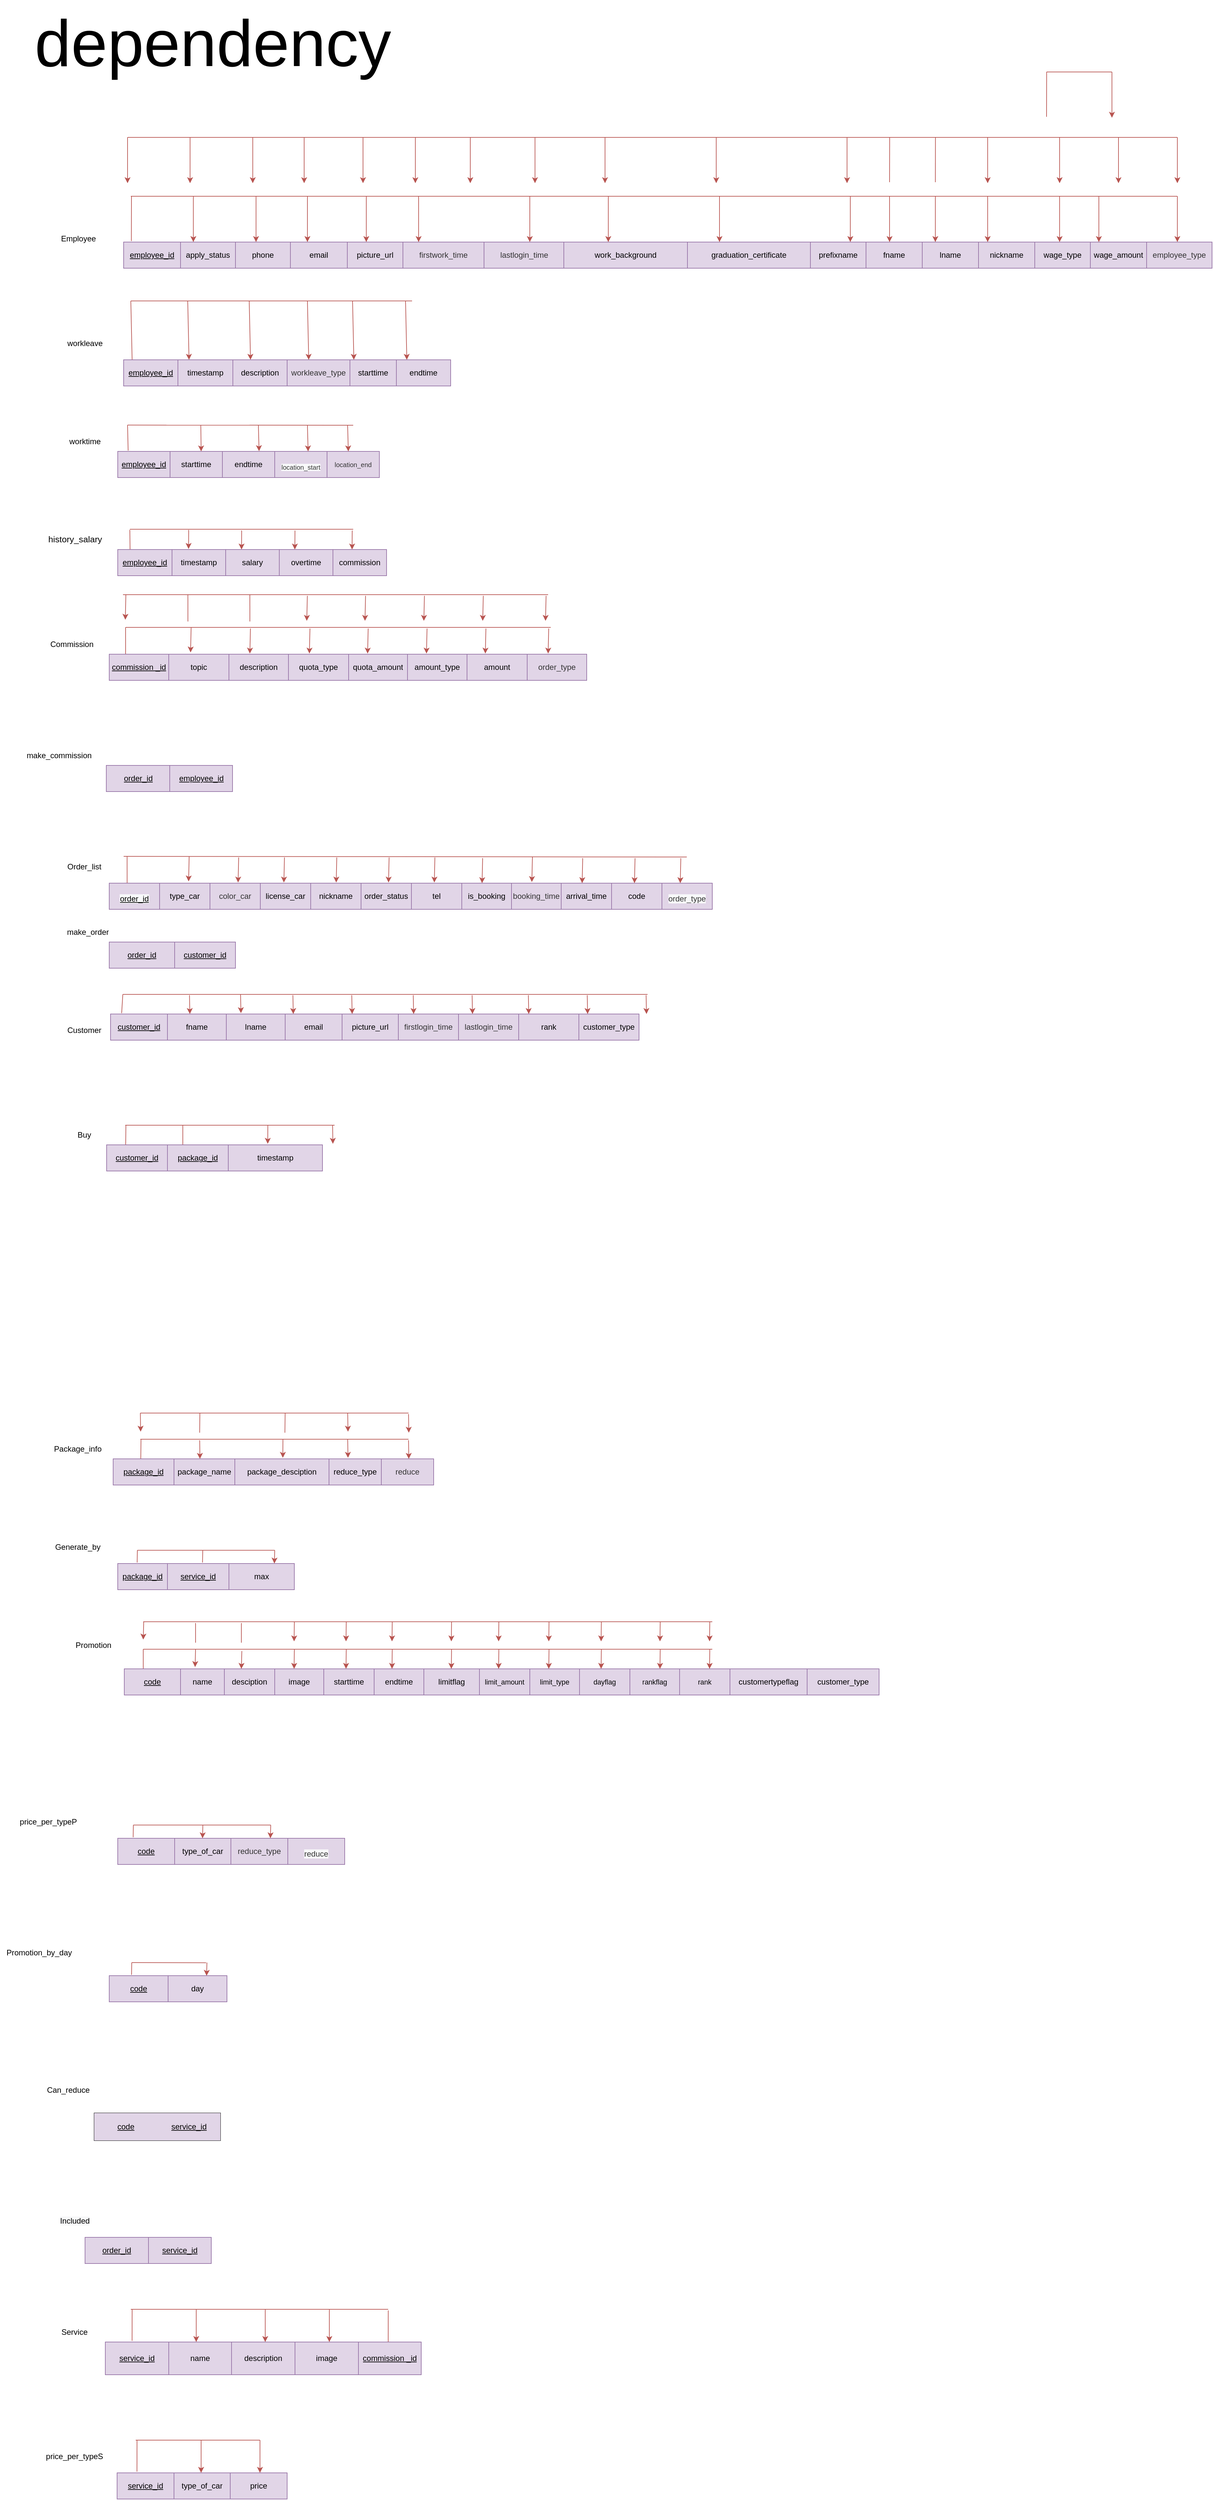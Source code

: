 <mxfile version="20.4.0" type="github" pages="3">
  <diagram id="U-3mU-74rDvG9G5ot2oj" name="Page-4">
    <mxGraphModel dx="593" dy="2656" grid="1" gridSize="10" guides="1" tooltips="1" connect="1" arrows="1" fold="1" page="1" pageScale="1" pageWidth="1654" pageHeight="1169" math="0" shadow="0">
      <root>
        <mxCell id="0" />
        <mxCell id="1" parent="0" />
        <mxCell id="h3zQoV5v31QmGPk3ztC5-1" value="Promotion" style="text;html=1;strokeColor=none;fillColor=none;align=center;verticalAlign=middle;whiteSpace=wrap;rounded=0;fontFamily=Helvetica;fontSize=12;fontColor=default;startSize=0;" parent="1" vertex="1">
          <mxGeometry x="303" y="1180" width="60" height="30" as="geometry" />
        </mxCell>
        <mxCell id="h3zQoV5v31QmGPk3ztC5-20" value="price_per_typeP" style="text;html=1;strokeColor=none;fillColor=none;align=center;verticalAlign=middle;whiteSpace=wrap;rounded=0;fontFamily=Helvetica;fontSize=12;fontColor=default;startSize=0;" parent="1" vertex="1">
          <mxGeometry x="209" y="1450" width="110" height="30" as="geometry" />
        </mxCell>
        <mxCell id="h3zQoV5v31QmGPk3ztC5-26" value="&lt;p class=&quot;MsoNormal&quot;&gt;&lt;span style=&quot;font-size: 9pt; line-height: 106%; font-family: Helvetica, sans-serif; background-image: initial; background-position: initial; background-size: initial; background-repeat: initial; background-attachment: initial; background-origin: initial; background-clip: initial;&quot;&gt;Promotion_by_day&lt;/span&gt;&lt;/p&gt;" style="text;html=1;strokeColor=none;fillColor=none;align=center;verticalAlign=middle;whiteSpace=wrap;rounded=0;fontFamily=Helvetica;fontSize=12;fontColor=default;startSize=0;" parent="1" vertex="1">
          <mxGeometry x="190" y="1650" width="120" height="30" as="geometry" />
        </mxCell>
        <mxCell id="h3zQoV5v31QmGPk3ztC5-33" value="Service" style="text;html=1;strokeColor=none;fillColor=none;align=center;verticalAlign=middle;whiteSpace=wrap;rounded=0;fontFamily=Helvetica;fontSize=12;fontColor=default;startSize=0;" parent="1" vertex="1">
          <mxGeometry x="274" y="2230" width="60" height="30" as="geometry" />
        </mxCell>
        <mxCell id="h3zQoV5v31QmGPk3ztC5-34" value="price_per_typeS" style="text;html=1;strokeColor=none;fillColor=none;align=center;verticalAlign=middle;whiteSpace=wrap;rounded=0;fontFamily=Helvetica;fontSize=12;fontColor=default;startSize=0;" parent="1" vertex="1">
          <mxGeometry x="249" y="2420" width="110" height="30" as="geometry" />
        </mxCell>
        <mxCell id="h3zQoV5v31QmGPk3ztC5-42" value="Employee" style="text;html=1;strokeColor=none;fillColor=none;align=center;verticalAlign=middle;whiteSpace=wrap;rounded=0;fontFamily=Helvetica;fontSize=12;fontColor=default;startSize=0;" parent="1" vertex="1">
          <mxGeometry x="280" y="-970" width="60" height="30" as="geometry" />
        </mxCell>
        <mxCell id="h3zQoV5v31QmGPk3ztC5-43" value="workleave" style="text;html=1;strokeColor=none;fillColor=none;align=center;verticalAlign=middle;whiteSpace=wrap;rounded=0;fontFamily=Helvetica;fontSize=12;fontColor=default;startSize=0;" parent="1" vertex="1">
          <mxGeometry x="290" y="-810" width="60" height="30" as="geometry" />
        </mxCell>
        <mxCell id="h3zQoV5v31QmGPk3ztC5-52" value="worktime" style="text;html=1;strokeColor=none;fillColor=none;align=center;verticalAlign=middle;whiteSpace=wrap;rounded=0;fontFamily=Helvetica;fontSize=12;fontColor=default;startSize=0;" parent="1" vertex="1">
          <mxGeometry x="290" y="-660" width="60" height="30" as="geometry" />
        </mxCell>
        <mxCell id="h3zQoV5v31QmGPk3ztC5-58" value="&lt;p class=&quot;MsoNormal&quot;&gt;&lt;span style=&quot;font-size: 10pt; line-height: 106%; font-family: Helvetica, sans-serif; background-image: initial; background-position: initial; background-size: initial; background-repeat: initial; background-attachment: initial; background-origin: initial; background-clip: initial;&quot;&gt;history_salary&lt;/span&gt;&lt;/p&gt;" style="text;html=1;strokeColor=none;fillColor=none;align=center;verticalAlign=middle;whiteSpace=wrap;rounded=0;fontFamily=Helvetica;fontSize=12;fontColor=default;startSize=0;" parent="1" vertex="1">
          <mxGeometry x="260" y="-510" width="90" height="30" as="geometry" />
        </mxCell>
        <mxCell id="h3zQoV5v31QmGPk3ztC5-69" value="Order_list" style="text;html=1;strokeColor=none;fillColor=none;align=center;verticalAlign=middle;whiteSpace=wrap;rounded=0;fontFamily=Helvetica;fontSize=12;fontColor=default;startSize=0;" parent="1" vertex="1">
          <mxGeometry x="289" y="-10" width="60" height="30" as="geometry" />
        </mxCell>
        <mxCell id="h3zQoV5v31QmGPk3ztC5-70" value="Customer" style="text;html=1;strokeColor=none;fillColor=none;align=center;verticalAlign=middle;whiteSpace=wrap;rounded=0;fontFamily=Helvetica;fontSize=12;fontColor=default;startSize=0;" parent="1" vertex="1">
          <mxGeometry x="289" y="240" width="60" height="30" as="geometry" />
        </mxCell>
        <mxCell id="h3zQoV5v31QmGPk3ztC5-71" value="&lt;span style=&quot;color: rgb(0, 0, 0); font-family: Helvetica; font-size: 12px; font-style: normal; font-variant-ligatures: normal; font-variant-caps: normal; font-weight: 400; letter-spacing: normal; text-align: center; text-indent: 0px; text-transform: none; word-spacing: 0px; -webkit-text-stroke-width: 0px; background-color: rgb(248, 249, 250); text-decoration-thickness: initial; text-decoration-style: initial; text-decoration-color: initial; display: inline !important; float: none;&quot;&gt;Included&lt;/span&gt;" style="text;html=1;align=center;verticalAlign=middle;resizable=0;points=[];autosize=1;strokeColor=none;fillColor=none;" parent="1" vertex="1">
          <mxGeometry x="269" y="2060" width="70" height="30" as="geometry" />
        </mxCell>
        <mxCell id="h3zQoV5v31QmGPk3ztC5-76" value="Can_reduce" style="text;html=1;align=center;verticalAlign=middle;resizable=0;points=[];autosize=1;strokeColor=none;fillColor=none;" parent="1" vertex="1">
          <mxGeometry x="249" y="1860" width="90" height="30" as="geometry" />
        </mxCell>
        <mxCell id="h3zQoV5v31QmGPk3ztC5-81" value="Commission" style="text;html=1;strokeColor=none;fillColor=none;align=center;verticalAlign=middle;whiteSpace=wrap;rounded=0;fontFamily=Helvetica;fontSize=12;fontColor=default;startSize=0;" parent="1" vertex="1">
          <mxGeometry x="270" y="-350" width="60" height="30" as="geometry" />
        </mxCell>
        <mxCell id="h3zQoV5v31QmGPk3ztC5-142" value="Package_info" style="text;html=1;strokeColor=none;fillColor=none;align=center;verticalAlign=middle;whiteSpace=wrap;rounded=0;fontFamily=Helvetica;fontSize=12;fontColor=default;startSize=0;" parent="1" vertex="1">
          <mxGeometry x="279" y="880" width="60" height="30" as="geometry" />
        </mxCell>
        <mxCell id="h3zQoV5v31QmGPk3ztC5-143" value="Buy" style="text;html=1;strokeColor=none;fillColor=none;align=center;verticalAlign=middle;whiteSpace=wrap;rounded=0;fontFamily=Helvetica;fontSize=12;fontColor=default;startSize=0;" parent="1" vertex="1">
          <mxGeometry x="289" y="400" width="60" height="30" as="geometry" />
        </mxCell>
        <mxCell id="h3zQoV5v31QmGPk3ztC5-144" value="Generate_by" style="text;html=1;strokeColor=none;fillColor=none;align=center;verticalAlign=middle;whiteSpace=wrap;rounded=0;fontFamily=Helvetica;fontSize=12;fontColor=default;startSize=0;" parent="1" vertex="1">
          <mxGeometry x="279" y="1030" width="60" height="30" as="geometry" />
        </mxCell>
        <mxCell id="nFLLV-b6p0vLClC-IQMP-1" value="make_order" style="text;html=1;align=center;verticalAlign=middle;resizable=0;points=[];autosize=1;strokeColor=none;fillColor=none;" parent="1" vertex="1">
          <mxGeometry x="279" y="90" width="90" height="30" as="geometry" />
        </mxCell>
        <mxCell id="nFLLV-b6p0vLClC-IQMP-6" value="make_commission" style="text;html=1;align=center;verticalAlign=middle;resizable=0;points=[];autosize=1;strokeColor=none;fillColor=none;" parent="1" vertex="1">
          <mxGeometry x="220" y="-180" width="120" height="30" as="geometry" />
        </mxCell>
        <mxCell id="1Hj_Wn-EYMnz9rk8uVNK-2" value="" style="endArrow=none;html=1;rounded=0;fillColor=#f8cecc;strokeColor=#b85450;" parent="1" edge="1">
          <mxGeometry width="50" height="50" relative="1" as="geometry">
            <mxPoint x="390" y="-1020" as="sourcePoint" />
            <mxPoint x="1990" y="-1020" as="targetPoint" />
          </mxGeometry>
        </mxCell>
        <mxCell id="1Hj_Wn-EYMnz9rk8uVNK-3" value="" style="endArrow=none;html=1;rounded=0;fillColor=#f8cecc;strokeColor=#b85450;exitX=0.045;exitY=-0.036;exitDx=0;exitDy=0;exitPerimeter=0;" parent="1" edge="1">
          <mxGeometry width="50" height="50" relative="1" as="geometry">
            <mxPoint x="390.825" y="-951.44" as="sourcePoint" />
            <mxPoint x="391" y="-1020" as="targetPoint" />
          </mxGeometry>
        </mxCell>
        <mxCell id="1Hj_Wn-EYMnz9rk8uVNK-4" value="" style="endArrow=classic;html=1;rounded=0;fillColor=#f8cecc;strokeColor=#b85450;" parent="1" edge="1">
          <mxGeometry width="50" height="50" relative="1" as="geometry">
            <mxPoint x="830" y="-1020" as="sourcePoint" />
            <mxPoint x="830" y="-950" as="targetPoint" />
          </mxGeometry>
        </mxCell>
        <mxCell id="1Hj_Wn-EYMnz9rk8uVNK-6" value="" style="endArrow=classic;html=1;rounded=0;fillColor=#f8cecc;strokeColor=#b85450;" parent="1" edge="1">
          <mxGeometry width="50" height="50" relative="1" as="geometry">
            <mxPoint x="1120" y="-1020" as="sourcePoint" />
            <mxPoint x="1120" y="-950" as="targetPoint" />
          </mxGeometry>
        </mxCell>
        <mxCell id="1Hj_Wn-EYMnz9rk8uVNK-8" value="" style="endArrow=classic;html=1;rounded=0;fillColor=#f8cecc;strokeColor=#b85450;" parent="1" edge="1">
          <mxGeometry width="50" height="50" relative="1" as="geometry">
            <mxPoint x="1290" y="-1020" as="sourcePoint" />
            <mxPoint x="1290" y="-950" as="targetPoint" />
          </mxGeometry>
        </mxCell>
        <mxCell id="1Hj_Wn-EYMnz9rk8uVNK-9" value="" style="endArrow=classic;html=1;rounded=0;fillColor=#f8cecc;strokeColor=#b85450;" parent="1" edge="1">
          <mxGeometry width="50" height="50" relative="1" as="geometry">
            <mxPoint x="1490" y="-1020" as="sourcePoint" />
            <mxPoint x="1490" y="-950" as="targetPoint" />
          </mxGeometry>
        </mxCell>
        <mxCell id="1Hj_Wn-EYMnz9rk8uVNK-11" value="" style="endArrow=classic;html=1;rounded=0;fillColor=#f8cecc;strokeColor=#b85450;" parent="1" edge="1">
          <mxGeometry width="50" height="50" relative="1" as="geometry">
            <mxPoint x="1620" y="-1020" as="sourcePoint" />
            <mxPoint x="1620" y="-950" as="targetPoint" />
          </mxGeometry>
        </mxCell>
        <mxCell id="1Hj_Wn-EYMnz9rk8uVNK-12" value="" style="endArrow=classic;html=1;rounded=0;fillColor=#f8cecc;strokeColor=#b85450;" parent="1" edge="1">
          <mxGeometry width="50" height="50" relative="1" as="geometry">
            <mxPoint x="1700" y="-1020" as="sourcePoint" />
            <mxPoint x="1700" y="-950" as="targetPoint" />
          </mxGeometry>
        </mxCell>
        <mxCell id="1Hj_Wn-EYMnz9rk8uVNK-13" value="" style="endArrow=classic;html=1;rounded=0;fillColor=#f8cecc;strokeColor=#b85450;" parent="1" edge="1">
          <mxGeometry width="50" height="50" relative="1" as="geometry">
            <mxPoint x="1810" y="-1020" as="sourcePoint" />
            <mxPoint x="1810" y="-950" as="targetPoint" />
          </mxGeometry>
        </mxCell>
        <mxCell id="1Hj_Wn-EYMnz9rk8uVNK-14" value="" style="endArrow=classic;html=1;rounded=0;fillColor=#f8cecc;strokeColor=#b85450;" parent="1" edge="1">
          <mxGeometry width="50" height="50" relative="1" as="geometry">
            <mxPoint x="1870" y="-1020" as="sourcePoint" />
            <mxPoint x="1870" y="-950" as="targetPoint" />
          </mxGeometry>
        </mxCell>
        <mxCell id="1Hj_Wn-EYMnz9rk8uVNK-15" value="" style="endArrow=classic;html=1;rounded=0;fillColor=#f8cecc;strokeColor=#b85450;" parent="1" edge="1">
          <mxGeometry width="50" height="50" relative="1" as="geometry">
            <mxPoint x="1990" y="-1020" as="sourcePoint" />
            <mxPoint x="1990" y="-950" as="targetPoint" />
          </mxGeometry>
        </mxCell>
        <mxCell id="1Hj_Wn-EYMnz9rk8uVNK-18" value="" style="endArrow=classic;html=1;rounded=0;fillColor=#f8cecc;strokeColor=#b85450;" parent="1" edge="1">
          <mxGeometry width="50" height="50" relative="1" as="geometry">
            <mxPoint x="1000.0" y="-1020" as="sourcePoint" />
            <mxPoint x="1000.0" y="-950" as="targetPoint" />
          </mxGeometry>
        </mxCell>
        <mxCell id="1Hj_Wn-EYMnz9rk8uVNK-19" value="" style="endArrow=classic;html=1;rounded=0;fillColor=#f8cecc;strokeColor=#b85450;" parent="1" edge="1">
          <mxGeometry width="50" height="50" relative="1" as="geometry">
            <mxPoint x="750" y="-1020" as="sourcePoint" />
            <mxPoint x="750" y="-950" as="targetPoint" />
          </mxGeometry>
        </mxCell>
        <mxCell id="1Hj_Wn-EYMnz9rk8uVNK-20" value="" style="endArrow=classic;html=1;rounded=0;fillColor=#f8cecc;strokeColor=#b85450;" parent="1" edge="1">
          <mxGeometry width="50" height="50" relative="1" as="geometry">
            <mxPoint x="660" y="-1020" as="sourcePoint" />
            <mxPoint x="660" y="-950" as="targetPoint" />
          </mxGeometry>
        </mxCell>
        <mxCell id="1Hj_Wn-EYMnz9rk8uVNK-21" value="" style="endArrow=classic;html=1;rounded=0;fillColor=#f8cecc;strokeColor=#b85450;" parent="1" edge="1">
          <mxGeometry width="50" height="50" relative="1" as="geometry">
            <mxPoint x="581.44" y="-1020" as="sourcePoint" />
            <mxPoint x="581.44" y="-950" as="targetPoint" />
          </mxGeometry>
        </mxCell>
        <mxCell id="1Hj_Wn-EYMnz9rk8uVNK-23" value="" style="endArrow=classic;html=1;rounded=0;fillColor=#f8cecc;strokeColor=#b85450;" parent="1" edge="1">
          <mxGeometry width="50" height="50" relative="1" as="geometry">
            <mxPoint x="485.6" y="-1020" as="sourcePoint" />
            <mxPoint x="485.6" y="-950" as="targetPoint" />
          </mxGeometry>
        </mxCell>
        <mxCell id="1Hj_Wn-EYMnz9rk8uVNK-72" value="" style="endArrow=none;html=1;rounded=0;fillColor=#f8cecc;strokeColor=#b85450;" parent="1" edge="1">
          <mxGeometry width="50" height="50" relative="1" as="geometry">
            <mxPoint x="385" y="-1110" as="sourcePoint" />
            <mxPoint x="1990" y="-1110" as="targetPoint" />
          </mxGeometry>
        </mxCell>
        <mxCell id="1Hj_Wn-EYMnz9rk8uVNK-73" value="" style="endArrow=none;html=1;rounded=0;fillColor=#f8cecc;strokeColor=#b85450;exitX=0.045;exitY=-0.036;exitDx=0;exitDy=0;exitPerimeter=0;" parent="1" edge="1">
          <mxGeometry width="50" height="50" relative="1" as="geometry">
            <mxPoint x="1620.005" y="-1041.44" as="sourcePoint" />
            <mxPoint x="1620.18" y="-1110" as="targetPoint" />
          </mxGeometry>
        </mxCell>
        <mxCell id="1Hj_Wn-EYMnz9rk8uVNK-74" value="" style="endArrow=classic;html=1;rounded=0;fillColor=#f8cecc;strokeColor=#b85450;" parent="1" edge="1">
          <mxGeometry width="50" height="50" relative="1" as="geometry">
            <mxPoint x="825" y="-1110" as="sourcePoint" />
            <mxPoint x="825" y="-1040" as="targetPoint" />
          </mxGeometry>
        </mxCell>
        <mxCell id="1Hj_Wn-EYMnz9rk8uVNK-75" value="" style="endArrow=classic;html=1;rounded=0;fillColor=#f8cecc;strokeColor=#b85450;" parent="1" edge="1">
          <mxGeometry width="50" height="50" relative="1" as="geometry">
            <mxPoint x="909" y="-1110" as="sourcePoint" />
            <mxPoint x="909" y="-1040" as="targetPoint" />
          </mxGeometry>
        </mxCell>
        <mxCell id="1Hj_Wn-EYMnz9rk8uVNK-76" value="" style="endArrow=classic;html=1;rounded=0;fillColor=#f8cecc;strokeColor=#b85450;" parent="1" edge="1">
          <mxGeometry width="50" height="50" relative="1" as="geometry">
            <mxPoint x="1115" y="-1110" as="sourcePoint" />
            <mxPoint x="1115" y="-1040" as="targetPoint" />
          </mxGeometry>
        </mxCell>
        <mxCell id="1Hj_Wn-EYMnz9rk8uVNK-77" value="" style="endArrow=classic;html=1;rounded=0;fillColor=#f8cecc;strokeColor=#b85450;" parent="1" edge="1">
          <mxGeometry width="50" height="50" relative="1" as="geometry">
            <mxPoint x="1285.0" y="-1110" as="sourcePoint" />
            <mxPoint x="1285.0" y="-1040" as="targetPoint" />
          </mxGeometry>
        </mxCell>
        <mxCell id="1Hj_Wn-EYMnz9rk8uVNK-78" value="" style="endArrow=classic;html=1;rounded=0;fillColor=#f8cecc;strokeColor=#b85450;" parent="1" edge="1">
          <mxGeometry width="50" height="50" relative="1" as="geometry">
            <mxPoint x="1485.0" y="-1110" as="sourcePoint" />
            <mxPoint x="1485.0" y="-1040" as="targetPoint" />
          </mxGeometry>
        </mxCell>
        <mxCell id="1Hj_Wn-EYMnz9rk8uVNK-82" value="" style="endArrow=classic;html=1;rounded=0;fillColor=#f8cecc;strokeColor=#b85450;" parent="1" edge="1">
          <mxGeometry width="50" height="50" relative="1" as="geometry">
            <mxPoint x="1900" y="-1110" as="sourcePoint" />
            <mxPoint x="1900" y="-1040" as="targetPoint" />
          </mxGeometry>
        </mxCell>
        <mxCell id="1Hj_Wn-EYMnz9rk8uVNK-83" value="" style="endArrow=classic;html=1;rounded=0;fillColor=#f8cecc;strokeColor=#b85450;" parent="1" edge="1">
          <mxGeometry width="50" height="50" relative="1" as="geometry">
            <mxPoint x="1990" y="-1110" as="sourcePoint" />
            <mxPoint x="1990" y="-1040" as="targetPoint" />
          </mxGeometry>
        </mxCell>
        <mxCell id="1Hj_Wn-EYMnz9rk8uVNK-85" value="" style="endArrow=classic;html=1;rounded=0;fillColor=#f8cecc;strokeColor=#b85450;" parent="1" edge="1">
          <mxGeometry width="50" height="50" relative="1" as="geometry">
            <mxPoint x="1007.94" y="-1110" as="sourcePoint" />
            <mxPoint x="1007.94" y="-1040" as="targetPoint" />
          </mxGeometry>
        </mxCell>
        <mxCell id="1Hj_Wn-EYMnz9rk8uVNK-86" value="" style="endArrow=classic;html=1;rounded=0;fillColor=#f8cecc;strokeColor=#b85450;" parent="1" edge="1">
          <mxGeometry width="50" height="50" relative="1" as="geometry">
            <mxPoint x="745" y="-1110" as="sourcePoint" />
            <mxPoint x="745" y="-1040" as="targetPoint" />
          </mxGeometry>
        </mxCell>
        <mxCell id="1Hj_Wn-EYMnz9rk8uVNK-87" value="" style="endArrow=classic;html=1;rounded=0;fillColor=#f8cecc;strokeColor=#b85450;" parent="1" edge="1">
          <mxGeometry width="50" height="50" relative="1" as="geometry">
            <mxPoint x="655" y="-1110" as="sourcePoint" />
            <mxPoint x="655" y="-1040" as="targetPoint" />
          </mxGeometry>
        </mxCell>
        <mxCell id="1Hj_Wn-EYMnz9rk8uVNK-88" value="" style="endArrow=classic;html=1;rounded=0;fillColor=#f8cecc;strokeColor=#b85450;" parent="1" edge="1">
          <mxGeometry width="50" height="50" relative="1" as="geometry">
            <mxPoint x="576.44" y="-1110" as="sourcePoint" />
            <mxPoint x="576.44" y="-1040" as="targetPoint" />
          </mxGeometry>
        </mxCell>
        <mxCell id="1Hj_Wn-EYMnz9rk8uVNK-89" value="" style="endArrow=classic;html=1;rounded=0;fillColor=#f8cecc;strokeColor=#b85450;" parent="1" edge="1">
          <mxGeometry width="50" height="50" relative="1" as="geometry">
            <mxPoint x="480.6" y="-1110" as="sourcePoint" />
            <mxPoint x="480.6" y="-1040" as="targetPoint" />
          </mxGeometry>
        </mxCell>
        <mxCell id="1Hj_Wn-EYMnz9rk8uVNK-91" value="" style="endArrow=classic;html=1;rounded=0;fillColor=#f8cecc;strokeColor=#b85450;" parent="1" edge="1">
          <mxGeometry width="50" height="50" relative="1" as="geometry">
            <mxPoint x="385.0" y="-1110" as="sourcePoint" />
            <mxPoint x="385.0" y="-1040" as="targetPoint" />
          </mxGeometry>
        </mxCell>
        <mxCell id="1Hj_Wn-EYMnz9rk8uVNK-94" value="" style="endArrow=none;html=1;rounded=0;fillColor=#f8cecc;strokeColor=#b85450;" parent="1" edge="1">
          <mxGeometry width="50" height="50" relative="1" as="geometry">
            <mxPoint x="1790" y="-1210" as="sourcePoint" />
            <mxPoint x="1890" y="-1210" as="targetPoint" />
          </mxGeometry>
        </mxCell>
        <mxCell id="1Hj_Wn-EYMnz9rk8uVNK-95" value="" style="endArrow=classic;html=1;rounded=0;fillColor=#f8cecc;strokeColor=#b85450;" parent="1" edge="1">
          <mxGeometry width="50" height="50" relative="1" as="geometry">
            <mxPoint x="1890" y="-1210" as="sourcePoint" />
            <mxPoint x="1890" y="-1140" as="targetPoint" />
          </mxGeometry>
        </mxCell>
        <mxCell id="1Hj_Wn-EYMnz9rk8uVNK-96" value="" style="endArrow=none;html=1;rounded=0;fillColor=#f8cecc;strokeColor=#b85450;exitX=0.045;exitY=-0.036;exitDx=0;exitDy=0;exitPerimeter=0;" parent="1" edge="1">
          <mxGeometry width="50" height="50" relative="1" as="geometry">
            <mxPoint x="1790.005" y="-1141.44" as="sourcePoint" />
            <mxPoint x="1790.18" y="-1210" as="targetPoint" />
          </mxGeometry>
        </mxCell>
        <mxCell id="zgda1LmhVK_LOs4OdLQj-1" value="" style="endArrow=none;html=1;rounded=0;fillColor=#f8cecc;strokeColor=#b85450;" parent="1" edge="1">
          <mxGeometry width="50" height="50" relative="1" as="geometry">
            <mxPoint x="390" y="-860" as="sourcePoint" />
            <mxPoint x="820" y="-860" as="targetPoint" />
          </mxGeometry>
        </mxCell>
        <mxCell id="zgda1LmhVK_LOs4OdLQj-2" value="" style="endArrow=none;html=1;rounded=0;fillColor=#f8cecc;strokeColor=#b85450;exitX=0.07;exitY=0;exitDx=0;exitDy=0;exitPerimeter=0;" parent="1" edge="1">
          <mxGeometry width="50" height="50" relative="1" as="geometry">
            <mxPoint x="392" y="-770" as="sourcePoint" />
            <mxPoint x="390" y="-860" as="targetPoint" />
          </mxGeometry>
        </mxCell>
        <mxCell id="zgda1LmhVK_LOs4OdLQj-3" value="" style="endArrow=classic;html=1;rounded=0;fillColor=#f8cecc;strokeColor=#b85450;entryX=0.244;entryY=0;entryDx=0;entryDy=0;entryPerimeter=0;" parent="1" edge="1">
          <mxGeometry width="50" height="50" relative="1" as="geometry">
            <mxPoint x="477" y="-860" as="sourcePoint" />
            <mxPoint x="479" y="-770" as="targetPoint" />
          </mxGeometry>
        </mxCell>
        <mxCell id="zgda1LmhVK_LOs4OdLQj-4" value="" style="endArrow=classic;html=1;rounded=0;fillColor=#f8cecc;strokeColor=#b85450;entryX=0.244;entryY=0;entryDx=0;entryDy=0;entryPerimeter=0;" parent="1" edge="1">
          <mxGeometry width="50" height="50" relative="1" as="geometry">
            <mxPoint x="571" y="-860" as="sourcePoint" />
            <mxPoint x="573.0" y="-770" as="targetPoint" />
          </mxGeometry>
        </mxCell>
        <mxCell id="zgda1LmhVK_LOs4OdLQj-5" value="" style="endArrow=classic;html=1;rounded=0;fillColor=#f8cecc;strokeColor=#b85450;entryX=0.244;entryY=0;entryDx=0;entryDy=0;entryPerimeter=0;" parent="1" edge="1">
          <mxGeometry width="50" height="50" relative="1" as="geometry">
            <mxPoint x="660" y="-860" as="sourcePoint" />
            <mxPoint x="662" y="-770" as="targetPoint" />
          </mxGeometry>
        </mxCell>
        <mxCell id="zgda1LmhVK_LOs4OdLQj-6" value="" style="endArrow=classic;html=1;rounded=0;fillColor=#f8cecc;strokeColor=#b85450;entryX=0.244;entryY=0;entryDx=0;entryDy=0;entryPerimeter=0;" parent="1" edge="1">
          <mxGeometry width="50" height="50" relative="1" as="geometry">
            <mxPoint x="729" y="-860" as="sourcePoint" />
            <mxPoint x="731" y="-770" as="targetPoint" />
          </mxGeometry>
        </mxCell>
        <mxCell id="zgda1LmhVK_LOs4OdLQj-7" value="" style="endArrow=classic;html=1;rounded=0;fillColor=#f8cecc;strokeColor=#b85450;entryX=0.244;entryY=0;entryDx=0;entryDy=0;entryPerimeter=0;" parent="1" edge="1">
          <mxGeometry width="50" height="50" relative="1" as="geometry">
            <mxPoint x="810" y="-860" as="sourcePoint" />
            <mxPoint x="812" y="-770" as="targetPoint" />
          </mxGeometry>
        </mxCell>
        <mxCell id="3F8gpvGxPlg658Bl4OVC-1" value="" style="endArrow=none;html=1;rounded=0;fillColor=#f8cecc;strokeColor=#b85450;" parent="1" edge="1">
          <mxGeometry width="50" height="50" relative="1" as="geometry">
            <mxPoint x="385" y="-670.2" as="sourcePoint" />
            <mxPoint x="730" y="-670" as="targetPoint" />
          </mxGeometry>
        </mxCell>
        <mxCell id="3F8gpvGxPlg658Bl4OVC-2" value="" style="endArrow=classic;html=1;rounded=0;entryX=0.523;entryY=0.005;entryDx=0;entryDy=0;entryPerimeter=0;fillColor=#f8cecc;strokeColor=#b85450;" parent="1" edge="1">
          <mxGeometry width="50" height="50" relative="1" as="geometry">
            <mxPoint x="497" y="-670.2" as="sourcePoint" />
            <mxPoint x="497.52" y="-630.0" as="targetPoint" />
          </mxGeometry>
        </mxCell>
        <mxCell id="3F8gpvGxPlg658Bl4OVC-3" value="" style="endArrow=classic;html=1;rounded=0;entryX=0.892;entryY=-0.005;entryDx=0;entryDy=0;entryPerimeter=0;fillColor=#f8cecc;strokeColor=#b85450;" parent="1" edge="1">
          <mxGeometry width="50" height="50" relative="1" as="geometry">
            <mxPoint x="585" y="-670.2" as="sourcePoint" />
            <mxPoint x="586.08" y="-630.4" as="targetPoint" />
          </mxGeometry>
        </mxCell>
        <mxCell id="3F8gpvGxPlg658Bl4OVC-4" value="" style="endArrow=none;html=1;rounded=0;fillColor=#f8cecc;strokeColor=#b85450;exitX=0.058;exitY=-0.025;exitDx=0;exitDy=0;exitPerimeter=0;" parent="1" edge="1">
          <mxGeometry width="50" height="50" relative="1" as="geometry">
            <mxPoint x="385.92" y="-631.2" as="sourcePoint" />
            <mxPoint x="385" y="-670.2" as="targetPoint" />
          </mxGeometry>
        </mxCell>
        <mxCell id="5QyQpD_LNi-VT0bcEnjP-1" value="" style="endArrow=none;html=1;rounded=0;fillColor=#f8cecc;strokeColor=#b85450;" parent="1" edge="1">
          <mxGeometry width="50" height="50" relative="1" as="geometry">
            <mxPoint x="388.5" y="-511" as="sourcePoint" />
            <mxPoint x="730" y="-511" as="targetPoint" />
          </mxGeometry>
        </mxCell>
        <mxCell id="5QyQpD_LNi-VT0bcEnjP-2" value="" style="endArrow=none;html=1;rounded=0;exitX=0.063;exitY=-0.009;exitDx=0;exitDy=0;exitPerimeter=0;fillColor=#f8cecc;strokeColor=#b85450;" parent="1" edge="1">
          <mxGeometry width="50" height="50" relative="1" as="geometry">
            <mxPoint x="388.851" y="-480.36" as="sourcePoint" />
            <mxPoint x="388.5" y="-510" as="targetPoint" />
          </mxGeometry>
        </mxCell>
        <mxCell id="5QyQpD_LNi-VT0bcEnjP-3" value="" style="endArrow=classic;html=1;rounded=0;entryX=0.218;entryY=-0.022;entryDx=0;entryDy=0;entryPerimeter=0;fillColor=#f8cecc;strokeColor=#b85450;" parent="1" edge="1">
          <mxGeometry width="50" height="50" relative="1" as="geometry">
            <mxPoint x="478.5" y="-510" as="sourcePoint" />
            <mxPoint x="478.286" y="-480.88" as="targetPoint" />
          </mxGeometry>
        </mxCell>
        <mxCell id="5QyQpD_LNi-VT0bcEnjP-4" value="" style="endArrow=classic;html=1;rounded=0;entryX=0.218;entryY=-0.022;entryDx=0;entryDy=0;entryPerimeter=0;fillColor=#f8cecc;strokeColor=#b85450;" parent="1" edge="1">
          <mxGeometry width="50" height="50" relative="1" as="geometry">
            <mxPoint x="559.48" y="-509.12" as="sourcePoint" />
            <mxPoint x="559.266" y="-480" as="targetPoint" />
          </mxGeometry>
        </mxCell>
        <mxCell id="5QyQpD_LNi-VT0bcEnjP-5" value="" style="endArrow=classic;html=1;rounded=0;entryX=0.218;entryY=-0.022;entryDx=0;entryDy=0;entryPerimeter=0;fillColor=#f8cecc;strokeColor=#b85450;" parent="1" edge="1">
          <mxGeometry width="50" height="50" relative="1" as="geometry">
            <mxPoint x="640.98" y="-509.12" as="sourcePoint" />
            <mxPoint x="640.766" y="-480" as="targetPoint" />
          </mxGeometry>
        </mxCell>
        <mxCell id="5QyQpD_LNi-VT0bcEnjP-6" value="" style="endArrow=classic;html=1;rounded=0;entryX=0.218;entryY=-0.022;entryDx=0;entryDy=0;entryPerimeter=0;fillColor=#f8cecc;strokeColor=#b85450;" parent="1" edge="1">
          <mxGeometry width="50" height="50" relative="1" as="geometry">
            <mxPoint x="728.48" y="-509.12" as="sourcePoint" />
            <mxPoint x="728.266" y="-480" as="targetPoint" />
          </mxGeometry>
        </mxCell>
        <mxCell id="JgGp24SbbN92o_Oc3Cwt-19" value="" style="endArrow=none;html=1;rounded=0;fillColor=#f8cecc;strokeColor=#b85450;" parent="1" edge="1">
          <mxGeometry width="50" height="50" relative="1" as="geometry">
            <mxPoint x="382" y="-360.96" as="sourcePoint" />
            <mxPoint x="1032" y="-360.96" as="targetPoint" />
          </mxGeometry>
        </mxCell>
        <mxCell id="JgGp24SbbN92o_Oc3Cwt-20" value="" style="endArrow=classic;html=1;rounded=0;entryX=0.184;entryY=-0.043;entryDx=0;entryDy=0;entryPerimeter=0;fillColor=#f8cecc;strokeColor=#b85450;" parent="1" edge="1">
          <mxGeometry width="50" height="50" relative="1" as="geometry">
            <mxPoint x="482.21" y="-360.96" as="sourcePoint" />
            <mxPoint x="481.32" y="-322.68" as="targetPoint" />
          </mxGeometry>
        </mxCell>
        <mxCell id="JgGp24SbbN92o_Oc3Cwt-21" value="" style="endArrow=classic;html=1;rounded=0;entryX=0.184;entryY=-0.043;entryDx=0;entryDy=0;entryPerimeter=0;fillColor=#f8cecc;strokeColor=#b85450;" parent="1" edge="1">
          <mxGeometry width="50" height="50" relative="1" as="geometry">
            <mxPoint x="572.89" y="-359.24" as="sourcePoint" />
            <mxPoint x="572" y="-320.96" as="targetPoint" />
          </mxGeometry>
        </mxCell>
        <mxCell id="JgGp24SbbN92o_Oc3Cwt-22" value="" style="endArrow=classic;html=1;rounded=0;entryX=0.184;entryY=-0.043;entryDx=0;entryDy=0;entryPerimeter=0;fillColor=#f8cecc;strokeColor=#b85450;" parent="1" edge="1">
          <mxGeometry width="50" height="50" relative="1" as="geometry">
            <mxPoint x="663.89" y="-359.24" as="sourcePoint" />
            <mxPoint x="663" y="-320.96" as="targetPoint" />
          </mxGeometry>
        </mxCell>
        <mxCell id="JgGp24SbbN92o_Oc3Cwt-23" value="" style="endArrow=classic;html=1;rounded=0;entryX=0.184;entryY=-0.043;entryDx=0;entryDy=0;entryPerimeter=0;fillColor=#f8cecc;strokeColor=#b85450;" parent="1" edge="1">
          <mxGeometry width="50" height="50" relative="1" as="geometry">
            <mxPoint x="752.89" y="-359.24" as="sourcePoint" />
            <mxPoint x="752" y="-320.96" as="targetPoint" />
          </mxGeometry>
        </mxCell>
        <mxCell id="JgGp24SbbN92o_Oc3Cwt-24" value="" style="endArrow=classic;html=1;rounded=0;entryX=0.184;entryY=-0.043;entryDx=0;entryDy=0;entryPerimeter=0;fillColor=#f8cecc;strokeColor=#b85450;" parent="1" edge="1">
          <mxGeometry width="50" height="50" relative="1" as="geometry">
            <mxPoint x="842.89" y="-359.24" as="sourcePoint" />
            <mxPoint x="842" y="-320.96" as="targetPoint" />
          </mxGeometry>
        </mxCell>
        <mxCell id="JgGp24SbbN92o_Oc3Cwt-25" value="" style="endArrow=classic;html=1;rounded=0;entryX=0.184;entryY=-0.043;entryDx=0;entryDy=0;entryPerimeter=0;fillColor=#f8cecc;strokeColor=#b85450;" parent="1" edge="1">
          <mxGeometry width="50" height="50" relative="1" as="geometry">
            <mxPoint x="932.89" y="-359.24" as="sourcePoint" />
            <mxPoint x="932" y="-320.96" as="targetPoint" />
          </mxGeometry>
        </mxCell>
        <mxCell id="JgGp24SbbN92o_Oc3Cwt-26" value="" style="endArrow=classic;html=1;rounded=0;entryX=0.184;entryY=-0.043;entryDx=0;entryDy=0;entryPerimeter=0;fillColor=#f8cecc;strokeColor=#b85450;" parent="1" edge="1">
          <mxGeometry width="50" height="50" relative="1" as="geometry">
            <mxPoint x="1028.89" y="-359.24" as="sourcePoint" />
            <mxPoint x="1028" y="-320.96" as="targetPoint" />
          </mxGeometry>
        </mxCell>
        <mxCell id="JgGp24SbbN92o_Oc3Cwt-27" value="" style="endArrow=none;html=1;rounded=0;exitX=0.048;exitY=0.024;exitDx=0;exitDy=0;exitPerimeter=0;fillColor=#f8cecc;strokeColor=#b85450;" parent="1" edge="1">
          <mxGeometry width="50" height="50" relative="1" as="geometry">
            <mxPoint x="382.04" y="-320.0" as="sourcePoint" />
            <mxPoint x="382" y="-360.96" as="targetPoint" />
          </mxGeometry>
        </mxCell>
        <mxCell id="JgGp24SbbN92o_Oc3Cwt-28" value="" style="endArrow=none;html=1;rounded=0;fillColor=#f8cecc;strokeColor=#b85450;" parent="1" edge="1">
          <mxGeometry width="50" height="50" relative="1" as="geometry">
            <mxPoint x="378" y="-410.96" as="sourcePoint" />
            <mxPoint x="1028" y="-410.96" as="targetPoint" />
          </mxGeometry>
        </mxCell>
        <mxCell id="JgGp24SbbN92o_Oc3Cwt-29" value="" style="endArrow=classic;html=1;rounded=0;entryX=0.184;entryY=-0.043;entryDx=0;entryDy=0;entryPerimeter=0;fillColor=#f8cecc;strokeColor=#b85450;" parent="1" edge="1">
          <mxGeometry width="50" height="50" relative="1" as="geometry">
            <mxPoint x="382.45" y="-410.96" as="sourcePoint" />
            <mxPoint x="381.56" y="-372.68" as="targetPoint" />
          </mxGeometry>
        </mxCell>
        <mxCell id="JgGp24SbbN92o_Oc3Cwt-30" value="" style="endArrow=classic;html=1;rounded=0;entryX=0.184;entryY=-0.043;entryDx=0;entryDy=0;entryPerimeter=0;fillColor=#f8cecc;strokeColor=#b85450;" parent="1" edge="1">
          <mxGeometry width="50" height="50" relative="1" as="geometry">
            <mxPoint x="659.89" y="-409.24" as="sourcePoint" />
            <mxPoint x="659" y="-370.96" as="targetPoint" />
          </mxGeometry>
        </mxCell>
        <mxCell id="JgGp24SbbN92o_Oc3Cwt-31" value="" style="endArrow=classic;html=1;rounded=0;entryX=0.184;entryY=-0.043;entryDx=0;entryDy=0;entryPerimeter=0;fillColor=#f8cecc;strokeColor=#b85450;" parent="1" edge="1">
          <mxGeometry width="50" height="50" relative="1" as="geometry">
            <mxPoint x="748.89" y="-409.24" as="sourcePoint" />
            <mxPoint x="748" y="-370.96" as="targetPoint" />
          </mxGeometry>
        </mxCell>
        <mxCell id="JgGp24SbbN92o_Oc3Cwt-32" value="" style="endArrow=classic;html=1;rounded=0;entryX=0.184;entryY=-0.043;entryDx=0;entryDy=0;entryPerimeter=0;fillColor=#f8cecc;strokeColor=#b85450;" parent="1" edge="1">
          <mxGeometry width="50" height="50" relative="1" as="geometry">
            <mxPoint x="838.89" y="-409.24" as="sourcePoint" />
            <mxPoint x="838" y="-370.96" as="targetPoint" />
          </mxGeometry>
        </mxCell>
        <mxCell id="JgGp24SbbN92o_Oc3Cwt-33" value="" style="endArrow=classic;html=1;rounded=0;entryX=0.184;entryY=-0.043;entryDx=0;entryDy=0;entryPerimeter=0;fillColor=#f8cecc;strokeColor=#b85450;" parent="1" edge="1">
          <mxGeometry width="50" height="50" relative="1" as="geometry">
            <mxPoint x="928.89" y="-409.24" as="sourcePoint" />
            <mxPoint x="928" y="-370.96" as="targetPoint" />
          </mxGeometry>
        </mxCell>
        <mxCell id="JgGp24SbbN92o_Oc3Cwt-34" value="" style="endArrow=classic;html=1;rounded=0;entryX=0.184;entryY=-0.043;entryDx=0;entryDy=0;entryPerimeter=0;fillColor=#f8cecc;strokeColor=#b85450;" parent="1" edge="1">
          <mxGeometry width="50" height="50" relative="1" as="geometry">
            <mxPoint x="1024.89" y="-409.24" as="sourcePoint" />
            <mxPoint x="1024" y="-370.96" as="targetPoint" />
          </mxGeometry>
        </mxCell>
        <mxCell id="JgGp24SbbN92o_Oc3Cwt-35" value="" style="endArrow=none;html=1;rounded=0;exitX=0.048;exitY=0.024;exitDx=0;exitDy=0;exitPerimeter=0;fillColor=#f8cecc;strokeColor=#b85450;" parent="1" edge="1">
          <mxGeometry width="50" height="50" relative="1" as="geometry">
            <mxPoint x="477.3" y="-370.0" as="sourcePoint" />
            <mxPoint x="477.26" y="-410.96" as="targetPoint" />
          </mxGeometry>
        </mxCell>
        <mxCell id="JgGp24SbbN92o_Oc3Cwt-36" value="" style="endArrow=none;html=1;rounded=0;exitX=0.048;exitY=0.024;exitDx=0;exitDy=0;exitPerimeter=0;fillColor=#f8cecc;strokeColor=#b85450;" parent="1" edge="1">
          <mxGeometry width="50" height="50" relative="1" as="geometry">
            <mxPoint x="572.04" y="-370.0" as="sourcePoint" />
            <mxPoint x="572" y="-410.96" as="targetPoint" />
          </mxGeometry>
        </mxCell>
        <mxCell id="yUP1AwtciBj3rT6pyt1t-1" value="" style="endArrow=none;html=1;rounded=0;fillColor=#f8cecc;strokeColor=#b85450;" parent="1" edge="1">
          <mxGeometry width="50" height="50" relative="1" as="geometry">
            <mxPoint x="379" y="-10.96" as="sourcePoint" />
            <mxPoint x="1240" y="-10" as="targetPoint" />
          </mxGeometry>
        </mxCell>
        <mxCell id="yUP1AwtciBj3rT6pyt1t-2" value="" style="endArrow=classic;html=1;rounded=0;entryX=0.184;entryY=-0.043;entryDx=0;entryDy=0;entryPerimeter=0;fillColor=#f8cecc;strokeColor=#b85450;" parent="1" edge="1">
          <mxGeometry width="50" height="50" relative="1" as="geometry">
            <mxPoint x="479.21" y="-10.96" as="sourcePoint" />
            <mxPoint x="478.32" y="27.32" as="targetPoint" />
          </mxGeometry>
        </mxCell>
        <mxCell id="yUP1AwtciBj3rT6pyt1t-3" value="" style="endArrow=classic;html=1;rounded=0;entryX=0.184;entryY=-0.043;entryDx=0;entryDy=0;entryPerimeter=0;fillColor=#f8cecc;strokeColor=#b85450;" parent="1" edge="1">
          <mxGeometry width="50" height="50" relative="1" as="geometry">
            <mxPoint x="554.89" y="-9.24" as="sourcePoint" />
            <mxPoint x="554" y="29.04" as="targetPoint" />
          </mxGeometry>
        </mxCell>
        <mxCell id="yUP1AwtciBj3rT6pyt1t-4" value="" style="endArrow=classic;html=1;rounded=0;entryX=0.184;entryY=-0.043;entryDx=0;entryDy=0;entryPerimeter=0;fillColor=#f8cecc;strokeColor=#b85450;" parent="1" edge="1">
          <mxGeometry width="50" height="50" relative="1" as="geometry">
            <mxPoint x="624.89" y="-9.24" as="sourcePoint" />
            <mxPoint x="624" y="29.04" as="targetPoint" />
          </mxGeometry>
        </mxCell>
        <mxCell id="yUP1AwtciBj3rT6pyt1t-5" value="" style="endArrow=classic;html=1;rounded=0;entryX=0.184;entryY=-0.043;entryDx=0;entryDy=0;entryPerimeter=0;fillColor=#f8cecc;strokeColor=#b85450;" parent="1" edge="1">
          <mxGeometry width="50" height="50" relative="1" as="geometry">
            <mxPoint x="704.89" y="-9.24" as="sourcePoint" />
            <mxPoint x="704" y="29.04" as="targetPoint" />
          </mxGeometry>
        </mxCell>
        <mxCell id="yUP1AwtciBj3rT6pyt1t-6" value="" style="endArrow=classic;html=1;rounded=0;entryX=0.184;entryY=-0.043;entryDx=0;entryDy=0;entryPerimeter=0;fillColor=#f8cecc;strokeColor=#b85450;" parent="1" edge="1">
          <mxGeometry width="50" height="50" relative="1" as="geometry">
            <mxPoint x="784.89" y="-9.24" as="sourcePoint" />
            <mxPoint x="784" y="29.04" as="targetPoint" />
          </mxGeometry>
        </mxCell>
        <mxCell id="yUP1AwtciBj3rT6pyt1t-7" value="" style="endArrow=none;html=1;rounded=0;exitX=0.048;exitY=0.024;exitDx=0;exitDy=0;exitPerimeter=0;fillColor=#f8cecc;strokeColor=#b85450;" parent="1" edge="1">
          <mxGeometry width="50" height="50" relative="1" as="geometry">
            <mxPoint x="384.35" y="30.0" as="sourcePoint" />
            <mxPoint x="384.31" y="-10.96" as="targetPoint" />
          </mxGeometry>
        </mxCell>
        <mxCell id="yUP1AwtciBj3rT6pyt1t-8" value="" style="endArrow=classic;html=1;rounded=0;entryX=0.184;entryY=-0.043;entryDx=0;entryDy=0;entryPerimeter=0;fillColor=#f8cecc;strokeColor=#b85450;" parent="1" edge="1">
          <mxGeometry width="50" height="50" relative="1" as="geometry">
            <mxPoint x="854.89" y="-9.24" as="sourcePoint" />
            <mxPoint x="854" y="29.04" as="targetPoint" />
          </mxGeometry>
        </mxCell>
        <mxCell id="yUP1AwtciBj3rT6pyt1t-10" value="" style="endArrow=classic;html=1;rounded=0;entryX=0.184;entryY=-0.043;entryDx=0;entryDy=0;entryPerimeter=0;fillColor=#f8cecc;strokeColor=#b85450;" parent="1" edge="1">
          <mxGeometry width="50" height="50" relative="1" as="geometry">
            <mxPoint x="927.89" y="-8.28" as="sourcePoint" />
            <mxPoint x="927" y="30.0" as="targetPoint" />
          </mxGeometry>
        </mxCell>
        <mxCell id="yUP1AwtciBj3rT6pyt1t-11" value="" style="endArrow=classic;html=1;rounded=0;entryX=0.184;entryY=-0.043;entryDx=0;entryDy=0;entryPerimeter=0;fillColor=#f8cecc;strokeColor=#b85450;" parent="1" edge="1">
          <mxGeometry width="50" height="50" relative="1" as="geometry">
            <mxPoint x="1004.0" y="-10.0" as="sourcePoint" />
            <mxPoint x="1003.11" y="28.28" as="targetPoint" />
          </mxGeometry>
        </mxCell>
        <mxCell id="2KcjK1M0u5YPHXo4MjBM-1" value="" style="endArrow=none;html=1;rounded=0;fillColor=#f8cecc;strokeColor=#b85450;" parent="1" edge="1">
          <mxGeometry width="50" height="50" relative="1" as="geometry">
            <mxPoint x="377.78" y="200" as="sourcePoint" />
            <mxPoint x="1180" y="200" as="targetPoint" />
          </mxGeometry>
        </mxCell>
        <mxCell id="2KcjK1M0u5YPHXo4MjBM-2" value="" style="endArrow=none;html=1;rounded=0;exitX=0.053;exitY=-0.033;exitDx=0;exitDy=0;exitPerimeter=0;fillColor=#f8cecc;strokeColor=#b85450;" parent="1" edge="1">
          <mxGeometry width="50" height="50" relative="1" as="geometry">
            <mxPoint x="376.004" y="228.68" as="sourcePoint" />
            <mxPoint x="377.78" y="200" as="targetPoint" />
          </mxGeometry>
        </mxCell>
        <mxCell id="2KcjK1M0u5YPHXo4MjBM-4" value="" style="endArrow=classic;html=1;rounded=0;entryX=0.353;entryY=-0.032;entryDx=0;entryDy=0;entryPerimeter=0;fillColor=#f8cecc;strokeColor=#b85450;" parent="1" edge="1">
          <mxGeometry width="50" height="50" relative="1" as="geometry">
            <mxPoint x="557.78" y="200" as="sourcePoint" />
            <mxPoint x="558.404" y="228.72" as="targetPoint" />
          </mxGeometry>
        </mxCell>
        <mxCell id="2KcjK1M0u5YPHXo4MjBM-5" value="" style="endArrow=classic;html=1;rounded=0;entryX=0.353;entryY=-0.032;entryDx=0;entryDy=0;entryPerimeter=0;fillColor=#f8cecc;strokeColor=#b85450;" parent="1" edge="1">
          <mxGeometry width="50" height="50" relative="1" as="geometry">
            <mxPoint x="637.78" y="201.28" as="sourcePoint" />
            <mxPoint x="638.404" y="230" as="targetPoint" />
          </mxGeometry>
        </mxCell>
        <mxCell id="2KcjK1M0u5YPHXo4MjBM-6" value="" style="endArrow=classic;html=1;rounded=0;entryX=0.353;entryY=-0.032;entryDx=0;entryDy=0;entryPerimeter=0;fillColor=#f8cecc;strokeColor=#b85450;" parent="1" edge="1">
          <mxGeometry width="50" height="50" relative="1" as="geometry">
            <mxPoint x="727.78" y="201.28" as="sourcePoint" />
            <mxPoint x="728.404" y="230" as="targetPoint" />
          </mxGeometry>
        </mxCell>
        <mxCell id="2KcjK1M0u5YPHXo4MjBM-7" value="" style="endArrow=classic;html=1;rounded=0;entryX=0.353;entryY=-0.032;entryDx=0;entryDy=0;entryPerimeter=0;fillColor=#f8cecc;strokeColor=#b85450;" parent="1" edge="1">
          <mxGeometry width="50" height="50" relative="1" as="geometry">
            <mxPoint x="821.78" y="201.28" as="sourcePoint" />
            <mxPoint x="822.404" y="230" as="targetPoint" />
          </mxGeometry>
        </mxCell>
        <mxCell id="2KcjK1M0u5YPHXo4MjBM-8" value="" style="endArrow=classic;html=1;rounded=0;entryX=0.353;entryY=-0.032;entryDx=0;entryDy=0;entryPerimeter=0;fillColor=#f8cecc;strokeColor=#b85450;" parent="1" edge="1">
          <mxGeometry width="50" height="50" relative="1" as="geometry">
            <mxPoint x="911.78" y="201.28" as="sourcePoint" />
            <mxPoint x="912.404" y="230" as="targetPoint" />
          </mxGeometry>
        </mxCell>
        <mxCell id="2KcjK1M0u5YPHXo4MjBM-9" value="" style="endArrow=classic;html=1;rounded=0;entryX=0.353;entryY=-0.032;entryDx=0;entryDy=0;entryPerimeter=0;fillColor=#f8cecc;strokeColor=#b85450;" parent="1" edge="1">
          <mxGeometry width="50" height="50" relative="1" as="geometry">
            <mxPoint x="997.78" y="201.28" as="sourcePoint" />
            <mxPoint x="998.404" y="230" as="targetPoint" />
          </mxGeometry>
        </mxCell>
        <mxCell id="2KcjK1M0u5YPHXo4MjBM-10" value="" style="endArrow=classic;html=1;rounded=0;entryX=0.353;entryY=-0.032;entryDx=0;entryDy=0;entryPerimeter=0;fillColor=#f8cecc;strokeColor=#b85450;" parent="1" edge="1">
          <mxGeometry width="50" height="50" relative="1" as="geometry">
            <mxPoint x="1087.78" y="201.28" as="sourcePoint" />
            <mxPoint x="1088.404" y="230" as="targetPoint" />
          </mxGeometry>
        </mxCell>
        <mxCell id="2KcjK1M0u5YPHXo4MjBM-11" value="" style="endArrow=classic;html=1;rounded=0;entryX=0.353;entryY=-0.032;entryDx=0;entryDy=0;entryPerimeter=0;fillColor=#f8cecc;strokeColor=#b85450;" parent="1" edge="1">
          <mxGeometry width="50" height="50" relative="1" as="geometry">
            <mxPoint x="1177.78" y="201.28" as="sourcePoint" />
            <mxPoint x="1178.404" y="230" as="targetPoint" />
          </mxGeometry>
        </mxCell>
        <mxCell id="2KcjK1M0u5YPHXo4MjBM-26" value="" style="endArrow=classic;html=1;rounded=0;entryX=0.353;entryY=-0.032;entryDx=0;entryDy=0;entryPerimeter=0;fillColor=#f8cecc;strokeColor=#b85450;" parent="1" edge="1">
          <mxGeometry width="50" height="50" relative="1" as="geometry">
            <mxPoint x="479.69" y="201.28" as="sourcePoint" />
            <mxPoint x="480.314" y="230.0" as="targetPoint" />
          </mxGeometry>
        </mxCell>
        <mxCell id="nUGhk5Ha6XqHNsqE4KT7-1" value="" style="endArrow=none;html=1;rounded=0;fillColor=#f8cecc;strokeColor=#b85450;" parent="1" edge="1">
          <mxGeometry width="50" height="50" relative="1" as="geometry">
            <mxPoint x="381.5" y="400" as="sourcePoint" />
            <mxPoint x="701.5" y="400" as="targetPoint" />
          </mxGeometry>
        </mxCell>
        <mxCell id="nUGhk5Ha6XqHNsqE4KT7-2" value="" style="endArrow=classic;html=1;rounded=0;entryX=0.884;entryY=-0.039;entryDx=0;entryDy=0;entryPerimeter=0;fillColor=#f8cecc;strokeColor=#b85450;" parent="1" edge="1">
          <mxGeometry width="50" height="50" relative="1" as="geometry">
            <mxPoint x="698.5" y="400" as="sourcePoint" />
            <mxPoint x="698.94" y="428.44" as="targetPoint" />
          </mxGeometry>
        </mxCell>
        <mxCell id="nUGhk5Ha6XqHNsqE4KT7-3" value="" style="endArrow=classic;html=1;rounded=0;entryX=0.641;entryY=-0.039;entryDx=0;entryDy=0;entryPerimeter=0;fillColor=#f8cecc;strokeColor=#b85450;" parent="1" edge="1">
          <mxGeometry width="50" height="50" relative="1" as="geometry">
            <mxPoint x="599.5" y="400" as="sourcePoint" />
            <mxPoint x="599.31" y="428.44" as="targetPoint" />
          </mxGeometry>
        </mxCell>
        <mxCell id="nUGhk5Ha6XqHNsqE4KT7-4" value="" style="endArrow=none;html=1;rounded=0;fillColor=#f8cecc;strokeColor=#b85450;" parent="1" edge="1">
          <mxGeometry width="50" height="50" relative="1" as="geometry">
            <mxPoint x="469.5" y="430" as="sourcePoint" />
            <mxPoint x="469.5" y="400" as="targetPoint" />
          </mxGeometry>
        </mxCell>
        <mxCell id="nUGhk5Ha6XqHNsqE4KT7-5" value="" style="endArrow=none;html=1;rounded=0;fillColor=#f8cecc;strokeColor=#b85450;" parent="1" edge="1">
          <mxGeometry width="50" height="50" relative="1" as="geometry">
            <mxPoint x="382.14" y="430" as="sourcePoint" />
            <mxPoint x="382.5" y="400" as="targetPoint" />
          </mxGeometry>
        </mxCell>
        <mxCell id="nUGhk5Ha6XqHNsqE4KT7-11" value="" style="endArrow=none;html=1;rounded=0;fillColor=#f8cecc;strokeColor=#b85450;" parent="1" edge="1">
          <mxGeometry width="50" height="50" relative="1" as="geometry">
            <mxPoint x="404.58" y="880" as="sourcePoint" />
            <mxPoint x="814.58" y="880" as="targetPoint" />
          </mxGeometry>
        </mxCell>
        <mxCell id="nUGhk5Ha6XqHNsqE4KT7-12" value="" style="endArrow=classic;html=1;rounded=0;entryX=0.884;entryY=-0.039;entryDx=0;entryDy=0;entryPerimeter=0;fillColor=#f8cecc;strokeColor=#b85450;" parent="1" edge="1">
          <mxGeometry width="50" height="50" relative="1" as="geometry">
            <mxPoint x="721.58" y="880" as="sourcePoint" />
            <mxPoint x="722.02" y="908.44" as="targetPoint" />
          </mxGeometry>
        </mxCell>
        <mxCell id="nUGhk5Ha6XqHNsqE4KT7-13" value="" style="endArrow=classic;html=1;rounded=0;entryX=0.641;entryY=-0.039;entryDx=0;entryDy=0;entryPerimeter=0;fillColor=#f8cecc;strokeColor=#b85450;" parent="1" edge="1">
          <mxGeometry width="50" height="50" relative="1" as="geometry">
            <mxPoint x="622.58" y="880" as="sourcePoint" />
            <mxPoint x="622.39" y="908.44" as="targetPoint" />
          </mxGeometry>
        </mxCell>
        <mxCell id="nUGhk5Ha6XqHNsqE4KT7-14" value="" style="endArrow=none;html=1;rounded=0;fillColor=#f8cecc;strokeColor=#b85450;" parent="1" edge="1">
          <mxGeometry width="50" height="50" relative="1" as="geometry">
            <mxPoint x="405.22" y="910" as="sourcePoint" />
            <mxPoint x="405.58" y="880" as="targetPoint" />
          </mxGeometry>
        </mxCell>
        <mxCell id="nUGhk5Ha6XqHNsqE4KT7-15" value="" style="endArrow=classic;html=1;rounded=0;entryX=0.884;entryY=-0.039;entryDx=0;entryDy=0;entryPerimeter=0;fillColor=#f8cecc;strokeColor=#b85450;" parent="1" edge="1">
          <mxGeometry width="50" height="50" relative="1" as="geometry">
            <mxPoint x="814.58" y="881.56" as="sourcePoint" />
            <mxPoint x="815.02" y="910" as="targetPoint" />
          </mxGeometry>
        </mxCell>
        <mxCell id="nUGhk5Ha6XqHNsqE4KT7-16" value="" style="endArrow=classic;html=1;rounded=0;entryX=0.884;entryY=-0.039;entryDx=0;entryDy=0;entryPerimeter=0;fillColor=#f8cecc;strokeColor=#b85450;" parent="1" edge="1">
          <mxGeometry width="50" height="50" relative="1" as="geometry">
            <mxPoint x="495.29" y="881.56" as="sourcePoint" />
            <mxPoint x="495.73" y="910" as="targetPoint" />
          </mxGeometry>
        </mxCell>
        <mxCell id="nUGhk5Ha6XqHNsqE4KT7-17" value="" style="endArrow=none;html=1;rounded=0;fillColor=#f8cecc;strokeColor=#b85450;" parent="1" edge="1">
          <mxGeometry width="50" height="50" relative="1" as="geometry">
            <mxPoint x="404.58" y="840" as="sourcePoint" />
            <mxPoint x="814.58" y="840" as="targetPoint" />
          </mxGeometry>
        </mxCell>
        <mxCell id="nUGhk5Ha6XqHNsqE4KT7-18" value="" style="endArrow=classic;html=1;rounded=0;entryX=0.884;entryY=-0.039;entryDx=0;entryDy=0;entryPerimeter=0;fillColor=#f8cecc;strokeColor=#b85450;" parent="1" edge="1">
          <mxGeometry width="50" height="50" relative="1" as="geometry">
            <mxPoint x="721.58" y="840" as="sourcePoint" />
            <mxPoint x="722.02" y="868.44" as="targetPoint" />
          </mxGeometry>
        </mxCell>
        <mxCell id="nUGhk5Ha6XqHNsqE4KT7-19" value="" style="endArrow=none;html=1;rounded=0;fillColor=#f8cecc;strokeColor=#b85450;" parent="1" edge="1">
          <mxGeometry width="50" height="50" relative="1" as="geometry">
            <mxPoint x="625.58" y="870" as="sourcePoint" />
            <mxPoint x="625.94" y="840" as="targetPoint" />
          </mxGeometry>
        </mxCell>
        <mxCell id="nUGhk5Ha6XqHNsqE4KT7-20" value="" style="endArrow=classic;html=1;rounded=0;entryX=0.884;entryY=-0.039;entryDx=0;entryDy=0;entryPerimeter=0;fillColor=#f8cecc;strokeColor=#b85450;" parent="1" edge="1">
          <mxGeometry width="50" height="50" relative="1" as="geometry">
            <mxPoint x="814.58" y="841.56" as="sourcePoint" />
            <mxPoint x="815.02" y="870" as="targetPoint" />
          </mxGeometry>
        </mxCell>
        <mxCell id="nUGhk5Ha6XqHNsqE4KT7-21" value="" style="endArrow=none;html=1;rounded=0;fillColor=#f8cecc;strokeColor=#b85450;" parent="1" edge="1">
          <mxGeometry width="50" height="50" relative="1" as="geometry">
            <mxPoint x="495.24" y="870" as="sourcePoint" />
            <mxPoint x="495.6" y="840" as="targetPoint" />
          </mxGeometry>
        </mxCell>
        <mxCell id="nUGhk5Ha6XqHNsqE4KT7-22" value="" style="endArrow=classic;html=1;rounded=0;entryX=0.884;entryY=-0.039;entryDx=0;entryDy=0;entryPerimeter=0;fillColor=#f8cecc;strokeColor=#b85450;" parent="1" edge="1">
          <mxGeometry width="50" height="50" relative="1" as="geometry">
            <mxPoint x="404.58" y="840" as="sourcePoint" />
            <mxPoint x="405.02" y="868.44" as="targetPoint" />
          </mxGeometry>
        </mxCell>
        <mxCell id="nUGhk5Ha6XqHNsqE4KT7-23" value="" style="endArrow=none;html=1;rounded=0;fillColor=#f8cecc;strokeColor=#b85450;" parent="1" edge="1">
          <mxGeometry width="50" height="50" relative="1" as="geometry">
            <mxPoint x="400.01" y="1049.76" as="sourcePoint" />
            <mxPoint x="610.01" y="1049.76" as="targetPoint" />
          </mxGeometry>
        </mxCell>
        <mxCell id="nUGhk5Ha6XqHNsqE4KT7-24" value="" style="endArrow=none;html=1;rounded=0;exitX=0.084;exitY=-0.033;exitDx=0;exitDy=0;exitPerimeter=0;fillColor=#f8cecc;strokeColor=#b85450;" parent="1" edge="1">
          <mxGeometry width="50" height="50" relative="1" as="geometry">
            <mxPoint x="399.69" y="1068.44" as="sourcePoint" />
            <mxPoint x="400.01" y="1049.76" as="targetPoint" />
          </mxGeometry>
        </mxCell>
        <mxCell id="nUGhk5Ha6XqHNsqE4KT7-25" value="" style="endArrow=none;html=1;rounded=0;exitX=0.454;exitY=-0.033;exitDx=0;exitDy=0;exitPerimeter=0;fillColor=#f8cecc;strokeColor=#b85450;" parent="1" edge="1">
          <mxGeometry width="50" height="50" relative="1" as="geometry">
            <mxPoint x="499.59" y="1068.44" as="sourcePoint" />
            <mxPoint x="500.01" y="1049.76" as="targetPoint" />
          </mxGeometry>
        </mxCell>
        <mxCell id="nUGhk5Ha6XqHNsqE4KT7-26" value="" style="endArrow=classic;html=1;rounded=0;entryX=0.861;entryY=0.006;entryDx=0;entryDy=0;entryPerimeter=0;fillColor=#f8cecc;strokeColor=#b85450;" parent="1" edge="1">
          <mxGeometry width="50" height="50" relative="1" as="geometry">
            <mxPoint x="610.01" y="1049.76" as="sourcePoint" />
            <mxPoint x="609.48" y="1070.0" as="targetPoint" />
          </mxGeometry>
        </mxCell>
        <mxCell id="nUGhk5Ha6XqHNsqE4KT7-27" value="" style="endArrow=none;html=1;rounded=0;fillColor=#f8cecc;strokeColor=#b85450;" parent="1" edge="1">
          <mxGeometry width="50" height="50" relative="1" as="geometry">
            <mxPoint x="409" y="1201" as="sourcePoint" />
            <mxPoint x="1279" y="1201" as="targetPoint" />
          </mxGeometry>
        </mxCell>
        <mxCell id="nUGhk5Ha6XqHNsqE4KT7-28" value="" style="endArrow=none;html=1;rounded=0;fillColor=#f8cecc;strokeColor=#b85450;" parent="1" edge="1">
          <mxGeometry width="50" height="50" relative="1" as="geometry">
            <mxPoint x="409" y="1231" as="sourcePoint" />
            <mxPoint x="409" y="1201" as="targetPoint" />
          </mxGeometry>
        </mxCell>
        <mxCell id="nUGhk5Ha6XqHNsqE4KT7-29" value="" style="endArrow=classic;html=1;rounded=0;entryX=0.219;entryY=-0.069;entryDx=0;entryDy=0;entryPerimeter=0;fillColor=#f8cecc;strokeColor=#b85450;" parent="1" edge="1">
          <mxGeometry width="50" height="50" relative="1" as="geometry">
            <mxPoint x="489" y="1201" as="sourcePoint" />
            <mxPoint x="488.26" y="1228.24" as="targetPoint" />
          </mxGeometry>
        </mxCell>
        <mxCell id="nUGhk5Ha6XqHNsqE4KT7-30" value="" style="endArrow=classic;html=1;rounded=0;entryX=0.219;entryY=-0.069;entryDx=0;entryDy=0;entryPerimeter=0;fillColor=#f8cecc;strokeColor=#b85450;" parent="1" edge="1">
          <mxGeometry width="50" height="50" relative="1" as="geometry">
            <mxPoint x="559.74" y="1203.76" as="sourcePoint" />
            <mxPoint x="559" y="1231" as="targetPoint" />
          </mxGeometry>
        </mxCell>
        <mxCell id="nUGhk5Ha6XqHNsqE4KT7-31" value="" style="endArrow=classic;html=1;rounded=0;entryX=0.219;entryY=-0.069;entryDx=0;entryDy=0;entryPerimeter=0;fillColor=#f8cecc;strokeColor=#b85450;" parent="1" edge="1">
          <mxGeometry width="50" height="50" relative="1" as="geometry">
            <mxPoint x="640" y="1201" as="sourcePoint" />
            <mxPoint x="639.63" y="1231" as="targetPoint" />
          </mxGeometry>
        </mxCell>
        <mxCell id="nUGhk5Ha6XqHNsqE4KT7-32" value="" style="endArrow=classic;html=1;rounded=0;entryX=0.219;entryY=-0.069;entryDx=0;entryDy=0;entryPerimeter=0;fillColor=#f8cecc;strokeColor=#b85450;" parent="1" edge="1">
          <mxGeometry width="50" height="50" relative="1" as="geometry">
            <mxPoint x="719.37" y="1201" as="sourcePoint" />
            <mxPoint x="719" y="1231" as="targetPoint" />
          </mxGeometry>
        </mxCell>
        <mxCell id="nUGhk5Ha6XqHNsqE4KT7-33" value="" style="endArrow=classic;html=1;rounded=0;entryX=0.219;entryY=-0.069;entryDx=0;entryDy=0;entryPerimeter=0;fillColor=#f8cecc;strokeColor=#b85450;" parent="1" edge="1">
          <mxGeometry width="50" height="50" relative="1" as="geometry">
            <mxPoint x="789.68" y="1201" as="sourcePoint" />
            <mxPoint x="789.31" y="1231" as="targetPoint" />
          </mxGeometry>
        </mxCell>
        <mxCell id="nUGhk5Ha6XqHNsqE4KT7-34" value="" style="endArrow=classic;html=1;rounded=0;entryX=0.219;entryY=-0.069;entryDx=0;entryDy=0;entryPerimeter=0;fillColor=#f8cecc;strokeColor=#b85450;" parent="1" edge="1">
          <mxGeometry width="50" height="50" relative="1" as="geometry">
            <mxPoint x="880.37" y="1201" as="sourcePoint" />
            <mxPoint x="880" y="1231" as="targetPoint" />
          </mxGeometry>
        </mxCell>
        <mxCell id="nUGhk5Ha6XqHNsqE4KT7-35" value="" style="endArrow=classic;html=1;rounded=0;entryX=0.219;entryY=-0.069;entryDx=0;entryDy=0;entryPerimeter=0;fillColor=#f8cecc;strokeColor=#b85450;" parent="1" edge="1">
          <mxGeometry width="50" height="50" relative="1" as="geometry">
            <mxPoint x="952.68" y="1201" as="sourcePoint" />
            <mxPoint x="952.31" y="1231" as="targetPoint" />
          </mxGeometry>
        </mxCell>
        <mxCell id="nUGhk5Ha6XqHNsqE4KT7-36" value="" style="endArrow=classic;html=1;rounded=0;entryX=0.219;entryY=-0.069;entryDx=0;entryDy=0;entryPerimeter=0;fillColor=#f8cecc;strokeColor=#b85450;" parent="1" edge="1">
          <mxGeometry width="50" height="50" relative="1" as="geometry">
            <mxPoint x="1029.37" y="1201" as="sourcePoint" />
            <mxPoint x="1029" y="1231" as="targetPoint" />
          </mxGeometry>
        </mxCell>
        <mxCell id="nUGhk5Ha6XqHNsqE4KT7-37" value="" style="endArrow=classic;html=1;rounded=0;entryX=0.219;entryY=-0.069;entryDx=0;entryDy=0;entryPerimeter=0;fillColor=#f8cecc;strokeColor=#b85450;" parent="1" edge="1">
          <mxGeometry width="50" height="50" relative="1" as="geometry">
            <mxPoint x="1109.37" y="1201" as="sourcePoint" />
            <mxPoint x="1109" y="1231" as="targetPoint" />
          </mxGeometry>
        </mxCell>
        <mxCell id="nUGhk5Ha6XqHNsqE4KT7-38" value="" style="endArrow=classic;html=1;rounded=0;entryX=0.219;entryY=-0.069;entryDx=0;entryDy=0;entryPerimeter=0;fillColor=#f8cecc;strokeColor=#b85450;" parent="1" edge="1">
          <mxGeometry width="50" height="50" relative="1" as="geometry">
            <mxPoint x="1199.37" y="1201" as="sourcePoint" />
            <mxPoint x="1199" y="1231" as="targetPoint" />
          </mxGeometry>
        </mxCell>
        <mxCell id="nUGhk5Ha6XqHNsqE4KT7-39" value="" style="endArrow=classic;html=1;rounded=0;entryX=0.219;entryY=-0.069;entryDx=0;entryDy=0;entryPerimeter=0;fillColor=#f8cecc;strokeColor=#b85450;" parent="1" edge="1">
          <mxGeometry width="50" height="50" relative="1" as="geometry">
            <mxPoint x="1275.18" y="1201" as="sourcePoint" />
            <mxPoint x="1274.81" y="1231" as="targetPoint" />
          </mxGeometry>
        </mxCell>
        <mxCell id="UW83ETABQHgauclxYgQS-1" value="" style="endArrow=none;html=1;rounded=0;fillColor=#f8cecc;strokeColor=#b85450;" parent="1" edge="1">
          <mxGeometry width="50" height="50" relative="1" as="geometry">
            <mxPoint x="409" y="1159" as="sourcePoint" />
            <mxPoint x="1279" y="1159" as="targetPoint" />
          </mxGeometry>
        </mxCell>
        <mxCell id="UW83ETABQHgauclxYgQS-2" value="" style="endArrow=none;html=1;rounded=0;fillColor=#f8cecc;strokeColor=#b85450;" parent="1" edge="1">
          <mxGeometry width="50" height="50" relative="1" as="geometry">
            <mxPoint x="489" y="1191" as="sourcePoint" />
            <mxPoint x="489" y="1161" as="targetPoint" />
          </mxGeometry>
        </mxCell>
        <mxCell id="UW83ETABQHgauclxYgQS-3" value="" style="endArrow=classic;html=1;rounded=0;entryX=0.219;entryY=-0.069;entryDx=0;entryDy=0;entryPerimeter=0;fillColor=#f8cecc;strokeColor=#b85450;" parent="1" edge="1">
          <mxGeometry width="50" height="50" relative="1" as="geometry">
            <mxPoint x="409.74" y="1159" as="sourcePoint" />
            <mxPoint x="409" y="1186.24" as="targetPoint" />
          </mxGeometry>
        </mxCell>
        <mxCell id="UW83ETABQHgauclxYgQS-5" value="" style="endArrow=classic;html=1;rounded=0;entryX=0.219;entryY=-0.069;entryDx=0;entryDy=0;entryPerimeter=0;fillColor=#f8cecc;strokeColor=#b85450;" parent="1" edge="1">
          <mxGeometry width="50" height="50" relative="1" as="geometry">
            <mxPoint x="640" y="1159" as="sourcePoint" />
            <mxPoint x="639.63" y="1189" as="targetPoint" />
          </mxGeometry>
        </mxCell>
        <mxCell id="UW83ETABQHgauclxYgQS-6" value="" style="endArrow=classic;html=1;rounded=0;entryX=0.219;entryY=-0.069;entryDx=0;entryDy=0;entryPerimeter=0;fillColor=#f8cecc;strokeColor=#b85450;" parent="1" edge="1">
          <mxGeometry width="50" height="50" relative="1" as="geometry">
            <mxPoint x="719.37" y="1159" as="sourcePoint" />
            <mxPoint x="719" y="1189" as="targetPoint" />
          </mxGeometry>
        </mxCell>
        <mxCell id="UW83ETABQHgauclxYgQS-7" value="" style="endArrow=classic;html=1;rounded=0;entryX=0.219;entryY=-0.069;entryDx=0;entryDy=0;entryPerimeter=0;fillColor=#f8cecc;strokeColor=#b85450;" parent="1" edge="1">
          <mxGeometry width="50" height="50" relative="1" as="geometry">
            <mxPoint x="789.68" y="1159" as="sourcePoint" />
            <mxPoint x="789.31" y="1189" as="targetPoint" />
          </mxGeometry>
        </mxCell>
        <mxCell id="UW83ETABQHgauclxYgQS-8" value="" style="endArrow=classic;html=1;rounded=0;entryX=0.219;entryY=-0.069;entryDx=0;entryDy=0;entryPerimeter=0;fillColor=#f8cecc;strokeColor=#b85450;" parent="1" edge="1">
          <mxGeometry width="50" height="50" relative="1" as="geometry">
            <mxPoint x="880.37" y="1159" as="sourcePoint" />
            <mxPoint x="880" y="1189" as="targetPoint" />
          </mxGeometry>
        </mxCell>
        <mxCell id="UW83ETABQHgauclxYgQS-9" value="" style="endArrow=classic;html=1;rounded=0;entryX=0.219;entryY=-0.069;entryDx=0;entryDy=0;entryPerimeter=0;fillColor=#f8cecc;strokeColor=#b85450;" parent="1" edge="1">
          <mxGeometry width="50" height="50" relative="1" as="geometry">
            <mxPoint x="952.68" y="1159" as="sourcePoint" />
            <mxPoint x="952.31" y="1189" as="targetPoint" />
          </mxGeometry>
        </mxCell>
        <mxCell id="UW83ETABQHgauclxYgQS-10" value="" style="endArrow=classic;html=1;rounded=0;entryX=0.219;entryY=-0.069;entryDx=0;entryDy=0;entryPerimeter=0;fillColor=#f8cecc;strokeColor=#b85450;" parent="1" edge="1">
          <mxGeometry width="50" height="50" relative="1" as="geometry">
            <mxPoint x="1029.37" y="1159" as="sourcePoint" />
            <mxPoint x="1029" y="1189" as="targetPoint" />
          </mxGeometry>
        </mxCell>
        <mxCell id="UW83ETABQHgauclxYgQS-11" value="" style="endArrow=classic;html=1;rounded=0;entryX=0.219;entryY=-0.069;entryDx=0;entryDy=0;entryPerimeter=0;fillColor=#f8cecc;strokeColor=#b85450;" parent="1" edge="1">
          <mxGeometry width="50" height="50" relative="1" as="geometry">
            <mxPoint x="1109.37" y="1159" as="sourcePoint" />
            <mxPoint x="1109" y="1189" as="targetPoint" />
          </mxGeometry>
        </mxCell>
        <mxCell id="UW83ETABQHgauclxYgQS-12" value="" style="endArrow=classic;html=1;rounded=0;entryX=0.219;entryY=-0.069;entryDx=0;entryDy=0;entryPerimeter=0;fillColor=#f8cecc;strokeColor=#b85450;" parent="1" edge="1">
          <mxGeometry width="50" height="50" relative="1" as="geometry">
            <mxPoint x="1199.37" y="1159" as="sourcePoint" />
            <mxPoint x="1199" y="1189" as="targetPoint" />
          </mxGeometry>
        </mxCell>
        <mxCell id="UW83ETABQHgauclxYgQS-13" value="" style="endArrow=classic;html=1;rounded=0;entryX=0.219;entryY=-0.069;entryDx=0;entryDy=0;entryPerimeter=0;fillColor=#f8cecc;strokeColor=#b85450;" parent="1" edge="1">
          <mxGeometry width="50" height="50" relative="1" as="geometry">
            <mxPoint x="1275.18" y="1159" as="sourcePoint" />
            <mxPoint x="1274.81" y="1189" as="targetPoint" />
          </mxGeometry>
        </mxCell>
        <mxCell id="UW83ETABQHgauclxYgQS-15" value="" style="endArrow=none;html=1;rounded=0;fillColor=#f8cecc;strokeColor=#b85450;" parent="1" edge="1">
          <mxGeometry width="50" height="50" relative="1" as="geometry">
            <mxPoint x="559" y="1191" as="sourcePoint" />
            <mxPoint x="559" y="1161" as="targetPoint" />
          </mxGeometry>
        </mxCell>
        <mxCell id="UW83ETABQHgauclxYgQS-16" value="" style="endArrow=none;html=1;rounded=0;fillColor=#f8cecc;strokeColor=#b85450;" parent="1" edge="1">
          <mxGeometry width="50" height="50" relative="1" as="geometry">
            <mxPoint x="393.9" y="1469.76" as="sourcePoint" />
            <mxPoint x="603.9" y="1469.76" as="targetPoint" />
          </mxGeometry>
        </mxCell>
        <mxCell id="UW83ETABQHgauclxYgQS-17" value="" style="endArrow=none;html=1;rounded=0;exitX=0.084;exitY=-0.033;exitDx=0;exitDy=0;exitPerimeter=0;fillColor=#f8cecc;strokeColor=#b85450;" parent="1" edge="1">
          <mxGeometry width="50" height="50" relative="1" as="geometry">
            <mxPoint x="393.58" y="1488.44" as="sourcePoint" />
            <mxPoint x="393.9" y="1469.76" as="targetPoint" />
          </mxGeometry>
        </mxCell>
        <mxCell id="UW83ETABQHgauclxYgQS-18" value="" style="endArrow=classic;html=1;rounded=0;entryX=0.861;entryY=0.006;entryDx=0;entryDy=0;entryPerimeter=0;fillColor=#f8cecc;strokeColor=#b85450;" parent="1" edge="1">
          <mxGeometry width="50" height="50" relative="1" as="geometry">
            <mxPoint x="603.9" y="1469.76" as="sourcePoint" />
            <mxPoint x="603.37" y="1490.0" as="targetPoint" />
          </mxGeometry>
        </mxCell>
        <mxCell id="UW83ETABQHgauclxYgQS-19" value="" style="endArrow=classic;html=1;rounded=0;entryX=0.861;entryY=0.006;entryDx=0;entryDy=0;entryPerimeter=0;fillColor=#f8cecc;strokeColor=#b85450;" parent="1" edge="1">
          <mxGeometry width="50" height="50" relative="1" as="geometry">
            <mxPoint x="500.16" y="1469.76" as="sourcePoint" />
            <mxPoint x="499.63" y="1490.0" as="targetPoint" />
          </mxGeometry>
        </mxCell>
        <mxCell id="UW83ETABQHgauclxYgQS-20" value="" style="endArrow=none;html=1;rounded=0;fillColor=#f8cecc;strokeColor=#b85450;" parent="1" edge="1">
          <mxGeometry width="50" height="50" relative="1" as="geometry">
            <mxPoint x="391.42" y="1680.0" as="sourcePoint" />
            <mxPoint x="505.1" y="1680.24" as="targetPoint" />
          </mxGeometry>
        </mxCell>
        <mxCell id="UW83ETABQHgauclxYgQS-21" value="" style="endArrow=none;html=1;rounded=0;exitX=0.084;exitY=-0.033;exitDx=0;exitDy=0;exitPerimeter=0;fillColor=#f8cecc;strokeColor=#b85450;" parent="1" edge="1">
          <mxGeometry width="50" height="50" relative="1" as="geometry">
            <mxPoint x="391.1" y="1698.68" as="sourcePoint" />
            <mxPoint x="391.42" y="1680.0" as="targetPoint" />
          </mxGeometry>
        </mxCell>
        <mxCell id="UW83ETABQHgauclxYgQS-22" value="" style="endArrow=classic;html=1;rounded=0;entryX=0.861;entryY=0.006;entryDx=0;entryDy=0;entryPerimeter=0;fillColor=#f8cecc;strokeColor=#b85450;" parent="1" edge="1">
          <mxGeometry width="50" height="50" relative="1" as="geometry">
            <mxPoint x="506.37" y="1680.0" as="sourcePoint" />
            <mxPoint x="505.84" y="1700.24" as="targetPoint" />
          </mxGeometry>
        </mxCell>
        <mxCell id="UW83ETABQHgauclxYgQS-23" value="" style="endArrow=none;html=1;rounded=0;fillColor=#f8cecc;strokeColor=#b85450;" parent="1" edge="1">
          <mxGeometry width="50" height="50" relative="1" as="geometry">
            <mxPoint x="390" y="2210" as="sourcePoint" />
            <mxPoint x="783.5" y="2210" as="targetPoint" />
          </mxGeometry>
        </mxCell>
        <mxCell id="UW83ETABQHgauclxYgQS-24" value="" style="endArrow=none;html=1;rounded=0;exitX=0.119;exitY=-0.045;exitDx=0;exitDy=0;exitPerimeter=0;fillColor=#f8cecc;strokeColor=#b85450;" parent="1" edge="1">
          <mxGeometry width="50" height="50" relative="1" as="geometry">
            <mxPoint x="391.94" y="2258.2" as="sourcePoint" />
            <mxPoint x="392" y="2210" as="targetPoint" />
          </mxGeometry>
        </mxCell>
        <mxCell id="UW83ETABQHgauclxYgQS-25" value="" style="endArrow=classic;html=1;rounded=0;fillColor=#f8cecc;strokeColor=#b85450;" parent="1" edge="1">
          <mxGeometry width="50" height="50" relative="1" as="geometry">
            <mxPoint x="490" y="2210" as="sourcePoint" />
            <mxPoint x="490" y="2260" as="targetPoint" />
          </mxGeometry>
        </mxCell>
        <mxCell id="UW83ETABQHgauclxYgQS-26" value="" style="endArrow=classic;html=1;rounded=0;fillColor=#f8cecc;strokeColor=#b85450;" parent="1" edge="1">
          <mxGeometry width="50" height="50" relative="1" as="geometry">
            <mxPoint x="595.5" y="2210" as="sourcePoint" />
            <mxPoint x="595.5" y="2260" as="targetPoint" />
          </mxGeometry>
        </mxCell>
        <mxCell id="UW83ETABQHgauclxYgQS-27" value="" style="endArrow=classic;html=1;rounded=0;fillColor=#f8cecc;strokeColor=#b85450;" parent="1" edge="1">
          <mxGeometry width="50" height="50" relative="1" as="geometry">
            <mxPoint x="693.5" y="2210" as="sourcePoint" />
            <mxPoint x="693.5" y="2260" as="targetPoint" />
          </mxGeometry>
        </mxCell>
        <mxCell id="UW83ETABQHgauclxYgQS-28" value="" style="endArrow=none;html=1;rounded=0;exitX=0.119;exitY=-0.045;exitDx=0;exitDy=0;exitPerimeter=0;fillColor=#f8cecc;strokeColor=#b85450;" parent="1" edge="1">
          <mxGeometry width="50" height="50" relative="1" as="geometry">
            <mxPoint x="783.5" y="2260" as="sourcePoint" />
            <mxPoint x="783.56" y="2211.8" as="targetPoint" />
          </mxGeometry>
        </mxCell>
        <mxCell id="UW83ETABQHgauclxYgQS-29" value="" style="endArrow=none;html=1;rounded=0;fillColor=#f8cecc;strokeColor=#b85450;" parent="1" edge="1">
          <mxGeometry width="50" height="50" relative="1" as="geometry">
            <mxPoint x="397.47" y="2410" as="sourcePoint" />
            <mxPoint x="587.47" y="2410" as="targetPoint" />
          </mxGeometry>
        </mxCell>
        <mxCell id="UW83ETABQHgauclxYgQS-30" value="" style="endArrow=none;html=1;rounded=0;exitX=0.119;exitY=-0.045;exitDx=0;exitDy=0;exitPerimeter=0;fillColor=#f8cecc;strokeColor=#b85450;" parent="1" edge="1">
          <mxGeometry width="50" height="50" relative="1" as="geometry">
            <mxPoint x="399.41" y="2458.2" as="sourcePoint" />
            <mxPoint x="399.47" y="2410" as="targetPoint" />
          </mxGeometry>
        </mxCell>
        <mxCell id="UW83ETABQHgauclxYgQS-31" value="" style="endArrow=classic;html=1;rounded=0;fillColor=#f8cecc;strokeColor=#b85450;" parent="1" edge="1">
          <mxGeometry width="50" height="50" relative="1" as="geometry">
            <mxPoint x="497.47" y="2410" as="sourcePoint" />
            <mxPoint x="497.47" y="2460" as="targetPoint" />
          </mxGeometry>
        </mxCell>
        <mxCell id="UW83ETABQHgauclxYgQS-32" value="" style="endArrow=classic;html=1;rounded=0;fillColor=#f8cecc;strokeColor=#b85450;" parent="1" edge="1">
          <mxGeometry width="50" height="50" relative="1" as="geometry">
            <mxPoint x="587.47" y="2410" as="sourcePoint" />
            <mxPoint x="587.47" y="2460" as="targetPoint" />
          </mxGeometry>
        </mxCell>
        <mxCell id="o0Fldg77HRsVCGq9GkP3-1" value="&lt;font style=&quot;font-size: 100px;&quot;&gt;dependency&lt;/font&gt;" style="text;html=1;align=center;verticalAlign=middle;resizable=0;points=[];autosize=1;strokeColor=none;fillColor=none;" parent="1" vertex="1">
          <mxGeometry x="230" y="-1320" width="570" height="130" as="geometry" />
        </mxCell>
        <mxCell id="9fxgSY60lIkSfFdrDSfy-1" value="" style="shape=table;startSize=0;container=1;collapsible=0;childLayout=tableLayout;strokeColor=#9673a6;fontFamily=Helvetica;fontSize=12;fillColor=#e1d5e7;html=1;" vertex="1" parent="1">
          <mxGeometry x="379" y="-950" width="427" height="40" as="geometry" />
        </mxCell>
        <mxCell id="9fxgSY60lIkSfFdrDSfy-2" value="" style="shape=tableRow;horizontal=0;startSize=0;swimlaneHead=0;swimlaneBody=0;top=0;left=0;bottom=0;right=0;collapsible=0;dropTarget=0;fillColor=none;points=[[0,0.5],[1,0.5]];portConstraint=eastwest;strokeColor=default;fontFamily=Helvetica;fontSize=12;fontColor=default;html=1;" vertex="1" parent="9fxgSY60lIkSfFdrDSfy-1">
          <mxGeometry width="427" height="40" as="geometry" />
        </mxCell>
        <mxCell id="9fxgSY60lIkSfFdrDSfy-3" value="&lt;u&gt;&lt;span style=&quot;line-height: 12.72px; font-family: Helvetica, sans-serif; background-image: initial; background-position: initial; background-size: initial; background-repeat: initial; background-attachment: initial; background-origin: initial; background-clip: initial;&quot;&gt;employee_id&lt;/span&gt;&lt;/u&gt;" style="shape=partialRectangle;html=1;whiteSpace=wrap;connectable=0;overflow=hidden;fillColor=none;top=0;left=0;bottom=0;right=0;pointerEvents=1;strokeColor=default;fontFamily=Helvetica;fontSize=12;fontColor=default;startSize=0;" vertex="1" parent="9fxgSY60lIkSfFdrDSfy-2">
          <mxGeometry width="87" height="40" as="geometry">
            <mxRectangle width="87" height="40" as="alternateBounds" />
          </mxGeometry>
        </mxCell>
        <mxCell id="9fxgSY60lIkSfFdrDSfy-4" value="apply_status" style="shape=partialRectangle;html=1;whiteSpace=wrap;connectable=0;overflow=hidden;fillColor=none;top=0;left=0;bottom=0;right=0;pointerEvents=1;strokeColor=default;fontFamily=Helvetica;fontSize=12;fontColor=default;startSize=0;" vertex="1" parent="9fxgSY60lIkSfFdrDSfy-2">
          <mxGeometry x="87" width="84" height="40" as="geometry">
            <mxRectangle width="84" height="40" as="alternateBounds" />
          </mxGeometry>
        </mxCell>
        <mxCell id="9fxgSY60lIkSfFdrDSfy-5" value="&lt;span style=&quot;line-height: 106%; font-family: Helvetica, sans-serif; background-image: initial; background-position: initial; background-size: initial; background-repeat: initial; background-attachment: initial; background-origin: initial; background-clip: initial;&quot;&gt;&lt;font style=&quot;font-size: 12px;&quot;&gt;phone&lt;/font&gt;&lt;/span&gt;" style="shape=partialRectangle;html=1;whiteSpace=wrap;connectable=0;overflow=hidden;fillColor=none;top=0;left=0;bottom=0;right=0;pointerEvents=1;strokeColor=default;fontFamily=Helvetica;fontSize=12;fontColor=default;startSize=0;" vertex="1" parent="9fxgSY60lIkSfFdrDSfy-2">
          <mxGeometry x="171" width="84" height="40" as="geometry">
            <mxRectangle width="84" height="40" as="alternateBounds" />
          </mxGeometry>
        </mxCell>
        <mxCell id="9fxgSY60lIkSfFdrDSfy-6" value="&lt;span style=&quot;line-height: 106%; font-family: Helvetica, sans-serif; background-image: initial; background-position: initial; background-size: initial; background-repeat: initial; background-attachment: initial; background-origin: initial; background-clip: initial;&quot;&gt;&lt;font style=&quot;font-size: 12px;&quot;&gt;email&lt;/font&gt;&lt;/span&gt;" style="shape=partialRectangle;html=1;whiteSpace=wrap;connectable=0;overflow=hidden;fillColor=none;top=0;left=0;bottom=0;right=0;pointerEvents=1;strokeColor=default;fontFamily=Helvetica;fontSize=12;fontColor=default;startSize=0;" vertex="1" parent="9fxgSY60lIkSfFdrDSfy-2">
          <mxGeometry x="255" width="87" height="40" as="geometry">
            <mxRectangle width="87" height="40" as="alternateBounds" />
          </mxGeometry>
        </mxCell>
        <mxCell id="9fxgSY60lIkSfFdrDSfy-7" value="&lt;span style=&quot;line-height: 106%; font-family: Helvetica, sans-serif; background-image: initial; background-position: initial; background-size: initial; background-repeat: initial; background-attachment: initial; background-origin: initial; background-clip: initial;&quot;&gt;&lt;font style=&quot;font-size: 12px;&quot;&gt;picture_url&lt;/font&gt;&lt;/span&gt;" style="shape=partialRectangle;html=1;whiteSpace=wrap;connectable=0;overflow=hidden;fillColor=none;top=0;left=0;bottom=0;right=0;pointerEvents=1;strokeColor=default;fontFamily=Helvetica;fontSize=12;fontColor=default;startSize=0;" vertex="1" parent="9fxgSY60lIkSfFdrDSfy-2">
          <mxGeometry x="342" width="85" height="40" as="geometry">
            <mxRectangle width="85" height="40" as="alternateBounds" />
          </mxGeometry>
        </mxCell>
        <mxCell id="9fxgSY60lIkSfFdrDSfy-8" value="" style="shape=table;startSize=0;container=1;collapsible=0;childLayout=tableLayout;strokeColor=#9673a6;fontFamily=Helvetica;fontSize=12;fillColor=#e1d5e7;html=1;" vertex="1" parent="1">
          <mxGeometry x="806" y="-950" width="247" height="40" as="geometry" />
        </mxCell>
        <mxCell id="9fxgSY60lIkSfFdrDSfy-9" value="" style="shape=tableRow;horizontal=0;startSize=0;swimlaneHead=0;swimlaneBody=0;top=0;left=0;bottom=0;right=0;collapsible=0;dropTarget=0;fillColor=none;points=[[0,0.5],[1,0.5]];portConstraint=eastwest;strokeColor=default;fontFamily=Helvetica;fontSize=12;fontColor=default;html=1;" vertex="1" parent="9fxgSY60lIkSfFdrDSfy-8">
          <mxGeometry width="247" height="40" as="geometry" />
        </mxCell>
        <mxCell id="9fxgSY60lIkSfFdrDSfy-10" value="&lt;span style=&quot;color: rgb(51, 51, 51); font-family: Arial; text-align: start;&quot;&gt;firstwork_time&lt;/span&gt;" style="shape=partialRectangle;html=1;whiteSpace=wrap;connectable=0;overflow=hidden;fillColor=none;top=0;left=0;bottom=0;right=0;pointerEvents=1;strokeColor=default;fontFamily=Helvetica;fontSize=12;fontColor=default;startSize=0;" vertex="1" parent="9fxgSY60lIkSfFdrDSfy-9">
          <mxGeometry width="124" height="40" as="geometry">
            <mxRectangle width="124" height="40" as="alternateBounds" />
          </mxGeometry>
        </mxCell>
        <mxCell id="9fxgSY60lIkSfFdrDSfy-11" value="&lt;span style=&quot;color: rgb(51, 51, 51); font-family: Arial; text-align: start;&quot;&gt;lastlogin_time&lt;/span&gt;" style="shape=partialRectangle;html=1;whiteSpace=wrap;connectable=0;overflow=hidden;fillColor=none;top=0;left=0;bottom=0;right=0;pointerEvents=1;strokeColor=default;fontFamily=Helvetica;fontSize=12;fontColor=default;startSize=0;" vertex="1" parent="9fxgSY60lIkSfFdrDSfy-9">
          <mxGeometry x="124" width="123" height="40" as="geometry">
            <mxRectangle width="123" height="40" as="alternateBounds" />
          </mxGeometry>
        </mxCell>
        <mxCell id="9fxgSY60lIkSfFdrDSfy-12" value="" style="shape=table;startSize=0;container=1;collapsible=0;childLayout=tableLayout;strokeColor=#9673a6;fontFamily=Helvetica;fontSize=12;fillColor=#e1d5e7;html=1;" vertex="1" parent="1">
          <mxGeometry x="1429" y="-950" width="614" height="40" as="geometry" />
        </mxCell>
        <mxCell id="9fxgSY60lIkSfFdrDSfy-13" value="" style="shape=tableRow;horizontal=0;startSize=0;swimlaneHead=0;swimlaneBody=0;top=0;left=0;bottom=0;right=0;collapsible=0;dropTarget=0;fillColor=none;points=[[0,0.5],[1,0.5]];portConstraint=eastwest;strokeColor=default;fontFamily=Helvetica;fontSize=12;fontColor=default;html=1;" vertex="1" parent="9fxgSY60lIkSfFdrDSfy-12">
          <mxGeometry width="614" height="40" as="geometry" />
        </mxCell>
        <mxCell id="9fxgSY60lIkSfFdrDSfy-14" value="&lt;span style=&quot;font-size: 9pt; line-height: 106%; font-family: Helvetica, sans-serif; background-image: initial; background-position: initial; background-size: initial; background-repeat: initial; background-attachment: initial; background-origin: initial; background-clip: initial;&quot;&gt;prefixname&lt;/span&gt;" style="shape=partialRectangle;html=1;whiteSpace=wrap;connectable=0;overflow=hidden;fillColor=none;top=0;left=0;bottom=0;right=0;pointerEvents=1;strokeColor=default;fontFamily=Helvetica;fontSize=12;fontColor=default;startSize=0;" vertex="1" parent="9fxgSY60lIkSfFdrDSfy-13">
          <mxGeometry width="85" height="40" as="geometry">
            <mxRectangle width="85" height="40" as="alternateBounds" />
          </mxGeometry>
        </mxCell>
        <mxCell id="9fxgSY60lIkSfFdrDSfy-15" value="&lt;span style=&quot;font-size: 9pt; line-height: 106%; font-family: Helvetica, sans-serif; background-image: initial; background-position: initial; background-size: initial; background-repeat: initial; background-attachment: initial; background-origin: initial; background-clip: initial;&quot;&gt;fname&lt;/span&gt;" style="shape=partialRectangle;html=1;whiteSpace=wrap;connectable=0;overflow=hidden;fillColor=none;top=0;left=0;bottom=0;right=0;pointerEvents=1;strokeColor=default;fontFamily=Helvetica;fontSize=12;fontColor=default;startSize=0;" vertex="1" parent="9fxgSY60lIkSfFdrDSfy-13">
          <mxGeometry x="85" width="86" height="40" as="geometry">
            <mxRectangle width="86" height="40" as="alternateBounds" />
          </mxGeometry>
        </mxCell>
        <mxCell id="9fxgSY60lIkSfFdrDSfy-16" value="&lt;span style=&quot;font-size: 9pt; line-height: 106%; font-family: Helvetica, sans-serif; background-image: initial; background-position: initial; background-size: initial; background-repeat: initial; background-attachment: initial; background-origin: initial; background-clip: initial;&quot;&gt;lname&lt;/span&gt;" style="shape=partialRectangle;html=1;whiteSpace=wrap;connectable=0;overflow=hidden;fillColor=none;top=0;left=0;bottom=0;right=0;pointerEvents=1;strokeColor=default;fontFamily=Helvetica;fontSize=12;fontColor=default;startSize=0;" vertex="1" parent="9fxgSY60lIkSfFdrDSfy-13">
          <mxGeometry x="171" width="86" height="40" as="geometry">
            <mxRectangle width="86" height="40" as="alternateBounds" />
          </mxGeometry>
        </mxCell>
        <mxCell id="9fxgSY60lIkSfFdrDSfy-17" value="&lt;span style=&quot;font-size: 9pt; line-height: 106%; font-family: Helvetica, sans-serif; background-image: initial; background-position: initial; background-size: initial; background-repeat: initial; background-attachment: initial; background-origin: initial; background-clip: initial;&quot;&gt;nickname&lt;/span&gt;" style="shape=partialRectangle;html=1;whiteSpace=wrap;connectable=0;overflow=hidden;fillColor=none;top=0;left=0;bottom=0;right=0;pointerEvents=1;strokeColor=default;fontFamily=Helvetica;fontSize=12;fontColor=default;startSize=0;" vertex="1" parent="9fxgSY60lIkSfFdrDSfy-13">
          <mxGeometry x="257" width="86" height="40" as="geometry">
            <mxRectangle width="86" height="40" as="alternateBounds" />
          </mxGeometry>
        </mxCell>
        <mxCell id="9fxgSY60lIkSfFdrDSfy-18" value="&lt;span style=&quot;line-height: 106%; font-family: Helvetica, sans-serif; background-image: initial; background-position: initial; background-size: initial; background-repeat: initial; background-attachment: initial; background-origin: initial; background-clip: initial;&quot;&gt;&lt;font style=&quot;font-size: 12px;&quot;&gt;wage_type&lt;/font&gt;&lt;/span&gt;" style="shape=partialRectangle;html=1;whiteSpace=wrap;connectable=0;overflow=hidden;fillColor=none;top=0;left=0;bottom=0;right=0;pointerEvents=1;strokeColor=default;fontFamily=Helvetica;fontSize=12;fontColor=default;startSize=0;" vertex="1" parent="9fxgSY60lIkSfFdrDSfy-13">
          <mxGeometry x="343" width="85" height="40" as="geometry">
            <mxRectangle width="85" height="40" as="alternateBounds" />
          </mxGeometry>
        </mxCell>
        <mxCell id="9fxgSY60lIkSfFdrDSfy-19" value="&lt;span style=&quot;line-height: 106%; font-family: Helvetica, sans-serif; background-image: initial; background-position: initial; background-size: initial; background-repeat: initial; background-attachment: initial; background-origin: initial; background-clip: initial;&quot;&gt;&lt;font style=&quot;font-size: 12px;&quot;&gt;wage_amount&lt;/font&gt;&lt;/span&gt;" style="shape=partialRectangle;html=1;whiteSpace=wrap;connectable=0;overflow=hidden;fillColor=none;top=0;left=0;bottom=0;right=0;pointerEvents=1;strokeColor=default;fontFamily=Helvetica;fontSize=12;fontColor=default;startSize=0;" vertex="1" parent="9fxgSY60lIkSfFdrDSfy-13">
          <mxGeometry x="428" width="86" height="40" as="geometry">
            <mxRectangle width="86" height="40" as="alternateBounds" />
          </mxGeometry>
        </mxCell>
        <mxCell id="9fxgSY60lIkSfFdrDSfy-20" value="&lt;span style=&quot;color: rgb(51, 51, 51); font-family: Arial; text-align: left;&quot;&gt;employee_type&lt;/span&gt;" style="shape=partialRectangle;html=1;whiteSpace=wrap;connectable=0;overflow=hidden;fillColor=none;top=0;left=0;bottom=0;right=0;pointerEvents=1;strokeColor=default;fontFamily=Helvetica;fontSize=12;fontColor=default;startSize=0;" vertex="1" parent="9fxgSY60lIkSfFdrDSfy-13">
          <mxGeometry x="514" width="100" height="40" as="geometry">
            <mxRectangle width="100" height="40" as="alternateBounds" />
          </mxGeometry>
        </mxCell>
        <mxCell id="9fxgSY60lIkSfFdrDSfy-21" value="" style="shape=table;startSize=0;container=1;collapsible=0;childLayout=tableLayout;strokeColor=#9673a6;fontFamily=Helvetica;fontSize=12;fillColor=#e1d5e7;html=1;" vertex="1" parent="1">
          <mxGeometry x="1052" y="-950" width="377" height="40" as="geometry" />
        </mxCell>
        <mxCell id="9fxgSY60lIkSfFdrDSfy-22" value="" style="shape=tableRow;horizontal=0;startSize=0;swimlaneHead=0;swimlaneBody=0;top=0;left=0;bottom=0;right=0;collapsible=0;dropTarget=0;fillColor=none;points=[[0,0.5],[1,0.5]];portConstraint=eastwest;strokeColor=default;fontFamily=Helvetica;fontSize=12;fontColor=default;html=1;" vertex="1" parent="9fxgSY60lIkSfFdrDSfy-21">
          <mxGeometry width="377" height="40" as="geometry" />
        </mxCell>
        <mxCell id="9fxgSY60lIkSfFdrDSfy-23" value="&lt;span style=&quot;line-height: 106%; font-family: Helvetica, sans-serif; background-image: initial; background-position: initial; background-size: initial; background-repeat: initial; background-attachment: initial; background-origin: initial; background-clip: initial;&quot;&gt;&lt;font style=&quot;font-size: 12px;&quot;&gt;work_background&lt;/font&gt;&lt;/span&gt;" style="shape=partialRectangle;html=1;whiteSpace=wrap;connectable=0;overflow=hidden;fillColor=none;top=0;left=0;bottom=0;right=0;pointerEvents=1;strokeColor=default;fontFamily=Helvetica;fontSize=12;fontColor=default;startSize=0;" vertex="1" parent="9fxgSY60lIkSfFdrDSfy-22">
          <mxGeometry width="189" height="40" as="geometry">
            <mxRectangle width="189" height="40" as="alternateBounds" />
          </mxGeometry>
        </mxCell>
        <mxCell id="9fxgSY60lIkSfFdrDSfy-24" value="&lt;span style=&quot;line-height: 106%; font-family: Helvetica, sans-serif; background-image: initial; background-position: initial; background-size: initial; background-repeat: initial; background-attachment: initial; background-origin: initial; background-clip: initial;&quot;&gt;&lt;font style=&quot;font-size: 12px;&quot;&gt;graduation_certificate&lt;/font&gt;&lt;/span&gt;" style="shape=partialRectangle;html=1;whiteSpace=wrap;connectable=0;overflow=hidden;fillColor=none;top=0;left=0;bottom=0;right=0;pointerEvents=1;strokeColor=default;fontFamily=Helvetica;fontSize=12;fontColor=default;startSize=0;" vertex="1" parent="9fxgSY60lIkSfFdrDSfy-22">
          <mxGeometry x="189" width="188" height="40" as="geometry">
            <mxRectangle width="188" height="40" as="alternateBounds" />
          </mxGeometry>
        </mxCell>
        <mxCell id="9fxgSY60lIkSfFdrDSfy-25" value="" style="shape=table;startSize=0;container=1;collapsible=0;childLayout=tableLayout;strokeColor=#9673a6;fontFamily=Helvetica;fontSize=12;fillColor=#e1d5e7;html=1;" vertex="1" parent="1">
          <mxGeometry x="379" y="-770" width="500" height="40" as="geometry" />
        </mxCell>
        <mxCell id="9fxgSY60lIkSfFdrDSfy-26" value="" style="shape=tableRow;horizontal=0;startSize=0;swimlaneHead=0;swimlaneBody=0;top=0;left=0;bottom=0;right=0;collapsible=0;dropTarget=0;fillColor=none;points=[[0,0.5],[1,0.5]];portConstraint=eastwest;strokeColor=default;fontFamily=Helvetica;fontSize=12;fontColor=default;html=1;" vertex="1" parent="9fxgSY60lIkSfFdrDSfy-25">
          <mxGeometry width="500" height="40" as="geometry" />
        </mxCell>
        <mxCell id="9fxgSY60lIkSfFdrDSfy-27" value="&lt;u&gt;&lt;span style=&quot;line-height: 12.72px; font-family: Helvetica, sans-serif; background-image: initial; background-position: initial; background-size: initial; background-repeat: initial; background-attachment: initial; background-origin: initial; background-clip: initial;&quot;&gt;employee_id&lt;/span&gt;&lt;/u&gt;" style="shape=partialRectangle;html=1;whiteSpace=wrap;connectable=0;overflow=hidden;fillColor=none;top=0;left=0;bottom=0;right=0;pointerEvents=1;strokeColor=default;fontFamily=Helvetica;fontSize=12;fontColor=default;startSize=0;" vertex="1" parent="9fxgSY60lIkSfFdrDSfy-26">
          <mxGeometry width="83" height="40" as="geometry">
            <mxRectangle width="83" height="40" as="alternateBounds" />
          </mxGeometry>
        </mxCell>
        <mxCell id="9fxgSY60lIkSfFdrDSfy-28" value="&lt;span style=&quot;line-height: 106%; font-family: Helvetica, sans-serif; background-image: initial; background-position: initial; background-size: initial; background-repeat: initial; background-attachment: initial; background-origin: initial; background-clip: initial;&quot;&gt;&lt;font style=&quot;font-size: 12px;&quot;&gt;timestamp&lt;/font&gt;&lt;/span&gt;" style="shape=partialRectangle;html=1;whiteSpace=wrap;connectable=0;overflow=hidden;fillColor=none;top=0;left=0;bottom=0;right=0;pointerEvents=1;strokeColor=default;fontFamily=Helvetica;fontSize=12;fontColor=default;startSize=0;" vertex="1" parent="9fxgSY60lIkSfFdrDSfy-26">
          <mxGeometry x="83" width="84" height="40" as="geometry">
            <mxRectangle width="84" height="40" as="alternateBounds" />
          </mxGeometry>
        </mxCell>
        <mxCell id="9fxgSY60lIkSfFdrDSfy-29" value="&lt;span style=&quot;line-height: 106%; font-family: Helvetica, sans-serif; background-image: initial; background-position: initial; background-size: initial; background-repeat: initial; background-attachment: initial; background-origin: initial; background-clip: initial;&quot;&gt;&lt;font style=&quot;font-size: 12px;&quot;&gt;description&lt;/font&gt;&lt;/span&gt;" style="shape=partialRectangle;html=1;whiteSpace=wrap;connectable=0;overflow=hidden;fillColor=none;top=0;left=0;bottom=0;right=0;pointerEvents=1;strokeColor=default;fontFamily=Helvetica;fontSize=12;fontColor=default;startSize=0;" vertex="1" parent="9fxgSY60lIkSfFdrDSfy-26">
          <mxGeometry x="167" width="83" height="40" as="geometry">
            <mxRectangle width="83" height="40" as="alternateBounds" />
          </mxGeometry>
        </mxCell>
        <mxCell id="9fxgSY60lIkSfFdrDSfy-30" value="&lt;span style=&quot;color: rgb(51, 51, 51); font-family: Arial; text-align: start;&quot;&gt;workleave_type&lt;/span&gt;" style="shape=partialRectangle;html=1;whiteSpace=wrap;connectable=0;overflow=hidden;fillColor=none;top=0;left=0;bottom=0;right=0;pointerEvents=1;strokeColor=default;fontFamily=Helvetica;fontSize=12;fontColor=default;startSize=0;" vertex="1" parent="9fxgSY60lIkSfFdrDSfy-26">
          <mxGeometry x="250" width="96" height="40" as="geometry">
            <mxRectangle width="96" height="40" as="alternateBounds" />
          </mxGeometry>
        </mxCell>
        <mxCell id="9fxgSY60lIkSfFdrDSfy-31" value="&lt;span style=&quot;line-height: 106%; font-family: Helvetica, sans-serif; background-image: initial; background-position: initial; background-size: initial; background-repeat: initial; background-attachment: initial; background-origin: initial; background-clip: initial;&quot;&gt;&lt;font style=&quot;font-size: 12px;&quot;&gt;starttime&lt;/font&gt;&lt;/span&gt;" style="shape=partialRectangle;html=1;whiteSpace=wrap;connectable=0;overflow=hidden;fillColor=none;top=0;left=0;bottom=0;right=0;pointerEvents=1;strokeColor=default;fontFamily=Helvetica;fontSize=12;fontColor=default;startSize=0;" vertex="1" parent="9fxgSY60lIkSfFdrDSfy-26">
          <mxGeometry x="346" width="71" height="40" as="geometry">
            <mxRectangle width="71" height="40" as="alternateBounds" />
          </mxGeometry>
        </mxCell>
        <mxCell id="9fxgSY60lIkSfFdrDSfy-32" value="&lt;span style=&quot;line-height: 106%; font-family: Helvetica, sans-serif; background-image: initial; background-position: initial; background-size: initial; background-repeat: initial; background-attachment: initial; background-origin: initial; background-clip: initial;&quot;&gt;&lt;font style=&quot;font-size: 12px;&quot;&gt;endtime&lt;/font&gt;&lt;/span&gt;" style="shape=partialRectangle;html=1;whiteSpace=wrap;connectable=0;overflow=hidden;fillColor=none;top=0;left=0;bottom=0;right=0;pointerEvents=1;strokeColor=default;fontFamily=Helvetica;fontSize=12;fontColor=default;startSize=0;" vertex="1" parent="9fxgSY60lIkSfFdrDSfy-26">
          <mxGeometry x="417" width="83" height="40" as="geometry">
            <mxRectangle width="83" height="40" as="alternateBounds" />
          </mxGeometry>
        </mxCell>
        <mxCell id="9fxgSY60lIkSfFdrDSfy-33" value="" style="shape=table;startSize=0;container=1;collapsible=0;childLayout=tableLayout;strokeColor=#9673a6;fontFamily=Helvetica;fontSize=12;fillColor=#e1d5e7;html=1;" vertex="1" parent="1">
          <mxGeometry x="370" y="-630" width="400" height="40" as="geometry" />
        </mxCell>
        <mxCell id="9fxgSY60lIkSfFdrDSfy-34" value="" style="shape=tableRow;horizontal=0;startSize=0;swimlaneHead=0;swimlaneBody=0;top=0;left=0;bottom=0;right=0;collapsible=0;dropTarget=0;fillColor=none;points=[[0,0.5],[1,0.5]];portConstraint=eastwest;strokeColor=default;fontFamily=Helvetica;fontSize=12;fontColor=default;html=1;" vertex="1" parent="9fxgSY60lIkSfFdrDSfy-33">
          <mxGeometry width="400" height="40" as="geometry" />
        </mxCell>
        <mxCell id="9fxgSY60lIkSfFdrDSfy-35" value="&lt;u&gt;&lt;span style=&quot;line-height: 12.72px; font-family: Helvetica, sans-serif; background-image: initial; background-position: initial; background-size: initial; background-repeat: initial; background-attachment: initial; background-origin: initial; background-clip: initial;&quot;&gt;employee_id&lt;/span&gt;&lt;/u&gt;" style="shape=partialRectangle;html=1;whiteSpace=wrap;connectable=0;overflow=hidden;fillColor=none;top=0;left=0;bottom=0;right=0;pointerEvents=1;strokeColor=default;fontFamily=Helvetica;fontSize=12;fontColor=default;startSize=0;" vertex="1" parent="9fxgSY60lIkSfFdrDSfy-34">
          <mxGeometry width="80" height="40" as="geometry">
            <mxRectangle width="80" height="40" as="alternateBounds" />
          </mxGeometry>
        </mxCell>
        <mxCell id="9fxgSY60lIkSfFdrDSfy-36" value="&lt;span style=&quot;line-height: 106%; font-family: Helvetica, sans-serif; background-image: initial; background-position: initial; background-size: initial; background-repeat: initial; background-attachment: initial; background-origin: initial; background-clip: initial;&quot;&gt;&lt;font style=&quot;font-size: 12px;&quot;&gt;starttime&lt;/font&gt;&lt;/span&gt;" style="shape=partialRectangle;html=1;whiteSpace=wrap;connectable=0;overflow=hidden;fillColor=none;top=0;left=0;bottom=0;right=0;pointerEvents=1;strokeColor=default;fontFamily=Helvetica;fontSize=12;fontColor=default;startSize=0;" vertex="1" parent="9fxgSY60lIkSfFdrDSfy-34">
          <mxGeometry x="80" width="80" height="40" as="geometry">
            <mxRectangle width="80" height="40" as="alternateBounds" />
          </mxGeometry>
        </mxCell>
        <mxCell id="9fxgSY60lIkSfFdrDSfy-37" value="&lt;span style=&quot;line-height: 106%; font-family: Helvetica, sans-serif; background-image: initial; background-position: initial; background-size: initial; background-repeat: initial; background-attachment: initial; background-origin: initial; background-clip: initial;&quot;&gt;&lt;font style=&quot;font-size: 12px;&quot;&gt;endtime&lt;/font&gt;&lt;/span&gt;" style="shape=partialRectangle;html=1;whiteSpace=wrap;connectable=0;overflow=hidden;fillColor=none;top=0;left=0;bottom=0;right=0;pointerEvents=1;strokeColor=default;fontFamily=Helvetica;fontSize=12;fontColor=default;startSize=0;" vertex="1" parent="9fxgSY60lIkSfFdrDSfy-34">
          <mxGeometry x="160" width="80" height="40" as="geometry">
            <mxRectangle width="80" height="40" as="alternateBounds" />
          </mxGeometry>
        </mxCell>
        <mxCell id="9fxgSY60lIkSfFdrDSfy-38" value="&#xa;&lt;span style=&quot;color: rgb(51, 51, 51); font-family: Helvetica; font-size: 10px; font-style: normal; font-variant-ligatures: normal; font-variant-caps: normal; font-weight: 400; letter-spacing: normal; orphans: 2; text-align: center; text-indent: 0px; text-transform: none; widows: 2; word-spacing: 0px; -webkit-text-stroke-width: 0px; background-color: rgb(248, 249, 250); text-decoration-thickness: initial; text-decoration-style: initial; text-decoration-color: initial; float: none; display: inline !important;&quot;&gt;location_start&lt;/span&gt;&#xa;&#xa;" style="shape=partialRectangle;html=1;whiteSpace=wrap;connectable=0;overflow=hidden;fillColor=none;top=0;left=0;bottom=0;right=0;pointerEvents=1;strokeColor=default;fontFamily=Helvetica;fontSize=12;fontColor=default;startSize=0;" vertex="1" parent="9fxgSY60lIkSfFdrDSfy-34">
          <mxGeometry x="240" width="80" height="40" as="geometry">
            <mxRectangle width="80" height="40" as="alternateBounds" />
          </mxGeometry>
        </mxCell>
        <mxCell id="9fxgSY60lIkSfFdrDSfy-39" value="&lt;span style=&quot;color: rgb(51, 51, 51); font-size: 10px;&quot;&gt;location_end&lt;/span&gt;" style="shape=partialRectangle;html=1;whiteSpace=wrap;connectable=0;overflow=hidden;fillColor=none;top=0;left=0;bottom=0;right=0;pointerEvents=1;strokeColor=default;fontFamily=Helvetica;fontSize=12;fontColor=default;startSize=0;" vertex="1" parent="9fxgSY60lIkSfFdrDSfy-34">
          <mxGeometry x="320" width="80" height="40" as="geometry">
            <mxRectangle width="80" height="40" as="alternateBounds" />
          </mxGeometry>
        </mxCell>
        <mxCell id="9fxgSY60lIkSfFdrDSfy-40" value="" style="shape=table;startSize=0;container=1;collapsible=0;childLayout=tableLayout;strokeColor=#9673a6;fontFamily=Helvetica;fontSize=12;fillColor=#e1d5e7;html=1;" vertex="1" parent="1">
          <mxGeometry x="370" y="-480" width="411" height="40" as="geometry" />
        </mxCell>
        <mxCell id="9fxgSY60lIkSfFdrDSfy-41" value="" style="shape=tableRow;horizontal=0;startSize=0;swimlaneHead=0;swimlaneBody=0;top=0;left=0;bottom=0;right=0;collapsible=0;dropTarget=0;fillColor=none;points=[[0,0.5],[1,0.5]];portConstraint=eastwest;strokeColor=default;fontFamily=Helvetica;fontSize=12;fontColor=default;html=1;" vertex="1" parent="9fxgSY60lIkSfFdrDSfy-40">
          <mxGeometry width="411" height="40" as="geometry" />
        </mxCell>
        <mxCell id="9fxgSY60lIkSfFdrDSfy-42" value="&lt;u&gt;&lt;span style=&quot;line-height: 12.72px; font-family: Helvetica, sans-serif; background-image: initial; background-position: initial; background-size: initial; background-repeat: initial; background-attachment: initial; background-origin: initial; background-clip: initial;&quot;&gt;employee_id&lt;/span&gt;&lt;/u&gt;" style="shape=partialRectangle;html=1;whiteSpace=wrap;connectable=0;overflow=hidden;fillColor=none;top=0;left=0;bottom=0;right=0;pointerEvents=1;strokeColor=default;fontFamily=Helvetica;fontSize=12;fontColor=default;startSize=0;" vertex="1" parent="9fxgSY60lIkSfFdrDSfy-41">
          <mxGeometry width="83" height="40" as="geometry">
            <mxRectangle width="83" height="40" as="alternateBounds" />
          </mxGeometry>
        </mxCell>
        <mxCell id="9fxgSY60lIkSfFdrDSfy-43" value="&lt;span style=&quot;font-size: 9pt; line-height: 106%; font-family: Helvetica, sans-serif; background-image: initial; background-position: initial; background-size: initial; background-repeat: initial; background-attachment: initial; background-origin: initial; background-clip: initial;&quot;&gt;timestamp&lt;/span&gt;" style="shape=partialRectangle;html=1;whiteSpace=wrap;connectable=0;overflow=hidden;fillColor=none;top=0;left=0;bottom=0;right=0;pointerEvents=1;strokeColor=default;fontFamily=Helvetica;fontSize=12;fontColor=default;startSize=0;" vertex="1" parent="9fxgSY60lIkSfFdrDSfy-41">
          <mxGeometry x="83" width="82" height="40" as="geometry">
            <mxRectangle width="82" height="40" as="alternateBounds" />
          </mxGeometry>
        </mxCell>
        <mxCell id="9fxgSY60lIkSfFdrDSfy-44" value="&lt;span style=&quot;font-size: 9pt; line-height: 106%; font-family: Helvetica, sans-serif; background-image: initial; background-position: initial; background-size: initial; background-repeat: initial; background-attachment: initial; background-origin: initial; background-clip: initial;&quot;&gt;salary&lt;/span&gt;" style="shape=partialRectangle;html=1;whiteSpace=wrap;connectable=0;overflow=hidden;fillColor=none;top=0;left=0;bottom=0;right=0;pointerEvents=1;strokeColor=default;fontFamily=Helvetica;fontSize=12;fontColor=default;startSize=0;" vertex="1" parent="9fxgSY60lIkSfFdrDSfy-41">
          <mxGeometry x="165" width="82" height="40" as="geometry">
            <mxRectangle width="82" height="40" as="alternateBounds" />
          </mxGeometry>
        </mxCell>
        <mxCell id="9fxgSY60lIkSfFdrDSfy-45" value="overtime" style="shape=partialRectangle;html=1;whiteSpace=wrap;connectable=0;overflow=hidden;fillColor=none;top=0;left=0;bottom=0;right=0;pointerEvents=1;strokeColor=default;fontFamily=Helvetica;fontSize=12;fontColor=default;startSize=0;" vertex="1" parent="9fxgSY60lIkSfFdrDSfy-41">
          <mxGeometry x="247" width="82" height="40" as="geometry">
            <mxRectangle width="82" height="40" as="alternateBounds" />
          </mxGeometry>
        </mxCell>
        <mxCell id="9fxgSY60lIkSfFdrDSfy-46" value="commission" style="shape=partialRectangle;html=1;whiteSpace=wrap;connectable=0;overflow=hidden;fillColor=none;top=0;left=0;bottom=0;right=0;pointerEvents=1;strokeColor=default;fontFamily=Helvetica;fontSize=12;fontColor=default;startSize=0;" vertex="1" parent="9fxgSY60lIkSfFdrDSfy-41">
          <mxGeometry x="329" width="82" height="40" as="geometry">
            <mxRectangle width="82" height="40" as="alternateBounds" />
          </mxGeometry>
        </mxCell>
        <mxCell id="9fxgSY60lIkSfFdrDSfy-47" value="" style="shape=table;startSize=0;container=1;collapsible=0;childLayout=tableLayout;strokeColor=#9673a6;fontFamily=Helvetica;fontSize=12;fillColor=#e1d5e7;html=1;" vertex="1" parent="1">
          <mxGeometry x="357" y="-320" width="730" height="40" as="geometry" />
        </mxCell>
        <mxCell id="9fxgSY60lIkSfFdrDSfy-48" value="" style="shape=tableRow;horizontal=0;startSize=0;swimlaneHead=0;swimlaneBody=0;top=0;left=0;bottom=0;right=0;collapsible=0;dropTarget=0;fillColor=none;points=[[0,0.5],[1,0.5]];portConstraint=eastwest;strokeColor=default;fontFamily=Helvetica;fontSize=12;fontColor=default;html=1;" vertex="1" parent="9fxgSY60lIkSfFdrDSfy-47">
          <mxGeometry width="730" height="40" as="geometry" />
        </mxCell>
        <mxCell id="9fxgSY60lIkSfFdrDSfy-49" value="&lt;u&gt;&lt;span style=&quot;font-size: 9pt; line-height: 106%; font-family: Helvetica, sans-serif; background-image: initial; background-position: initial; background-size: initial; background-repeat: initial; background-attachment: initial; background-origin: initial; background-clip: initial;&quot;&gt;commission _id&lt;/span&gt;&lt;/u&gt;" style="shape=partialRectangle;html=1;whiteSpace=wrap;connectable=0;overflow=hidden;fillColor=none;top=0;left=0;bottom=0;right=0;pointerEvents=1;strokeColor=default;fontFamily=Helvetica;fontSize=12;fontColor=default;startSize=0;" vertex="1" parent="9fxgSY60lIkSfFdrDSfy-48">
          <mxGeometry width="91" height="40" as="geometry">
            <mxRectangle width="91" height="40" as="alternateBounds" />
          </mxGeometry>
        </mxCell>
        <mxCell id="9fxgSY60lIkSfFdrDSfy-50" value="&lt;span style=&quot;font-size: 9pt; line-height: 106%; font-family: Helvetica, sans-serif; background-image: initial; background-position: initial; background-size: initial; background-repeat: initial; background-attachment: initial; background-origin: initial; background-clip: initial;&quot;&gt;topic&lt;/span&gt;" style="shape=partialRectangle;html=1;whiteSpace=wrap;connectable=0;overflow=hidden;fillColor=none;top=0;left=0;bottom=0;right=0;pointerEvents=1;strokeColor=default;fontFamily=Helvetica;fontSize=12;fontColor=default;startSize=0;" vertex="1" parent="9fxgSY60lIkSfFdrDSfy-48">
          <mxGeometry x="91" width="92" height="40" as="geometry">
            <mxRectangle width="92" height="40" as="alternateBounds" />
          </mxGeometry>
        </mxCell>
        <mxCell id="9fxgSY60lIkSfFdrDSfy-51" value="&lt;span style=&quot;font-size: 9pt; line-height: 106%; font-family: Helvetica, sans-serif; background-image: initial; background-position: initial; background-size: initial; background-repeat: initial; background-attachment: initial; background-origin: initial; background-clip: initial;&quot;&gt;description&lt;/span&gt;" style="shape=partialRectangle;html=1;whiteSpace=wrap;connectable=0;overflow=hidden;fillColor=none;top=0;left=0;bottom=0;right=0;pointerEvents=1;strokeColor=default;fontFamily=Helvetica;fontSize=12;fontColor=default;startSize=0;" vertex="1" parent="9fxgSY60lIkSfFdrDSfy-48">
          <mxGeometry x="183" width="91" height="40" as="geometry">
            <mxRectangle width="91" height="40" as="alternateBounds" />
          </mxGeometry>
        </mxCell>
        <mxCell id="9fxgSY60lIkSfFdrDSfy-52" value="&lt;span style=&quot;font-size: 9pt; line-height: 106%; font-family: Helvetica, sans-serif; background-image: initial; background-position: initial; background-size: initial; background-repeat: initial; background-attachment: initial; background-origin: initial; background-clip: initial;&quot;&gt;quota_type&lt;/span&gt;" style="shape=partialRectangle;html=1;whiteSpace=wrap;connectable=0;overflow=hidden;fillColor=none;top=0;left=0;bottom=0;right=0;pointerEvents=1;strokeColor=default;fontFamily=Helvetica;fontSize=12;fontColor=default;startSize=0;" vertex="1" parent="9fxgSY60lIkSfFdrDSfy-48">
          <mxGeometry x="274" width="92" height="40" as="geometry">
            <mxRectangle width="92" height="40" as="alternateBounds" />
          </mxGeometry>
        </mxCell>
        <mxCell id="9fxgSY60lIkSfFdrDSfy-53" value="&lt;span style=&quot;font-size: 9pt; line-height: 106%; font-family: Helvetica, sans-serif; background-image: initial; background-position: initial; background-size: initial; background-repeat: initial; background-attachment: initial; background-origin: initial; background-clip: initial;&quot;&gt;quota_amount&lt;/span&gt;" style="shape=partialRectangle;html=1;whiteSpace=wrap;connectable=0;overflow=hidden;fillColor=none;top=0;left=0;bottom=0;right=0;pointerEvents=1;strokeColor=default;fontFamily=Helvetica;fontSize=12;fontColor=default;startSize=0;" vertex="1" parent="9fxgSY60lIkSfFdrDSfy-48">
          <mxGeometry x="366" width="90" height="40" as="geometry">
            <mxRectangle width="90" height="40" as="alternateBounds" />
          </mxGeometry>
        </mxCell>
        <mxCell id="9fxgSY60lIkSfFdrDSfy-54" value="&lt;span style=&quot;font-size: 9pt; line-height: 106%; font-family: Helvetica, sans-serif; background-image: initial; background-position: initial; background-size: initial; background-repeat: initial; background-attachment: initial; background-origin: initial; background-clip: initial;&quot;&gt;amount_type&lt;/span&gt;" style="shape=partialRectangle;html=1;whiteSpace=wrap;connectable=0;overflow=hidden;fillColor=none;top=0;left=0;bottom=0;right=0;pointerEvents=1;strokeColor=default;fontFamily=Helvetica;fontSize=12;fontColor=default;startSize=0;" vertex="1" parent="9fxgSY60lIkSfFdrDSfy-48">
          <mxGeometry x="456" width="91" height="40" as="geometry">
            <mxRectangle width="91" height="40" as="alternateBounds" />
          </mxGeometry>
        </mxCell>
        <mxCell id="9fxgSY60lIkSfFdrDSfy-55" value="&lt;span style=&quot;font-size: 9pt; line-height: 106%; font-family: Helvetica, sans-serif; background-image: initial; background-position: initial; background-size: initial; background-repeat: initial; background-attachment: initial; background-origin: initial; background-clip: initial;&quot;&gt;amount&lt;/span&gt;" style="shape=partialRectangle;html=1;whiteSpace=wrap;connectable=0;overflow=hidden;fillColor=none;top=0;left=0;bottom=0;right=0;pointerEvents=1;strokeColor=default;fontFamily=Helvetica;fontSize=12;fontColor=default;startSize=0;" vertex="1" parent="9fxgSY60lIkSfFdrDSfy-48">
          <mxGeometry x="547" width="92" height="40" as="geometry">
            <mxRectangle width="92" height="40" as="alternateBounds" />
          </mxGeometry>
        </mxCell>
        <mxCell id="9fxgSY60lIkSfFdrDSfy-56" value="&lt;span style=&quot;color: rgb(51, 51, 51);&quot;&gt;order_type&lt;/span&gt;" style="shape=partialRectangle;html=1;whiteSpace=wrap;connectable=0;overflow=hidden;fillColor=none;top=0;left=0;bottom=0;right=0;pointerEvents=1;strokeColor=default;fontFamily=Helvetica;fontSize=12;fontColor=default;startSize=0;" vertex="1" parent="9fxgSY60lIkSfFdrDSfy-48">
          <mxGeometry x="639" width="91" height="40" as="geometry">
            <mxRectangle width="91" height="40" as="alternateBounds" />
          </mxGeometry>
        </mxCell>
        <mxCell id="9fxgSY60lIkSfFdrDSfy-57" value="" style="shape=table;startSize=0;container=1;collapsible=0;childLayout=tableLayout;strokeColor=#9673a6;fontFamily=Helvetica;fontSize=12;fillColor=#e1d5e7;html=1;" vertex="1" parent="1">
          <mxGeometry x="352.5" y="-150" width="193" height="40" as="geometry" />
        </mxCell>
        <mxCell id="9fxgSY60lIkSfFdrDSfy-58" value="" style="shape=tableRow;horizontal=0;startSize=0;swimlaneHead=0;swimlaneBody=0;top=0;left=0;bottom=0;right=0;collapsible=0;dropTarget=0;fillColor=none;points=[[0,0.5],[1,0.5]];portConstraint=eastwest;strokeColor=default;fontFamily=Helvetica;fontSize=12;fontColor=default;html=1;" vertex="1" parent="9fxgSY60lIkSfFdrDSfy-57">
          <mxGeometry width="193" height="40" as="geometry" />
        </mxCell>
        <mxCell id="9fxgSY60lIkSfFdrDSfy-59" value="&lt;u&gt;order_id&lt;/u&gt;" style="shape=partialRectangle;html=1;whiteSpace=wrap;connectable=0;overflow=hidden;fillColor=none;top=0;left=0;bottom=0;right=0;pointerEvents=1;strokeColor=default;fontFamily=Helvetica;fontSize=12;fontColor=default;startSize=0;" vertex="1" parent="9fxgSY60lIkSfFdrDSfy-58">
          <mxGeometry width="97" height="40" as="geometry">
            <mxRectangle width="97" height="40" as="alternateBounds" />
          </mxGeometry>
        </mxCell>
        <mxCell id="9fxgSY60lIkSfFdrDSfy-60" value="&lt;u&gt;&lt;span style=&quot;line-height: 12.72px; font-family: Helvetica, sans-serif; background-image: initial; background-position: initial; background-size: initial; background-repeat: initial; background-attachment: initial; background-origin: initial; background-clip: initial;&quot;&gt;employee_id&lt;/span&gt;&lt;/u&gt;" style="shape=partialRectangle;html=1;whiteSpace=wrap;connectable=0;overflow=hidden;fillColor=none;top=0;left=0;bottom=0;right=0;pointerEvents=1;strokeColor=default;fontFamily=Helvetica;fontSize=12;fontColor=default;startSize=0;" vertex="1" parent="9fxgSY60lIkSfFdrDSfy-58">
          <mxGeometry x="97" width="96" height="40" as="geometry">
            <mxRectangle width="96" height="40" as="alternateBounds" />
          </mxGeometry>
        </mxCell>
        <mxCell id="9fxgSY60lIkSfFdrDSfy-61" value="" style="shape=table;startSize=0;container=1;collapsible=0;childLayout=tableLayout;strokeColor=#9673a6;fontFamily=Helvetica;fontSize=12;fillColor=#e1d5e7;html=1;" vertex="1" parent="1">
          <mxGeometry x="819" y="30" width="460" height="40" as="geometry" />
        </mxCell>
        <mxCell id="9fxgSY60lIkSfFdrDSfy-62" value="" style="shape=tableRow;horizontal=0;startSize=0;swimlaneHead=0;swimlaneBody=0;top=0;left=0;bottom=0;right=0;collapsible=0;dropTarget=0;fillColor=none;points=[[0,0.5],[1,0.5]];portConstraint=eastwest;strokeColor=default;fontFamily=Helvetica;fontSize=12;fontColor=default;html=1;" vertex="1" parent="9fxgSY60lIkSfFdrDSfy-61">
          <mxGeometry width="460" height="40" as="geometry" />
        </mxCell>
        <mxCell id="9fxgSY60lIkSfFdrDSfy-63" value="tel" style="shape=partialRectangle;html=1;whiteSpace=wrap;connectable=0;overflow=hidden;fillColor=none;top=0;left=0;bottom=0;right=0;pointerEvents=1;strokeColor=default;fontFamily=Helvetica;fontSize=12;fontColor=default;startSize=0;" vertex="1" parent="9fxgSY60lIkSfFdrDSfy-62">
          <mxGeometry width="77" height="40" as="geometry">
            <mxRectangle width="77" height="40" as="alternateBounds" />
          </mxGeometry>
        </mxCell>
        <mxCell id="9fxgSY60lIkSfFdrDSfy-64" value="&lt;span style=&quot;font-size: 9pt; line-height: 106%; font-family: Helvetica, sans-serif; background-image: initial; background-position: initial; background-size: initial; background-repeat: initial; background-attachment: initial; background-origin: initial; background-clip: initial;&quot;&gt;is_booking&lt;/span&gt;" style="shape=partialRectangle;html=1;whiteSpace=wrap;connectable=0;overflow=hidden;fillColor=none;top=0;left=0;bottom=0;right=0;pointerEvents=1;strokeColor=default;fontFamily=Helvetica;fontSize=12;fontColor=default;startSize=0;" vertex="1" parent="9fxgSY60lIkSfFdrDSfy-62">
          <mxGeometry x="77" width="76" height="40" as="geometry">
            <mxRectangle width="76" height="40" as="alternateBounds" />
          </mxGeometry>
        </mxCell>
        <mxCell id="9fxgSY60lIkSfFdrDSfy-65" value="&lt;span style=&quot;color: rgb(51, 51, 51);&quot;&gt;booking_time&lt;/span&gt;" style="shape=partialRectangle;html=1;whiteSpace=wrap;connectable=0;overflow=hidden;fillColor=none;top=0;left=0;bottom=0;right=0;pointerEvents=1;strokeColor=default;fontFamily=Helvetica;fontSize=12;fontColor=default;startSize=0;" vertex="1" parent="9fxgSY60lIkSfFdrDSfy-62">
          <mxGeometry x="153" width="76" height="40" as="geometry">
            <mxRectangle width="76" height="40" as="alternateBounds" />
          </mxGeometry>
        </mxCell>
        <mxCell id="9fxgSY60lIkSfFdrDSfy-66" value="&lt;span style=&quot;font-size: 9pt; line-height: 106%; font-family: Helvetica, sans-serif; background-image: initial; background-position: initial; background-size: initial; background-repeat: initial; background-attachment: initial; background-origin: initial; background-clip: initial;&quot;&gt;arrival_time&lt;/span&gt;" style="shape=partialRectangle;html=1;whiteSpace=wrap;connectable=0;overflow=hidden;fillColor=none;top=0;left=0;bottom=0;right=0;pointerEvents=1;strokeColor=default;fontFamily=Helvetica;fontSize=12;fontColor=default;startSize=0;" vertex="1" parent="9fxgSY60lIkSfFdrDSfy-62">
          <mxGeometry x="229" width="77" height="40" as="geometry">
            <mxRectangle width="77" height="40" as="alternateBounds" />
          </mxGeometry>
        </mxCell>
        <mxCell id="9fxgSY60lIkSfFdrDSfy-67" value="code" style="shape=partialRectangle;html=1;whiteSpace=wrap;connectable=0;overflow=hidden;fillColor=none;top=0;left=0;bottom=0;right=0;pointerEvents=1;strokeColor=default;fontFamily=Helvetica;fontSize=12;fontColor=default;startSize=0;" vertex="1" parent="9fxgSY60lIkSfFdrDSfy-62">
          <mxGeometry x="306" width="77" height="40" as="geometry">
            <mxRectangle width="77" height="40" as="alternateBounds" />
          </mxGeometry>
        </mxCell>
        <mxCell id="9fxgSY60lIkSfFdrDSfy-68" value="&#xa;&lt;span style=&quot;color: rgb(51, 51, 51); font-family: Helvetica; font-size: 12px; font-style: normal; font-variant-ligatures: normal; font-variant-caps: normal; font-weight: 400; letter-spacing: normal; orphans: 2; text-align: center; text-indent: 0px; text-transform: none; widows: 2; word-spacing: 0px; -webkit-text-stroke-width: 0px; background-color: rgb(248, 249, 250); text-decoration-thickness: initial; text-decoration-style: initial; text-decoration-color: initial; float: none; display: inline !important;&quot;&gt;order_type&lt;/span&gt;&#xa;&#xa;" style="shape=partialRectangle;html=1;whiteSpace=wrap;connectable=0;overflow=hidden;fillColor=none;top=0;left=0;bottom=0;right=0;pointerEvents=1;strokeColor=default;fontFamily=Helvetica;fontSize=12;fontColor=default;startSize=0;" vertex="1" parent="9fxgSY60lIkSfFdrDSfy-62">
          <mxGeometry x="383" width="77" height="40" as="geometry">
            <mxRectangle width="77" height="40" as="alternateBounds" />
          </mxGeometry>
        </mxCell>
        <mxCell id="9fxgSY60lIkSfFdrDSfy-69" value="" style="shape=table;startSize=0;container=1;collapsible=0;childLayout=tableLayout;strokeColor=#9673a6;fontFamily=Helvetica;fontSize=12;fillColor=#e1d5e7;html=1;" vertex="1" parent="1">
          <mxGeometry x="357" y="30" width="462" height="40" as="geometry" />
        </mxCell>
        <mxCell id="9fxgSY60lIkSfFdrDSfy-70" value="" style="shape=tableRow;horizontal=0;startSize=0;swimlaneHead=0;swimlaneBody=0;top=0;left=0;bottom=0;right=0;collapsible=0;dropTarget=0;fillColor=none;points=[[0,0.5],[1,0.5]];portConstraint=eastwest;strokeColor=default;fontFamily=Helvetica;fontSize=12;fontColor=default;html=1;" vertex="1" parent="9fxgSY60lIkSfFdrDSfy-69">
          <mxGeometry width="462" height="40" as="geometry" />
        </mxCell>
        <mxCell id="9fxgSY60lIkSfFdrDSfy-71" value="&#xa;&lt;u style=&quot;color: rgb(0, 0, 0); font-family: Helvetica; font-size: 12px; font-style: normal; font-variant-ligatures: normal; font-variant-caps: normal; font-weight: 400; letter-spacing: normal; orphans: 2; text-align: center; text-indent: 0px; text-transform: none; widows: 2; word-spacing: 0px; -webkit-text-stroke-width: 0px; background-color: rgb(248, 249, 250);&quot;&gt;&lt;span style=&quot;font-size: 9pt; line-height: 12.72px; font-family: Helvetica, sans-serif; background-image: initial; background-position: initial; background-size: initial; background-repeat: initial; background-attachment: initial; background-origin: initial; background-clip: initial;&quot;&gt;order_id&lt;/span&gt;&lt;/u&gt;&#xa;&#xa;" style="shape=partialRectangle;html=1;whiteSpace=wrap;connectable=0;overflow=hidden;fillColor=none;top=0;left=0;bottom=0;right=0;pointerEvents=1;strokeColor=default;fontFamily=Helvetica;fontSize=12;fontColor=default;startSize=0;" vertex="1" parent="9fxgSY60lIkSfFdrDSfy-70">
          <mxGeometry width="77" height="40" as="geometry">
            <mxRectangle width="77" height="40" as="alternateBounds" />
          </mxGeometry>
        </mxCell>
        <mxCell id="9fxgSY60lIkSfFdrDSfy-72" value="&lt;span style=&quot;font-size: 9pt; line-height: 106%; font-family: Helvetica, sans-serif; background-image: initial; background-position: initial; background-size: initial; background-repeat: initial; background-attachment: initial; background-origin: initial; background-clip: initial;&quot;&gt;type_car&lt;/span&gt;" style="shape=partialRectangle;html=1;whiteSpace=wrap;connectable=0;overflow=hidden;fillColor=none;top=0;left=0;bottom=0;right=0;pointerEvents=1;strokeColor=default;fontFamily=Helvetica;fontSize=12;fontColor=default;startSize=0;" vertex="1" parent="9fxgSY60lIkSfFdrDSfy-70">
          <mxGeometry x="77" width="77" height="40" as="geometry">
            <mxRectangle width="77" height="40" as="alternateBounds" />
          </mxGeometry>
        </mxCell>
        <mxCell id="9fxgSY60lIkSfFdrDSfy-73" value="&lt;span style=&quot;color: rgb(51, 51, 51);&quot;&gt;color_car&lt;/span&gt;" style="shape=partialRectangle;html=1;whiteSpace=wrap;connectable=0;overflow=hidden;fillColor=none;top=0;left=0;bottom=0;right=0;pointerEvents=1;strokeColor=default;fontFamily=Helvetica;fontSize=12;fontColor=default;startSize=0;" vertex="1" parent="9fxgSY60lIkSfFdrDSfy-70">
          <mxGeometry x="154" width="77" height="40" as="geometry">
            <mxRectangle width="77" height="40" as="alternateBounds" />
          </mxGeometry>
        </mxCell>
        <mxCell id="9fxgSY60lIkSfFdrDSfy-74" value="&lt;span style=&quot;font-size: 9pt; line-height: 106%; font-family: Helvetica, sans-serif; background-image: initial; background-position: initial; background-size: initial; background-repeat: initial; background-attachment: initial; background-origin: initial; background-clip: initial;&quot;&gt;license_car&lt;/span&gt;" style="shape=partialRectangle;html=1;whiteSpace=wrap;connectable=0;overflow=hidden;fillColor=none;top=0;left=0;bottom=0;right=0;pointerEvents=1;strokeColor=default;fontFamily=Helvetica;fontSize=12;fontColor=default;startSize=0;" vertex="1" parent="9fxgSY60lIkSfFdrDSfy-70">
          <mxGeometry x="231" width="77" height="40" as="geometry">
            <mxRectangle width="77" height="40" as="alternateBounds" />
          </mxGeometry>
        </mxCell>
        <mxCell id="9fxgSY60lIkSfFdrDSfy-75" value="nickname" style="shape=partialRectangle;html=1;whiteSpace=wrap;connectable=0;overflow=hidden;fillColor=none;top=0;left=0;bottom=0;right=0;pointerEvents=1;strokeColor=default;fontFamily=Helvetica;fontSize=12;fontColor=default;startSize=0;" vertex="1" parent="9fxgSY60lIkSfFdrDSfy-70">
          <mxGeometry x="308" width="77" height="40" as="geometry">
            <mxRectangle width="77" height="40" as="alternateBounds" />
          </mxGeometry>
        </mxCell>
        <mxCell id="9fxgSY60lIkSfFdrDSfy-76" value="order_status" style="shape=partialRectangle;html=1;whiteSpace=wrap;connectable=0;overflow=hidden;fillColor=none;top=0;left=0;bottom=0;right=0;pointerEvents=1;strokeColor=default;fontFamily=Helvetica;fontSize=12;fontColor=default;startSize=0;" vertex="1" parent="9fxgSY60lIkSfFdrDSfy-70">
          <mxGeometry x="385" width="77" height="40" as="geometry">
            <mxRectangle width="77" height="40" as="alternateBounds" />
          </mxGeometry>
        </mxCell>
        <mxCell id="9fxgSY60lIkSfFdrDSfy-77" value="" style="shape=table;startSize=0;container=1;collapsible=0;childLayout=tableLayout;strokeColor=#9673a6;fontFamily=Helvetica;fontSize=12;fillColor=#e1d5e7;html=1;" vertex="1" parent="1">
          <mxGeometry x="357" y="120" width="193" height="40" as="geometry" />
        </mxCell>
        <mxCell id="9fxgSY60lIkSfFdrDSfy-78" value="" style="shape=tableRow;horizontal=0;startSize=0;swimlaneHead=0;swimlaneBody=0;top=0;left=0;bottom=0;right=0;collapsible=0;dropTarget=0;fillColor=none;points=[[0,0.5],[1,0.5]];portConstraint=eastwest;strokeColor=default;fontFamily=Helvetica;fontSize=12;fontColor=default;html=1;" vertex="1" parent="9fxgSY60lIkSfFdrDSfy-77">
          <mxGeometry width="193" height="40" as="geometry" />
        </mxCell>
        <mxCell id="9fxgSY60lIkSfFdrDSfy-79" value="&lt;u&gt;order_id&lt;/u&gt;" style="shape=partialRectangle;html=1;whiteSpace=wrap;connectable=0;overflow=hidden;fillColor=none;top=0;left=0;bottom=0;right=0;pointerEvents=1;strokeColor=default;fontFamily=Helvetica;fontSize=12;fontColor=default;startSize=0;" vertex="1" parent="9fxgSY60lIkSfFdrDSfy-78">
          <mxGeometry width="100" height="40" as="geometry">
            <mxRectangle width="100" height="40" as="alternateBounds" />
          </mxGeometry>
        </mxCell>
        <mxCell id="9fxgSY60lIkSfFdrDSfy-80" value="&lt;u&gt;&lt;span style=&quot;line-height: 106%; font-family: Helvetica, sans-serif; background-image: initial; background-position: initial; background-size: initial; background-repeat: initial; background-attachment: initial; background-origin: initial; background-clip: initial;&quot;&gt;customer_id&lt;/span&gt;&lt;/u&gt;" style="shape=partialRectangle;html=1;whiteSpace=wrap;connectable=0;overflow=hidden;fillColor=none;top=0;left=0;bottom=0;right=0;pointerEvents=1;strokeColor=default;fontFamily=Helvetica;fontSize=12;fontColor=default;startSize=0;" vertex="1" parent="9fxgSY60lIkSfFdrDSfy-78">
          <mxGeometry x="100" width="93" height="40" as="geometry">
            <mxRectangle width="93" height="40" as="alternateBounds" />
          </mxGeometry>
        </mxCell>
        <mxCell id="9fxgSY60lIkSfFdrDSfy-81" value="" style="shape=table;startSize=0;container=1;collapsible=0;childLayout=tableLayout;strokeColor=#9673a6;fontFamily=Helvetica;fontSize=12;fillColor=#e1d5e7;html=1;" vertex="1" parent="1">
          <mxGeometry x="359" y="230" width="440" height="40" as="geometry" />
        </mxCell>
        <mxCell id="9fxgSY60lIkSfFdrDSfy-82" value="" style="shape=tableRow;horizontal=0;startSize=0;swimlaneHead=0;swimlaneBody=0;top=0;left=0;bottom=0;right=0;collapsible=0;dropTarget=0;fillColor=none;points=[[0,0.5],[1,0.5]];portConstraint=eastwest;strokeColor=default;fontFamily=Helvetica;fontSize=12;fontColor=default;html=1;" vertex="1" parent="9fxgSY60lIkSfFdrDSfy-81">
          <mxGeometry width="440" height="40" as="geometry" />
        </mxCell>
        <mxCell id="9fxgSY60lIkSfFdrDSfy-83" value="&lt;u&gt;&lt;span style=&quot;line-height: 106%; font-family: Helvetica, sans-serif; background-image: initial; background-position: initial; background-size: initial; background-repeat: initial; background-attachment: initial; background-origin: initial; background-clip: initial;&quot;&gt;&lt;font style=&quot;font-size: 12px;&quot;&gt;customer_id&lt;/font&gt;&lt;/span&gt;&lt;/u&gt;" style="shape=partialRectangle;html=1;whiteSpace=wrap;connectable=0;overflow=hidden;fillColor=none;top=0;left=0;bottom=0;right=0;pointerEvents=1;strokeColor=default;fontFamily=Helvetica;fontSize=12;fontColor=default;startSize=0;" vertex="1" parent="9fxgSY60lIkSfFdrDSfy-82">
          <mxGeometry width="87" height="40" as="geometry">
            <mxRectangle width="87" height="40" as="alternateBounds" />
          </mxGeometry>
        </mxCell>
        <mxCell id="9fxgSY60lIkSfFdrDSfy-84" value="&lt;span style=&quot;line-height: 106%; font-family: Helvetica, sans-serif; background-image: initial; background-position: initial; background-size: initial; background-repeat: initial; background-attachment: initial; background-origin: initial; background-clip: initial;&quot;&gt;&lt;font style=&quot;font-size: 12px;&quot;&gt;fname&lt;/font&gt;&lt;/span&gt;" style="shape=partialRectangle;html=1;whiteSpace=wrap;connectable=0;overflow=hidden;fillColor=none;top=0;left=0;bottom=0;right=0;pointerEvents=1;strokeColor=default;fontFamily=Helvetica;fontSize=12;fontColor=default;startSize=0;" vertex="1" parent="9fxgSY60lIkSfFdrDSfy-82">
          <mxGeometry x="87" width="90" height="40" as="geometry">
            <mxRectangle width="90" height="40" as="alternateBounds" />
          </mxGeometry>
        </mxCell>
        <mxCell id="9fxgSY60lIkSfFdrDSfy-85" value="lname" style="shape=partialRectangle;html=1;whiteSpace=wrap;connectable=0;overflow=hidden;fillColor=none;top=0;left=0;bottom=0;right=0;pointerEvents=1;strokeColor=default;fontFamily=Helvetica;fontSize=12;fontColor=default;startSize=0;" vertex="1" parent="9fxgSY60lIkSfFdrDSfy-82">
          <mxGeometry x="177" width="90" height="40" as="geometry">
            <mxRectangle width="90" height="40" as="alternateBounds" />
          </mxGeometry>
        </mxCell>
        <mxCell id="9fxgSY60lIkSfFdrDSfy-86" value="&lt;span style=&quot;line-height: 106%; font-family: Helvetica, sans-serif; background-image: initial; background-position: initial; background-size: initial; background-repeat: initial; background-attachment: initial; background-origin: initial; background-clip: initial;&quot;&gt;&lt;font style=&quot;font-size: 12px;&quot;&gt;email&lt;/font&gt;&lt;/span&gt;" style="shape=partialRectangle;html=1;whiteSpace=wrap;connectable=0;overflow=hidden;fillColor=none;top=0;left=0;bottom=0;right=0;pointerEvents=1;strokeColor=default;fontFamily=Helvetica;fontSize=12;fontColor=default;startSize=0;" vertex="1" parent="9fxgSY60lIkSfFdrDSfy-82">
          <mxGeometry x="267" width="87" height="40" as="geometry">
            <mxRectangle width="87" height="40" as="alternateBounds" />
          </mxGeometry>
        </mxCell>
        <mxCell id="9fxgSY60lIkSfFdrDSfy-87" value="&lt;span style=&quot;line-height: 106%; font-family: Helvetica, sans-serif; background-image: initial; background-position: initial; background-size: initial; background-repeat: initial; background-attachment: initial; background-origin: initial; background-clip: initial;&quot;&gt;&lt;font style=&quot;font-size: 12px;&quot;&gt;picture_url&lt;/font&gt;&lt;/span&gt;" style="shape=partialRectangle;html=1;whiteSpace=wrap;connectable=0;overflow=hidden;fillColor=none;top=0;left=0;bottom=0;right=0;pointerEvents=1;strokeColor=default;fontFamily=Helvetica;fontSize=12;fontColor=default;startSize=0;" vertex="1" parent="9fxgSY60lIkSfFdrDSfy-82">
          <mxGeometry x="354" width="86" height="40" as="geometry">
            <mxRectangle width="86" height="40" as="alternateBounds" />
          </mxGeometry>
        </mxCell>
        <mxCell id="9fxgSY60lIkSfFdrDSfy-88" value="" style="shape=table;startSize=0;container=1;collapsible=0;childLayout=tableLayout;strokeColor=#9673a6;fontFamily=Helvetica;fontSize=12;fillColor=#e1d5e7;html=1;" vertex="1" parent="1">
          <mxGeometry x="799" y="230" width="368" height="40" as="geometry" />
        </mxCell>
        <mxCell id="9fxgSY60lIkSfFdrDSfy-89" value="" style="shape=tableRow;horizontal=0;startSize=0;swimlaneHead=0;swimlaneBody=0;top=0;left=0;bottom=0;right=0;collapsible=0;dropTarget=0;fillColor=none;points=[[0,0.5],[1,0.5]];portConstraint=eastwest;strokeColor=default;fontFamily=Helvetica;fontSize=12;fontColor=default;html=1;" vertex="1" parent="9fxgSY60lIkSfFdrDSfy-88">
          <mxGeometry width="368" height="40" as="geometry" />
        </mxCell>
        <mxCell id="9fxgSY60lIkSfFdrDSfy-90" value="&lt;span style=&quot;color: rgb(51, 51, 51);&quot;&gt;firstlogin_time&lt;/span&gt;" style="shape=partialRectangle;html=1;whiteSpace=wrap;connectable=0;overflow=hidden;fillColor=none;top=0;left=0;bottom=0;right=0;pointerEvents=1;strokeColor=default;fontFamily=Helvetica;fontSize=12;fontColor=default;startSize=0;" vertex="1" parent="9fxgSY60lIkSfFdrDSfy-89">
          <mxGeometry width="92" height="40" as="geometry">
            <mxRectangle width="92" height="40" as="alternateBounds" />
          </mxGeometry>
        </mxCell>
        <mxCell id="9fxgSY60lIkSfFdrDSfy-91" value="&lt;span style=&quot;color: rgb(51, 51, 51);&quot;&gt;lastlogin_time&lt;/span&gt;" style="shape=partialRectangle;html=1;whiteSpace=wrap;connectable=0;overflow=hidden;fillColor=none;top=0;left=0;bottom=0;right=0;pointerEvents=1;strokeColor=default;fontFamily=Helvetica;fontSize=12;fontColor=default;startSize=0;" vertex="1" parent="9fxgSY60lIkSfFdrDSfy-89">
          <mxGeometry x="92" width="92" height="40" as="geometry">
            <mxRectangle width="92" height="40" as="alternateBounds" />
          </mxGeometry>
        </mxCell>
        <mxCell id="9fxgSY60lIkSfFdrDSfy-92" value="&lt;span style=&quot;font-size: 9pt; line-height: 106%; font-family: Helvetica, sans-serif; background-image: initial; background-position: initial; background-size: initial; background-repeat: initial; background-attachment: initial; background-origin: initial; background-clip: initial;&quot;&gt;rank&lt;/span&gt;" style="shape=partialRectangle;html=1;whiteSpace=wrap;connectable=0;overflow=hidden;fillColor=none;top=0;left=0;bottom=0;right=0;pointerEvents=1;strokeColor=default;fontFamily=Helvetica;fontSize=12;fontColor=default;startSize=0;" vertex="1" parent="9fxgSY60lIkSfFdrDSfy-89">
          <mxGeometry x="184" width="92" height="40" as="geometry">
            <mxRectangle width="92" height="40" as="alternateBounds" />
          </mxGeometry>
        </mxCell>
        <mxCell id="9fxgSY60lIkSfFdrDSfy-93" value="&lt;span style=&quot;font-size: 9pt; line-height: 106%; font-family: Helvetica, sans-serif; background-image: initial; background-position: initial; background-size: initial; background-repeat: initial; background-attachment: initial; background-origin: initial; background-clip: initial;&quot;&gt;customer_type&lt;/span&gt;" style="shape=partialRectangle;html=1;whiteSpace=wrap;connectable=0;overflow=hidden;fillColor=none;top=0;left=0;bottom=0;right=0;pointerEvents=1;strokeColor=default;fontFamily=Helvetica;fontSize=12;fontColor=default;startSize=0;" vertex="1" parent="9fxgSY60lIkSfFdrDSfy-89">
          <mxGeometry x="276" width="92" height="40" as="geometry">
            <mxRectangle width="92" height="40" as="alternateBounds" />
          </mxGeometry>
        </mxCell>
        <mxCell id="9fxgSY60lIkSfFdrDSfy-94" value="" style="shape=table;startSize=0;container=1;collapsible=0;childLayout=tableLayout;strokeColor=#9673a6;fontFamily=Helvetica;fontSize=12;fillColor=#e1d5e7;html=1;" vertex="1" parent="1">
          <mxGeometry x="353" y="430" width="330" height="40" as="geometry" />
        </mxCell>
        <mxCell id="9fxgSY60lIkSfFdrDSfy-95" value="" style="shape=tableRow;horizontal=0;startSize=0;swimlaneHead=0;swimlaneBody=0;top=0;left=0;bottom=0;right=0;collapsible=0;dropTarget=0;fillColor=none;points=[[0,0.5],[1,0.5]];portConstraint=eastwest;strokeColor=default;fontFamily=Helvetica;fontSize=12;fontColor=default;html=1;" vertex="1" parent="9fxgSY60lIkSfFdrDSfy-94">
          <mxGeometry width="330" height="40" as="geometry" />
        </mxCell>
        <mxCell id="9fxgSY60lIkSfFdrDSfy-96" value="&lt;u&gt;&lt;span style=&quot;line-height: 12.72px; font-family: Helvetica, sans-serif; background-image: initial; background-position: initial; background-size: initial; background-repeat: initial; background-attachment: initial; background-origin: initial; background-clip: initial;&quot;&gt;customer_id&lt;/span&gt;&lt;/u&gt;" style="shape=partialRectangle;html=1;whiteSpace=wrap;connectable=0;overflow=hidden;fillColor=none;top=0;left=0;bottom=0;right=0;pointerEvents=1;strokeColor=default;fontFamily=Helvetica;fontSize=12;fontColor=default;startSize=0;" vertex="1" parent="9fxgSY60lIkSfFdrDSfy-95">
          <mxGeometry width="93" height="40" as="geometry">
            <mxRectangle width="93" height="40" as="alternateBounds" />
          </mxGeometry>
        </mxCell>
        <mxCell id="9fxgSY60lIkSfFdrDSfy-97" value="&lt;u&gt;&lt;span style=&quot;font-size: 9pt; line-height: 12.72px; font-family: Helvetica, sans-serif; background-image: initial; background-position: initial; background-size: initial; background-repeat: initial; background-attachment: initial; background-origin: initial; background-clip: initial;&quot;&gt;package_id&lt;/span&gt;&lt;/u&gt;" style="shape=partialRectangle;html=1;whiteSpace=wrap;connectable=0;overflow=hidden;fillColor=none;top=0;left=0;bottom=0;right=0;pointerEvents=1;strokeColor=default;fontFamily=Helvetica;fontSize=12;fontColor=default;startSize=0;" vertex="1" parent="9fxgSY60lIkSfFdrDSfy-95">
          <mxGeometry x="93" width="93" height="40" as="geometry">
            <mxRectangle width="93" height="40" as="alternateBounds" />
          </mxGeometry>
        </mxCell>
        <mxCell id="9fxgSY60lIkSfFdrDSfy-98" value="&lt;span style=&quot;font-size: 9pt; line-height: 106%; font-family: Helvetica, sans-serif; background-image: initial; background-position: initial; background-size: initial; background-repeat: initial; background-attachment: initial; background-origin: initial; background-clip: initial;&quot;&gt;timestamp&lt;/span&gt;" style="shape=partialRectangle;html=1;whiteSpace=wrap;connectable=0;overflow=hidden;fillColor=none;top=0;left=0;bottom=0;right=0;pointerEvents=1;strokeColor=default;fontFamily=Helvetica;fontSize=12;fontColor=default;startSize=0;" vertex="1" parent="9fxgSY60lIkSfFdrDSfy-95">
          <mxGeometry x="186" width="144" height="40" as="geometry">
            <mxRectangle width="144" height="40" as="alternateBounds" />
          </mxGeometry>
        </mxCell>
        <mxCell id="9fxgSY60lIkSfFdrDSfy-99" value="" style="shape=table;startSize=0;container=1;collapsible=0;childLayout=tableLayout;strokeColor=#9673a6;fontFamily=Helvetica;fontSize=12;fillColor=#e1d5e7;html=1;" vertex="1" parent="1">
          <mxGeometry x="363" y="910" width="490" height="40" as="geometry" />
        </mxCell>
        <mxCell id="9fxgSY60lIkSfFdrDSfy-100" value="" style="shape=tableRow;horizontal=0;startSize=0;swimlaneHead=0;swimlaneBody=0;top=0;left=0;bottom=0;right=0;collapsible=0;dropTarget=0;fillColor=none;points=[[0,0.5],[1,0.5]];portConstraint=eastwest;strokeColor=default;fontFamily=Helvetica;fontSize=12;fontColor=default;html=1;" vertex="1" parent="9fxgSY60lIkSfFdrDSfy-99">
          <mxGeometry width="490" height="40" as="geometry" />
        </mxCell>
        <mxCell id="9fxgSY60lIkSfFdrDSfy-101" value="&lt;u&gt;&lt;span style=&quot;font-size: 9pt; line-height: 106%; font-family: Helvetica, sans-serif; background-image: initial; background-position: initial; background-size: initial; background-repeat: initial; background-attachment: initial; background-origin: initial; background-clip: initial;&quot;&gt;package_id&lt;/span&gt;&lt;/u&gt;" style="shape=partialRectangle;html=1;whiteSpace=wrap;connectable=0;overflow=hidden;fillColor=none;top=0;left=0;bottom=0;right=0;pointerEvents=1;strokeColor=default;fontFamily=Helvetica;fontSize=12;fontColor=default;startSize=0;" vertex="1" parent="9fxgSY60lIkSfFdrDSfy-100">
          <mxGeometry width="93" height="40" as="geometry">
            <mxRectangle width="93" height="40" as="alternateBounds" />
          </mxGeometry>
        </mxCell>
        <mxCell id="9fxgSY60lIkSfFdrDSfy-102" value="&lt;span style=&quot;font-size: 9pt; line-height: 106%; font-family: Helvetica, sans-serif; background-image: initial; background-position: initial; background-size: initial; background-repeat: initial; background-attachment: initial; background-origin: initial; background-clip: initial;&quot;&gt;package_name&lt;/span&gt;" style="shape=partialRectangle;html=1;whiteSpace=wrap;connectable=0;overflow=hidden;fillColor=none;top=0;left=0;bottom=0;right=0;pointerEvents=1;strokeColor=default;fontFamily=Helvetica;fontSize=12;fontColor=default;startSize=0;" vertex="1" parent="9fxgSY60lIkSfFdrDSfy-100">
          <mxGeometry x="93" width="93" height="40" as="geometry">
            <mxRectangle width="93" height="40" as="alternateBounds" />
          </mxGeometry>
        </mxCell>
        <mxCell id="9fxgSY60lIkSfFdrDSfy-103" value="&lt;span style=&quot;font-size: 9pt; line-height: 106%; font-family: Helvetica, sans-serif; background-image: initial; background-position: initial; background-size: initial; background-repeat: initial; background-attachment: initial; background-origin: initial; background-clip: initial;&quot;&gt;package_desciption&lt;/span&gt;" style="shape=partialRectangle;html=1;whiteSpace=wrap;connectable=0;overflow=hidden;fillColor=none;top=0;left=0;bottom=0;right=0;pointerEvents=1;strokeColor=default;fontFamily=Helvetica;fontSize=12;fontColor=default;startSize=0;" vertex="1" parent="9fxgSY60lIkSfFdrDSfy-100">
          <mxGeometry x="186" width="144" height="40" as="geometry">
            <mxRectangle width="144" height="40" as="alternateBounds" />
          </mxGeometry>
        </mxCell>
        <mxCell id="9fxgSY60lIkSfFdrDSfy-104" value="&lt;span style=&quot;font-size: 9pt; line-height: 106%; font-family: Helvetica, sans-serif; background-image: initial; background-position: initial; background-size: initial; background-repeat: initial; background-attachment: initial; background-origin: initial; background-clip: initial;&quot;&gt;reduce_type&lt;/span&gt;" style="shape=partialRectangle;html=1;whiteSpace=wrap;connectable=0;overflow=hidden;fillColor=none;top=0;left=0;bottom=0;right=0;pointerEvents=1;strokeColor=default;fontFamily=Helvetica;fontSize=12;fontColor=default;startSize=0;" vertex="1" parent="9fxgSY60lIkSfFdrDSfy-100">
          <mxGeometry x="330" width="80" height="40" as="geometry">
            <mxRectangle width="80" height="40" as="alternateBounds" />
          </mxGeometry>
        </mxCell>
        <mxCell id="9fxgSY60lIkSfFdrDSfy-105" value="&lt;span style=&quot;color: rgb(51, 51, 51);&quot;&gt;reduce&lt;/span&gt;" style="shape=partialRectangle;html=1;whiteSpace=wrap;connectable=0;overflow=hidden;fillColor=none;top=0;left=0;bottom=0;right=0;pointerEvents=1;strokeColor=default;fontFamily=Helvetica;fontSize=12;fontColor=default;startSize=0;" vertex="1" parent="9fxgSY60lIkSfFdrDSfy-100">
          <mxGeometry x="410" width="80" height="40" as="geometry">
            <mxRectangle width="80" height="40" as="alternateBounds" />
          </mxGeometry>
        </mxCell>
        <mxCell id="9fxgSY60lIkSfFdrDSfy-106" value="" style="shape=table;startSize=0;container=1;collapsible=0;childLayout=tableLayout;strokeColor=#9673a6;fontFamily=Helvetica;fontSize=12;fillColor=#e1d5e7;html=1;" vertex="1" parent="1">
          <mxGeometry x="370" y="1070" width="270" height="40" as="geometry" />
        </mxCell>
        <mxCell id="9fxgSY60lIkSfFdrDSfy-107" value="" style="shape=tableRow;horizontal=0;startSize=0;swimlaneHead=0;swimlaneBody=0;top=0;left=0;bottom=0;right=0;collapsible=0;dropTarget=0;fillColor=none;points=[[0,0.5],[1,0.5]];portConstraint=eastwest;strokeColor=default;fontFamily=Helvetica;fontSize=12;fontColor=default;html=1;" vertex="1" parent="9fxgSY60lIkSfFdrDSfy-106">
          <mxGeometry width="270" height="40" as="geometry" />
        </mxCell>
        <mxCell id="9fxgSY60lIkSfFdrDSfy-108" value="&lt;u&gt;&lt;span style=&quot;font-size: 9pt; line-height: 106%; font-family: Helvetica, sans-serif; background-image: initial; background-position: initial; background-size: initial; background-repeat: initial; background-attachment: initial; background-origin: initial; background-clip: initial;&quot;&gt;package_id&lt;/span&gt;&lt;/u&gt;" style="shape=partialRectangle;html=1;whiteSpace=wrap;connectable=0;overflow=hidden;fillColor=none;top=0;left=0;bottom=0;right=0;pointerEvents=1;strokeColor=default;fontFamily=Helvetica;fontSize=12;fontColor=default;startSize=0;" vertex="1" parent="9fxgSY60lIkSfFdrDSfy-107">
          <mxGeometry width="76" height="40" as="geometry">
            <mxRectangle width="76" height="40" as="alternateBounds" />
          </mxGeometry>
        </mxCell>
        <mxCell id="9fxgSY60lIkSfFdrDSfy-109" value="&lt;u&gt;&lt;span style=&quot;font-size: 9pt; line-height: 12.72px; font-family: Helvetica, sans-serif; background-image: initial; background-position: initial; background-size: initial; background-repeat: initial; background-attachment: initial; background-origin: initial; background-clip: initial;&quot;&gt;service_id&lt;/span&gt;&lt;/u&gt;" style="shape=partialRectangle;html=1;whiteSpace=wrap;connectable=0;overflow=hidden;fillColor=none;top=0;left=0;bottom=0;right=0;pointerEvents=1;strokeColor=default;fontFamily=Helvetica;fontSize=12;fontColor=default;startSize=0;" vertex="1" parent="9fxgSY60lIkSfFdrDSfy-107">
          <mxGeometry x="76" width="94" height="40" as="geometry">
            <mxRectangle width="94" height="40" as="alternateBounds" />
          </mxGeometry>
        </mxCell>
        <mxCell id="9fxgSY60lIkSfFdrDSfy-110" value="&lt;span style=&quot;font-size: 9pt; line-height: 106%; font-family: Helvetica, sans-serif; background-image: initial; background-position: initial; background-size: initial; background-repeat: initial; background-attachment: initial; background-origin: initial; background-clip: initial;&quot;&gt;max&lt;/span&gt;" style="shape=partialRectangle;html=1;whiteSpace=wrap;connectable=0;overflow=hidden;fillColor=none;top=0;left=0;bottom=0;right=0;pointerEvents=1;strokeColor=default;fontFamily=Helvetica;fontSize=12;fontColor=default;startSize=0;" vertex="1" parent="9fxgSY60lIkSfFdrDSfy-107">
          <mxGeometry x="170" width="100" height="40" as="geometry">
            <mxRectangle width="100" height="40" as="alternateBounds" />
          </mxGeometry>
        </mxCell>
        <mxCell id="9fxgSY60lIkSfFdrDSfy-111" value="" style="shape=table;startSize=0;container=1;collapsible=0;childLayout=tableLayout;strokeColor=#9673a6;fontFamily=Helvetica;fontSize=12;fillColor=#e1d5e7;html=1;" vertex="1" parent="1">
          <mxGeometry x="380" y="1231" width="458" height="40" as="geometry" />
        </mxCell>
        <mxCell id="9fxgSY60lIkSfFdrDSfy-112" value="" style="shape=tableRow;horizontal=0;startSize=0;swimlaneHead=0;swimlaneBody=0;top=0;left=0;bottom=0;right=0;collapsible=0;dropTarget=0;fillColor=none;points=[[0,0.5],[1,0.5]];portConstraint=eastwest;strokeColor=default;fontFamily=Helvetica;fontSize=12;fontColor=default;html=1;" vertex="1" parent="9fxgSY60lIkSfFdrDSfy-111">
          <mxGeometry width="458" height="40" as="geometry" />
        </mxCell>
        <mxCell id="9fxgSY60lIkSfFdrDSfy-113" value="code" style="shape=partialRectangle;html=1;whiteSpace=wrap;connectable=0;overflow=hidden;fillColor=none;top=0;left=0;bottom=0;right=0;pointerEvents=1;strokeColor=default;fontFamily=Helvetica;fontSize=12;fontColor=default;startSize=0;fontStyle=4" vertex="1" parent="9fxgSY60lIkSfFdrDSfy-112">
          <mxGeometry width="86" height="40" as="geometry">
            <mxRectangle width="86" height="40" as="alternateBounds" />
          </mxGeometry>
        </mxCell>
        <mxCell id="9fxgSY60lIkSfFdrDSfy-114" value="&lt;span style=&quot;line-height: 106%; font-family: Helvetica, sans-serif; background-image: initial; background-position: initial; background-size: initial; background-repeat: initial; background-attachment: initial; background-origin: initial; background-clip: initial;&quot;&gt;&lt;font style=&quot;font-size: 12px;&quot;&gt;name&lt;/font&gt;&lt;/span&gt;" style="shape=partialRectangle;html=1;whiteSpace=wrap;connectable=0;overflow=hidden;fillColor=none;top=0;left=0;bottom=0;right=0;pointerEvents=1;strokeColor=default;fontFamily=Helvetica;fontSize=12;fontColor=default;startSize=0;" vertex="1" parent="9fxgSY60lIkSfFdrDSfy-112">
          <mxGeometry x="86" width="67" height="40" as="geometry">
            <mxRectangle width="67" height="40" as="alternateBounds" />
          </mxGeometry>
        </mxCell>
        <mxCell id="9fxgSY60lIkSfFdrDSfy-115" value="&lt;span style=&quot;line-height: 106%; font-family: Helvetica, sans-serif; background-image: initial; background-position: initial; background-size: initial; background-repeat: initial; background-attachment: initial; background-origin: initial; background-clip: initial;&quot;&gt;&lt;font style=&quot;font-size: 12px;&quot;&gt;desciption&lt;/font&gt;&lt;/span&gt;" style="shape=partialRectangle;html=1;whiteSpace=wrap;connectable=0;overflow=hidden;fillColor=none;top=0;left=0;bottom=0;right=0;pointerEvents=1;strokeColor=default;fontFamily=Helvetica;fontSize=12;fontColor=default;startSize=0;" vertex="1" parent="9fxgSY60lIkSfFdrDSfy-112">
          <mxGeometry x="153" width="77" height="40" as="geometry">
            <mxRectangle width="77" height="40" as="alternateBounds" />
          </mxGeometry>
        </mxCell>
        <mxCell id="9fxgSY60lIkSfFdrDSfy-116" value="&lt;span style=&quot;line-height: 106%; font-family: Helvetica, sans-serif; background-image: initial; background-position: initial; background-size: initial; background-repeat: initial; background-attachment: initial; background-origin: initial; background-clip: initial;&quot;&gt;&lt;font style=&quot;font-size: 12px;&quot;&gt;image&lt;/font&gt;&lt;/span&gt;" style="shape=partialRectangle;html=1;whiteSpace=wrap;connectable=0;overflow=hidden;fillColor=none;top=0;left=0;bottom=0;right=0;pointerEvents=1;strokeColor=default;fontFamily=Helvetica;fontSize=12;fontColor=default;startSize=0;" vertex="1" parent="9fxgSY60lIkSfFdrDSfy-112">
          <mxGeometry x="230" width="75" height="40" as="geometry">
            <mxRectangle width="75" height="40" as="alternateBounds" />
          </mxGeometry>
        </mxCell>
        <mxCell id="9fxgSY60lIkSfFdrDSfy-117" value="&lt;span style=&quot;line-height: 106%; font-family: Helvetica, sans-serif; background-image: initial; background-position: initial; background-size: initial; background-repeat: initial; background-attachment: initial; background-origin: initial; background-clip: initial;&quot;&gt;&lt;font style=&quot;font-size: 12px;&quot;&gt;starttime&lt;/font&gt;&lt;/span&gt;" style="shape=partialRectangle;html=1;whiteSpace=wrap;connectable=0;overflow=hidden;fillColor=none;top=0;left=0;bottom=0;right=0;pointerEvents=1;strokeColor=default;fontFamily=Helvetica;fontSize=12;fontColor=default;startSize=0;" vertex="1" parent="9fxgSY60lIkSfFdrDSfy-112">
          <mxGeometry x="305" width="77" height="40" as="geometry">
            <mxRectangle width="77" height="40" as="alternateBounds" />
          </mxGeometry>
        </mxCell>
        <mxCell id="9fxgSY60lIkSfFdrDSfy-118" value="&lt;span style=&quot;line-height: 106%; font-family: Helvetica, sans-serif; background-image: initial; background-position: initial; background-size: initial; background-repeat: initial; background-attachment: initial; background-origin: initial; background-clip: initial;&quot;&gt;&lt;font style=&quot;font-size: 12px;&quot;&gt;endtime&lt;/font&gt;&lt;/span&gt;" style="shape=partialRectangle;html=1;whiteSpace=wrap;connectable=0;overflow=hidden;fillColor=none;top=0;left=0;bottom=0;right=0;pointerEvents=1;strokeColor=default;fontFamily=Helvetica;fontSize=12;fontColor=default;startSize=0;" vertex="1" parent="9fxgSY60lIkSfFdrDSfy-112">
          <mxGeometry x="382" width="76" height="40" as="geometry">
            <mxRectangle width="76" height="40" as="alternateBounds" />
          </mxGeometry>
        </mxCell>
        <mxCell id="9fxgSY60lIkSfFdrDSfy-119" value="" style="shape=table;startSize=0;container=1;collapsible=0;childLayout=tableLayout;strokeColor=#9673a6;fontFamily=Helvetica;fontSize=12;fillColor=#e1d5e7;html=1;" vertex="1" parent="1">
          <mxGeometry x="923" y="1231" width="611" height="40" as="geometry" />
        </mxCell>
        <mxCell id="9fxgSY60lIkSfFdrDSfy-120" value="" style="shape=tableRow;horizontal=0;startSize=0;swimlaneHead=0;swimlaneBody=0;top=0;left=0;bottom=0;right=0;collapsible=0;dropTarget=0;fillColor=none;points=[[0,0.5],[1,0.5]];portConstraint=eastwest;strokeColor=default;fontFamily=Helvetica;fontSize=12;fontColor=default;html=1;" vertex="1" parent="9fxgSY60lIkSfFdrDSfy-119">
          <mxGeometry width="611" height="40" as="geometry" />
        </mxCell>
        <mxCell id="9fxgSY60lIkSfFdrDSfy-121" value="&lt;span style=&quot;font-size: 8pt; line-height: 106%; font-family: Helvetica, sans-serif; background-image: initial; background-position: initial; background-size: initial; background-repeat: initial; background-attachment: initial; background-origin: initial; background-clip: initial;&quot;&gt;limit_amount&lt;/span&gt;" style="shape=partialRectangle;html=1;whiteSpace=wrap;connectable=0;overflow=hidden;fillColor=none;top=0;left=0;bottom=0;right=0;pointerEvents=1;strokeColor=default;fontFamily=Helvetica;fontSize=12;fontColor=default;startSize=0;" vertex="1" parent="9fxgSY60lIkSfFdrDSfy-120">
          <mxGeometry width="77" height="40" as="geometry">
            <mxRectangle width="77" height="40" as="alternateBounds" />
          </mxGeometry>
        </mxCell>
        <mxCell id="9fxgSY60lIkSfFdrDSfy-122" value="&lt;span style=&quot;font-size: 8pt; line-height: 106%; font-family: Helvetica, sans-serif; background-image: initial; background-position: initial; background-size: initial; background-repeat: initial; background-attachment: initial; background-origin: initial; background-clip: initial;&quot;&gt;limit_type&lt;/span&gt;" style="shape=partialRectangle;html=1;whiteSpace=wrap;connectable=0;overflow=hidden;fillColor=none;top=0;left=0;bottom=0;right=0;pointerEvents=1;strokeColor=default;fontFamily=Helvetica;fontSize=12;fontColor=default;startSize=0;" vertex="1" parent="9fxgSY60lIkSfFdrDSfy-120">
          <mxGeometry x="77" width="76" height="40" as="geometry">
            <mxRectangle width="76" height="40" as="alternateBounds" />
          </mxGeometry>
        </mxCell>
        <mxCell id="9fxgSY60lIkSfFdrDSfy-123" value="&lt;span style=&quot;font-size:8.0pt;line-height:106%;&lt;br/&gt;font-family:&amp;quot;Helvetica&amp;quot;,sans-serif;mso-fareast-font-family:Calibri;mso-fareast-theme-font:&lt;br/&gt;minor-latin;mso-ansi-language:EN-US;mso-fareast-language:EN-US;mso-bidi-language:&lt;br/&gt;TH&quot;&gt;dayflag&lt;/span&gt;" style="shape=partialRectangle;html=1;whiteSpace=wrap;connectable=0;overflow=hidden;fillColor=none;top=0;left=0;bottom=0;right=0;pointerEvents=1;strokeColor=default;fontFamily=Helvetica;fontSize=12;fontColor=default;startSize=0;" vertex="1" parent="9fxgSY60lIkSfFdrDSfy-120">
          <mxGeometry x="153" width="77" height="40" as="geometry">
            <mxRectangle width="77" height="40" as="alternateBounds" />
          </mxGeometry>
        </mxCell>
        <mxCell id="9fxgSY60lIkSfFdrDSfy-124" value="&lt;span style=&quot;font-size:8.0pt;line-height:106%;&lt;br/&gt;font-family:&amp;quot;Helvetica&amp;quot;,sans-serif;mso-fareast-font-family:Calibri;mso-fareast-theme-font:&lt;br/&gt;minor-latin;mso-ansi-language:EN-US;mso-fareast-language:EN-US;mso-bidi-language:&lt;br/&gt;TH&quot;&gt;rankflag&lt;/span&gt;" style="shape=partialRectangle;html=1;whiteSpace=wrap;connectable=0;overflow=hidden;fillColor=none;top=0;left=0;bottom=0;right=0;pointerEvents=1;strokeColor=default;fontFamily=Helvetica;fontSize=12;fontColor=default;startSize=0;" vertex="1" parent="9fxgSY60lIkSfFdrDSfy-120">
          <mxGeometry x="230" width="76" height="40" as="geometry">
            <mxRectangle width="76" height="40" as="alternateBounds" />
          </mxGeometry>
        </mxCell>
        <mxCell id="9fxgSY60lIkSfFdrDSfy-125" value="&lt;span style=&quot;font-size: 8pt; line-height: 106%; font-family: Helvetica, sans-serif; background-image: initial; background-position: initial; background-size: initial; background-repeat: initial; background-attachment: initial; background-origin: initial; background-clip: initial;&quot;&gt;rank&lt;/span&gt;" style="shape=partialRectangle;html=1;whiteSpace=wrap;connectable=0;overflow=hidden;fillColor=none;top=0;left=0;bottom=0;right=0;pointerEvents=1;strokeColor=default;fontFamily=Helvetica;fontSize=12;fontColor=default;startSize=0;" vertex="1" parent="9fxgSY60lIkSfFdrDSfy-120">
          <mxGeometry x="306" width="77" height="40" as="geometry">
            <mxRectangle width="77" height="40" as="alternateBounds" />
          </mxGeometry>
        </mxCell>
        <mxCell id="9fxgSY60lIkSfFdrDSfy-126" value="customertypeflag" style="shape=partialRectangle;html=1;whiteSpace=wrap;connectable=0;overflow=hidden;fillColor=none;top=0;left=0;bottom=0;right=0;pointerEvents=1;strokeColor=default;fontFamily=Helvetica;fontSize=12;fontColor=default;startSize=0;" vertex="1" parent="9fxgSY60lIkSfFdrDSfy-120">
          <mxGeometry x="383" width="118" height="40" as="geometry">
            <mxRectangle width="118" height="40" as="alternateBounds" />
          </mxGeometry>
        </mxCell>
        <mxCell id="9fxgSY60lIkSfFdrDSfy-127" value="customer_type" style="shape=partialRectangle;html=1;whiteSpace=wrap;connectable=0;overflow=hidden;fillColor=none;top=0;left=0;bottom=0;right=0;pointerEvents=1;strokeColor=default;fontFamily=Helvetica;fontSize=12;fontColor=default;startSize=0;" vertex="1" parent="9fxgSY60lIkSfFdrDSfy-120">
          <mxGeometry x="501" width="110" height="40" as="geometry">
            <mxRectangle width="110" height="40" as="alternateBounds" />
          </mxGeometry>
        </mxCell>
        <mxCell id="9fxgSY60lIkSfFdrDSfy-128" value="limitflag" style="rounded=0;whiteSpace=wrap;html=1;fillColor=#e1d5e7;strokeColor=#9673a6;" vertex="1" parent="1">
          <mxGeometry x="838" y="1231" width="85" height="40" as="geometry" />
        </mxCell>
        <mxCell id="9fxgSY60lIkSfFdrDSfy-129" value="" style="shape=table;startSize=0;container=1;collapsible=0;childLayout=tableLayout;strokeColor=#9673a6;fontFamily=Helvetica;fontSize=12;fillColor=#e1d5e7;html=1;" vertex="1" parent="1">
          <mxGeometry x="370" y="1490" width="347" height="40" as="geometry" />
        </mxCell>
        <mxCell id="9fxgSY60lIkSfFdrDSfy-130" value="" style="shape=tableRow;horizontal=0;startSize=0;swimlaneHead=0;swimlaneBody=0;top=0;left=0;bottom=0;right=0;collapsible=0;dropTarget=0;fillColor=none;points=[[0,0.5],[1,0.5]];portConstraint=eastwest;strokeColor=default;fontFamily=Helvetica;fontSize=12;fontColor=default;html=1;" vertex="1" parent="9fxgSY60lIkSfFdrDSfy-129">
          <mxGeometry width="347" height="40" as="geometry" />
        </mxCell>
        <mxCell id="9fxgSY60lIkSfFdrDSfy-131" value="&lt;span style=&quot;text-decoration-line: underline;&quot;&gt;code&lt;/span&gt;" style="shape=partialRectangle;html=1;whiteSpace=wrap;connectable=0;overflow=hidden;fillColor=none;top=0;left=0;bottom=0;right=0;pointerEvents=1;strokeColor=default;fontFamily=Helvetica;fontSize=12;fontColor=default;startSize=0;" vertex="1" parent="9fxgSY60lIkSfFdrDSfy-130">
          <mxGeometry width="87" height="40" as="geometry">
            <mxRectangle width="87" height="40" as="alternateBounds" />
          </mxGeometry>
        </mxCell>
        <mxCell id="9fxgSY60lIkSfFdrDSfy-132" value="&lt;span style=&quot;font-size: 9pt; line-height: 106%; font-family: Helvetica, sans-serif; background-image: initial; background-position: initial; background-size: initial; background-repeat: initial; background-attachment: initial; background-origin: initial; background-clip: initial;&quot;&gt;type_of_car&lt;/span&gt;" style="shape=partialRectangle;html=1;whiteSpace=wrap;connectable=0;overflow=hidden;fillColor=none;top=0;left=0;bottom=0;right=0;pointerEvents=1;strokeColor=default;fontFamily=Helvetica;fontSize=12;fontColor=default;startSize=0;" vertex="1" parent="9fxgSY60lIkSfFdrDSfy-130">
          <mxGeometry x="87" width="86" height="40" as="geometry">
            <mxRectangle width="86" height="40" as="alternateBounds" />
          </mxGeometry>
        </mxCell>
        <mxCell id="9fxgSY60lIkSfFdrDSfy-133" value="&lt;span style=&quot;color: rgb(51, 51, 51);&quot;&gt;reduce_type&lt;/span&gt;" style="shape=partialRectangle;html=1;whiteSpace=wrap;connectable=0;overflow=hidden;fillColor=none;top=0;left=0;bottom=0;right=0;pointerEvents=1;strokeColor=default;fontFamily=Helvetica;fontSize=12;fontColor=default;startSize=0;" vertex="1" parent="9fxgSY60lIkSfFdrDSfy-130">
          <mxGeometry x="173" width="87" height="40" as="geometry">
            <mxRectangle width="87" height="40" as="alternateBounds" />
          </mxGeometry>
        </mxCell>
        <mxCell id="9fxgSY60lIkSfFdrDSfy-134" value="&#xa;&lt;span style=&quot;color: rgb(51, 51, 51); font-family: Helvetica; font-size: 12px; font-style: normal; font-variant-ligatures: normal; font-variant-caps: normal; font-weight: 400; letter-spacing: normal; orphans: 2; text-align: center; text-indent: 0px; text-transform: none; widows: 2; word-spacing: 0px; -webkit-text-stroke-width: 0px; background-color: rgb(248, 249, 250); text-decoration-thickness: initial; text-decoration-style: initial; text-decoration-color: initial; float: none; display: inline !important;&quot;&gt;reduce&lt;/span&gt;&#xa;&#xa;" style="shape=partialRectangle;html=1;whiteSpace=wrap;connectable=0;overflow=hidden;fillColor=none;top=0;left=0;bottom=0;right=0;pointerEvents=1;strokeColor=default;fontFamily=Helvetica;fontSize=12;fontColor=default;startSize=0;" vertex="1" parent="9fxgSY60lIkSfFdrDSfy-130">
          <mxGeometry x="260" width="87" height="40" as="geometry">
            <mxRectangle width="87" height="40" as="alternateBounds" />
          </mxGeometry>
        </mxCell>
        <mxCell id="9fxgSY60lIkSfFdrDSfy-135" value="" style="shape=table;startSize=0;container=1;collapsible=0;childLayout=tableLayout;strokeColor=#9673a6;fontFamily=Helvetica;fontSize=12;fillColor=#e1d5e7;html=1;" vertex="1" parent="1">
          <mxGeometry x="357" y="1700" width="180" height="40" as="geometry" />
        </mxCell>
        <mxCell id="9fxgSY60lIkSfFdrDSfy-136" value="" style="shape=tableRow;horizontal=0;startSize=0;swimlaneHead=0;swimlaneBody=0;top=0;left=0;bottom=0;right=0;collapsible=0;dropTarget=0;fillColor=none;points=[[0,0.5],[1,0.5]];portConstraint=eastwest;strokeColor=default;fontFamily=Helvetica;fontSize=12;fontColor=default;html=1;" vertex="1" parent="9fxgSY60lIkSfFdrDSfy-135">
          <mxGeometry width="180" height="40" as="geometry" />
        </mxCell>
        <mxCell id="9fxgSY60lIkSfFdrDSfy-137" value="&lt;span style=&quot;text-decoration-line: underline;&quot;&gt;code&lt;/span&gt;" style="shape=partialRectangle;html=1;whiteSpace=wrap;connectable=0;overflow=hidden;fillColor=none;top=0;left=0;bottom=0;right=0;pointerEvents=1;strokeColor=default;fontFamily=Helvetica;fontSize=12;fontColor=default;startSize=0;" vertex="1" parent="9fxgSY60lIkSfFdrDSfy-136">
          <mxGeometry width="90" height="40" as="geometry">
            <mxRectangle width="90" height="40" as="alternateBounds" />
          </mxGeometry>
        </mxCell>
        <mxCell id="9fxgSY60lIkSfFdrDSfy-138" value="&lt;span style=&quot;font-size: 9pt; line-height: 106%; font-family: Helvetica, sans-serif; background-image: initial; background-position: initial; background-size: initial; background-repeat: initial; background-attachment: initial; background-origin: initial; background-clip: initial;&quot;&gt;day&lt;/span&gt;" style="shape=partialRectangle;html=1;whiteSpace=wrap;connectable=0;overflow=hidden;fillColor=none;top=0;left=0;bottom=0;right=0;pointerEvents=1;strokeColor=default;fontFamily=Helvetica;fontSize=12;fontColor=default;startSize=0;" vertex="1" parent="9fxgSY60lIkSfFdrDSfy-136">
          <mxGeometry x="90" width="90" height="40" as="geometry">
            <mxRectangle width="90" height="40" as="alternateBounds" />
          </mxGeometry>
        </mxCell>
        <mxCell id="9fxgSY60lIkSfFdrDSfy-139" value="" style="shape=table;startSize=0;container=1;collapsible=0;childLayout=tableLayout;strokeColor=default;fontFamily=Helvetica;fontSize=12;fontColor=default;fillColor=default;html=1;" vertex="1" parent="1">
          <mxGeometry x="334" y="1910" width="193" height="42" as="geometry" />
        </mxCell>
        <mxCell id="9fxgSY60lIkSfFdrDSfy-140" value="" style="shape=tableRow;horizontal=0;startSize=0;swimlaneHead=0;swimlaneBody=0;top=0;left=0;bottom=0;right=0;collapsible=0;dropTarget=0;fillColor=none;points=[[0,0.5],[1,0.5]];portConstraint=eastwest;strokeColor=default;fontFamily=Helvetica;fontSize=12;fontColor=default;html=1;" vertex="1" parent="9fxgSY60lIkSfFdrDSfy-139">
          <mxGeometry width="193" height="42" as="geometry" />
        </mxCell>
        <mxCell id="9fxgSY60lIkSfFdrDSfy-141" value="&lt;span style=&quot;text-decoration-line: underline;&quot;&gt;code&lt;/span&gt;" style="shape=partialRectangle;html=1;whiteSpace=wrap;connectable=0;overflow=hidden;fillColor=#e1d5e7;top=0;left=0;bottom=0;right=0;pointerEvents=1;strokeColor=#9673a6;fontFamily=Helvetica;fontSize=12;startSize=0;" vertex="1" parent="9fxgSY60lIkSfFdrDSfy-140">
          <mxGeometry width="97" height="42" as="geometry">
            <mxRectangle width="97" height="42" as="alternateBounds" />
          </mxGeometry>
        </mxCell>
        <mxCell id="9fxgSY60lIkSfFdrDSfy-142" value="&lt;u&gt;&lt;span style=&quot;font-size: 9pt; line-height: 12.72px; font-family: Helvetica, sans-serif; background-image: initial; background-position: initial; background-size: initial; background-repeat: initial; background-attachment: initial; background-origin: initial; background-clip: initial;&quot;&gt;service_id&lt;/span&gt;&lt;/u&gt;" style="shape=partialRectangle;html=1;whiteSpace=wrap;connectable=0;overflow=hidden;fillColor=#e1d5e7;top=0;left=0;bottom=0;right=0;pointerEvents=1;strokeColor=#9673a6;fontFamily=Helvetica;fontSize=12;startSize=0;" vertex="1" parent="9fxgSY60lIkSfFdrDSfy-140">
          <mxGeometry x="97" width="96" height="42" as="geometry">
            <mxRectangle width="96" height="42" as="alternateBounds" />
          </mxGeometry>
        </mxCell>
        <mxCell id="9fxgSY60lIkSfFdrDSfy-143" value="" style="shape=table;startSize=0;container=1;collapsible=0;childLayout=tableLayout;strokeColor=#9673a6;fontFamily=Helvetica;fontSize=12;fillColor=#e1d5e7;html=1;" vertex="1" parent="1">
          <mxGeometry x="320" y="2100" width="193" height="40" as="geometry" />
        </mxCell>
        <mxCell id="9fxgSY60lIkSfFdrDSfy-144" value="" style="shape=tableRow;horizontal=0;startSize=0;swimlaneHead=0;swimlaneBody=0;top=0;left=0;bottom=0;right=0;collapsible=0;dropTarget=0;fillColor=none;points=[[0,0.5],[1,0.5]];portConstraint=eastwest;strokeColor=default;fontFamily=Helvetica;fontSize=12;fontColor=default;html=1;" vertex="1" parent="9fxgSY60lIkSfFdrDSfy-143">
          <mxGeometry width="193" height="40" as="geometry" />
        </mxCell>
        <mxCell id="9fxgSY60lIkSfFdrDSfy-145" value="&lt;u&gt;order_id&lt;/u&gt;" style="shape=partialRectangle;html=1;whiteSpace=wrap;connectable=0;overflow=hidden;fillColor=none;top=0;left=0;bottom=0;right=0;pointerEvents=1;strokeColor=default;fontFamily=Helvetica;fontSize=12;fontColor=default;startSize=0;" vertex="1" parent="9fxgSY60lIkSfFdrDSfy-144">
          <mxGeometry width="97" height="40" as="geometry">
            <mxRectangle width="97" height="40" as="alternateBounds" />
          </mxGeometry>
        </mxCell>
        <mxCell id="9fxgSY60lIkSfFdrDSfy-146" value="&lt;u&gt;&lt;span style=&quot;font-size: 9pt; line-height: 12.72px; font-family: Helvetica, sans-serif; background-image: initial; background-position: initial; background-size: initial; background-repeat: initial; background-attachment: initial; background-origin: initial; background-clip: initial;&quot;&gt;service_id&lt;/span&gt;&lt;/u&gt;" style="shape=partialRectangle;html=1;whiteSpace=wrap;connectable=0;overflow=hidden;fillColor=none;top=0;left=0;bottom=0;right=0;pointerEvents=1;strokeColor=default;fontFamily=Helvetica;fontSize=12;fontColor=default;startSize=0;" vertex="1" parent="9fxgSY60lIkSfFdrDSfy-144">
          <mxGeometry x="97" width="96" height="40" as="geometry">
            <mxRectangle width="96" height="40" as="alternateBounds" />
          </mxGeometry>
        </mxCell>
        <mxCell id="9fxgSY60lIkSfFdrDSfy-147" value="" style="shape=table;startSize=0;container=1;collapsible=0;childLayout=tableLayout;strokeColor=#9673a6;fontFamily=Helvetica;fontSize=12;fillColor=#e1d5e7;html=1;" vertex="1" parent="1">
          <mxGeometry x="369" y="2460" width="260" height="40" as="geometry" />
        </mxCell>
        <mxCell id="9fxgSY60lIkSfFdrDSfy-148" value="" style="shape=tableRow;horizontal=0;startSize=0;swimlaneHead=0;swimlaneBody=0;top=0;left=0;bottom=0;right=0;collapsible=0;dropTarget=0;fillColor=none;points=[[0,0.5],[1,0.5]];portConstraint=eastwest;strokeColor=default;fontFamily=Helvetica;fontSize=12;fontColor=default;html=1;" vertex="1" parent="9fxgSY60lIkSfFdrDSfy-147">
          <mxGeometry width="260" height="40" as="geometry" />
        </mxCell>
        <mxCell id="9fxgSY60lIkSfFdrDSfy-149" value="&lt;u&gt;service_id&lt;/u&gt;" style="shape=partialRectangle;html=1;whiteSpace=wrap;connectable=0;overflow=hidden;fillColor=none;top=0;left=0;bottom=0;right=0;pointerEvents=1;strokeColor=default;fontFamily=Helvetica;fontSize=12;fontColor=default;startSize=0;" vertex="1" parent="9fxgSY60lIkSfFdrDSfy-148">
          <mxGeometry width="87" height="40" as="geometry">
            <mxRectangle width="87" height="40" as="alternateBounds" />
          </mxGeometry>
        </mxCell>
        <mxCell id="9fxgSY60lIkSfFdrDSfy-150" value="&lt;span style=&quot;font-size: 9pt; line-height: 106%; font-family: Helvetica, sans-serif; background-image: initial; background-position: initial; background-size: initial; background-repeat: initial; background-attachment: initial; background-origin: initial; background-clip: initial;&quot;&gt;type_of_car&lt;/span&gt;" style="shape=partialRectangle;html=1;whiteSpace=wrap;connectable=0;overflow=hidden;fillColor=none;top=0;left=0;bottom=0;right=0;pointerEvents=1;strokeColor=default;fontFamily=Helvetica;fontSize=12;fontColor=default;startSize=0;" vertex="1" parent="9fxgSY60lIkSfFdrDSfy-148">
          <mxGeometry x="87" width="86" height="40" as="geometry">
            <mxRectangle width="86" height="40" as="alternateBounds" />
          </mxGeometry>
        </mxCell>
        <mxCell id="9fxgSY60lIkSfFdrDSfy-151" value="&lt;span style=&quot;font-size: 9pt; line-height: 106%; font-family: Helvetica, sans-serif; background-image: initial; background-position: initial; background-size: initial; background-repeat: initial; background-attachment: initial; background-origin: initial; background-clip: initial;&quot;&gt;price&lt;/span&gt;" style="shape=partialRectangle;html=1;whiteSpace=wrap;connectable=0;overflow=hidden;fillColor=none;top=0;left=0;bottom=0;right=0;pointerEvents=1;strokeColor=default;fontFamily=Helvetica;fontSize=12;fontColor=default;startSize=0;" vertex="1" parent="9fxgSY60lIkSfFdrDSfy-148">
          <mxGeometry x="173" width="87" height="40" as="geometry">
            <mxRectangle width="87" height="40" as="alternateBounds" />
          </mxGeometry>
        </mxCell>
        <mxCell id="9fxgSY60lIkSfFdrDSfy-152" value="" style="shape=table;startSize=0;container=1;collapsible=0;childLayout=tableLayout;strokeColor=#9673a6;fontFamily=Helvetica;fontSize=12;fillColor=#e1d5e7;html=1;" vertex="1" parent="1">
          <mxGeometry x="351" y="2260" width="483" height="50" as="geometry" />
        </mxCell>
        <mxCell id="9fxgSY60lIkSfFdrDSfy-153" value="" style="shape=tableRow;horizontal=0;startSize=0;swimlaneHead=0;swimlaneBody=0;top=0;left=0;bottom=0;right=0;collapsible=0;dropTarget=0;fillColor=none;points=[[0,0.5],[1,0.5]];portConstraint=eastwest;strokeColor=default;fontFamily=Helvetica;fontSize=12;fontColor=default;html=1;" vertex="1" parent="9fxgSY60lIkSfFdrDSfy-152">
          <mxGeometry width="483" height="50" as="geometry" />
        </mxCell>
        <mxCell id="9fxgSY60lIkSfFdrDSfy-154" value="&lt;u&gt;&lt;span style=&quot;font-size: 9pt; line-height: 106%; font-family: Helvetica, sans-serif; background-image: initial; background-position: initial; background-size: initial; background-repeat: initial; background-attachment: initial; background-origin: initial; background-clip: initial;&quot;&gt;service_id&lt;/span&gt;&lt;/u&gt;" style="shape=partialRectangle;html=1;whiteSpace=wrap;connectable=0;overflow=hidden;fillColor=none;top=0;left=0;bottom=0;right=0;pointerEvents=1;strokeColor=default;fontFamily=Helvetica;fontSize=12;fontColor=default;startSize=0;" vertex="1" parent="9fxgSY60lIkSfFdrDSfy-153">
          <mxGeometry width="97" height="50" as="geometry">
            <mxRectangle width="97" height="50" as="alternateBounds" />
          </mxGeometry>
        </mxCell>
        <mxCell id="9fxgSY60lIkSfFdrDSfy-155" value="&lt;span style=&quot;font-size: 9pt; line-height: 106%; font-family: Helvetica, sans-serif; background-image: initial; background-position: initial; background-size: initial; background-repeat: initial; background-attachment: initial; background-origin: initial; background-clip: initial;&quot;&gt;name&lt;/span&gt;" style="shape=partialRectangle;html=1;whiteSpace=wrap;connectable=0;overflow=hidden;fillColor=none;top=0;left=0;bottom=0;right=0;pointerEvents=1;strokeColor=default;fontFamily=Helvetica;fontSize=12;fontColor=default;startSize=0;" vertex="1" parent="9fxgSY60lIkSfFdrDSfy-153">
          <mxGeometry x="97" width="96" height="50" as="geometry">
            <mxRectangle width="96" height="50" as="alternateBounds" />
          </mxGeometry>
        </mxCell>
        <mxCell id="9fxgSY60lIkSfFdrDSfy-156" value="&lt;span style=&quot;font-size: 9pt; line-height: 106%; font-family: Helvetica, sans-serif; background-image: initial; background-position: initial; background-size: initial; background-repeat: initial; background-attachment: initial; background-origin: initial; background-clip: initial;&quot;&gt;description&lt;/span&gt;" style="shape=partialRectangle;html=1;whiteSpace=wrap;connectable=0;overflow=hidden;fillColor=none;top=0;left=0;bottom=0;right=0;pointerEvents=1;strokeColor=default;fontFamily=Helvetica;fontSize=12;fontColor=default;startSize=0;" vertex="1" parent="9fxgSY60lIkSfFdrDSfy-153">
          <mxGeometry x="193" width="97" height="50" as="geometry">
            <mxRectangle width="97" height="50" as="alternateBounds" />
          </mxGeometry>
        </mxCell>
        <mxCell id="9fxgSY60lIkSfFdrDSfy-157" value="&lt;span style=&quot;font-size: 9pt; line-height: 106%; font-family: Helvetica, sans-serif; background-image: initial; background-position: initial; background-size: initial; background-repeat: initial; background-attachment: initial; background-origin: initial; background-clip: initial;&quot;&gt;image&lt;/span&gt;" style="shape=partialRectangle;html=1;whiteSpace=wrap;connectable=0;overflow=hidden;fillColor=none;top=0;left=0;bottom=0;right=0;pointerEvents=1;strokeColor=default;fontFamily=Helvetica;fontSize=12;fontColor=default;startSize=0;" vertex="1" parent="9fxgSY60lIkSfFdrDSfy-153">
          <mxGeometry x="290" width="97" height="50" as="geometry">
            <mxRectangle width="97" height="50" as="alternateBounds" />
          </mxGeometry>
        </mxCell>
        <mxCell id="9fxgSY60lIkSfFdrDSfy-158" value="&lt;u&gt;&lt;span style=&quot;font-size: 9pt; line-height: 12.72px; font-family: Helvetica, sans-serif; background-image: initial; background-position: initial; background-size: initial; background-repeat: initial; background-attachment: initial; background-origin: initial; background-clip: initial;&quot;&gt;commission _id&lt;/span&gt;&lt;/u&gt;" style="shape=partialRectangle;html=1;whiteSpace=wrap;connectable=0;overflow=hidden;fillColor=none;top=0;left=0;bottom=0;right=0;pointerEvents=1;strokeColor=default;fontFamily=Helvetica;fontSize=12;fontColor=default;startSize=0;" vertex="1" parent="9fxgSY60lIkSfFdrDSfy-153">
          <mxGeometry x="387" width="96" height="50" as="geometry">
            <mxRectangle width="96" height="50" as="alternateBounds" />
          </mxGeometry>
        </mxCell>
        <mxCell id="1CgTC4qak4m50hmDAkqZ-1" value="" style="endArrow=classic;html=1;rounded=0;fillColor=#f8cecc;strokeColor=#b85450;" edge="1" parent="1">
          <mxGeometry width="50" height="50" relative="1" as="geometry">
            <mxPoint x="1550" y="-1020" as="sourcePoint" />
            <mxPoint x="1550" y="-950" as="targetPoint" />
          </mxGeometry>
        </mxCell>
        <mxCell id="1CgTC4qak4m50hmDAkqZ-2" value="" style="endArrow=classic;html=1;rounded=0;fillColor=#f8cecc;strokeColor=#b85450;" edge="1" parent="1">
          <mxGeometry width="50" height="50" relative="1" as="geometry">
            <mxPoint x="1810" y="-1110" as="sourcePoint" />
            <mxPoint x="1810" y="-1040" as="targetPoint" />
          </mxGeometry>
        </mxCell>
        <mxCell id="1CgTC4qak4m50hmDAkqZ-3" value="" style="endArrow=none;html=1;rounded=0;fillColor=#f8cecc;strokeColor=#b85450;exitX=0.045;exitY=-0.036;exitDx=0;exitDy=0;exitPerimeter=0;" edge="1" parent="1">
          <mxGeometry width="50" height="50" relative="1" as="geometry">
            <mxPoint x="1550.005" y="-1041.44" as="sourcePoint" />
            <mxPoint x="1550.18" y="-1110" as="targetPoint" />
          </mxGeometry>
        </mxCell>
        <mxCell id="1CgTC4qak4m50hmDAkqZ-4" value="" style="endArrow=classic;html=1;rounded=0;fillColor=#f8cecc;strokeColor=#b85450;" edge="1" parent="1">
          <mxGeometry width="50" height="50" relative="1" as="geometry">
            <mxPoint x="1700" y="-1110" as="sourcePoint" />
            <mxPoint x="1700" y="-1040" as="targetPoint" />
          </mxGeometry>
        </mxCell>
        <mxCell id="1CgTC4qak4m50hmDAkqZ-5" value="" style="endArrow=classic;html=1;rounded=0;entryX=0.892;entryY=-0.005;entryDx=0;entryDy=0;entryPerimeter=0;fillColor=#f8cecc;strokeColor=#b85450;" edge="1" parent="1">
          <mxGeometry width="50" height="50" relative="1" as="geometry">
            <mxPoint x="721.46" y="-669.8" as="sourcePoint" />
            <mxPoint x="722.54" y="-630.0" as="targetPoint" />
          </mxGeometry>
        </mxCell>
        <mxCell id="1CgTC4qak4m50hmDAkqZ-6" value="" style="endArrow=classic;html=1;rounded=0;entryX=0.892;entryY=-0.005;entryDx=0;entryDy=0;entryPerimeter=0;fillColor=#f8cecc;strokeColor=#b85450;" edge="1" parent="1">
          <mxGeometry width="50" height="50" relative="1" as="geometry">
            <mxPoint x="660" y="-669.8" as="sourcePoint" />
            <mxPoint x="661.08" y="-630.0" as="targetPoint" />
          </mxGeometry>
        </mxCell>
        <mxCell id="1CgTC4qak4m50hmDAkqZ-7" value="" style="endArrow=classic;html=1;rounded=0;entryX=0.184;entryY=-0.043;entryDx=0;entryDy=0;entryPerimeter=0;fillColor=#f8cecc;strokeColor=#b85450;" edge="1" parent="1">
          <mxGeometry width="50" height="50" relative="1" as="geometry">
            <mxPoint x="1080.89" y="-8.28" as="sourcePoint" />
            <mxPoint x="1080.0" y="30.0" as="targetPoint" />
          </mxGeometry>
        </mxCell>
        <mxCell id="1CgTC4qak4m50hmDAkqZ-8" value="" style="endArrow=classic;html=1;rounded=0;entryX=0.184;entryY=-0.043;entryDx=0;entryDy=0;entryPerimeter=0;fillColor=#f8cecc;strokeColor=#b85450;" edge="1" parent="1">
          <mxGeometry width="50" height="50" relative="1" as="geometry">
            <mxPoint x="1160.89" y="-8.28" as="sourcePoint" />
            <mxPoint x="1160.0" y="30.0" as="targetPoint" />
          </mxGeometry>
        </mxCell>
        <mxCell id="1CgTC4qak4m50hmDAkqZ-9" value="" style="endArrow=classic;html=1;rounded=0;entryX=0.184;entryY=-0.043;entryDx=0;entryDy=0;entryPerimeter=0;fillColor=#f8cecc;strokeColor=#b85450;" edge="1" parent="1">
          <mxGeometry width="50" height="50" relative="1" as="geometry">
            <mxPoint x="1230.89" y="-8.28" as="sourcePoint" />
            <mxPoint x="1230.0" y="30.0" as="targetPoint" />
          </mxGeometry>
        </mxCell>
      </root>
    </mxGraphModel>
  </diagram>
  <diagram id="P9R-CLX91FvvQaAP3eb_" name="Page-5">
    <mxGraphModel dx="2076" dy="4619" grid="1" gridSize="10" guides="1" tooltips="1" connect="1" arrows="1" fold="1" page="1" pageScale="1" pageWidth="1654" pageHeight="1169" math="0" shadow="0">
      <root>
        <mxCell id="0" />
        <mxCell id="1" parent="0" />
        <mxCell id="G__CROIryG2fk8fcI8Fv-1" value="&lt;b&gt;แปลงเป็น 1NF&lt;/b&gt; ตอนนี้ relation เป็น 1NF อยู่แล้ว เพราะทุก attributeเป็น atomic attribute" style="text;html=1;align=center;verticalAlign=middle;resizable=0;points=[];autosize=1;strokeColor=none;fillColor=none;" parent="1" vertex="1">
          <mxGeometry x="191" y="-1990" width="460" height="30" as="geometry" />
        </mxCell>
        <mxCell id="G__CROIryG2fk8fcI8Fv-2" value="&lt;b&gt;แปลงเป็น 2NF &lt;/b&gt;กำจัด partial dependencies(prime -&amp;gt; nonprime)" style="text;html=1;align=center;verticalAlign=middle;resizable=0;points=[];autosize=1;strokeColor=none;fillColor=none;" parent="1" vertex="1">
          <mxGeometry x="191" y="-1940" width="350" height="30" as="geometry" />
        </mxCell>
        <mxCell id="G__CROIryG2fk8fcI8Fv-3" value="&lt;b&gt;แปลงเป็น 3NF&lt;/b&gt; ตอนนี้ relation เป็น 3NF อยู่แล้ว เพราะ ไม่มี partial dependencies(nonprime -&amp;gt; nonprime)" style="text;html=1;align=center;verticalAlign=middle;resizable=0;points=[];autosize=1;strokeColor=none;fillColor=none;" parent="1" vertex="1">
          <mxGeometry x="190" y="-1500" width="560" height="30" as="geometry" />
        </mxCell>
        <mxCell id="G__CROIryG2fk8fcI8Fv-4" value="&lt;b&gt;แปลงเป็น BCNF&lt;/b&gt;&amp;nbsp;ตอนนี้ relation เป็น BCNF อยู่แล้ว เพราะ ไม่มี partial dependencies(nonprime -&amp;gt; prime)" style="text;html=1;align=center;verticalAlign=middle;resizable=0;points=[];autosize=1;strokeColor=none;fillColor=none;" parent="1" vertex="1">
          <mxGeometry x="190" y="-1420" width="560" height="30" as="geometry" />
        </mxCell>
        <mxCell id="uc69q85n2vBiYlzbH_aw-1" value="Employee" style="text;html=1;strokeColor=none;fillColor=none;align=center;verticalAlign=middle;whiteSpace=wrap;rounded=0;fontFamily=Helvetica;fontSize=12;fontColor=default;startSize=0;" parent="1" vertex="1">
          <mxGeometry x="120" y="-2090" width="60" height="30" as="geometry" />
        </mxCell>
        <mxCell id="uc69q85n2vBiYlzbH_aw-2" value="" style="shape=table;startSize=0;container=1;collapsible=0;childLayout=tableLayout;strokeColor=default;fontFamily=Helvetica;fontSize=12;fontColor=default;fillColor=default;html=1;" parent="1" vertex="1">
          <mxGeometry x="191" y="-2060" width="600" height="40" as="geometry" />
        </mxCell>
        <mxCell id="uc69q85n2vBiYlzbH_aw-3" value="" style="shape=tableRow;horizontal=0;startSize=0;swimlaneHead=0;swimlaneBody=0;top=0;left=0;bottom=0;right=0;collapsible=0;dropTarget=0;fillColor=none;points=[[0,0.5],[1,0.5]];portConstraint=eastwest;strokeColor=default;fontFamily=Helvetica;fontSize=12;fontColor=default;html=1;" parent="uc69q85n2vBiYlzbH_aw-2" vertex="1">
          <mxGeometry width="600" height="40" as="geometry" />
        </mxCell>
        <mxCell id="uc69q85n2vBiYlzbH_aw-4" value="&lt;u&gt;&lt;span style=&quot;line-height: 106%; font-family: Helvetica, sans-serif; background-image: initial; background-position: initial; background-size: initial; background-repeat: initial; background-attachment: initial; background-origin: initial; background-clip: initial;&quot;&gt;&lt;font style=&quot;font-size: 12px;&quot;&gt;user_id&lt;/font&gt;&lt;/span&gt;&lt;/u&gt;" style="shape=partialRectangle;html=1;whiteSpace=wrap;connectable=0;overflow=hidden;fillColor=none;top=0;left=0;bottom=0;right=0;pointerEvents=1;strokeColor=default;fontFamily=Helvetica;fontSize=12;fontColor=default;startSize=0;" parent="uc69q85n2vBiYlzbH_aw-3" vertex="1">
          <mxGeometry width="87" height="40" as="geometry">
            <mxRectangle width="87" height="40" as="alternateBounds" />
          </mxGeometry>
        </mxCell>
        <mxCell id="uc69q85n2vBiYlzbH_aw-5" value="apply_status" style="shape=partialRectangle;html=1;whiteSpace=wrap;connectable=0;overflow=hidden;fillColor=none;top=0;left=0;bottom=0;right=0;pointerEvents=1;strokeColor=default;fontFamily=Helvetica;fontSize=12;fontColor=default;startSize=0;" parent="uc69q85n2vBiYlzbH_aw-3" vertex="1">
          <mxGeometry x="87" width="84" height="40" as="geometry">
            <mxRectangle width="84" height="40" as="alternateBounds" />
          </mxGeometry>
        </mxCell>
        <mxCell id="uc69q85n2vBiYlzbH_aw-6" value="&lt;span style=&quot;line-height: 106%; font-family: Helvetica, sans-serif; background-image: initial; background-position: initial; background-size: initial; background-repeat: initial; background-attachment: initial; background-origin: initial; background-clip: initial;&quot;&gt;&lt;font style=&quot;font-size: 12px;&quot;&gt;registered_time&lt;/font&gt;&lt;/span&gt;" style="shape=partialRectangle;html=1;whiteSpace=wrap;connectable=0;overflow=hidden;fillColor=none;top=0;left=0;bottom=0;right=0;pointerEvents=1;strokeColor=default;fontFamily=Helvetica;fontSize=12;fontColor=default;startSize=0;" parent="uc69q85n2vBiYlzbH_aw-3" vertex="1">
          <mxGeometry x="171" width="85" height="40" as="geometry">
            <mxRectangle width="85" height="40" as="alternateBounds" />
          </mxGeometry>
        </mxCell>
        <mxCell id="uc69q85n2vBiYlzbH_aw-7" value="&lt;span style=&quot;line-height: 106%; font-family: Helvetica, sans-serif; background-image: initial; background-position: initial; background-size: initial; background-repeat: initial; background-attachment: initial; background-origin: initial; background-clip: initial;&quot;&gt;&lt;font style=&quot;font-size: 12px;&quot;&gt;display_name&lt;/font&gt;&lt;/span&gt;" style="shape=partialRectangle;html=1;whiteSpace=wrap;connectable=0;overflow=hidden;fillColor=none;top=0;left=0;bottom=0;right=0;pointerEvents=1;strokeColor=default;fontFamily=Helvetica;fontSize=12;fontColor=default;startSize=0;" parent="uc69q85n2vBiYlzbH_aw-3" vertex="1">
          <mxGeometry x="256" width="88" height="40" as="geometry">
            <mxRectangle width="88" height="40" as="alternateBounds" />
          </mxGeometry>
        </mxCell>
        <mxCell id="uc69q85n2vBiYlzbH_aw-8" value="&lt;span style=&quot;line-height: 106%; font-family: Helvetica, sans-serif; background-image: initial; background-position: initial; background-size: initial; background-repeat: initial; background-attachment: initial; background-origin: initial; background-clip: initial;&quot;&gt;&lt;font style=&quot;font-size: 12px;&quot;&gt;phone&lt;/font&gt;&lt;/span&gt;" style="shape=partialRectangle;html=1;whiteSpace=wrap;connectable=0;overflow=hidden;fillColor=none;top=0;left=0;bottom=0;right=0;pointerEvents=1;strokeColor=default;fontFamily=Helvetica;fontSize=12;fontColor=default;startSize=0;" parent="uc69q85n2vBiYlzbH_aw-3" vertex="1">
          <mxGeometry x="344" width="84" height="40" as="geometry">
            <mxRectangle width="84" height="40" as="alternateBounds" />
          </mxGeometry>
        </mxCell>
        <mxCell id="uc69q85n2vBiYlzbH_aw-9" value="&lt;span style=&quot;line-height: 106%; font-family: Helvetica, sans-serif; background-image: initial; background-position: initial; background-size: initial; background-repeat: initial; background-attachment: initial; background-origin: initial; background-clip: initial;&quot;&gt;&lt;font style=&quot;font-size: 12px;&quot;&gt;email&lt;/font&gt;&lt;/span&gt;" style="shape=partialRectangle;html=1;whiteSpace=wrap;connectable=0;overflow=hidden;fillColor=none;top=0;left=0;bottom=0;right=0;pointerEvents=1;strokeColor=default;fontFamily=Helvetica;fontSize=12;fontColor=default;startSize=0;" parent="uc69q85n2vBiYlzbH_aw-3" vertex="1">
          <mxGeometry x="428" width="87" height="40" as="geometry">
            <mxRectangle width="87" height="40" as="alternateBounds" />
          </mxGeometry>
        </mxCell>
        <mxCell id="uc69q85n2vBiYlzbH_aw-10" value="&lt;span style=&quot;line-height: 106%; font-family: Helvetica, sans-serif; background-image: initial; background-position: initial; background-size: initial; background-repeat: initial; background-attachment: initial; background-origin: initial; background-clip: initial;&quot;&gt;&lt;font style=&quot;font-size: 12px;&quot;&gt;picture_url&lt;/font&gt;&lt;/span&gt;" style="shape=partialRectangle;html=1;whiteSpace=wrap;connectable=0;overflow=hidden;fillColor=none;top=0;left=0;bottom=0;right=0;pointerEvents=1;strokeColor=default;fontFamily=Helvetica;fontSize=12;fontColor=default;startSize=0;" parent="uc69q85n2vBiYlzbH_aw-3" vertex="1">
          <mxGeometry x="515" width="85" height="40" as="geometry">
            <mxRectangle width="85" height="40" as="alternateBounds" />
          </mxGeometry>
        </mxCell>
        <mxCell id="uc69q85n2vBiYlzbH_aw-11" value="" style="shape=table;startSize=0;container=1;collapsible=0;childLayout=tableLayout;strokeColor=default;fontFamily=Helvetica;fontSize=12;fontColor=default;fillColor=default;html=1;" parent="1" vertex="1">
          <mxGeometry x="790" y="-2060" width="247" height="40" as="geometry" />
        </mxCell>
        <mxCell id="uc69q85n2vBiYlzbH_aw-12" value="" style="shape=tableRow;horizontal=0;startSize=0;swimlaneHead=0;swimlaneBody=0;top=0;left=0;bottom=0;right=0;collapsible=0;dropTarget=0;fillColor=none;points=[[0,0.5],[1,0.5]];portConstraint=eastwest;strokeColor=default;fontFamily=Helvetica;fontSize=12;fontColor=default;html=1;" parent="uc69q85n2vBiYlzbH_aw-11" vertex="1">
          <mxGeometry width="247" height="40" as="geometry" />
        </mxCell>
        <mxCell id="uc69q85n2vBiYlzbH_aw-13" value="&lt;span style=&quot;line-height: 106%; font-family: Helvetica, sans-serif; background-image: initial; background-position: initial; background-size: initial; background-repeat: initial; background-attachment: initial; background-origin: initial; background-clip: initial;&quot;&gt;&lt;font style=&quot;font-size: 12px;&quot;&gt;lasttime_active&lt;/font&gt;&lt;/span&gt;" style="shape=partialRectangle;html=1;whiteSpace=wrap;connectable=0;overflow=hidden;fillColor=none;top=0;left=0;bottom=0;right=0;pointerEvents=1;strokeColor=default;fontFamily=Helvetica;fontSize=12;fontColor=default;startSize=0;" parent="uc69q85n2vBiYlzbH_aw-12" vertex="1">
          <mxGeometry width="124" height="40" as="geometry">
            <mxRectangle width="124" height="40" as="alternateBounds" />
          </mxGeometry>
        </mxCell>
        <mxCell id="uc69q85n2vBiYlzbH_aw-14" value="&lt;span style=&quot;line-height: 106%; font-family: Helvetica, sans-serif; background-image: initial; background-position: initial; background-size: initial; background-repeat: initial; background-attachment: initial; background-origin: initial; background-clip: initial;&quot;&gt;&lt;font style=&quot;font-size: 12px;&quot;&gt;permission&lt;/font&gt;&lt;/span&gt;" style="shape=partialRectangle;html=1;whiteSpace=wrap;connectable=0;overflow=hidden;fillColor=none;top=0;left=0;bottom=0;right=0;pointerEvents=1;strokeColor=default;fontFamily=Helvetica;fontSize=12;fontColor=default;startSize=0;" parent="uc69q85n2vBiYlzbH_aw-12" vertex="1">
          <mxGeometry x="124" width="123" height="40" as="geometry">
            <mxRectangle width="123" height="40" as="alternateBounds" />
          </mxGeometry>
        </mxCell>
        <mxCell id="uc69q85n2vBiYlzbH_aw-15" value="" style="shape=table;startSize=0;container=1;collapsible=0;childLayout=tableLayout;strokeColor=default;fontFamily=Helvetica;fontSize=12;fontColor=default;fillColor=default;html=1;" parent="1" vertex="1">
          <mxGeometry x="1414" y="-2060" width="514" height="40" as="geometry" />
        </mxCell>
        <mxCell id="uc69q85n2vBiYlzbH_aw-16" value="" style="shape=tableRow;horizontal=0;startSize=0;swimlaneHead=0;swimlaneBody=0;top=0;left=0;bottom=0;right=0;collapsible=0;dropTarget=0;fillColor=none;points=[[0,0.5],[1,0.5]];portConstraint=eastwest;strokeColor=default;fontFamily=Helvetica;fontSize=12;fontColor=default;html=1;" parent="uc69q85n2vBiYlzbH_aw-15" vertex="1">
          <mxGeometry width="514" height="40" as="geometry" />
        </mxCell>
        <mxCell id="uc69q85n2vBiYlzbH_aw-17" value="&lt;span style=&quot;font-size: 9pt; line-height: 106%; font-family: Helvetica, sans-serif; background-image: initial; background-position: initial; background-size: initial; background-repeat: initial; background-attachment: initial; background-origin: initial; background-clip: initial;&quot;&gt;prefixname&lt;/span&gt;" style="shape=partialRectangle;html=1;whiteSpace=wrap;connectable=0;overflow=hidden;fillColor=none;top=0;left=0;bottom=0;right=0;pointerEvents=1;strokeColor=default;fontFamily=Helvetica;fontSize=12;fontColor=default;startSize=0;" parent="uc69q85n2vBiYlzbH_aw-16" vertex="1">
          <mxGeometry width="85" height="40" as="geometry">
            <mxRectangle width="85" height="40" as="alternateBounds" />
          </mxGeometry>
        </mxCell>
        <mxCell id="uc69q85n2vBiYlzbH_aw-18" value="&lt;span style=&quot;font-size: 9pt; line-height: 106%; font-family: Helvetica, sans-serif; background-image: initial; background-position: initial; background-size: initial; background-repeat: initial; background-attachment: initial; background-origin: initial; background-clip: initial;&quot;&gt;fname&lt;/span&gt;" style="shape=partialRectangle;html=1;whiteSpace=wrap;connectable=0;overflow=hidden;fillColor=none;top=0;left=0;bottom=0;right=0;pointerEvents=1;strokeColor=default;fontFamily=Helvetica;fontSize=12;fontColor=default;startSize=0;" parent="uc69q85n2vBiYlzbH_aw-16" vertex="1">
          <mxGeometry x="85" width="86" height="40" as="geometry">
            <mxRectangle width="86" height="40" as="alternateBounds" />
          </mxGeometry>
        </mxCell>
        <mxCell id="uc69q85n2vBiYlzbH_aw-19" value="&lt;span style=&quot;font-size: 9pt; line-height: 106%; font-family: Helvetica, sans-serif; background-image: initial; background-position: initial; background-size: initial; background-repeat: initial; background-attachment: initial; background-origin: initial; background-clip: initial;&quot;&gt;lname&lt;/span&gt;" style="shape=partialRectangle;html=1;whiteSpace=wrap;connectable=0;overflow=hidden;fillColor=none;top=0;left=0;bottom=0;right=0;pointerEvents=1;strokeColor=default;fontFamily=Helvetica;fontSize=12;fontColor=default;startSize=0;" parent="uc69q85n2vBiYlzbH_aw-16" vertex="1">
          <mxGeometry x="171" width="86" height="40" as="geometry">
            <mxRectangle width="86" height="40" as="alternateBounds" />
          </mxGeometry>
        </mxCell>
        <mxCell id="uc69q85n2vBiYlzbH_aw-20" value="&lt;span style=&quot;font-size: 9pt; line-height: 106%; font-family: Helvetica, sans-serif; background-image: initial; background-position: initial; background-size: initial; background-repeat: initial; background-attachment: initial; background-origin: initial; background-clip: initial;&quot;&gt;nickname&lt;/span&gt;" style="shape=partialRectangle;html=1;whiteSpace=wrap;connectable=0;overflow=hidden;fillColor=none;top=0;left=0;bottom=0;right=0;pointerEvents=1;strokeColor=default;fontFamily=Helvetica;fontSize=12;fontColor=default;startSize=0;" parent="uc69q85n2vBiYlzbH_aw-16" vertex="1">
          <mxGeometry x="257" width="86" height="40" as="geometry">
            <mxRectangle width="86" height="40" as="alternateBounds" />
          </mxGeometry>
        </mxCell>
        <mxCell id="uc69q85n2vBiYlzbH_aw-21" value="&lt;span style=&quot;line-height: 106%; font-family: Helvetica, sans-serif; background-image: initial; background-position: initial; background-size: initial; background-repeat: initial; background-attachment: initial; background-origin: initial; background-clip: initial;&quot;&gt;&lt;font style=&quot;font-size: 12px;&quot;&gt;wage_type&lt;/font&gt;&lt;/span&gt;" style="shape=partialRectangle;html=1;whiteSpace=wrap;connectable=0;overflow=hidden;fillColor=none;top=0;left=0;bottom=0;right=0;pointerEvents=1;strokeColor=default;fontFamily=Helvetica;fontSize=12;fontColor=default;startSize=0;" parent="uc69q85n2vBiYlzbH_aw-16" vertex="1">
          <mxGeometry x="343" width="85" height="40" as="geometry">
            <mxRectangle width="85" height="40" as="alternateBounds" />
          </mxGeometry>
        </mxCell>
        <mxCell id="uc69q85n2vBiYlzbH_aw-22" value="&lt;span style=&quot;line-height: 106%; font-family: Helvetica, sans-serif; background-image: initial; background-position: initial; background-size: initial; background-repeat: initial; background-attachment: initial; background-origin: initial; background-clip: initial;&quot;&gt;&lt;font style=&quot;font-size: 12px;&quot;&gt;wage_amount&lt;/font&gt;&lt;/span&gt;" style="shape=partialRectangle;html=1;whiteSpace=wrap;connectable=0;overflow=hidden;fillColor=none;top=0;left=0;bottom=0;right=0;pointerEvents=1;strokeColor=default;fontFamily=Helvetica;fontSize=12;fontColor=default;startSize=0;" parent="uc69q85n2vBiYlzbH_aw-16" vertex="1">
          <mxGeometry x="428" width="86" height="40" as="geometry">
            <mxRectangle width="86" height="40" as="alternateBounds" />
          </mxGeometry>
        </mxCell>
        <mxCell id="uc69q85n2vBiYlzbH_aw-23" value="" style="shape=table;startSize=0;container=1;collapsible=0;childLayout=tableLayout;strokeColor=default;fontFamily=Helvetica;fontSize=12;fontColor=default;fillColor=default;html=1;" parent="1" vertex="1">
          <mxGeometry x="1037" y="-2060" width="377" height="40" as="geometry" />
        </mxCell>
        <mxCell id="uc69q85n2vBiYlzbH_aw-24" value="" style="shape=tableRow;horizontal=0;startSize=0;swimlaneHead=0;swimlaneBody=0;top=0;left=0;bottom=0;right=0;collapsible=0;dropTarget=0;fillColor=none;points=[[0,0.5],[1,0.5]];portConstraint=eastwest;strokeColor=default;fontFamily=Helvetica;fontSize=12;fontColor=default;html=1;" parent="uc69q85n2vBiYlzbH_aw-23" vertex="1">
          <mxGeometry width="377" height="40" as="geometry" />
        </mxCell>
        <mxCell id="uc69q85n2vBiYlzbH_aw-25" value="&lt;span style=&quot;line-height: 106%; font-family: Helvetica, sans-serif; background-image: initial; background-position: initial; background-size: initial; background-repeat: initial; background-attachment: initial; background-origin: initial; background-clip: initial;&quot;&gt;&lt;font style=&quot;font-size: 12px;&quot;&gt;work_background&lt;/font&gt;&lt;/span&gt;" style="shape=partialRectangle;html=1;whiteSpace=wrap;connectable=0;overflow=hidden;fillColor=none;top=0;left=0;bottom=0;right=0;pointerEvents=1;strokeColor=default;fontFamily=Helvetica;fontSize=12;fontColor=default;startSize=0;" parent="uc69q85n2vBiYlzbH_aw-24" vertex="1">
          <mxGeometry width="189" height="40" as="geometry">
            <mxRectangle width="189" height="40" as="alternateBounds" />
          </mxGeometry>
        </mxCell>
        <mxCell id="uc69q85n2vBiYlzbH_aw-26" value="&lt;span style=&quot;line-height: 106%; font-family: Helvetica, sans-serif; background-image: initial; background-position: initial; background-size: initial; background-repeat: initial; background-attachment: initial; background-origin: initial; background-clip: initial;&quot;&gt;&lt;font style=&quot;font-size: 12px;&quot;&gt;graduation_certificate&lt;/font&gt;&lt;/span&gt;" style="shape=partialRectangle;html=1;whiteSpace=wrap;connectable=0;overflow=hidden;fillColor=none;top=0;left=0;bottom=0;right=0;pointerEvents=1;strokeColor=default;fontFamily=Helvetica;fontSize=12;fontColor=default;startSize=0;" parent="uc69q85n2vBiYlzbH_aw-24" vertex="1">
          <mxGeometry x="189" width="188" height="40" as="geometry">
            <mxRectangle width="188" height="40" as="alternateBounds" />
          </mxGeometry>
        </mxCell>
        <mxCell id="uc69q85n2vBiYlzbH_aw-27" value="" style="endArrow=none;html=1;rounded=0;fillColor=#f8cecc;strokeColor=#b85450;" parent="1" edge="1">
          <mxGeometry width="50" height="50" relative="1" as="geometry">
            <mxPoint x="230" y="-2130" as="sourcePoint" />
            <mxPoint x="1900" y="-2130" as="targetPoint" />
          </mxGeometry>
        </mxCell>
        <mxCell id="uc69q85n2vBiYlzbH_aw-28" value="" style="endArrow=none;html=1;rounded=0;fillColor=#f8cecc;strokeColor=#b85450;exitX=0.045;exitY=-0.036;exitDx=0;exitDy=0;exitPerimeter=0;" parent="1" edge="1">
          <mxGeometry width="50" height="50" relative="1" as="geometry">
            <mxPoint x="230.825" y="-2061.44" as="sourcePoint" />
            <mxPoint x="231" y="-2130" as="targetPoint" />
          </mxGeometry>
        </mxCell>
        <mxCell id="uc69q85n2vBiYlzbH_aw-29" value="" style="endArrow=classic;html=1;rounded=0;fillColor=#f8cecc;strokeColor=#b85450;" parent="1" edge="1">
          <mxGeometry width="50" height="50" relative="1" as="geometry">
            <mxPoint x="670" y="-2130" as="sourcePoint" />
            <mxPoint x="670" y="-2060" as="targetPoint" />
          </mxGeometry>
        </mxCell>
        <mxCell id="uc69q85n2vBiYlzbH_aw-30" value="" style="endArrow=classic;html=1;rounded=0;fillColor=#f8cecc;strokeColor=#b85450;" parent="1" edge="1">
          <mxGeometry width="50" height="50" relative="1" as="geometry">
            <mxPoint x="754" y="-2130" as="sourcePoint" />
            <mxPoint x="754" y="-2060" as="targetPoint" />
          </mxGeometry>
        </mxCell>
        <mxCell id="uc69q85n2vBiYlzbH_aw-31" value="" style="endArrow=classic;html=1;rounded=0;fillColor=#f8cecc;strokeColor=#b85450;" parent="1" edge="1">
          <mxGeometry width="50" height="50" relative="1" as="geometry">
            <mxPoint x="960" y="-2130" as="sourcePoint" />
            <mxPoint x="960" y="-2060" as="targetPoint" />
          </mxGeometry>
        </mxCell>
        <mxCell id="uc69q85n2vBiYlzbH_aw-32" value="" style="endArrow=classic;html=1;rounded=0;fillColor=#f8cecc;strokeColor=#b85450;" parent="1" edge="1">
          <mxGeometry width="50" height="50" relative="1" as="geometry">
            <mxPoint x="1130" y="-2130" as="sourcePoint" />
            <mxPoint x="1130" y="-2060" as="targetPoint" />
          </mxGeometry>
        </mxCell>
        <mxCell id="uc69q85n2vBiYlzbH_aw-33" value="" style="endArrow=classic;html=1;rounded=0;fillColor=#f8cecc;strokeColor=#b85450;" parent="1" edge="1">
          <mxGeometry width="50" height="50" relative="1" as="geometry">
            <mxPoint x="1330" y="-2130" as="sourcePoint" />
            <mxPoint x="1330" y="-2060" as="targetPoint" />
          </mxGeometry>
        </mxCell>
        <mxCell id="uc69q85n2vBiYlzbH_aw-34" value="" style="endArrow=classic;html=1;rounded=0;fillColor=#f8cecc;strokeColor=#b85450;" parent="1" edge="1">
          <mxGeometry width="50" height="50" relative="1" as="geometry">
            <mxPoint x="1460" y="-2130" as="sourcePoint" />
            <mxPoint x="1460" y="-2060" as="targetPoint" />
          </mxGeometry>
        </mxCell>
        <mxCell id="uc69q85n2vBiYlzbH_aw-35" value="" style="endArrow=classic;html=1;rounded=0;fillColor=#f8cecc;strokeColor=#b85450;" parent="1" edge="1">
          <mxGeometry width="50" height="50" relative="1" as="geometry">
            <mxPoint x="1540" y="-2130" as="sourcePoint" />
            <mxPoint x="1540" y="-2060" as="targetPoint" />
          </mxGeometry>
        </mxCell>
        <mxCell id="uc69q85n2vBiYlzbH_aw-36" value="" style="endArrow=classic;html=1;rounded=0;fillColor=#f8cecc;strokeColor=#b85450;" parent="1" edge="1">
          <mxGeometry width="50" height="50" relative="1" as="geometry">
            <mxPoint x="1630" y="-2130" as="sourcePoint" />
            <mxPoint x="1630" y="-2060" as="targetPoint" />
          </mxGeometry>
        </mxCell>
        <mxCell id="uc69q85n2vBiYlzbH_aw-37" value="" style="endArrow=classic;html=1;rounded=0;fillColor=#f8cecc;strokeColor=#b85450;" parent="1" edge="1">
          <mxGeometry width="50" height="50" relative="1" as="geometry">
            <mxPoint x="1710" y="-2130" as="sourcePoint" />
            <mxPoint x="1710" y="-2060" as="targetPoint" />
          </mxGeometry>
        </mxCell>
        <mxCell id="uc69q85n2vBiYlzbH_aw-38" value="" style="endArrow=classic;html=1;rounded=0;fillColor=#f8cecc;strokeColor=#b85450;" parent="1" edge="1">
          <mxGeometry width="50" height="50" relative="1" as="geometry">
            <mxPoint x="1790" y="-2130" as="sourcePoint" />
            <mxPoint x="1790" y="-2060" as="targetPoint" />
          </mxGeometry>
        </mxCell>
        <mxCell id="uc69q85n2vBiYlzbH_aw-39" value="" style="endArrow=classic;html=1;rounded=0;fillColor=#f8cecc;strokeColor=#b85450;" parent="1" edge="1">
          <mxGeometry width="50" height="50" relative="1" as="geometry">
            <mxPoint x="1900" y="-2130" as="sourcePoint" />
            <mxPoint x="1900" y="-2060" as="targetPoint" />
          </mxGeometry>
        </mxCell>
        <mxCell id="uc69q85n2vBiYlzbH_aw-40" value="" style="endArrow=classic;html=1;rounded=0;fillColor=#f8cecc;strokeColor=#b85450;" parent="1" edge="1">
          <mxGeometry width="50" height="50" relative="1" as="geometry">
            <mxPoint x="852.94" y="-2130" as="sourcePoint" />
            <mxPoint x="852.94" y="-2060" as="targetPoint" />
          </mxGeometry>
        </mxCell>
        <mxCell id="uc69q85n2vBiYlzbH_aw-41" value="" style="endArrow=classic;html=1;rounded=0;fillColor=#f8cecc;strokeColor=#b85450;" parent="1" edge="1">
          <mxGeometry width="50" height="50" relative="1" as="geometry">
            <mxPoint x="590" y="-2130" as="sourcePoint" />
            <mxPoint x="590" y="-2060" as="targetPoint" />
          </mxGeometry>
        </mxCell>
        <mxCell id="uc69q85n2vBiYlzbH_aw-42" value="" style="endArrow=classic;html=1;rounded=0;fillColor=#f8cecc;strokeColor=#b85450;" parent="1" edge="1">
          <mxGeometry width="50" height="50" relative="1" as="geometry">
            <mxPoint x="500" y="-2130" as="sourcePoint" />
            <mxPoint x="500" y="-2060" as="targetPoint" />
          </mxGeometry>
        </mxCell>
        <mxCell id="uc69q85n2vBiYlzbH_aw-43" value="" style="endArrow=classic;html=1;rounded=0;fillColor=#f8cecc;strokeColor=#b85450;" parent="1" edge="1">
          <mxGeometry width="50" height="50" relative="1" as="geometry">
            <mxPoint x="421.44" y="-2130" as="sourcePoint" />
            <mxPoint x="421.44" y="-2060" as="targetPoint" />
          </mxGeometry>
        </mxCell>
        <mxCell id="uc69q85n2vBiYlzbH_aw-44" value="" style="endArrow=classic;html=1;rounded=0;fillColor=#f8cecc;strokeColor=#b85450;" parent="1" edge="1">
          <mxGeometry width="50" height="50" relative="1" as="geometry">
            <mxPoint x="325.6" y="-2130" as="sourcePoint" />
            <mxPoint x="325.6" y="-2060" as="targetPoint" />
          </mxGeometry>
        </mxCell>
        <mxCell id="uc69q85n2vBiYlzbH_aw-45" value="" style="endArrow=none;html=1;rounded=0;fillColor=#f8cecc;strokeColor=#b85450;" parent="1" edge="1">
          <mxGeometry width="50" height="50" relative="1" as="geometry">
            <mxPoint x="225" y="-2230" as="sourcePoint" />
            <mxPoint x="1895" y="-2230" as="targetPoint" />
          </mxGeometry>
        </mxCell>
        <mxCell id="uc69q85n2vBiYlzbH_aw-46" value="" style="endArrow=none;html=1;rounded=0;fillColor=#f8cecc;strokeColor=#b85450;exitX=0.045;exitY=-0.036;exitDx=0;exitDy=0;exitPerimeter=0;" parent="1" edge="1">
          <mxGeometry width="50" height="50" relative="1" as="geometry">
            <mxPoint x="1460.005" y="-2161.44" as="sourcePoint" />
            <mxPoint x="1460.18" y="-2230" as="targetPoint" />
          </mxGeometry>
        </mxCell>
        <mxCell id="uc69q85n2vBiYlzbH_aw-47" value="" style="endArrow=classic;html=1;rounded=0;fillColor=#f8cecc;strokeColor=#b85450;" parent="1" edge="1">
          <mxGeometry width="50" height="50" relative="1" as="geometry">
            <mxPoint x="665" y="-2230" as="sourcePoint" />
            <mxPoint x="665" y="-2160" as="targetPoint" />
          </mxGeometry>
        </mxCell>
        <mxCell id="uc69q85n2vBiYlzbH_aw-48" value="" style="endArrow=classic;html=1;rounded=0;fillColor=#f8cecc;strokeColor=#b85450;" parent="1" edge="1">
          <mxGeometry width="50" height="50" relative="1" as="geometry">
            <mxPoint x="749" y="-2230" as="sourcePoint" />
            <mxPoint x="749" y="-2160" as="targetPoint" />
          </mxGeometry>
        </mxCell>
        <mxCell id="uc69q85n2vBiYlzbH_aw-49" value="" style="endArrow=classic;html=1;rounded=0;fillColor=#f8cecc;strokeColor=#b85450;" parent="1" edge="1">
          <mxGeometry width="50" height="50" relative="1" as="geometry">
            <mxPoint x="955" y="-2230" as="sourcePoint" />
            <mxPoint x="955" y="-2160" as="targetPoint" />
          </mxGeometry>
        </mxCell>
        <mxCell id="uc69q85n2vBiYlzbH_aw-50" value="" style="endArrow=classic;html=1;rounded=0;fillColor=#f8cecc;strokeColor=#b85450;" parent="1" edge="1">
          <mxGeometry width="50" height="50" relative="1" as="geometry">
            <mxPoint x="1125" y="-2230" as="sourcePoint" />
            <mxPoint x="1125" y="-2160" as="targetPoint" />
          </mxGeometry>
        </mxCell>
        <mxCell id="uc69q85n2vBiYlzbH_aw-51" value="" style="endArrow=classic;html=1;rounded=0;fillColor=#f8cecc;strokeColor=#b85450;" parent="1" edge="1">
          <mxGeometry width="50" height="50" relative="1" as="geometry">
            <mxPoint x="1325" y="-2230" as="sourcePoint" />
            <mxPoint x="1325" y="-2160" as="targetPoint" />
          </mxGeometry>
        </mxCell>
        <mxCell id="uc69q85n2vBiYlzbH_aw-52" value="" style="endArrow=classic;html=1;rounded=0;fillColor=#f8cecc;strokeColor=#b85450;" parent="1" edge="1">
          <mxGeometry width="50" height="50" relative="1" as="geometry">
            <mxPoint x="1705" y="-2230" as="sourcePoint" />
            <mxPoint x="1705" y="-2160" as="targetPoint" />
          </mxGeometry>
        </mxCell>
        <mxCell id="uc69q85n2vBiYlzbH_aw-53" value="" style="endArrow=classic;html=1;rounded=0;fillColor=#f8cecc;strokeColor=#b85450;" parent="1" edge="1">
          <mxGeometry width="50" height="50" relative="1" as="geometry">
            <mxPoint x="1785" y="-2230" as="sourcePoint" />
            <mxPoint x="1785" y="-2160" as="targetPoint" />
          </mxGeometry>
        </mxCell>
        <mxCell id="uc69q85n2vBiYlzbH_aw-54" value="" style="endArrow=classic;html=1;rounded=0;fillColor=#f8cecc;strokeColor=#b85450;" parent="1" edge="1">
          <mxGeometry width="50" height="50" relative="1" as="geometry">
            <mxPoint x="1895" y="-2230" as="sourcePoint" />
            <mxPoint x="1895" y="-2160" as="targetPoint" />
          </mxGeometry>
        </mxCell>
        <mxCell id="uc69q85n2vBiYlzbH_aw-55" value="" style="endArrow=classic;html=1;rounded=0;fillColor=#f8cecc;strokeColor=#b85450;" parent="1" edge="1">
          <mxGeometry width="50" height="50" relative="1" as="geometry">
            <mxPoint x="847.94" y="-2230" as="sourcePoint" />
            <mxPoint x="847.94" y="-2160" as="targetPoint" />
          </mxGeometry>
        </mxCell>
        <mxCell id="uc69q85n2vBiYlzbH_aw-56" value="" style="endArrow=classic;html=1;rounded=0;fillColor=#f8cecc;strokeColor=#b85450;" parent="1" edge="1">
          <mxGeometry width="50" height="50" relative="1" as="geometry">
            <mxPoint x="585" y="-2230" as="sourcePoint" />
            <mxPoint x="585" y="-2160" as="targetPoint" />
          </mxGeometry>
        </mxCell>
        <mxCell id="uc69q85n2vBiYlzbH_aw-57" value="" style="endArrow=classic;html=1;rounded=0;fillColor=#f8cecc;strokeColor=#b85450;" parent="1" edge="1">
          <mxGeometry width="50" height="50" relative="1" as="geometry">
            <mxPoint x="495" y="-2230" as="sourcePoint" />
            <mxPoint x="495" y="-2160" as="targetPoint" />
          </mxGeometry>
        </mxCell>
        <mxCell id="uc69q85n2vBiYlzbH_aw-58" value="" style="endArrow=classic;html=1;rounded=0;fillColor=#f8cecc;strokeColor=#b85450;" parent="1" edge="1">
          <mxGeometry width="50" height="50" relative="1" as="geometry">
            <mxPoint x="416.44" y="-2230" as="sourcePoint" />
            <mxPoint x="416.44" y="-2160" as="targetPoint" />
          </mxGeometry>
        </mxCell>
        <mxCell id="uc69q85n2vBiYlzbH_aw-59" value="" style="endArrow=classic;html=1;rounded=0;fillColor=#f8cecc;strokeColor=#b85450;" parent="1" edge="1">
          <mxGeometry width="50" height="50" relative="1" as="geometry">
            <mxPoint x="320.6" y="-2230" as="sourcePoint" />
            <mxPoint x="320.6" y="-2160" as="targetPoint" />
          </mxGeometry>
        </mxCell>
        <mxCell id="uc69q85n2vBiYlzbH_aw-60" value="" style="endArrow=classic;html=1;rounded=0;fillColor=#f8cecc;strokeColor=#b85450;" parent="1" edge="1">
          <mxGeometry width="50" height="50" relative="1" as="geometry">
            <mxPoint x="225.0" y="-2230" as="sourcePoint" />
            <mxPoint x="225.0" y="-2160" as="targetPoint" />
          </mxGeometry>
        </mxCell>
        <mxCell id="uc69q85n2vBiYlzbH_aw-61" value="" style="endArrow=none;html=1;rounded=0;fillColor=#f8cecc;strokeColor=#b85450;exitX=0.045;exitY=-0.036;exitDx=0;exitDy=0;exitPerimeter=0;" parent="1" edge="1">
          <mxGeometry width="50" height="50" relative="1" as="geometry">
            <mxPoint x="1539.995" y="-2161.44" as="sourcePoint" />
            <mxPoint x="1540.17" y="-2230" as="targetPoint" />
          </mxGeometry>
        </mxCell>
        <mxCell id="uc69q85n2vBiYlzbH_aw-62" value="" style="endArrow=none;html=1;rounded=0;fillColor=#f8cecc;strokeColor=#b85450;exitX=0.045;exitY=-0.036;exitDx=0;exitDy=0;exitPerimeter=0;" parent="1" edge="1">
          <mxGeometry width="50" height="50" relative="1" as="geometry">
            <mxPoint x="1629.995" y="-2161.44" as="sourcePoint" />
            <mxPoint x="1630.17" y="-2230" as="targetPoint" />
          </mxGeometry>
        </mxCell>
        <mxCell id="uc69q85n2vBiYlzbH_aw-63" value="" style="endArrow=none;html=1;rounded=0;fillColor=#f8cecc;strokeColor=#b85450;" parent="1" edge="1">
          <mxGeometry width="50" height="50" relative="1" as="geometry">
            <mxPoint x="1790" y="-2330" as="sourcePoint" />
            <mxPoint x="1890" y="-2330" as="targetPoint" />
          </mxGeometry>
        </mxCell>
        <mxCell id="uc69q85n2vBiYlzbH_aw-64" value="" style="endArrow=classic;html=1;rounded=0;fillColor=#f8cecc;strokeColor=#b85450;" parent="1" edge="1">
          <mxGeometry width="50" height="50" relative="1" as="geometry">
            <mxPoint x="1890" y="-2330" as="sourcePoint" />
            <mxPoint x="1890" y="-2260" as="targetPoint" />
          </mxGeometry>
        </mxCell>
        <mxCell id="uc69q85n2vBiYlzbH_aw-65" value="" style="endArrow=none;html=1;rounded=0;fillColor=#f8cecc;strokeColor=#b85450;exitX=0.045;exitY=-0.036;exitDx=0;exitDy=0;exitPerimeter=0;" parent="1" edge="1">
          <mxGeometry width="50" height="50" relative="1" as="geometry">
            <mxPoint x="1790.005" y="-2261.44" as="sourcePoint" />
            <mxPoint x="1790.18" y="-2330" as="targetPoint" />
          </mxGeometry>
        </mxCell>
        <mxCell id="uc69q85n2vBiYlzbH_aw-66" value="" style="endArrow=none;html=1;rounded=0;fillColor=#f8cecc;strokeColor=#b85450;" parent="1" edge="1">
          <mxGeometry width="50" height="50" relative="1" as="geometry">
            <mxPoint x="230" y="-1980" as="sourcePoint" />
            <mxPoint x="660" y="-1980" as="targetPoint" />
          </mxGeometry>
        </mxCell>
        <mxCell id="WU7fRzbLECkw4m35qu8g-1" value="Employee" style="text;html=1;strokeColor=none;fillColor=none;align=center;verticalAlign=middle;whiteSpace=wrap;rounded=0;fontFamily=Helvetica;fontSize=12;fontColor=default;startSize=0;" parent="1" vertex="1">
          <mxGeometry x="271" y="-1750" width="60" height="30" as="geometry" />
        </mxCell>
        <mxCell id="WU7fRzbLECkw4m35qu8g-2" value="" style="shape=table;startSize=0;container=1;collapsible=0;childLayout=tableLayout;strokeColor=default;fontFamily=Helvetica;fontSize=12;fontColor=default;fillColor=default;html=1;" parent="1" vertex="1">
          <mxGeometry x="342" y="-1720" width="600" height="40" as="geometry" />
        </mxCell>
        <mxCell id="WU7fRzbLECkw4m35qu8g-3" value="" style="shape=tableRow;horizontal=0;startSize=0;swimlaneHead=0;swimlaneBody=0;top=0;left=0;bottom=0;right=0;collapsible=0;dropTarget=0;fillColor=none;points=[[0,0.5],[1,0.5]];portConstraint=eastwest;strokeColor=default;fontFamily=Helvetica;fontSize=12;fontColor=default;html=1;" parent="WU7fRzbLECkw4m35qu8g-2" vertex="1">
          <mxGeometry width="600" height="40" as="geometry" />
        </mxCell>
        <mxCell id="WU7fRzbLECkw4m35qu8g-4" value="&lt;u&gt;&lt;span style=&quot;line-height: 106%; font-family: Helvetica, sans-serif; background-image: initial; background-position: initial; background-size: initial; background-repeat: initial; background-attachment: initial; background-origin: initial; background-clip: initial;&quot;&gt;&lt;font style=&quot;font-size: 12px;&quot;&gt;user_id&lt;/font&gt;&lt;/span&gt;&lt;/u&gt;" style="shape=partialRectangle;html=1;whiteSpace=wrap;connectable=0;overflow=hidden;fillColor=none;top=0;left=0;bottom=0;right=0;pointerEvents=1;strokeColor=default;fontFamily=Helvetica;fontSize=12;fontColor=default;startSize=0;" parent="WU7fRzbLECkw4m35qu8g-3" vertex="1">
          <mxGeometry width="87" height="40" as="geometry">
            <mxRectangle width="87" height="40" as="alternateBounds" />
          </mxGeometry>
        </mxCell>
        <mxCell id="WU7fRzbLECkw4m35qu8g-5" value="apply_status" style="shape=partialRectangle;html=1;whiteSpace=wrap;connectable=0;overflow=hidden;fillColor=none;top=0;left=0;bottom=0;right=0;pointerEvents=1;strokeColor=default;fontFamily=Helvetica;fontSize=12;fontColor=default;startSize=0;" parent="WU7fRzbLECkw4m35qu8g-3" vertex="1">
          <mxGeometry x="87" width="84" height="40" as="geometry">
            <mxRectangle width="84" height="40" as="alternateBounds" />
          </mxGeometry>
        </mxCell>
        <mxCell id="WU7fRzbLECkw4m35qu8g-6" value="&lt;span style=&quot;line-height: 106%; font-family: Helvetica, sans-serif; background-image: initial; background-position: initial; background-size: initial; background-repeat: initial; background-attachment: initial; background-origin: initial; background-clip: initial;&quot;&gt;&lt;font style=&quot;font-size: 12px;&quot;&gt;registered_time&lt;/font&gt;&lt;/span&gt;" style="shape=partialRectangle;html=1;whiteSpace=wrap;connectable=0;overflow=hidden;fillColor=none;top=0;left=0;bottom=0;right=0;pointerEvents=1;strokeColor=default;fontFamily=Helvetica;fontSize=12;fontColor=default;startSize=0;" parent="WU7fRzbLECkw4m35qu8g-3" vertex="1">
          <mxGeometry x="171" width="85" height="40" as="geometry">
            <mxRectangle width="85" height="40" as="alternateBounds" />
          </mxGeometry>
        </mxCell>
        <mxCell id="WU7fRzbLECkw4m35qu8g-7" value="&lt;span style=&quot;line-height: 106%; font-family: Helvetica, sans-serif; background-image: initial; background-position: initial; background-size: initial; background-repeat: initial; background-attachment: initial; background-origin: initial; background-clip: initial;&quot;&gt;&lt;font style=&quot;font-size: 12px;&quot;&gt;display_name&lt;/font&gt;&lt;/span&gt;" style="shape=partialRectangle;html=1;whiteSpace=wrap;connectable=0;overflow=hidden;fillColor=none;top=0;left=0;bottom=0;right=0;pointerEvents=1;strokeColor=default;fontFamily=Helvetica;fontSize=12;fontColor=default;startSize=0;" parent="WU7fRzbLECkw4m35qu8g-3" vertex="1">
          <mxGeometry x="256" width="88" height="40" as="geometry">
            <mxRectangle width="88" height="40" as="alternateBounds" />
          </mxGeometry>
        </mxCell>
        <mxCell id="WU7fRzbLECkw4m35qu8g-8" value="&lt;span style=&quot;line-height: 106%; font-family: Helvetica, sans-serif; background-image: initial; background-position: initial; background-size: initial; background-repeat: initial; background-attachment: initial; background-origin: initial; background-clip: initial;&quot;&gt;&lt;font style=&quot;font-size: 12px;&quot;&gt;phone&lt;/font&gt;&lt;/span&gt;" style="shape=partialRectangle;html=1;whiteSpace=wrap;connectable=0;overflow=hidden;fillColor=none;top=0;left=0;bottom=0;right=0;pointerEvents=1;strokeColor=default;fontFamily=Helvetica;fontSize=12;fontColor=default;startSize=0;" parent="WU7fRzbLECkw4m35qu8g-3" vertex="1">
          <mxGeometry x="344" width="84" height="40" as="geometry">
            <mxRectangle width="84" height="40" as="alternateBounds" />
          </mxGeometry>
        </mxCell>
        <mxCell id="WU7fRzbLECkw4m35qu8g-9" value="&lt;span style=&quot;line-height: 106%; font-family: Helvetica, sans-serif; background-image: initial; background-position: initial; background-size: initial; background-repeat: initial; background-attachment: initial; background-origin: initial; background-clip: initial;&quot;&gt;&lt;font style=&quot;font-size: 12px;&quot;&gt;email&lt;/font&gt;&lt;/span&gt;" style="shape=partialRectangle;html=1;whiteSpace=wrap;connectable=0;overflow=hidden;fillColor=none;top=0;left=0;bottom=0;right=0;pointerEvents=1;strokeColor=default;fontFamily=Helvetica;fontSize=12;fontColor=default;startSize=0;" parent="WU7fRzbLECkw4m35qu8g-3" vertex="1">
          <mxGeometry x="428" width="87" height="40" as="geometry">
            <mxRectangle width="87" height="40" as="alternateBounds" />
          </mxGeometry>
        </mxCell>
        <mxCell id="WU7fRzbLECkw4m35qu8g-10" value="&lt;span style=&quot;line-height: 106%; font-family: Helvetica, sans-serif; background-image: initial; background-position: initial; background-size: initial; background-repeat: initial; background-attachment: initial; background-origin: initial; background-clip: initial;&quot;&gt;&lt;font style=&quot;font-size: 12px;&quot;&gt;picture_url&lt;/font&gt;&lt;/span&gt;" style="shape=partialRectangle;html=1;whiteSpace=wrap;connectable=0;overflow=hidden;fillColor=none;top=0;left=0;bottom=0;right=0;pointerEvents=1;strokeColor=default;fontFamily=Helvetica;fontSize=12;fontColor=default;startSize=0;" parent="WU7fRzbLECkw4m35qu8g-3" vertex="1">
          <mxGeometry x="515" width="85" height="40" as="geometry">
            <mxRectangle width="85" height="40" as="alternateBounds" />
          </mxGeometry>
        </mxCell>
        <mxCell id="WU7fRzbLECkw4m35qu8g-11" value="" style="shape=table;startSize=0;container=1;collapsible=0;childLayout=tableLayout;strokeColor=default;fontFamily=Helvetica;fontSize=12;fontColor=default;fillColor=default;html=1;" parent="1" vertex="1">
          <mxGeometry x="941" y="-1720" width="247" height="40" as="geometry" />
        </mxCell>
        <mxCell id="WU7fRzbLECkw4m35qu8g-12" value="" style="shape=tableRow;horizontal=0;startSize=0;swimlaneHead=0;swimlaneBody=0;top=0;left=0;bottom=0;right=0;collapsible=0;dropTarget=0;fillColor=none;points=[[0,0.5],[1,0.5]];portConstraint=eastwest;strokeColor=default;fontFamily=Helvetica;fontSize=12;fontColor=default;html=1;" parent="WU7fRzbLECkw4m35qu8g-11" vertex="1">
          <mxGeometry width="247" height="40" as="geometry" />
        </mxCell>
        <mxCell id="WU7fRzbLECkw4m35qu8g-13" value="&lt;span style=&quot;line-height: 106%; font-family: Helvetica, sans-serif; background-image: initial; background-position: initial; background-size: initial; background-repeat: initial; background-attachment: initial; background-origin: initial; background-clip: initial;&quot;&gt;&lt;font style=&quot;font-size: 12px;&quot;&gt;lasttime_active&lt;/font&gt;&lt;/span&gt;" style="shape=partialRectangle;html=1;whiteSpace=wrap;connectable=0;overflow=hidden;fillColor=none;top=0;left=0;bottom=0;right=0;pointerEvents=1;strokeColor=default;fontFamily=Helvetica;fontSize=12;fontColor=default;startSize=0;" parent="WU7fRzbLECkw4m35qu8g-12" vertex="1">
          <mxGeometry width="124" height="40" as="geometry">
            <mxRectangle width="124" height="40" as="alternateBounds" />
          </mxGeometry>
        </mxCell>
        <mxCell id="WU7fRzbLECkw4m35qu8g-14" value="&lt;span style=&quot;line-height: 106%; font-family: Helvetica, sans-serif; background-image: initial; background-position: initial; background-size: initial; background-repeat: initial; background-attachment: initial; background-origin: initial; background-clip: initial;&quot;&gt;&lt;font style=&quot;font-size: 12px;&quot;&gt;permission&lt;/font&gt;&lt;/span&gt;" style="shape=partialRectangle;html=1;whiteSpace=wrap;connectable=0;overflow=hidden;fillColor=none;top=0;left=0;bottom=0;right=0;pointerEvents=1;strokeColor=default;fontFamily=Helvetica;fontSize=12;fontColor=default;startSize=0;" parent="WU7fRzbLECkw4m35qu8g-12" vertex="1">
          <mxGeometry x="124" width="123" height="40" as="geometry">
            <mxRectangle width="123" height="40" as="alternateBounds" />
          </mxGeometry>
        </mxCell>
        <mxCell id="WU7fRzbLECkw4m35qu8g-15" value="" style="shape=table;startSize=0;container=1;collapsible=0;childLayout=tableLayout;strokeColor=default;fontFamily=Helvetica;fontSize=12;fontColor=default;fillColor=default;html=1;" parent="1" vertex="1">
          <mxGeometry x="1565" y="-1720" width="428" height="40" as="geometry" />
        </mxCell>
        <mxCell id="WU7fRzbLECkw4m35qu8g-16" value="" style="shape=tableRow;horizontal=0;startSize=0;swimlaneHead=0;swimlaneBody=0;top=0;left=0;bottom=0;right=0;collapsible=0;dropTarget=0;fillColor=none;points=[[0,0.5],[1,0.5]];portConstraint=eastwest;strokeColor=default;fontFamily=Helvetica;fontSize=12;fontColor=default;html=1;" parent="WU7fRzbLECkw4m35qu8g-15" vertex="1">
          <mxGeometry width="428" height="40" as="geometry" />
        </mxCell>
        <mxCell id="WU7fRzbLECkw4m35qu8g-17" value="&lt;span style=&quot;font-size: 9pt; line-height: 106%; font-family: Helvetica, sans-serif; background-image: initial; background-position: initial; background-size: initial; background-repeat: initial; background-attachment: initial; background-origin: initial; background-clip: initial;&quot;&gt;prefixname&lt;/span&gt;" style="shape=partialRectangle;html=1;whiteSpace=wrap;connectable=0;overflow=hidden;fillColor=none;top=0;left=0;bottom=0;right=0;pointerEvents=1;strokeColor=default;fontFamily=Helvetica;fontSize=12;fontColor=default;startSize=0;" parent="WU7fRzbLECkw4m35qu8g-16" vertex="1">
          <mxGeometry width="85" height="40" as="geometry">
            <mxRectangle width="85" height="40" as="alternateBounds" />
          </mxGeometry>
        </mxCell>
        <mxCell id="WU7fRzbLECkw4m35qu8g-18" value="&lt;span style=&quot;font-size: 9pt; line-height: 106%; font-family: Helvetica, sans-serif; background-image: initial; background-position: initial; background-size: initial; background-repeat: initial; background-attachment: initial; background-origin: initial; background-clip: initial;&quot;&gt;fname&lt;/span&gt;" style="shape=partialRectangle;html=1;whiteSpace=wrap;connectable=0;overflow=hidden;fillColor=none;top=0;left=0;bottom=0;right=0;pointerEvents=1;strokeColor=default;fontFamily=Helvetica;fontSize=12;fontColor=default;startSize=0;" parent="WU7fRzbLECkw4m35qu8g-16" vertex="1">
          <mxGeometry x="85" width="86" height="40" as="geometry">
            <mxRectangle width="86" height="40" as="alternateBounds" />
          </mxGeometry>
        </mxCell>
        <mxCell id="WU7fRzbLECkw4m35qu8g-19" value="&lt;span style=&quot;font-size: 9pt; line-height: 106%; font-family: Helvetica, sans-serif; background-image: initial; background-position: initial; background-size: initial; background-repeat: initial; background-attachment: initial; background-origin: initial; background-clip: initial;&quot;&gt;lname&lt;/span&gt;" style="shape=partialRectangle;html=1;whiteSpace=wrap;connectable=0;overflow=hidden;fillColor=none;top=0;left=0;bottom=0;right=0;pointerEvents=1;strokeColor=default;fontFamily=Helvetica;fontSize=12;fontColor=default;startSize=0;" parent="WU7fRzbLECkw4m35qu8g-16" vertex="1">
          <mxGeometry x="171" width="86" height="40" as="geometry">
            <mxRectangle width="86" height="40" as="alternateBounds" />
          </mxGeometry>
        </mxCell>
        <mxCell id="WU7fRzbLECkw4m35qu8g-20" value="&lt;span style=&quot;font-size: 9pt; line-height: 106%; font-family: Helvetica, sans-serif; background-image: initial; background-position: initial; background-size: initial; background-repeat: initial; background-attachment: initial; background-origin: initial; background-clip: initial;&quot;&gt;nickname&lt;/span&gt;" style="shape=partialRectangle;html=1;whiteSpace=wrap;connectable=0;overflow=hidden;fillColor=none;top=0;left=0;bottom=0;right=0;pointerEvents=1;strokeColor=default;fontFamily=Helvetica;fontSize=12;fontColor=default;startSize=0;" parent="WU7fRzbLECkw4m35qu8g-16" vertex="1">
          <mxGeometry x="257" width="86" height="40" as="geometry">
            <mxRectangle width="86" height="40" as="alternateBounds" />
          </mxGeometry>
        </mxCell>
        <mxCell id="WU7fRzbLECkw4m35qu8g-21" value="&lt;span style=&quot;line-height: 106%; font-family: Helvetica, sans-serif; background-image: initial; background-position: initial; background-size: initial; background-repeat: initial; background-attachment: initial; background-origin: initial; background-clip: initial;&quot;&gt;&lt;font style=&quot;font-size: 12px;&quot;&gt;wage_type&lt;/font&gt;&lt;/span&gt;" style="shape=partialRectangle;html=1;whiteSpace=wrap;connectable=0;overflow=hidden;fillColor=none;top=0;left=0;bottom=0;right=0;pointerEvents=1;strokeColor=default;fontFamily=Helvetica;fontSize=12;fontColor=default;startSize=0;fontStyle=4" parent="WU7fRzbLECkw4m35qu8g-16" vertex="1">
          <mxGeometry x="343" width="85" height="40" as="geometry">
            <mxRectangle width="85" height="40" as="alternateBounds" />
          </mxGeometry>
        </mxCell>
        <mxCell id="WU7fRzbLECkw4m35qu8g-22" value="" style="shape=table;startSize=0;container=1;collapsible=0;childLayout=tableLayout;strokeColor=default;fontFamily=Helvetica;fontSize=12;fontColor=default;fillColor=default;html=1;" parent="1" vertex="1">
          <mxGeometry x="1188" y="-1720" width="377" height="40" as="geometry" />
        </mxCell>
        <mxCell id="WU7fRzbLECkw4m35qu8g-23" value="" style="shape=tableRow;horizontal=0;startSize=0;swimlaneHead=0;swimlaneBody=0;top=0;left=0;bottom=0;right=0;collapsible=0;dropTarget=0;fillColor=none;points=[[0,0.5],[1,0.5]];portConstraint=eastwest;strokeColor=default;fontFamily=Helvetica;fontSize=12;fontColor=default;html=1;" parent="WU7fRzbLECkw4m35qu8g-22" vertex="1">
          <mxGeometry width="377" height="40" as="geometry" />
        </mxCell>
        <mxCell id="WU7fRzbLECkw4m35qu8g-24" value="&lt;span style=&quot;line-height: 106%; font-family: Helvetica, sans-serif; background-image: initial; background-position: initial; background-size: initial; background-repeat: initial; background-attachment: initial; background-origin: initial; background-clip: initial;&quot;&gt;&lt;font style=&quot;font-size: 12px;&quot;&gt;work_background&lt;/font&gt;&lt;/span&gt;" style="shape=partialRectangle;html=1;whiteSpace=wrap;connectable=0;overflow=hidden;fillColor=none;top=0;left=0;bottom=0;right=0;pointerEvents=1;strokeColor=default;fontFamily=Helvetica;fontSize=12;fontColor=default;startSize=0;" parent="WU7fRzbLECkw4m35qu8g-23" vertex="1">
          <mxGeometry width="189" height="40" as="geometry">
            <mxRectangle width="189" height="40" as="alternateBounds" />
          </mxGeometry>
        </mxCell>
        <mxCell id="WU7fRzbLECkw4m35qu8g-25" value="&lt;span style=&quot;line-height: 106%; font-family: Helvetica, sans-serif; background-image: initial; background-position: initial; background-size: initial; background-repeat: initial; background-attachment: initial; background-origin: initial; background-clip: initial;&quot;&gt;&lt;font style=&quot;font-size: 12px;&quot;&gt;graduation_certificate&lt;/font&gt;&lt;/span&gt;" style="shape=partialRectangle;html=1;whiteSpace=wrap;connectable=0;overflow=hidden;fillColor=none;top=0;left=0;bottom=0;right=0;pointerEvents=1;strokeColor=default;fontFamily=Helvetica;fontSize=12;fontColor=default;startSize=0;" parent="WU7fRzbLECkw4m35qu8g-23" vertex="1">
          <mxGeometry x="189" width="188" height="40" as="geometry">
            <mxRectangle width="188" height="40" as="alternateBounds" />
          </mxGeometry>
        </mxCell>
        <mxCell id="WU7fRzbLECkw4m35qu8g-26" value="" style="endArrow=none;html=1;rounded=0;fillColor=#f8cecc;strokeColor=#b85450;" parent="1" edge="1">
          <mxGeometry width="50" height="50" relative="1" as="geometry">
            <mxPoint x="381" y="-1790" as="sourcePoint" />
            <mxPoint x="1941" y="-1790" as="targetPoint" />
          </mxGeometry>
        </mxCell>
        <mxCell id="WU7fRzbLECkw4m35qu8g-27" value="" style="endArrow=none;html=1;rounded=0;fillColor=#f8cecc;strokeColor=#b85450;exitX=0.045;exitY=-0.036;exitDx=0;exitDy=0;exitPerimeter=0;" parent="1" edge="1">
          <mxGeometry width="50" height="50" relative="1" as="geometry">
            <mxPoint x="381.825" y="-1721.44" as="sourcePoint" />
            <mxPoint x="382" y="-1790" as="targetPoint" />
          </mxGeometry>
        </mxCell>
        <mxCell id="WU7fRzbLECkw4m35qu8g-28" value="" style="endArrow=classic;html=1;rounded=0;fillColor=#f8cecc;strokeColor=#b85450;" parent="1" edge="1">
          <mxGeometry width="50" height="50" relative="1" as="geometry">
            <mxPoint x="821" y="-1790" as="sourcePoint" />
            <mxPoint x="821" y="-1720" as="targetPoint" />
          </mxGeometry>
        </mxCell>
        <mxCell id="WU7fRzbLECkw4m35qu8g-29" value="" style="endArrow=classic;html=1;rounded=0;fillColor=#f8cecc;strokeColor=#b85450;" parent="1" edge="1">
          <mxGeometry width="50" height="50" relative="1" as="geometry">
            <mxPoint x="905" y="-1790" as="sourcePoint" />
            <mxPoint x="905" y="-1720" as="targetPoint" />
          </mxGeometry>
        </mxCell>
        <mxCell id="WU7fRzbLECkw4m35qu8g-30" value="" style="endArrow=classic;html=1;rounded=0;fillColor=#f8cecc;strokeColor=#b85450;" parent="1" edge="1">
          <mxGeometry width="50" height="50" relative="1" as="geometry">
            <mxPoint x="1111" y="-1790" as="sourcePoint" />
            <mxPoint x="1111" y="-1720" as="targetPoint" />
          </mxGeometry>
        </mxCell>
        <mxCell id="WU7fRzbLECkw4m35qu8g-31" value="" style="endArrow=classic;html=1;rounded=0;fillColor=#f8cecc;strokeColor=#b85450;" parent="1" edge="1">
          <mxGeometry width="50" height="50" relative="1" as="geometry">
            <mxPoint x="1281.0" y="-1790" as="sourcePoint" />
            <mxPoint x="1281.0" y="-1720" as="targetPoint" />
          </mxGeometry>
        </mxCell>
        <mxCell id="WU7fRzbLECkw4m35qu8g-32" value="" style="endArrow=classic;html=1;rounded=0;fillColor=#f8cecc;strokeColor=#b85450;" parent="1" edge="1">
          <mxGeometry width="50" height="50" relative="1" as="geometry">
            <mxPoint x="1481.0" y="-1790" as="sourcePoint" />
            <mxPoint x="1481.0" y="-1720" as="targetPoint" />
          </mxGeometry>
        </mxCell>
        <mxCell id="WU7fRzbLECkw4m35qu8g-33" value="" style="endArrow=classic;html=1;rounded=0;fillColor=#f8cecc;strokeColor=#b85450;" parent="1" edge="1">
          <mxGeometry width="50" height="50" relative="1" as="geometry">
            <mxPoint x="1611" y="-1790" as="sourcePoint" />
            <mxPoint x="1611" y="-1720" as="targetPoint" />
          </mxGeometry>
        </mxCell>
        <mxCell id="WU7fRzbLECkw4m35qu8g-34" value="" style="endArrow=classic;html=1;rounded=0;fillColor=#f8cecc;strokeColor=#b85450;" parent="1" edge="1">
          <mxGeometry width="50" height="50" relative="1" as="geometry">
            <mxPoint x="1691" y="-1790" as="sourcePoint" />
            <mxPoint x="1691" y="-1720" as="targetPoint" />
          </mxGeometry>
        </mxCell>
        <mxCell id="WU7fRzbLECkw4m35qu8g-35" value="" style="endArrow=classic;html=1;rounded=0;fillColor=#f8cecc;strokeColor=#b85450;" parent="1" edge="1">
          <mxGeometry width="50" height="50" relative="1" as="geometry">
            <mxPoint x="1781" y="-1790" as="sourcePoint" />
            <mxPoint x="1781" y="-1720" as="targetPoint" />
          </mxGeometry>
        </mxCell>
        <mxCell id="WU7fRzbLECkw4m35qu8g-36" value="" style="endArrow=classic;html=1;rounded=0;fillColor=#f8cecc;strokeColor=#b85450;" parent="1" edge="1">
          <mxGeometry width="50" height="50" relative="1" as="geometry">
            <mxPoint x="1861" y="-1790" as="sourcePoint" />
            <mxPoint x="1861" y="-1720" as="targetPoint" />
          </mxGeometry>
        </mxCell>
        <mxCell id="WU7fRzbLECkw4m35qu8g-37" value="" style="endArrow=classic;html=1;rounded=0;fillColor=#f8cecc;strokeColor=#b85450;" parent="1" edge="1">
          <mxGeometry width="50" height="50" relative="1" as="geometry">
            <mxPoint x="1941" y="-1790" as="sourcePoint" />
            <mxPoint x="1941" y="-1720" as="targetPoint" />
          </mxGeometry>
        </mxCell>
        <mxCell id="WU7fRzbLECkw4m35qu8g-38" value="" style="endArrow=classic;html=1;rounded=0;fillColor=#f8cecc;strokeColor=#b85450;" parent="1" edge="1">
          <mxGeometry width="50" height="50" relative="1" as="geometry">
            <mxPoint x="1003.94" y="-1790" as="sourcePoint" />
            <mxPoint x="1003.94" y="-1720" as="targetPoint" />
          </mxGeometry>
        </mxCell>
        <mxCell id="WU7fRzbLECkw4m35qu8g-39" value="" style="endArrow=classic;html=1;rounded=0;fillColor=#f8cecc;strokeColor=#b85450;" parent="1" edge="1">
          <mxGeometry width="50" height="50" relative="1" as="geometry">
            <mxPoint x="741" y="-1790" as="sourcePoint" />
            <mxPoint x="741" y="-1720" as="targetPoint" />
          </mxGeometry>
        </mxCell>
        <mxCell id="WU7fRzbLECkw4m35qu8g-40" value="" style="endArrow=classic;html=1;rounded=0;fillColor=#f8cecc;strokeColor=#b85450;" parent="1" edge="1">
          <mxGeometry width="50" height="50" relative="1" as="geometry">
            <mxPoint x="651" y="-1790" as="sourcePoint" />
            <mxPoint x="651" y="-1720" as="targetPoint" />
          </mxGeometry>
        </mxCell>
        <mxCell id="WU7fRzbLECkw4m35qu8g-41" value="" style="endArrow=classic;html=1;rounded=0;fillColor=#f8cecc;strokeColor=#b85450;" parent="1" edge="1">
          <mxGeometry width="50" height="50" relative="1" as="geometry">
            <mxPoint x="572.44" y="-1790" as="sourcePoint" />
            <mxPoint x="572.44" y="-1720" as="targetPoint" />
          </mxGeometry>
        </mxCell>
        <mxCell id="WU7fRzbLECkw4m35qu8g-42" value="" style="endArrow=classic;html=1;rounded=0;fillColor=#f8cecc;strokeColor=#b85450;" parent="1" edge="1">
          <mxGeometry width="50" height="50" relative="1" as="geometry">
            <mxPoint x="476.6" y="-1790" as="sourcePoint" />
            <mxPoint x="476.6" y="-1720" as="targetPoint" />
          </mxGeometry>
        </mxCell>
        <mxCell id="WU7fRzbLECkw4m35qu8g-43" value="" style="endArrow=none;html=1;rounded=0;fillColor=#f8cecc;strokeColor=#b85450;" parent="1" edge="1">
          <mxGeometry width="50" height="50" relative="1" as="geometry">
            <mxPoint x="376" y="-1890" as="sourcePoint" />
            <mxPoint x="1941" y="-1890" as="targetPoint" />
          </mxGeometry>
        </mxCell>
        <mxCell id="WU7fRzbLECkw4m35qu8g-44" value="" style="endArrow=none;html=1;rounded=0;fillColor=#f8cecc;strokeColor=#b85450;exitX=0.045;exitY=-0.036;exitDx=0;exitDy=0;exitPerimeter=0;" parent="1" edge="1">
          <mxGeometry width="50" height="50" relative="1" as="geometry">
            <mxPoint x="1611.005" y="-1821.44" as="sourcePoint" />
            <mxPoint x="1611.18" y="-1890" as="targetPoint" />
          </mxGeometry>
        </mxCell>
        <mxCell id="WU7fRzbLECkw4m35qu8g-45" value="" style="endArrow=classic;html=1;rounded=0;fillColor=#f8cecc;strokeColor=#b85450;" parent="1" edge="1">
          <mxGeometry width="50" height="50" relative="1" as="geometry">
            <mxPoint x="816" y="-1890" as="sourcePoint" />
            <mxPoint x="816" y="-1820" as="targetPoint" />
          </mxGeometry>
        </mxCell>
        <mxCell id="WU7fRzbLECkw4m35qu8g-46" value="" style="endArrow=classic;html=1;rounded=0;fillColor=#f8cecc;strokeColor=#b85450;" parent="1" edge="1">
          <mxGeometry width="50" height="50" relative="1" as="geometry">
            <mxPoint x="900" y="-1890" as="sourcePoint" />
            <mxPoint x="900" y="-1820" as="targetPoint" />
          </mxGeometry>
        </mxCell>
        <mxCell id="WU7fRzbLECkw4m35qu8g-47" value="" style="endArrow=classic;html=1;rounded=0;fillColor=#f8cecc;strokeColor=#b85450;" parent="1" edge="1">
          <mxGeometry width="50" height="50" relative="1" as="geometry">
            <mxPoint x="1106" y="-1890" as="sourcePoint" />
            <mxPoint x="1106" y="-1820" as="targetPoint" />
          </mxGeometry>
        </mxCell>
        <mxCell id="WU7fRzbLECkw4m35qu8g-48" value="" style="endArrow=classic;html=1;rounded=0;fillColor=#f8cecc;strokeColor=#b85450;" parent="1" edge="1">
          <mxGeometry width="50" height="50" relative="1" as="geometry">
            <mxPoint x="1276.0" y="-1890" as="sourcePoint" />
            <mxPoint x="1276.0" y="-1820" as="targetPoint" />
          </mxGeometry>
        </mxCell>
        <mxCell id="WU7fRzbLECkw4m35qu8g-49" value="" style="endArrow=classic;html=1;rounded=0;fillColor=#f8cecc;strokeColor=#b85450;" parent="1" edge="1">
          <mxGeometry width="50" height="50" relative="1" as="geometry">
            <mxPoint x="1476.0" y="-1890" as="sourcePoint" />
            <mxPoint x="1476.0" y="-1820" as="targetPoint" />
          </mxGeometry>
        </mxCell>
        <mxCell id="WU7fRzbLECkw4m35qu8g-50" value="" style="endArrow=classic;html=1;rounded=0;fillColor=#f8cecc;strokeColor=#b85450;" parent="1" edge="1">
          <mxGeometry width="50" height="50" relative="1" as="geometry">
            <mxPoint x="1856" y="-1890" as="sourcePoint" />
            <mxPoint x="1856" y="-1820" as="targetPoint" />
          </mxGeometry>
        </mxCell>
        <mxCell id="WU7fRzbLECkw4m35qu8g-51" value="" style="endArrow=classic;html=1;rounded=0;fillColor=#f8cecc;strokeColor=#b85450;" parent="1" edge="1">
          <mxGeometry width="50" height="50" relative="1" as="geometry">
            <mxPoint x="1936" y="-1890" as="sourcePoint" />
            <mxPoint x="1936" y="-1820" as="targetPoint" />
          </mxGeometry>
        </mxCell>
        <mxCell id="WU7fRzbLECkw4m35qu8g-52" value="" style="endArrow=classic;html=1;rounded=0;fillColor=#f8cecc;strokeColor=#b85450;" parent="1" edge="1">
          <mxGeometry width="50" height="50" relative="1" as="geometry">
            <mxPoint x="998.94" y="-1890" as="sourcePoint" />
            <mxPoint x="998.94" y="-1820" as="targetPoint" />
          </mxGeometry>
        </mxCell>
        <mxCell id="WU7fRzbLECkw4m35qu8g-53" value="" style="endArrow=classic;html=1;rounded=0;fillColor=#f8cecc;strokeColor=#b85450;" parent="1" edge="1">
          <mxGeometry width="50" height="50" relative="1" as="geometry">
            <mxPoint x="736" y="-1890" as="sourcePoint" />
            <mxPoint x="736" y="-1820" as="targetPoint" />
          </mxGeometry>
        </mxCell>
        <mxCell id="WU7fRzbLECkw4m35qu8g-54" value="" style="endArrow=classic;html=1;rounded=0;fillColor=#f8cecc;strokeColor=#b85450;" parent="1" edge="1">
          <mxGeometry width="50" height="50" relative="1" as="geometry">
            <mxPoint x="646" y="-1890" as="sourcePoint" />
            <mxPoint x="646" y="-1820" as="targetPoint" />
          </mxGeometry>
        </mxCell>
        <mxCell id="WU7fRzbLECkw4m35qu8g-55" value="" style="endArrow=classic;html=1;rounded=0;fillColor=#f8cecc;strokeColor=#b85450;" parent="1" edge="1">
          <mxGeometry width="50" height="50" relative="1" as="geometry">
            <mxPoint x="567.44" y="-1890" as="sourcePoint" />
            <mxPoint x="567.44" y="-1820" as="targetPoint" />
          </mxGeometry>
        </mxCell>
        <mxCell id="WU7fRzbLECkw4m35qu8g-56" value="" style="endArrow=classic;html=1;rounded=0;fillColor=#f8cecc;strokeColor=#b85450;" parent="1" edge="1">
          <mxGeometry width="50" height="50" relative="1" as="geometry">
            <mxPoint x="471.6" y="-1890" as="sourcePoint" />
            <mxPoint x="471.6" y="-1820" as="targetPoint" />
          </mxGeometry>
        </mxCell>
        <mxCell id="WU7fRzbLECkw4m35qu8g-57" value="" style="endArrow=classic;html=1;rounded=0;fillColor=#f8cecc;strokeColor=#b85450;" parent="1" edge="1">
          <mxGeometry width="50" height="50" relative="1" as="geometry">
            <mxPoint x="376.0" y="-1890" as="sourcePoint" />
            <mxPoint x="376.0" y="-1820" as="targetPoint" />
          </mxGeometry>
        </mxCell>
        <mxCell id="WU7fRzbLECkw4m35qu8g-58" value="" style="endArrow=none;html=1;rounded=0;fillColor=#f8cecc;strokeColor=#b85450;exitX=0.045;exitY=-0.036;exitDx=0;exitDy=0;exitPerimeter=0;" parent="1" edge="1">
          <mxGeometry width="50" height="50" relative="1" as="geometry">
            <mxPoint x="1690.995" y="-1821.44" as="sourcePoint" />
            <mxPoint x="1691.17" y="-1890" as="targetPoint" />
          </mxGeometry>
        </mxCell>
        <mxCell id="WU7fRzbLECkw4m35qu8g-59" value="" style="endArrow=none;html=1;rounded=0;fillColor=#f8cecc;strokeColor=#b85450;exitX=0.045;exitY=-0.036;exitDx=0;exitDy=0;exitPerimeter=0;" parent="1" edge="1">
          <mxGeometry width="50" height="50" relative="1" as="geometry">
            <mxPoint x="1780.995" y="-1821.44" as="sourcePoint" />
            <mxPoint x="1781.17" y="-1890" as="targetPoint" />
          </mxGeometry>
        </mxCell>
        <mxCell id="WU7fRzbLECkw4m35qu8g-60" value="" style="shape=table;startSize=0;container=1;collapsible=0;childLayout=tableLayout;strokeColor=default;fontFamily=Helvetica;fontSize=12;fontColor=default;fillColor=default;html=1;" parent="1" vertex="1">
          <mxGeometry x="342" y="-1560" width="171" height="40" as="geometry" />
        </mxCell>
        <mxCell id="WU7fRzbLECkw4m35qu8g-61" value="" style="shape=tableRow;horizontal=0;startSize=0;swimlaneHead=0;swimlaneBody=0;top=0;left=0;bottom=0;right=0;collapsible=0;dropTarget=0;fillColor=none;points=[[0,0.5],[1,0.5]];portConstraint=eastwest;strokeColor=default;fontFamily=Helvetica;fontSize=12;fontColor=default;html=1;" parent="WU7fRzbLECkw4m35qu8g-60" vertex="1">
          <mxGeometry width="171" height="40" as="geometry" />
        </mxCell>
        <mxCell id="WU7fRzbLECkw4m35qu8g-62" value="&lt;span style=&quot;line-height: 106%; font-family: Helvetica, sans-serif; background-image: initial; background-position: initial; background-size: initial; background-repeat: initial; background-attachment: initial; background-origin: initial; background-clip: initial;&quot;&gt;&lt;font style=&quot;font-size: 12px;&quot;&gt;wage_type&lt;/font&gt;&lt;/span&gt;" style="shape=partialRectangle;html=1;whiteSpace=wrap;connectable=0;overflow=hidden;fillColor=none;top=0;left=0;bottom=0;right=0;pointerEvents=1;strokeColor=default;fontFamily=Helvetica;fontSize=12;fontColor=default;startSize=0;fontStyle=4" parent="WU7fRzbLECkw4m35qu8g-61" vertex="1">
          <mxGeometry width="85" height="40" as="geometry">
            <mxRectangle width="85" height="40" as="alternateBounds" />
          </mxGeometry>
        </mxCell>
        <mxCell id="WU7fRzbLECkw4m35qu8g-63" value="&lt;span style=&quot;line-height: 106%; font-family: Helvetica, sans-serif; background-image: initial; background-position: initial; background-size: initial; background-repeat: initial; background-attachment: initial; background-origin: initial; background-clip: initial;&quot;&gt;&lt;font style=&quot;font-size: 12px;&quot;&gt;wage_amount&lt;/font&gt;&lt;/span&gt;" style="shape=partialRectangle;html=1;whiteSpace=wrap;connectable=0;overflow=hidden;fillColor=none;top=0;left=0;bottom=0;right=0;pointerEvents=1;strokeColor=default;fontFamily=Helvetica;fontSize=12;fontColor=default;startSize=0;" parent="WU7fRzbLECkw4m35qu8g-61" vertex="1">
          <mxGeometry x="85" width="86" height="40" as="geometry">
            <mxRectangle width="86" height="40" as="alternateBounds" />
          </mxGeometry>
        </mxCell>
        <mxCell id="WU7fRzbLECkw4m35qu8g-64" value="employee_wage" style="text;html=1;align=center;verticalAlign=middle;resizable=0;points=[];autosize=1;strokeColor=none;fillColor=none;" parent="1" vertex="1">
          <mxGeometry x="220" y="-1590" width="110" height="30" as="geometry" />
        </mxCell>
        <mxCell id="WU7fRzbLECkw4m35qu8g-65" value="" style="endArrow=none;html=1;rounded=0;fillColor=#f8cecc;strokeColor=#b85450;exitX=0.045;exitY=-0.036;exitDx=0;exitDy=0;exitPerimeter=0;" parent="1" edge="1">
          <mxGeometry width="50" height="50" relative="1" as="geometry">
            <mxPoint x="381.005" y="-1560" as="sourcePoint" />
            <mxPoint x="381" y="-1600" as="targetPoint" />
          </mxGeometry>
        </mxCell>
        <mxCell id="WU7fRzbLECkw4m35qu8g-66" value="" style="endArrow=classic;html=1;rounded=0;fillColor=#f8cecc;strokeColor=#b85450;" parent="1" edge="1">
          <mxGeometry width="50" height="50" relative="1" as="geometry">
            <mxPoint x="470" y="-1600" as="sourcePoint" />
            <mxPoint x="470.5" y="-1560" as="targetPoint" />
          </mxGeometry>
        </mxCell>
        <mxCell id="WU7fRzbLECkw4m35qu8g-67" value="" style="endArrow=none;html=1;rounded=0;fillColor=#f8cecc;strokeColor=#b85450;" parent="1" edge="1">
          <mxGeometry width="50" height="50" relative="1" as="geometry">
            <mxPoint x="381" y="-1600" as="sourcePoint" />
            <mxPoint x="471" y="-1600" as="targetPoint" />
          </mxGeometry>
        </mxCell>
        <mxCell id="2nRsX5TCSWcGrflXzHss-1" value="&lt;span style=&quot;color: rgb(0, 0, 0); font-family: Helvetica; font-size: 100px; font-style: normal; font-variant-ligatures: normal; font-variant-caps: normal; font-weight: 400; letter-spacing: normal; orphans: 2; text-align: center; text-indent: 0px; text-transform: none; widows: 2; word-spacing: 0px; -webkit-text-stroke-width: 0px; background-color: rgb(248, 249, 250); text-decoration-thickness: initial; text-decoration-style: initial; text-decoration-color: initial; float: none; display: inline !important;&quot;&gt;Nomalize process&lt;/span&gt;" style="text;whiteSpace=wrap;html=1;fontSize=100;" parent="1" vertex="1">
          <mxGeometry x="130" y="-2540" width="940" height="260" as="geometry" />
        </mxCell>
      </root>
    </mxGraphModel>
  </diagram>
  <diagram id="KjdguKLnv6IKJ1jiBlNF" name="Page-6">
    <mxGraphModel dx="1038" dy="2894" grid="1" gridSize="10" guides="1" tooltips="1" connect="1" arrows="1" fold="1" page="1" pageScale="1" pageWidth="1654" pageHeight="1169" math="0" shadow="0">
      <root>
        <mxCell id="0" />
        <mxCell id="1" parent="0" />
        <mxCell id="X3rP9SCpFw3kLLrS2ffv-1" value="Promotion" style="text;html=1;strokeColor=none;fillColor=none;align=center;verticalAlign=middle;whiteSpace=wrap;rounded=0;fontFamily=Helvetica;fontSize=12;fontColor=default;startSize=0;" parent="1" vertex="1">
          <mxGeometry x="303" y="1380" width="60" height="30" as="geometry" />
        </mxCell>
        <mxCell id="X3rP9SCpFw3kLLrS2ffv-2" value="" style="shape=table;startSize=0;container=1;collapsible=0;childLayout=tableLayout;strokeColor=default;fontFamily=Helvetica;fontSize=12;fontColor=default;fillColor=default;html=1;" parent="1" vertex="1">
          <mxGeometry x="379" y="1410" width="463" height="40" as="geometry" />
        </mxCell>
        <mxCell id="X3rP9SCpFw3kLLrS2ffv-3" value="" style="shape=tableRow;horizontal=0;startSize=0;swimlaneHead=0;swimlaneBody=0;top=0;left=0;bottom=0;right=0;collapsible=0;dropTarget=0;fillColor=none;points=[[0,0.5],[1,0.5]];portConstraint=eastwest;strokeColor=default;fontFamily=Helvetica;fontSize=12;fontColor=default;html=1;" parent="X3rP9SCpFw3kLLrS2ffv-2" vertex="1">
          <mxGeometry width="463" height="40" as="geometry" />
        </mxCell>
        <mxCell id="X3rP9SCpFw3kLLrS2ffv-4" value="&lt;span style=&quot;text-decoration-line: underline;&quot;&gt;code&lt;/span&gt;" style="shape=partialRectangle;html=1;whiteSpace=wrap;connectable=0;overflow=hidden;fillColor=none;top=0;left=0;bottom=0;right=0;pointerEvents=1;strokeColor=default;fontFamily=Helvetica;fontSize=12;fontColor=default;startSize=0;" parent="X3rP9SCpFw3kLLrS2ffv-3" vertex="1">
          <mxGeometry width="77" height="40" as="geometry">
            <mxRectangle width="77" height="40" as="alternateBounds" />
          </mxGeometry>
        </mxCell>
        <mxCell id="X3rP9SCpFw3kLLrS2ffv-5" value="&lt;span style=&quot;line-height: 106%; font-family: Helvetica, sans-serif; background-image: initial; background-position: initial; background-size: initial; background-repeat: initial; background-attachment: initial; background-origin: initial; background-clip: initial;&quot;&gt;&lt;font style=&quot;font-size: 12px;&quot;&gt;name&lt;/font&gt;&lt;/span&gt;" style="shape=partialRectangle;html=1;whiteSpace=wrap;connectable=0;overflow=hidden;fillColor=none;top=0;left=0;bottom=0;right=0;pointerEvents=1;strokeColor=default;fontFamily=Helvetica;fontSize=12;fontColor=default;startSize=0;" parent="X3rP9SCpFw3kLLrS2ffv-3" vertex="1">
          <mxGeometry x="77" width="77" height="40" as="geometry">
            <mxRectangle width="77" height="40" as="alternateBounds" />
          </mxGeometry>
        </mxCell>
        <mxCell id="X3rP9SCpFw3kLLrS2ffv-6" value="&lt;span style=&quot;line-height: 106%; font-family: Helvetica, sans-serif; background-image: initial; background-position: initial; background-size: initial; background-repeat: initial; background-attachment: initial; background-origin: initial; background-clip: initial;&quot;&gt;&lt;font style=&quot;font-size: 12px;&quot;&gt;desciption&lt;/font&gt;&lt;/span&gt;" style="shape=partialRectangle;html=1;whiteSpace=wrap;connectable=0;overflow=hidden;fillColor=none;top=0;left=0;bottom=0;right=0;pointerEvents=1;strokeColor=default;fontFamily=Helvetica;fontSize=12;fontColor=default;startSize=0;" parent="X3rP9SCpFw3kLLrS2ffv-3" vertex="1">
          <mxGeometry x="154" width="77" height="40" as="geometry">
            <mxRectangle width="77" height="40" as="alternateBounds" />
          </mxGeometry>
        </mxCell>
        <mxCell id="X3rP9SCpFw3kLLrS2ffv-7" value="&lt;span style=&quot;line-height: 106%; font-family: Helvetica, sans-serif; background-image: initial; background-position: initial; background-size: initial; background-repeat: initial; background-attachment: initial; background-origin: initial; background-clip: initial;&quot;&gt;&lt;font style=&quot;font-size: 12px;&quot;&gt;image&lt;/font&gt;&lt;/span&gt;" style="shape=partialRectangle;html=1;whiteSpace=wrap;connectable=0;overflow=hidden;fillColor=none;top=0;left=0;bottom=0;right=0;pointerEvents=1;strokeColor=default;fontFamily=Helvetica;fontSize=12;fontColor=default;startSize=0;" parent="X3rP9SCpFw3kLLrS2ffv-3" vertex="1">
          <mxGeometry x="231" width="78" height="40" as="geometry">
            <mxRectangle width="78" height="40" as="alternateBounds" />
          </mxGeometry>
        </mxCell>
        <mxCell id="X3rP9SCpFw3kLLrS2ffv-8" value="&lt;span style=&quot;line-height: 106%; font-family: Helvetica, sans-serif; background-image: initial; background-position: initial; background-size: initial; background-repeat: initial; background-attachment: initial; background-origin: initial; background-clip: initial;&quot;&gt;&lt;font style=&quot;font-size: 12px;&quot;&gt;starttime&lt;/font&gt;&lt;/span&gt;" style="shape=partialRectangle;html=1;whiteSpace=wrap;connectable=0;overflow=hidden;fillColor=none;top=0;left=0;bottom=0;right=0;pointerEvents=1;strokeColor=default;fontFamily=Helvetica;fontSize=12;fontColor=default;startSize=0;" parent="X3rP9SCpFw3kLLrS2ffv-3" vertex="1">
          <mxGeometry x="309" width="77" height="40" as="geometry">
            <mxRectangle width="77" height="40" as="alternateBounds" />
          </mxGeometry>
        </mxCell>
        <mxCell id="X3rP9SCpFw3kLLrS2ffv-9" value="&lt;span style=&quot;line-height: 106%; font-family: Helvetica, sans-serif; background-image: initial; background-position: initial; background-size: initial; background-repeat: initial; background-attachment: initial; background-origin: initial; background-clip: initial;&quot;&gt;&lt;font style=&quot;font-size: 12px;&quot;&gt;endtime&lt;/font&gt;&lt;/span&gt;" style="shape=partialRectangle;html=1;whiteSpace=wrap;connectable=0;overflow=hidden;fillColor=none;top=0;left=0;bottom=0;right=0;pointerEvents=1;strokeColor=default;fontFamily=Helvetica;fontSize=12;fontColor=default;startSize=0;" parent="X3rP9SCpFw3kLLrS2ffv-3" vertex="1">
          <mxGeometry x="386" width="77" height="40" as="geometry">
            <mxRectangle width="77" height="40" as="alternateBounds" />
          </mxGeometry>
        </mxCell>
        <mxCell id="X3rP9SCpFw3kLLrS2ffv-10" value="" style="shape=table;startSize=0;container=1;collapsible=0;childLayout=tableLayout;strokeColor=default;fontFamily=Helvetica;fontSize=12;fontColor=default;fillColor=default;html=1;" parent="1" vertex="1">
          <mxGeometry x="925" y="1410" width="400" height="40" as="geometry" />
        </mxCell>
        <mxCell id="X3rP9SCpFw3kLLrS2ffv-11" value="" style="shape=tableRow;horizontal=0;startSize=0;swimlaneHead=0;swimlaneBody=0;top=0;left=0;bottom=0;right=0;collapsible=0;dropTarget=0;fillColor=none;points=[[0,0.5],[1,0.5]];portConstraint=eastwest;strokeColor=default;fontFamily=Helvetica;fontSize=12;fontColor=default;html=1;" parent="X3rP9SCpFw3kLLrS2ffv-10" vertex="1">
          <mxGeometry width="400" height="40" as="geometry" />
        </mxCell>
        <mxCell id="X3rP9SCpFw3kLLrS2ffv-12" value="&lt;span style=&quot;line-height: 106%; font-family: Helvetica, sans-serif; background-image: initial; background-position: initial; background-size: initial; background-repeat: initial; background-attachment: initial; background-origin: initial; background-clip: initial;&quot;&gt;&lt;font style=&quot;font-size: 12px;&quot;&gt;limit_amount&lt;/font&gt;&lt;/span&gt;" style="shape=partialRectangle;html=1;whiteSpace=wrap;connectable=0;overflow=hidden;fillColor=none;top=0;left=0;bottom=0;right=0;pointerEvents=1;strokeColor=default;fontFamily=Helvetica;fontSize=12;fontColor=default;startSize=0;" parent="X3rP9SCpFw3kLLrS2ffv-11" vertex="1">
          <mxGeometry width="80" height="40" as="geometry">
            <mxRectangle width="80" height="40" as="alternateBounds" />
          </mxGeometry>
        </mxCell>
        <mxCell id="X3rP9SCpFw3kLLrS2ffv-13" value="&lt;span style=&quot;line-height: 106%; font-family: Helvetica, sans-serif; background-image: initial; background-position: initial; background-size: initial; background-repeat: initial; background-attachment: initial; background-origin: initial; background-clip: initial;&quot;&gt;&lt;font style=&quot;font-size: 12px;&quot;&gt;limit_type&lt;/font&gt;&lt;/span&gt;" style="shape=partialRectangle;html=1;whiteSpace=wrap;connectable=0;overflow=hidden;fillColor=none;top=0;left=0;bottom=0;right=0;pointerEvents=1;strokeColor=default;fontFamily=Helvetica;fontSize=12;fontColor=default;startSize=0;" parent="X3rP9SCpFw3kLLrS2ffv-11" vertex="1">
          <mxGeometry x="80" width="80" height="40" as="geometry">
            <mxRectangle width="80" height="40" as="alternateBounds" />
          </mxGeometry>
        </mxCell>
        <mxCell id="X3rP9SCpFw3kLLrS2ffv-14" value="&lt;span style=&quot;font-size:8.0pt;line-height:106%;&lt;br/&gt;font-family:&amp;quot;Helvetica&amp;quot;,sans-serif;mso-fareast-font-family:Calibri;mso-fareast-theme-font:&lt;br/&gt;minor-latin;mso-ansi-language:EN-US;mso-fareast-language:EN-US;mso-bidi-language:&lt;br/&gt;TH&quot;&gt;dayflag&lt;/span&gt;" style="shape=partialRectangle;html=1;whiteSpace=wrap;connectable=0;overflow=hidden;fillColor=none;top=0;left=0;bottom=0;right=0;pointerEvents=1;strokeColor=default;fontFamily=Helvetica;fontSize=12;fontColor=default;startSize=0;" parent="X3rP9SCpFw3kLLrS2ffv-11" vertex="1">
          <mxGeometry x="160" width="80" height="40" as="geometry">
            <mxRectangle width="80" height="40" as="alternateBounds" />
          </mxGeometry>
        </mxCell>
        <mxCell id="X3rP9SCpFw3kLLrS2ffv-15" value="&lt;span style=&quot;font-size:8.0pt;line-height:106%;&lt;br/&gt;font-family:&amp;quot;Helvetica&amp;quot;,sans-serif;mso-fareast-font-family:Calibri;mso-fareast-theme-font:&lt;br/&gt;minor-latin;mso-ansi-language:EN-US;mso-fareast-language:EN-US;mso-bidi-language:&lt;br/&gt;TH&quot;&gt;rankflag&lt;/span&gt;" style="shape=partialRectangle;html=1;whiteSpace=wrap;connectable=0;overflow=hidden;fillColor=none;top=0;left=0;bottom=0;right=0;pointerEvents=1;strokeColor=default;fontFamily=Helvetica;fontSize=12;fontColor=default;startSize=0;" parent="X3rP9SCpFw3kLLrS2ffv-11" vertex="1">
          <mxGeometry x="240" width="80" height="40" as="geometry">
            <mxRectangle width="80" height="40" as="alternateBounds" />
          </mxGeometry>
        </mxCell>
        <mxCell id="X3rP9SCpFw3kLLrS2ffv-16" value="&lt;span style=&quot;line-height: 106%; font-family: Helvetica, sans-serif; background-image: initial; background-position: initial; background-size: initial; background-repeat: initial; background-attachment: initial; background-origin: initial; background-clip: initial;&quot;&gt;&lt;font style=&quot;font-size: 12px;&quot;&gt;rank&lt;/font&gt;&lt;/span&gt;" style="shape=partialRectangle;html=1;whiteSpace=wrap;connectable=0;overflow=hidden;fillColor=none;top=0;left=0;bottom=0;right=0;pointerEvents=1;strokeColor=default;fontFamily=Helvetica;fontSize=12;fontColor=default;startSize=0;" parent="X3rP9SCpFw3kLLrS2ffv-11" vertex="1">
          <mxGeometry x="320" width="80" height="40" as="geometry">
            <mxRectangle width="80" height="40" as="alternateBounds" />
          </mxGeometry>
        </mxCell>
        <mxCell id="X3rP9SCpFw3kLLrS2ffv-17" value="price_per_typeP" style="text;html=1;strokeColor=none;fillColor=none;align=center;verticalAlign=middle;whiteSpace=wrap;rounded=0;fontFamily=Helvetica;fontSize=12;fontColor=default;startSize=0;" parent="1" vertex="1">
          <mxGeometry x="209" y="1650" width="110" height="30" as="geometry" />
        </mxCell>
        <mxCell id="X3rP9SCpFw3kLLrS2ffv-18" value="" style="shape=table;startSize=0;container=1;collapsible=0;childLayout=tableLayout;strokeColor=default;fontFamily=Helvetica;fontSize=12;fontColor=default;fillColor=default;html=1;" parent="1" vertex="1">
          <mxGeometry x="369" y="1690" width="260" height="40" as="geometry" />
        </mxCell>
        <mxCell id="X3rP9SCpFw3kLLrS2ffv-19" value="" style="shape=tableRow;horizontal=0;startSize=0;swimlaneHead=0;swimlaneBody=0;top=0;left=0;bottom=0;right=0;collapsible=0;dropTarget=0;fillColor=none;points=[[0,0.5],[1,0.5]];portConstraint=eastwest;strokeColor=default;fontFamily=Helvetica;fontSize=12;fontColor=default;html=1;" parent="X3rP9SCpFw3kLLrS2ffv-18" vertex="1">
          <mxGeometry width="260" height="40" as="geometry" />
        </mxCell>
        <mxCell id="X3rP9SCpFw3kLLrS2ffv-20" value="&lt;span style=&quot;text-decoration-line: underline;&quot;&gt;code&lt;/span&gt;" style="shape=partialRectangle;html=1;whiteSpace=wrap;connectable=0;overflow=hidden;fillColor=none;top=0;left=0;bottom=0;right=0;pointerEvents=1;strokeColor=default;fontFamily=Helvetica;fontSize=12;fontColor=default;startSize=0;" parent="X3rP9SCpFw3kLLrS2ffv-19" vertex="1">
          <mxGeometry width="87" height="40" as="geometry">
            <mxRectangle width="87" height="40" as="alternateBounds" />
          </mxGeometry>
        </mxCell>
        <mxCell id="X3rP9SCpFw3kLLrS2ffv-21" value="&lt;span style=&quot;font-size: 9pt; line-height: 106%; font-family: Helvetica, sans-serif; background-image: initial; background-position: initial; background-size: initial; background-repeat: initial; background-attachment: initial; background-origin: initial; background-clip: initial;&quot;&gt;type_of_car&lt;/span&gt;" style="shape=partialRectangle;html=1;whiteSpace=wrap;connectable=0;overflow=hidden;fillColor=none;top=0;left=0;bottom=0;right=0;pointerEvents=1;strokeColor=default;fontFamily=Helvetica;fontSize=12;fontColor=default;startSize=0;" parent="X3rP9SCpFw3kLLrS2ffv-19" vertex="1">
          <mxGeometry x="87" width="86" height="40" as="geometry">
            <mxRectangle width="86" height="40" as="alternateBounds" />
          </mxGeometry>
        </mxCell>
        <mxCell id="X3rP9SCpFw3kLLrS2ffv-22" value="&lt;span style=&quot;font-size: 9pt; line-height: 106%; font-family: Helvetica, sans-serif; background-image: initial; background-position: initial; background-size: initial; background-repeat: initial; background-attachment: initial; background-origin: initial; background-clip: initial;&quot;&gt;price&lt;/span&gt;" style="shape=partialRectangle;html=1;whiteSpace=wrap;connectable=0;overflow=hidden;fillColor=none;top=0;left=0;bottom=0;right=0;pointerEvents=1;strokeColor=default;fontFamily=Helvetica;fontSize=12;fontColor=default;startSize=0;" parent="X3rP9SCpFw3kLLrS2ffv-19" vertex="1">
          <mxGeometry x="173" width="87" height="40" as="geometry">
            <mxRectangle width="87" height="40" as="alternateBounds" />
          </mxGeometry>
        </mxCell>
        <mxCell id="X3rP9SCpFw3kLLrS2ffv-23" value="&lt;p class=&quot;MsoNormal&quot;&gt;&lt;span style=&quot;font-size: 9pt; line-height: 106%; font-family: Helvetica, sans-serif; background-image: initial; background-position: initial; background-size: initial; background-repeat: initial; background-attachment: initial; background-origin: initial; background-clip: initial;&quot;&gt;Promotion_by_day&lt;/span&gt;&lt;/p&gt;" style="text;html=1;strokeColor=none;fillColor=none;align=center;verticalAlign=middle;whiteSpace=wrap;rounded=0;fontFamily=Helvetica;fontSize=12;fontColor=default;startSize=0;" parent="1" vertex="1">
          <mxGeometry x="190" y="1850" width="120" height="30" as="geometry" />
        </mxCell>
        <mxCell id="X3rP9SCpFw3kLLrS2ffv-24" value="" style="shape=table;startSize=0;container=1;collapsible=0;childLayout=tableLayout;strokeColor=default;fontFamily=Helvetica;fontSize=12;fontColor=default;fillColor=default;html=1;" parent="1" vertex="1">
          <mxGeometry x="359" y="1900" width="180" height="40" as="geometry" />
        </mxCell>
        <mxCell id="X3rP9SCpFw3kLLrS2ffv-25" value="" style="shape=tableRow;horizontal=0;startSize=0;swimlaneHead=0;swimlaneBody=0;top=0;left=0;bottom=0;right=0;collapsible=0;dropTarget=0;fillColor=none;points=[[0,0.5],[1,0.5]];portConstraint=eastwest;strokeColor=default;fontFamily=Helvetica;fontSize=12;fontColor=default;html=1;" parent="X3rP9SCpFw3kLLrS2ffv-24" vertex="1">
          <mxGeometry width="180" height="40" as="geometry" />
        </mxCell>
        <mxCell id="X3rP9SCpFw3kLLrS2ffv-26" value="&lt;span style=&quot;text-decoration-line: underline;&quot;&gt;code&lt;/span&gt;" style="shape=partialRectangle;html=1;whiteSpace=wrap;connectable=0;overflow=hidden;fillColor=none;top=0;left=0;bottom=0;right=0;pointerEvents=1;strokeColor=default;fontFamily=Helvetica;fontSize=12;fontColor=default;startSize=0;" parent="X3rP9SCpFw3kLLrS2ffv-25" vertex="1">
          <mxGeometry width="90" height="40" as="geometry">
            <mxRectangle width="90" height="40" as="alternateBounds" />
          </mxGeometry>
        </mxCell>
        <mxCell id="X3rP9SCpFw3kLLrS2ffv-27" value="&lt;span style=&quot;font-size: 9pt; line-height: 106%; font-family: Helvetica, sans-serif; background-image: initial; background-position: initial; background-size: initial; background-repeat: initial; background-attachment: initial; background-origin: initial; background-clip: initial;&quot;&gt;day&lt;/span&gt;" style="shape=partialRectangle;html=1;whiteSpace=wrap;connectable=0;overflow=hidden;fillColor=none;top=0;left=0;bottom=0;right=0;pointerEvents=1;strokeColor=default;fontFamily=Helvetica;fontSize=12;fontColor=default;startSize=0;" parent="X3rP9SCpFw3kLLrS2ffv-25" vertex="1">
          <mxGeometry x="90" width="90" height="40" as="geometry">
            <mxRectangle width="90" height="40" as="alternateBounds" />
          </mxGeometry>
        </mxCell>
        <mxCell id="X3rP9SCpFw3kLLrS2ffv-28" value="Service" style="text;html=1;strokeColor=none;fillColor=none;align=center;verticalAlign=middle;whiteSpace=wrap;rounded=0;fontFamily=Helvetica;fontSize=12;fontColor=default;startSize=0;" parent="1" vertex="1">
          <mxGeometry x="274" y="2430" width="60" height="30" as="geometry" />
        </mxCell>
        <mxCell id="X3rP9SCpFw3kLLrS2ffv-29" value="price_per_typeS" style="text;html=1;strokeColor=none;fillColor=none;align=center;verticalAlign=middle;whiteSpace=wrap;rounded=0;fontFamily=Helvetica;fontSize=12;fontColor=default;startSize=0;" parent="1" vertex="1">
          <mxGeometry x="249" y="2620" width="110" height="30" as="geometry" />
        </mxCell>
        <mxCell id="X3rP9SCpFw3kLLrS2ffv-30" value="" style="shape=table;startSize=0;container=1;collapsible=0;childLayout=tableLayout;strokeColor=default;fontFamily=Helvetica;fontSize=12;fontColor=default;fillColor=default;html=1;" parent="1" vertex="1">
          <mxGeometry x="363" y="2660" width="260" height="40" as="geometry" />
        </mxCell>
        <mxCell id="X3rP9SCpFw3kLLrS2ffv-31" value="" style="shape=tableRow;horizontal=0;startSize=0;swimlaneHead=0;swimlaneBody=0;top=0;left=0;bottom=0;right=0;collapsible=0;dropTarget=0;fillColor=none;points=[[0,0.5],[1,0.5]];portConstraint=eastwest;strokeColor=default;fontFamily=Helvetica;fontSize=12;fontColor=default;html=1;" parent="X3rP9SCpFw3kLLrS2ffv-30" vertex="1">
          <mxGeometry width="260" height="40" as="geometry" />
        </mxCell>
        <mxCell id="X3rP9SCpFw3kLLrS2ffv-32" value="&lt;u&gt;service_id&lt;/u&gt;" style="shape=partialRectangle;html=1;whiteSpace=wrap;connectable=0;overflow=hidden;fillColor=none;top=0;left=0;bottom=0;right=0;pointerEvents=1;strokeColor=default;fontFamily=Helvetica;fontSize=12;fontColor=default;startSize=0;" parent="X3rP9SCpFw3kLLrS2ffv-31" vertex="1">
          <mxGeometry width="87" height="40" as="geometry">
            <mxRectangle width="87" height="40" as="alternateBounds" />
          </mxGeometry>
        </mxCell>
        <mxCell id="X3rP9SCpFw3kLLrS2ffv-33" value="&lt;span style=&quot;font-size: 9pt; line-height: 106%; font-family: Helvetica, sans-serif; background-image: initial; background-position: initial; background-size: initial; background-repeat: initial; background-attachment: initial; background-origin: initial; background-clip: initial;&quot;&gt;type_of_car&lt;/span&gt;" style="shape=partialRectangle;html=1;whiteSpace=wrap;connectable=0;overflow=hidden;fillColor=none;top=0;left=0;bottom=0;right=0;pointerEvents=1;strokeColor=default;fontFamily=Helvetica;fontSize=12;fontColor=default;startSize=0;" parent="X3rP9SCpFw3kLLrS2ffv-31" vertex="1">
          <mxGeometry x="87" width="86" height="40" as="geometry">
            <mxRectangle width="86" height="40" as="alternateBounds" />
          </mxGeometry>
        </mxCell>
        <mxCell id="X3rP9SCpFw3kLLrS2ffv-34" value="&lt;span style=&quot;font-size: 9pt; line-height: 106%; font-family: Helvetica, sans-serif; background-image: initial; background-position: initial; background-size: initial; background-repeat: initial; background-attachment: initial; background-origin: initial; background-clip: initial;&quot;&gt;price&lt;/span&gt;" style="shape=partialRectangle;html=1;whiteSpace=wrap;connectable=0;overflow=hidden;fillColor=none;top=0;left=0;bottom=0;right=0;pointerEvents=1;strokeColor=default;fontFamily=Helvetica;fontSize=12;fontColor=default;startSize=0;" parent="X3rP9SCpFw3kLLrS2ffv-31" vertex="1">
          <mxGeometry x="173" width="87" height="40" as="geometry">
            <mxRectangle width="87" height="40" as="alternateBounds" />
          </mxGeometry>
        </mxCell>
        <mxCell id="X3rP9SCpFw3kLLrS2ffv-35" value="limitflag" style="rounded=0;whiteSpace=wrap;html=1;" parent="1" vertex="1">
          <mxGeometry x="840" y="1410" width="85" height="40" as="geometry" />
        </mxCell>
        <mxCell id="X3rP9SCpFw3kLLrS2ffv-36" value="Employee" style="text;html=1;strokeColor=none;fillColor=none;align=center;verticalAlign=middle;whiteSpace=wrap;rounded=0;fontFamily=Helvetica;fontSize=12;fontColor=default;startSize=0;" parent="1" vertex="1">
          <mxGeometry x="280" y="-970" width="60" height="30" as="geometry" />
        </mxCell>
        <mxCell id="X3rP9SCpFw3kLLrS2ffv-37" value="workleave" style="text;html=1;strokeColor=none;fillColor=none;align=center;verticalAlign=middle;whiteSpace=wrap;rounded=0;fontFamily=Helvetica;fontSize=12;fontColor=default;startSize=0;" parent="1" vertex="1">
          <mxGeometry x="290" y="-610" width="60" height="30" as="geometry" />
        </mxCell>
        <mxCell id="X3rP9SCpFw3kLLrS2ffv-38" value="" style="shape=table;startSize=0;container=1;collapsible=0;childLayout=tableLayout;strokeColor=#9673a6;fontFamily=Helvetica;fontSize=12;fillColor=#e1d5e7;html=1;" parent="1" vertex="1">
          <mxGeometry x="350" y="-570" width="500" height="40" as="geometry" />
        </mxCell>
        <mxCell id="X3rP9SCpFw3kLLrS2ffv-39" value="" style="shape=tableRow;horizontal=0;startSize=0;swimlaneHead=0;swimlaneBody=0;top=0;left=0;bottom=0;right=0;collapsible=0;dropTarget=0;fillColor=none;points=[[0,0.5],[1,0.5]];portConstraint=eastwest;strokeColor=default;fontFamily=Helvetica;fontSize=12;fontColor=default;html=1;" parent="X3rP9SCpFw3kLLrS2ffv-38" vertex="1">
          <mxGeometry width="500" height="40" as="geometry" />
        </mxCell>
        <mxCell id="X3rP9SCpFw3kLLrS2ffv-40" value="&lt;u&gt;&lt;span style=&quot;line-height: 12.72px; font-family: Helvetica, sans-serif; background-image: initial; background-position: initial; background-size: initial; background-repeat: initial; background-attachment: initial; background-origin: initial; background-clip: initial;&quot;&gt;user_id&lt;/span&gt;&lt;/u&gt;" style="shape=partialRectangle;html=1;whiteSpace=wrap;connectable=0;overflow=hidden;fillColor=none;top=0;left=0;bottom=0;right=0;pointerEvents=1;strokeColor=default;fontFamily=Helvetica;fontSize=12;fontColor=default;startSize=0;" parent="X3rP9SCpFw3kLLrS2ffv-39" vertex="1">
          <mxGeometry width="83" height="40" as="geometry">
            <mxRectangle width="83" height="40" as="alternateBounds" />
          </mxGeometry>
        </mxCell>
        <mxCell id="X3rP9SCpFw3kLLrS2ffv-41" value="&lt;span style=&quot;line-height: 106%; font-family: Helvetica, sans-serif; background-image: initial; background-position: initial; background-size: initial; background-repeat: initial; background-attachment: initial; background-origin: initial; background-clip: initial;&quot;&gt;&lt;font style=&quot;font-size: 12px;&quot;&gt;timestamp&lt;/font&gt;&lt;/span&gt;" style="shape=partialRectangle;html=1;whiteSpace=wrap;connectable=0;overflow=hidden;fillColor=none;top=0;left=0;bottom=0;right=0;pointerEvents=1;strokeColor=default;fontFamily=Helvetica;fontSize=12;fontColor=default;startSize=0;" parent="X3rP9SCpFw3kLLrS2ffv-39" vertex="1">
          <mxGeometry x="83" width="84" height="40" as="geometry">
            <mxRectangle width="84" height="40" as="alternateBounds" />
          </mxGeometry>
        </mxCell>
        <mxCell id="X3rP9SCpFw3kLLrS2ffv-42" value="&lt;span style=&quot;line-height: 106%; font-family: Helvetica, sans-serif; background-image: initial; background-position: initial; background-size: initial; background-repeat: initial; background-attachment: initial; background-origin: initial; background-clip: initial;&quot;&gt;&lt;font style=&quot;font-size: 12px;&quot;&gt;description&lt;/font&gt;&lt;/span&gt;" style="shape=partialRectangle;html=1;whiteSpace=wrap;connectable=0;overflow=hidden;fillColor=none;top=0;left=0;bottom=0;right=0;pointerEvents=1;strokeColor=default;fontFamily=Helvetica;fontSize=12;fontColor=default;startSize=0;" parent="X3rP9SCpFw3kLLrS2ffv-39" vertex="1">
          <mxGeometry x="167" width="83" height="40" as="geometry">
            <mxRectangle width="83" height="40" as="alternateBounds" />
          </mxGeometry>
        </mxCell>
        <mxCell id="X3rP9SCpFw3kLLrS2ffv-43" value="&lt;span style=&quot;line-height: 106%; font-family: Helvetica, sans-serif; background-image: initial; background-position: initial; background-size: initial; background-repeat: initial; background-attachment: initial; background-origin: initial; background-clip: initial;&quot;&gt;&lt;font style=&quot;font-size: 12px;&quot;&gt;type&lt;/font&gt;&lt;/span&gt;" style="shape=partialRectangle;html=1;whiteSpace=wrap;connectable=0;overflow=hidden;fillColor=none;top=0;left=0;bottom=0;right=0;pointerEvents=1;strokeColor=default;fontFamily=Helvetica;fontSize=12;fontColor=default;startSize=0;" parent="X3rP9SCpFw3kLLrS2ffv-39" vertex="1">
          <mxGeometry x="250" width="83" height="40" as="geometry">
            <mxRectangle width="83" height="40" as="alternateBounds" />
          </mxGeometry>
        </mxCell>
        <mxCell id="X3rP9SCpFw3kLLrS2ffv-44" value="&lt;span style=&quot;line-height: 106%; font-family: Helvetica, sans-serif; background-image: initial; background-position: initial; background-size: initial; background-repeat: initial; background-attachment: initial; background-origin: initial; background-clip: initial;&quot;&gt;&lt;font style=&quot;font-size: 12px;&quot;&gt;starttime&lt;/font&gt;&lt;/span&gt;" style="shape=partialRectangle;html=1;whiteSpace=wrap;connectable=0;overflow=hidden;fillColor=none;top=0;left=0;bottom=0;right=0;pointerEvents=1;strokeColor=default;fontFamily=Helvetica;fontSize=12;fontColor=default;startSize=0;" parent="X3rP9SCpFw3kLLrS2ffv-39" vertex="1">
          <mxGeometry x="333" width="90" height="40" as="geometry">
            <mxRectangle width="90" height="40" as="alternateBounds" />
          </mxGeometry>
        </mxCell>
        <mxCell id="X3rP9SCpFw3kLLrS2ffv-45" value="&lt;span style=&quot;line-height: 106%; font-family: Helvetica, sans-serif; background-image: initial; background-position: initial; background-size: initial; background-repeat: initial; background-attachment: initial; background-origin: initial; background-clip: initial;&quot;&gt;&lt;font style=&quot;font-size: 12px;&quot;&gt;endtime&lt;/font&gt;&lt;/span&gt;" style="shape=partialRectangle;html=1;whiteSpace=wrap;connectable=0;overflow=hidden;fillColor=none;top=0;left=0;bottom=0;right=0;pointerEvents=1;strokeColor=default;fontFamily=Helvetica;fontSize=12;fontColor=default;startSize=0;" parent="X3rP9SCpFw3kLLrS2ffv-39" vertex="1">
          <mxGeometry x="423" width="77" height="40" as="geometry">
            <mxRectangle width="77" height="40" as="alternateBounds" />
          </mxGeometry>
        </mxCell>
        <mxCell id="X3rP9SCpFw3kLLrS2ffv-46" value="worktime" style="text;html=1;strokeColor=none;fillColor=none;align=center;verticalAlign=middle;whiteSpace=wrap;rounded=0;fontFamily=Helvetica;fontSize=12;fontColor=default;startSize=0;" parent="1" vertex="1">
          <mxGeometry x="290" y="-460" width="60" height="30" as="geometry" />
        </mxCell>
        <mxCell id="X3rP9SCpFw3kLLrS2ffv-47" value="" style="shape=table;startSize=0;container=1;collapsible=0;childLayout=tableLayout;strokeColor=#9673a6;fontFamily=Helvetica;fontSize=12;fillColor=#e1d5e7;html=1;" parent="1" vertex="1">
          <mxGeometry x="360" y="-430" width="240" height="40" as="geometry" />
        </mxCell>
        <mxCell id="X3rP9SCpFw3kLLrS2ffv-48" value="" style="shape=tableRow;horizontal=0;startSize=0;swimlaneHead=0;swimlaneBody=0;top=0;left=0;bottom=0;right=0;collapsible=0;dropTarget=0;fillColor=none;points=[[0,0.5],[1,0.5]];portConstraint=eastwest;strokeColor=default;fontFamily=Helvetica;fontSize=12;fontColor=default;html=1;" parent="X3rP9SCpFw3kLLrS2ffv-47" vertex="1">
          <mxGeometry width="240" height="40" as="geometry" />
        </mxCell>
        <mxCell id="X3rP9SCpFw3kLLrS2ffv-49" value="&lt;u&gt;&lt;span style=&quot;line-height: 12.72px; font-family: Helvetica, sans-serif; background-image: initial; background-position: initial; background-size: initial; background-repeat: initial; background-attachment: initial; background-origin: initial; background-clip: initial;&quot;&gt;user_id&lt;/span&gt;&lt;/u&gt;" style="shape=partialRectangle;html=1;whiteSpace=wrap;connectable=0;overflow=hidden;fillColor=none;top=0;left=0;bottom=0;right=0;pointerEvents=1;strokeColor=default;fontFamily=Helvetica;fontSize=12;fontColor=default;startSize=0;" parent="X3rP9SCpFw3kLLrS2ffv-48" vertex="1">
          <mxGeometry width="80" height="40" as="geometry">
            <mxRectangle width="80" height="40" as="alternateBounds" />
          </mxGeometry>
        </mxCell>
        <mxCell id="X3rP9SCpFw3kLLrS2ffv-50" value="&lt;span style=&quot;line-height: 106%; font-family: Helvetica, sans-serif; background-image: initial; background-position: initial; background-size: initial; background-repeat: initial; background-attachment: initial; background-origin: initial; background-clip: initial;&quot;&gt;&lt;font style=&quot;font-size: 12px;&quot;&gt;starttime&lt;/font&gt;&lt;/span&gt;" style="shape=partialRectangle;html=1;whiteSpace=wrap;connectable=0;overflow=hidden;fillColor=none;top=0;left=0;bottom=0;right=0;pointerEvents=1;strokeColor=default;fontFamily=Helvetica;fontSize=12;fontColor=default;startSize=0;" parent="X3rP9SCpFw3kLLrS2ffv-48" vertex="1">
          <mxGeometry x="80" width="80" height="40" as="geometry">
            <mxRectangle width="80" height="40" as="alternateBounds" />
          </mxGeometry>
        </mxCell>
        <mxCell id="X3rP9SCpFw3kLLrS2ffv-51" value="&lt;span style=&quot;line-height: 106%; font-family: Helvetica, sans-serif; background-image: initial; background-position: initial; background-size: initial; background-repeat: initial; background-attachment: initial; background-origin: initial; background-clip: initial;&quot;&gt;&lt;font style=&quot;font-size: 12px;&quot;&gt;endtime&lt;/font&gt;&lt;/span&gt;" style="shape=partialRectangle;html=1;whiteSpace=wrap;connectable=0;overflow=hidden;fillColor=none;top=0;left=0;bottom=0;right=0;pointerEvents=1;strokeColor=default;fontFamily=Helvetica;fontSize=12;fontColor=default;startSize=0;" parent="X3rP9SCpFw3kLLrS2ffv-48" vertex="1">
          <mxGeometry x="160" width="80" height="40" as="geometry">
            <mxRectangle width="80" height="40" as="alternateBounds" />
          </mxGeometry>
        </mxCell>
        <mxCell id="X3rP9SCpFw3kLLrS2ffv-52" value="&lt;p class=&quot;MsoNormal&quot;&gt;&lt;span style=&quot;font-size: 10pt; line-height: 106%; font-family: Helvetica, sans-serif; background-image: initial; background-position: initial; background-size: initial; background-repeat: initial; background-attachment: initial; background-origin: initial; background-clip: initial;&quot;&gt;history_salary&lt;/span&gt;&lt;/p&gt;" style="text;html=1;strokeColor=none;fillColor=none;align=center;verticalAlign=middle;whiteSpace=wrap;rounded=0;fontFamily=Helvetica;fontSize=12;fontColor=default;startSize=0;" parent="1" vertex="1">
          <mxGeometry x="260" y="-310" width="90" height="30" as="geometry" />
        </mxCell>
        <mxCell id="X3rP9SCpFw3kLLrS2ffv-53" value="" style="shape=table;startSize=0;container=1;collapsible=0;childLayout=tableLayout;strokeColor=default;fontFamily=Helvetica;fontSize=12;fontColor=default;fillColor=default;html=1;" parent="1" vertex="1">
          <mxGeometry x="353" y="2460" width="483" height="50" as="geometry" />
        </mxCell>
        <mxCell id="X3rP9SCpFw3kLLrS2ffv-54" value="" style="shape=tableRow;horizontal=0;startSize=0;swimlaneHead=0;swimlaneBody=0;top=0;left=0;bottom=0;right=0;collapsible=0;dropTarget=0;fillColor=none;points=[[0,0.5],[1,0.5]];portConstraint=eastwest;strokeColor=default;fontFamily=Helvetica;fontSize=12;fontColor=default;html=1;" parent="X3rP9SCpFw3kLLrS2ffv-53" vertex="1">
          <mxGeometry width="483" height="50" as="geometry" />
        </mxCell>
        <mxCell id="X3rP9SCpFw3kLLrS2ffv-55" value="&lt;u&gt;&lt;span style=&quot;font-size: 9pt; line-height: 106%; font-family: Helvetica, sans-serif; background-image: initial; background-position: initial; background-size: initial; background-repeat: initial; background-attachment: initial; background-origin: initial; background-clip: initial;&quot;&gt;service_id&lt;/span&gt;&lt;/u&gt;" style="shape=partialRectangle;html=1;whiteSpace=wrap;connectable=0;overflow=hidden;fillColor=none;top=0;left=0;bottom=0;right=0;pointerEvents=1;strokeColor=default;fontFamily=Helvetica;fontSize=12;fontColor=default;startSize=0;" parent="X3rP9SCpFw3kLLrS2ffv-54" vertex="1">
          <mxGeometry width="97" height="50" as="geometry">
            <mxRectangle width="97" height="50" as="alternateBounds" />
          </mxGeometry>
        </mxCell>
        <mxCell id="X3rP9SCpFw3kLLrS2ffv-56" value="&lt;span style=&quot;font-size: 9pt; line-height: 106%; font-family: Helvetica, sans-serif; background-image: initial; background-position: initial; background-size: initial; background-repeat: initial; background-attachment: initial; background-origin: initial; background-clip: initial;&quot;&gt;name&lt;/span&gt;" style="shape=partialRectangle;html=1;whiteSpace=wrap;connectable=0;overflow=hidden;fillColor=none;top=0;left=0;bottom=0;right=0;pointerEvents=1;strokeColor=default;fontFamily=Helvetica;fontSize=12;fontColor=default;startSize=0;" parent="X3rP9SCpFw3kLLrS2ffv-54" vertex="1">
          <mxGeometry x="97" width="96" height="50" as="geometry">
            <mxRectangle width="96" height="50" as="alternateBounds" />
          </mxGeometry>
        </mxCell>
        <mxCell id="X3rP9SCpFw3kLLrS2ffv-57" value="&lt;span style=&quot;font-size: 9pt; line-height: 106%; font-family: Helvetica, sans-serif; background-image: initial; background-position: initial; background-size: initial; background-repeat: initial; background-attachment: initial; background-origin: initial; background-clip: initial;&quot;&gt;description&lt;/span&gt;" style="shape=partialRectangle;html=1;whiteSpace=wrap;connectable=0;overflow=hidden;fillColor=none;top=0;left=0;bottom=0;right=0;pointerEvents=1;strokeColor=default;fontFamily=Helvetica;fontSize=12;fontColor=default;startSize=0;" parent="X3rP9SCpFw3kLLrS2ffv-54" vertex="1">
          <mxGeometry x="193" width="97" height="50" as="geometry">
            <mxRectangle width="97" height="50" as="alternateBounds" />
          </mxGeometry>
        </mxCell>
        <mxCell id="X3rP9SCpFw3kLLrS2ffv-58" value="&lt;span style=&quot;font-size: 9pt; line-height: 106%; font-family: Helvetica, sans-serif; background-image: initial; background-position: initial; background-size: initial; background-repeat: initial; background-attachment: initial; background-origin: initial; background-clip: initial;&quot;&gt;image&lt;/span&gt;" style="shape=partialRectangle;html=1;whiteSpace=wrap;connectable=0;overflow=hidden;fillColor=none;top=0;left=0;bottom=0;right=0;pointerEvents=1;strokeColor=default;fontFamily=Helvetica;fontSize=12;fontColor=default;startSize=0;" parent="X3rP9SCpFw3kLLrS2ffv-54" vertex="1">
          <mxGeometry x="290" width="97" height="50" as="geometry">
            <mxRectangle width="97" height="50" as="alternateBounds" />
          </mxGeometry>
        </mxCell>
        <mxCell id="X3rP9SCpFw3kLLrS2ffv-59" value="&lt;u&gt;&lt;span style=&quot;font-size: 9pt; line-height: 12.72px; font-family: Helvetica, sans-serif; background-image: initial; background-position: initial; background-size: initial; background-repeat: initial; background-attachment: initial; background-origin: initial; background-clip: initial;&quot;&gt;commission _id&lt;/span&gt;&lt;/u&gt;" style="shape=partialRectangle;html=1;whiteSpace=wrap;connectable=0;overflow=hidden;fillColor=none;top=0;left=0;bottom=0;right=0;pointerEvents=1;strokeColor=default;fontFamily=Helvetica;fontSize=12;fontColor=default;startSize=0;" parent="X3rP9SCpFw3kLLrS2ffv-54" vertex="1">
          <mxGeometry x="387" width="96" height="50" as="geometry">
            <mxRectangle width="96" height="50" as="alternateBounds" />
          </mxGeometry>
        </mxCell>
        <mxCell id="X3rP9SCpFw3kLLrS2ffv-60" value="Order_list" style="text;html=1;strokeColor=none;fillColor=none;align=center;verticalAlign=middle;whiteSpace=wrap;rounded=0;fontFamily=Helvetica;fontSize=12;fontColor=default;startSize=0;" parent="1" vertex="1">
          <mxGeometry x="289" y="190" width="60" height="30" as="geometry" />
        </mxCell>
        <mxCell id="X3rP9SCpFw3kLLrS2ffv-61" value="Customer" style="text;html=1;strokeColor=none;fillColor=none;align=center;verticalAlign=middle;whiteSpace=wrap;rounded=0;fontFamily=Helvetica;fontSize=12;fontColor=default;startSize=0;" parent="1" vertex="1">
          <mxGeometry x="289" y="440" width="60" height="30" as="geometry" />
        </mxCell>
        <mxCell id="X3rP9SCpFw3kLLrS2ffv-62" value="cart_list" style="text;html=1;align=center;verticalAlign=middle;resizable=0;points=[];autosize=1;strokeColor=none;fillColor=none;" parent="1" vertex="1">
          <mxGeometry x="274" y="2260" width="60" height="30" as="geometry" />
        </mxCell>
        <mxCell id="X3rP9SCpFw3kLLrS2ffv-63" value="" style="shape=table;startSize=0;container=1;collapsible=0;childLayout=tableLayout;strokeColor=default;fontFamily=Helvetica;fontSize=12;fontColor=default;fillColor=default;html=1;" parent="1" vertex="1">
          <mxGeometry x="362" y="2300" width="193" height="40" as="geometry" />
        </mxCell>
        <mxCell id="X3rP9SCpFw3kLLrS2ffv-64" value="" style="shape=tableRow;horizontal=0;startSize=0;swimlaneHead=0;swimlaneBody=0;top=0;left=0;bottom=0;right=0;collapsible=0;dropTarget=0;fillColor=none;points=[[0,0.5],[1,0.5]];portConstraint=eastwest;strokeColor=default;fontFamily=Helvetica;fontSize=12;fontColor=default;html=1;" parent="X3rP9SCpFw3kLLrS2ffv-63" vertex="1">
          <mxGeometry width="193" height="40" as="geometry" />
        </mxCell>
        <mxCell id="X3rP9SCpFw3kLLrS2ffv-65" value="&lt;u&gt;order_id&lt;/u&gt;" style="shape=partialRectangle;html=1;whiteSpace=wrap;connectable=0;overflow=hidden;fillColor=none;top=0;left=0;bottom=0;right=0;pointerEvents=1;strokeColor=default;fontFamily=Helvetica;fontSize=12;fontColor=default;startSize=0;" parent="X3rP9SCpFw3kLLrS2ffv-64" vertex="1">
          <mxGeometry width="97" height="40" as="geometry">
            <mxRectangle width="97" height="40" as="alternateBounds" />
          </mxGeometry>
        </mxCell>
        <mxCell id="X3rP9SCpFw3kLLrS2ffv-66" value="&lt;u&gt;&lt;span style=&quot;font-size: 9pt; line-height: 12.72px; font-family: Helvetica, sans-serif; background-image: initial; background-position: initial; background-size: initial; background-repeat: initial; background-attachment: initial; background-origin: initial; background-clip: initial;&quot;&gt;service_id&lt;/span&gt;&lt;/u&gt;" style="shape=partialRectangle;html=1;whiteSpace=wrap;connectable=0;overflow=hidden;fillColor=none;top=0;left=0;bottom=0;right=0;pointerEvents=1;strokeColor=default;fontFamily=Helvetica;fontSize=12;fontColor=default;startSize=0;" parent="X3rP9SCpFw3kLLrS2ffv-64" vertex="1">
          <mxGeometry x="97" width="96" height="40" as="geometry">
            <mxRectangle width="96" height="40" as="alternateBounds" />
          </mxGeometry>
        </mxCell>
        <mxCell id="X3rP9SCpFw3kLLrS2ffv-67" value="Can_reduce" style="text;html=1;align=center;verticalAlign=middle;resizable=0;points=[];autosize=1;strokeColor=none;fillColor=none;" parent="1" vertex="1">
          <mxGeometry x="249" y="2060" width="90" height="30" as="geometry" />
        </mxCell>
        <mxCell id="X3rP9SCpFw3kLLrS2ffv-68" value="" style="shape=table;startSize=0;container=1;collapsible=0;childLayout=tableLayout;strokeColor=default;fontFamily=Helvetica;fontSize=12;fontColor=default;fillColor=default;html=1;" parent="1" vertex="1">
          <mxGeometry x="357" y="2115" width="193" height="40" as="geometry" />
        </mxCell>
        <mxCell id="X3rP9SCpFw3kLLrS2ffv-69" value="" style="shape=tableRow;horizontal=0;startSize=0;swimlaneHead=0;swimlaneBody=0;top=0;left=0;bottom=0;right=0;collapsible=0;dropTarget=0;fillColor=none;points=[[0,0.5],[1,0.5]];portConstraint=eastwest;strokeColor=default;fontFamily=Helvetica;fontSize=12;fontColor=default;html=1;" parent="X3rP9SCpFw3kLLrS2ffv-68" vertex="1">
          <mxGeometry width="193" height="40" as="geometry" />
        </mxCell>
        <mxCell id="X3rP9SCpFw3kLLrS2ffv-70" value="&lt;span style=&quot;text-decoration-line: underline;&quot;&gt;code&lt;/span&gt;" style="shape=partialRectangle;html=1;whiteSpace=wrap;connectable=0;overflow=hidden;fillColor=none;top=0;left=0;bottom=0;right=0;pointerEvents=1;strokeColor=default;fontFamily=Helvetica;fontSize=12;fontColor=default;startSize=0;" parent="X3rP9SCpFw3kLLrS2ffv-69" vertex="1">
          <mxGeometry width="97" height="40" as="geometry">
            <mxRectangle width="97" height="40" as="alternateBounds" />
          </mxGeometry>
        </mxCell>
        <mxCell id="X3rP9SCpFw3kLLrS2ffv-71" value="&lt;u&gt;&lt;span style=&quot;font-size: 9pt; line-height: 12.72px; font-family: Helvetica, sans-serif; background-image: initial; background-position: initial; background-size: initial; background-repeat: initial; background-attachment: initial; background-origin: initial; background-clip: initial;&quot;&gt;service_id&lt;/span&gt;&lt;/u&gt;" style="shape=partialRectangle;html=1;whiteSpace=wrap;connectable=0;overflow=hidden;fillColor=none;top=0;left=0;bottom=0;right=0;pointerEvents=1;strokeColor=default;fontFamily=Helvetica;fontSize=12;fontColor=default;startSize=0;" parent="X3rP9SCpFw3kLLrS2ffv-69" vertex="1">
          <mxGeometry x="97" width="96" height="40" as="geometry">
            <mxRectangle width="96" height="40" as="alternateBounds" />
          </mxGeometry>
        </mxCell>
        <mxCell id="X3rP9SCpFw3kLLrS2ffv-72" value="Commission" style="text;html=1;strokeColor=none;fillColor=none;align=center;verticalAlign=middle;whiteSpace=wrap;rounded=0;fontFamily=Helvetica;fontSize=12;fontColor=default;startSize=0;" parent="1" vertex="1">
          <mxGeometry x="270" y="-150" width="60" height="30" as="geometry" />
        </mxCell>
        <mxCell id="X3rP9SCpFw3kLLrS2ffv-73" value="" style="shape=table;startSize=0;container=1;collapsible=0;childLayout=tableLayout;strokeColor=#9673a6;fontFamily=Helvetica;fontSize=12;fillColor=#e1d5e7;html=1;" parent="1" vertex="1">
          <mxGeometry x="340" y="-120" width="730" height="40" as="geometry" />
        </mxCell>
        <mxCell id="X3rP9SCpFw3kLLrS2ffv-74" value="" style="shape=tableRow;horizontal=0;startSize=0;swimlaneHead=0;swimlaneBody=0;top=0;left=0;bottom=0;right=0;collapsible=0;dropTarget=0;fillColor=none;points=[[0,0.5],[1,0.5]];portConstraint=eastwest;strokeColor=default;fontFamily=Helvetica;fontSize=12;fontColor=default;html=1;" parent="X3rP9SCpFw3kLLrS2ffv-73" vertex="1">
          <mxGeometry width="730" height="40" as="geometry" />
        </mxCell>
        <mxCell id="X3rP9SCpFw3kLLrS2ffv-75" value="&lt;u&gt;&lt;span style=&quot;font-size: 9pt; line-height: 106%; font-family: Helvetica, sans-serif; background-image: initial; background-position: initial; background-size: initial; background-repeat: initial; background-attachment: initial; background-origin: initial; background-clip: initial;&quot;&gt;commission _id&lt;/span&gt;&lt;/u&gt;" style="shape=partialRectangle;html=1;whiteSpace=wrap;connectable=0;overflow=hidden;fillColor=none;top=0;left=0;bottom=0;right=0;pointerEvents=1;strokeColor=default;fontFamily=Helvetica;fontSize=12;fontColor=default;startSize=0;" parent="X3rP9SCpFw3kLLrS2ffv-74" vertex="1">
          <mxGeometry width="91" height="40" as="geometry">
            <mxRectangle width="91" height="40" as="alternateBounds" />
          </mxGeometry>
        </mxCell>
        <mxCell id="X3rP9SCpFw3kLLrS2ffv-76" value="&lt;span style=&quot;font-size: 9pt; line-height: 106%; font-family: Helvetica, sans-serif; background-image: initial; background-position: initial; background-size: initial; background-repeat: initial; background-attachment: initial; background-origin: initial; background-clip: initial;&quot;&gt;topic&lt;/span&gt;" style="shape=partialRectangle;html=1;whiteSpace=wrap;connectable=0;overflow=hidden;fillColor=none;top=0;left=0;bottom=0;right=0;pointerEvents=1;strokeColor=default;fontFamily=Helvetica;fontSize=12;fontColor=default;startSize=0;" parent="X3rP9SCpFw3kLLrS2ffv-74" vertex="1">
          <mxGeometry x="91" width="92" height="40" as="geometry">
            <mxRectangle width="92" height="40" as="alternateBounds" />
          </mxGeometry>
        </mxCell>
        <mxCell id="X3rP9SCpFw3kLLrS2ffv-77" value="&lt;span style=&quot;font-size: 9pt; line-height: 106%; font-family: Helvetica, sans-serif; background-image: initial; background-position: initial; background-size: initial; background-repeat: initial; background-attachment: initial; background-origin: initial; background-clip: initial;&quot;&gt;description&lt;/span&gt;" style="shape=partialRectangle;html=1;whiteSpace=wrap;connectable=0;overflow=hidden;fillColor=none;top=0;left=0;bottom=0;right=0;pointerEvents=1;strokeColor=default;fontFamily=Helvetica;fontSize=12;fontColor=default;startSize=0;" parent="X3rP9SCpFw3kLLrS2ffv-74" vertex="1">
          <mxGeometry x="183" width="91" height="40" as="geometry">
            <mxRectangle width="91" height="40" as="alternateBounds" />
          </mxGeometry>
        </mxCell>
        <mxCell id="X3rP9SCpFw3kLLrS2ffv-78" value="&lt;span style=&quot;font-size: 9pt; line-height: 106%; font-family: Helvetica, sans-serif; background-image: initial; background-position: initial; background-size: initial; background-repeat: initial; background-attachment: initial; background-origin: initial; background-clip: initial;&quot;&gt;quota_type&lt;/span&gt;" style="shape=partialRectangle;html=1;whiteSpace=wrap;connectable=0;overflow=hidden;fillColor=none;top=0;left=0;bottom=0;right=0;pointerEvents=1;strokeColor=default;fontFamily=Helvetica;fontSize=12;fontColor=default;startSize=0;" parent="X3rP9SCpFw3kLLrS2ffv-74" vertex="1">
          <mxGeometry x="274" width="92" height="40" as="geometry">
            <mxRectangle width="92" height="40" as="alternateBounds" />
          </mxGeometry>
        </mxCell>
        <mxCell id="X3rP9SCpFw3kLLrS2ffv-79" value="&lt;span style=&quot;font-size: 9pt; line-height: 106%; font-family: Helvetica, sans-serif; background-image: initial; background-position: initial; background-size: initial; background-repeat: initial; background-attachment: initial; background-origin: initial; background-clip: initial;&quot;&gt;quota_amount&lt;/span&gt;" style="shape=partialRectangle;html=1;whiteSpace=wrap;connectable=0;overflow=hidden;fillColor=none;top=0;left=0;bottom=0;right=0;pointerEvents=1;strokeColor=default;fontFamily=Helvetica;fontSize=12;fontColor=default;startSize=0;" parent="X3rP9SCpFw3kLLrS2ffv-74" vertex="1">
          <mxGeometry x="366" width="90" height="40" as="geometry">
            <mxRectangle width="90" height="40" as="alternateBounds" />
          </mxGeometry>
        </mxCell>
        <mxCell id="X3rP9SCpFw3kLLrS2ffv-80" value="&lt;span style=&quot;font-size: 9pt; line-height: 106%; font-family: Helvetica, sans-serif; background-image: initial; background-position: initial; background-size: initial; background-repeat: initial; background-attachment: initial; background-origin: initial; background-clip: initial;&quot;&gt;amount_type&lt;/span&gt;" style="shape=partialRectangle;html=1;whiteSpace=wrap;connectable=0;overflow=hidden;fillColor=none;top=0;left=0;bottom=0;right=0;pointerEvents=1;strokeColor=default;fontFamily=Helvetica;fontSize=12;fontColor=default;startSize=0;" parent="X3rP9SCpFw3kLLrS2ffv-74" vertex="1">
          <mxGeometry x="456" width="91" height="40" as="geometry">
            <mxRectangle width="91" height="40" as="alternateBounds" />
          </mxGeometry>
        </mxCell>
        <mxCell id="X3rP9SCpFw3kLLrS2ffv-81" value="&lt;span style=&quot;font-size: 9pt; line-height: 106%; font-family: Helvetica, sans-serif; background-image: initial; background-position: initial; background-size: initial; background-repeat: initial; background-attachment: initial; background-origin: initial; background-clip: initial;&quot;&gt;amount&lt;/span&gt;" style="shape=partialRectangle;html=1;whiteSpace=wrap;connectable=0;overflow=hidden;fillColor=none;top=0;left=0;bottom=0;right=0;pointerEvents=1;strokeColor=default;fontFamily=Helvetica;fontSize=12;fontColor=default;startSize=0;" parent="X3rP9SCpFw3kLLrS2ffv-74" vertex="1">
          <mxGeometry x="547" width="92" height="40" as="geometry">
            <mxRectangle width="92" height="40" as="alternateBounds" />
          </mxGeometry>
        </mxCell>
        <mxCell id="X3rP9SCpFw3kLLrS2ffv-82" value="&lt;span style=&quot;font-size: 9pt; line-height: 106%; font-family: Helvetica, sans-serif; background-image: initial; background-position: initial; background-size: initial; background-repeat: initial; background-attachment: initial; background-origin: initial; background-clip: initial;&quot;&gt;position&lt;/span&gt;" style="shape=partialRectangle;html=1;whiteSpace=wrap;connectable=0;overflow=hidden;fillColor=none;top=0;left=0;bottom=0;right=0;pointerEvents=1;strokeColor=default;fontFamily=Helvetica;fontSize=12;fontColor=default;startSize=0;" parent="X3rP9SCpFw3kLLrS2ffv-74" vertex="1">
          <mxGeometry x="639" width="91" height="40" as="geometry">
            <mxRectangle width="91" height="40" as="alternateBounds" />
          </mxGeometry>
        </mxCell>
        <mxCell id="X3rP9SCpFw3kLLrS2ffv-83" value="" style="shape=table;startSize=0;container=1;collapsible=0;childLayout=tableLayout;strokeColor=#9673a6;fontFamily=Helvetica;fontSize=12;fillColor=#e1d5e7;html=1;" parent="1" vertex="1">
          <mxGeometry x="349" y="430" width="522" height="40" as="geometry" />
        </mxCell>
        <mxCell id="X3rP9SCpFw3kLLrS2ffv-84" value="" style="shape=tableRow;horizontal=0;startSize=0;swimlaneHead=0;swimlaneBody=0;top=0;left=0;bottom=0;right=0;collapsible=0;dropTarget=0;fillColor=none;points=[[0,0.5],[1,0.5]];portConstraint=eastwest;strokeColor=default;fontFamily=Helvetica;fontSize=12;fontColor=default;html=1;" parent="X3rP9SCpFw3kLLrS2ffv-83" vertex="1">
          <mxGeometry width="522" height="40" as="geometry" />
        </mxCell>
        <mxCell id="X3rP9SCpFw3kLLrS2ffv-85" value="&lt;font face=&quot;Helvetica, sans-serif&quot;&gt;&lt;u&gt;user_id&lt;/u&gt;&lt;/font&gt;" style="shape=partialRectangle;html=1;whiteSpace=wrap;connectable=0;overflow=hidden;fillColor=none;top=0;left=0;bottom=0;right=0;pointerEvents=1;strokeColor=default;fontFamily=Helvetica;fontSize=12;fontColor=default;startSize=0;" parent="X3rP9SCpFw3kLLrS2ffv-84" vertex="1">
          <mxGeometry width="87" height="40" as="geometry">
            <mxRectangle width="87" height="40" as="alternateBounds" />
          </mxGeometry>
        </mxCell>
        <mxCell id="X3rP9SCpFw3kLLrS2ffv-86" value="&lt;span style=&quot;line-height: 106%; font-family: Helvetica, sans-serif; background-image: initial; background-position: initial; background-size: initial; background-repeat: initial; background-attachment: initial; background-origin: initial; background-clip: initial;&quot;&gt;&lt;font style=&quot;font-size: 12px;&quot;&gt;is_registered&lt;/font&gt;&lt;/span&gt;" style="shape=partialRectangle;html=1;whiteSpace=wrap;connectable=0;overflow=hidden;fillColor=none;top=0;left=0;bottom=0;right=0;pointerEvents=1;strokeColor=default;fontFamily=Helvetica;fontSize=12;fontColor=default;startSize=0;" parent="X3rP9SCpFw3kLLrS2ffv-84" vertex="1">
          <mxGeometry x="87" width="87" height="40" as="geometry">
            <mxRectangle width="87" height="40" as="alternateBounds" />
          </mxGeometry>
        </mxCell>
        <mxCell id="X3rP9SCpFw3kLLrS2ffv-87" value="&lt;span style=&quot;line-height: 106%; font-family: Helvetica, sans-serif; background-image: initial; background-position: initial; background-size: initial; background-repeat: initial; background-attachment: initial; background-origin: initial; background-clip: initial;&quot;&gt;&lt;font style=&quot;font-size: 12px;&quot;&gt;registered_time&lt;/font&gt;&lt;/span&gt;" style="shape=partialRectangle;html=1;whiteSpace=wrap;connectable=0;overflow=hidden;fillColor=none;top=0;left=0;bottom=0;right=0;pointerEvents=1;strokeColor=default;fontFamily=Helvetica;fontSize=12;fontColor=default;startSize=0;" parent="X3rP9SCpFw3kLLrS2ffv-84" vertex="1">
          <mxGeometry x="174" width="85" height="40" as="geometry">
            <mxRectangle width="85" height="40" as="alternateBounds" />
          </mxGeometry>
        </mxCell>
        <mxCell id="X3rP9SCpFw3kLLrS2ffv-88" value="&lt;span style=&quot;line-height: 106%; font-family: Helvetica, sans-serif; background-image: initial; background-position: initial; background-size: initial; background-repeat: initial; background-attachment: initial; background-origin: initial; background-clip: initial;&quot;&gt;&lt;font style=&quot;font-size: 12px;&quot;&gt;display_name&lt;/font&gt;&lt;/span&gt;" style="shape=partialRectangle;html=1;whiteSpace=wrap;connectable=0;overflow=hidden;fillColor=none;top=0;left=0;bottom=0;right=0;pointerEvents=1;strokeColor=default;fontFamily=Helvetica;fontSize=12;fontColor=default;startSize=0;" parent="X3rP9SCpFw3kLLrS2ffv-84" vertex="1">
          <mxGeometry x="259" width="90" height="40" as="geometry">
            <mxRectangle width="90" height="40" as="alternateBounds" />
          </mxGeometry>
        </mxCell>
        <mxCell id="X3rP9SCpFw3kLLrS2ffv-89" value="&lt;span style=&quot;line-height: 106%; font-family: Helvetica, sans-serif; background-image: initial; background-position: initial; background-size: initial; background-repeat: initial; background-attachment: initial; background-origin: initial; background-clip: initial;&quot;&gt;&lt;font style=&quot;font-size: 12px;&quot;&gt;email&lt;/font&gt;&lt;/span&gt;" style="shape=partialRectangle;html=1;whiteSpace=wrap;connectable=0;overflow=hidden;fillColor=none;top=0;left=0;bottom=0;right=0;pointerEvents=1;strokeColor=default;fontFamily=Helvetica;fontSize=12;fontColor=default;startSize=0;" parent="X3rP9SCpFw3kLLrS2ffv-84" vertex="1">
          <mxGeometry x="349" width="87" height="40" as="geometry">
            <mxRectangle width="87" height="40" as="alternateBounds" />
          </mxGeometry>
        </mxCell>
        <mxCell id="X3rP9SCpFw3kLLrS2ffv-90" value="&lt;span style=&quot;line-height: 106%; font-family: Helvetica, sans-serif; background-image: initial; background-position: initial; background-size: initial; background-repeat: initial; background-attachment: initial; background-origin: initial; background-clip: initial;&quot;&gt;&lt;font style=&quot;font-size: 12px;&quot;&gt;picture_url&lt;/font&gt;&lt;/span&gt;" style="shape=partialRectangle;html=1;whiteSpace=wrap;connectable=0;overflow=hidden;fillColor=none;top=0;left=0;bottom=0;right=0;pointerEvents=1;strokeColor=default;fontFamily=Helvetica;fontSize=12;fontColor=default;startSize=0;" parent="X3rP9SCpFw3kLLrS2ffv-84" vertex="1">
          <mxGeometry x="436" width="86" height="40" as="geometry">
            <mxRectangle width="86" height="40" as="alternateBounds" />
          </mxGeometry>
        </mxCell>
        <mxCell id="X3rP9SCpFw3kLLrS2ffv-91" value="" style="shape=table;startSize=0;container=1;collapsible=0;childLayout=tableLayout;strokeColor=default;fontFamily=Helvetica;fontSize=12;fontColor=default;fillColor=default;html=1;" parent="1" vertex="1">
          <mxGeometry x="871" y="430" width="368" height="40" as="geometry" />
        </mxCell>
        <mxCell id="X3rP9SCpFw3kLLrS2ffv-92" value="" style="shape=tableRow;horizontal=0;startSize=0;swimlaneHead=0;swimlaneBody=0;top=0;left=0;bottom=0;right=0;collapsible=0;dropTarget=0;fillColor=none;points=[[0,0.5],[1,0.5]];portConstraint=eastwest;strokeColor=default;fontFamily=Helvetica;fontSize=12;fontColor=default;html=1;" parent="X3rP9SCpFw3kLLrS2ffv-91" vertex="1">
          <mxGeometry width="368" height="40" as="geometry" />
        </mxCell>
        <mxCell id="X3rP9SCpFw3kLLrS2ffv-93" value="&lt;span style=&quot;line-height: 106%; font-family: Helvetica, sans-serif; background-image: initial; background-position: initial; background-size: initial; background-repeat: initial; background-attachment: initial; background-origin: initial; background-clip: initial;&quot;&gt;&lt;font style=&quot;font-size: 12px;&quot;&gt;lasttime_active&lt;/font&gt;&lt;/span&gt;" style="shape=partialRectangle;html=1;whiteSpace=wrap;connectable=0;overflow=hidden;fillColor=none;top=0;left=0;bottom=0;right=0;pointerEvents=1;strokeColor=default;fontFamily=Helvetica;fontSize=12;fontColor=default;startSize=0;" parent="X3rP9SCpFw3kLLrS2ffv-92" vertex="1">
          <mxGeometry width="92" height="40" as="geometry">
            <mxRectangle width="92" height="40" as="alternateBounds" />
          </mxGeometry>
        </mxCell>
        <mxCell id="X3rP9SCpFw3kLLrS2ffv-94" value="&lt;span style=&quot;line-height: 106%; font-family: Helvetica, sans-serif; background-image: initial; background-position: initial; background-size: initial; background-repeat: initial; background-attachment: initial; background-origin: initial; background-clip: initial;&quot;&gt;&lt;font style=&quot;font-size: 12px;&quot;&gt;permission&lt;/font&gt;&lt;/span&gt;" style="shape=partialRectangle;html=1;whiteSpace=wrap;connectable=0;overflow=hidden;fillColor=none;top=0;left=0;bottom=0;right=0;pointerEvents=1;strokeColor=default;fontFamily=Helvetica;fontSize=12;fontColor=default;startSize=0;" parent="X3rP9SCpFw3kLLrS2ffv-92" vertex="1">
          <mxGeometry x="92" width="92" height="40" as="geometry">
            <mxRectangle width="92" height="40" as="alternateBounds" />
          </mxGeometry>
        </mxCell>
        <mxCell id="X3rP9SCpFw3kLLrS2ffv-95" value="&lt;span style=&quot;font-size: 9pt; line-height: 106%; font-family: Helvetica, sans-serif; background-image: initial; background-position: initial; background-size: initial; background-repeat: initial; background-attachment: initial; background-origin: initial; background-clip: initial;&quot;&gt;rank&lt;/span&gt;" style="shape=partialRectangle;html=1;whiteSpace=wrap;connectable=0;overflow=hidden;fillColor=none;top=0;left=0;bottom=0;right=0;pointerEvents=1;strokeColor=default;fontFamily=Helvetica;fontSize=12;fontColor=default;startSize=0;" parent="X3rP9SCpFw3kLLrS2ffv-92" vertex="1">
          <mxGeometry x="184" width="92" height="40" as="geometry">
            <mxRectangle width="92" height="40" as="alternateBounds" />
          </mxGeometry>
        </mxCell>
        <mxCell id="X3rP9SCpFw3kLLrS2ffv-96" value="&lt;span style=&quot;font-size: 9pt; line-height: 106%; font-family: Helvetica, sans-serif; background-image: initial; background-position: initial; background-size: initial; background-repeat: initial; background-attachment: initial; background-origin: initial; background-clip: initial;&quot;&gt;customer_type&lt;/span&gt;" style="shape=partialRectangle;html=1;whiteSpace=wrap;connectable=0;overflow=hidden;fillColor=none;top=0;left=0;bottom=0;right=0;pointerEvents=1;strokeColor=default;fontFamily=Helvetica;fontSize=12;fontColor=default;startSize=0;" parent="X3rP9SCpFw3kLLrS2ffv-92" vertex="1">
          <mxGeometry x="276" width="92" height="40" as="geometry">
            <mxRectangle width="92" height="40" as="alternateBounds" />
          </mxGeometry>
        </mxCell>
        <mxCell id="X3rP9SCpFw3kLLrS2ffv-97" value="" style="shape=table;startSize=0;container=1;collapsible=0;childLayout=tableLayout;strokeColor=#9673a6;fontFamily=Helvetica;fontSize=12;fillColor=#e1d5e7;html=1;" parent="1" vertex="1">
          <mxGeometry x="350" y="-280" width="577" height="40" as="geometry" />
        </mxCell>
        <mxCell id="X3rP9SCpFw3kLLrS2ffv-98" value="" style="shape=tableRow;horizontal=0;startSize=0;swimlaneHead=0;swimlaneBody=0;top=0;left=0;bottom=0;right=0;collapsible=0;dropTarget=0;fillColor=none;points=[[0,0.5],[1,0.5]];portConstraint=eastwest;strokeColor=default;fontFamily=Helvetica;fontSize=12;fontColor=default;html=1;" parent="X3rP9SCpFw3kLLrS2ffv-97" vertex="1">
          <mxGeometry width="577" height="40" as="geometry" />
        </mxCell>
        <mxCell id="X3rP9SCpFw3kLLrS2ffv-99" value="&lt;u&gt;&lt;span style=&quot;line-height: 12.72px; font-family: Helvetica, sans-serif; background-image: initial; background-position: initial; background-size: initial; background-repeat: initial; background-attachment: initial; background-origin: initial; background-clip: initial;&quot;&gt;user_id&lt;/span&gt;&lt;/u&gt;" style="shape=partialRectangle;html=1;whiteSpace=wrap;connectable=0;overflow=hidden;fillColor=none;top=0;left=0;bottom=0;right=0;pointerEvents=1;strokeColor=default;fontFamily=Helvetica;fontSize=12;fontColor=default;startSize=0;" parent="X3rP9SCpFw3kLLrS2ffv-98" vertex="1">
          <mxGeometry width="83" height="40" as="geometry">
            <mxRectangle width="83" height="40" as="alternateBounds" />
          </mxGeometry>
        </mxCell>
        <mxCell id="X3rP9SCpFw3kLLrS2ffv-100" value="&lt;span style=&quot;font-size: 9pt; line-height: 106%; font-family: Helvetica, sans-serif; background-image: initial; background-position: initial; background-size: initial; background-repeat: initial; background-attachment: initial; background-origin: initial; background-clip: initial;&quot;&gt;timestamp&lt;/span&gt;" style="shape=partialRectangle;html=1;whiteSpace=wrap;connectable=0;overflow=hidden;fillColor=none;top=0;left=0;bottom=0;right=0;pointerEvents=1;strokeColor=default;fontFamily=Helvetica;fontSize=12;fontColor=default;startSize=0;" parent="X3rP9SCpFw3kLLrS2ffv-98" vertex="1">
          <mxGeometry x="83" width="82" height="40" as="geometry">
            <mxRectangle width="82" height="40" as="alternateBounds" />
          </mxGeometry>
        </mxCell>
        <mxCell id="X3rP9SCpFw3kLLrS2ffv-101" value="&lt;span style=&quot;font-size: 9pt; line-height: 106%; font-family: Helvetica, sans-serif; background-image: initial; background-position: initial; background-size: initial; background-repeat: initial; background-attachment: initial; background-origin: initial; background-clip: initial;&quot;&gt;amount&lt;/span&gt;" style="shape=partialRectangle;html=1;whiteSpace=wrap;connectable=0;overflow=hidden;fillColor=none;top=0;left=0;bottom=0;right=0;pointerEvents=1;strokeColor=default;fontFamily=Helvetica;fontSize=12;fontColor=default;startSize=0;" parent="X3rP9SCpFw3kLLrS2ffv-98" vertex="1">
          <mxGeometry x="165" width="83" height="40" as="geometry">
            <mxRectangle width="83" height="40" as="alternateBounds" />
          </mxGeometry>
        </mxCell>
        <mxCell id="X3rP9SCpFw3kLLrS2ffv-102" value="amount_type" style="shape=partialRectangle;html=1;whiteSpace=wrap;connectable=0;overflow=hidden;fillColor=none;top=0;left=0;bottom=0;right=0;pointerEvents=1;strokeColor=default;fontFamily=Helvetica;fontSize=12;fontColor=default;startSize=0;" parent="X3rP9SCpFw3kLLrS2ffv-98" vertex="1">
          <mxGeometry x="248" width="83" height="40" as="geometry">
            <mxRectangle width="83" height="40" as="alternateBounds" />
          </mxGeometry>
        </mxCell>
        <mxCell id="X3rP9SCpFw3kLLrS2ffv-103" value="&lt;span style=&quot;font-size: 9pt; line-height: 106%; font-family: Helvetica, sans-serif; background-image: initial; background-position: initial; background-size: initial; background-repeat: initial; background-attachment: initial; background-origin: initial; background-clip: initial;&quot;&gt;salary&lt;/span&gt;" style="shape=partialRectangle;html=1;whiteSpace=wrap;connectable=0;overflow=hidden;fillColor=none;top=0;left=0;bottom=0;right=0;pointerEvents=1;strokeColor=default;fontFamily=Helvetica;fontSize=12;fontColor=default;startSize=0;" parent="X3rP9SCpFw3kLLrS2ffv-98" vertex="1">
          <mxGeometry x="331" width="82" height="40" as="geometry">
            <mxRectangle width="82" height="40" as="alternateBounds" />
          </mxGeometry>
        </mxCell>
        <mxCell id="X3rP9SCpFw3kLLrS2ffv-104" value="overtime" style="shape=partialRectangle;html=1;whiteSpace=wrap;connectable=0;overflow=hidden;fillColor=none;top=0;left=0;bottom=0;right=0;pointerEvents=1;strokeColor=default;fontFamily=Helvetica;fontSize=12;fontColor=default;startSize=0;" parent="X3rP9SCpFw3kLLrS2ffv-98" vertex="1">
          <mxGeometry x="413" width="82" height="40" as="geometry">
            <mxRectangle width="82" height="40" as="alternateBounds" />
          </mxGeometry>
        </mxCell>
        <mxCell id="X3rP9SCpFw3kLLrS2ffv-105" value="commission" style="shape=partialRectangle;html=1;whiteSpace=wrap;connectable=0;overflow=hidden;fillColor=none;top=0;left=0;bottom=0;right=0;pointerEvents=1;strokeColor=default;fontFamily=Helvetica;fontSize=12;fontColor=default;startSize=0;" parent="X3rP9SCpFw3kLLrS2ffv-98" vertex="1">
          <mxGeometry x="495" width="82" height="40" as="geometry">
            <mxRectangle width="82" height="40" as="alternateBounds" />
          </mxGeometry>
        </mxCell>
        <mxCell id="X3rP9SCpFw3kLLrS2ffv-106" value="" style="shape=table;startSize=0;container=1;collapsible=0;childLayout=tableLayout;strokeColor=default;fontFamily=Helvetica;fontSize=12;fontColor=default;fillColor=default;html=1;" parent="1" vertex="1">
          <mxGeometry x="369" y="1110" width="490" height="40" as="geometry" />
        </mxCell>
        <mxCell id="X3rP9SCpFw3kLLrS2ffv-107" value="" style="shape=tableRow;horizontal=0;startSize=0;swimlaneHead=0;swimlaneBody=0;top=0;left=0;bottom=0;right=0;collapsible=0;dropTarget=0;fillColor=none;points=[[0,0.5],[1,0.5]];portConstraint=eastwest;strokeColor=default;fontFamily=Helvetica;fontSize=12;fontColor=default;html=1;" parent="X3rP9SCpFw3kLLrS2ffv-106" vertex="1">
          <mxGeometry width="490" height="40" as="geometry" />
        </mxCell>
        <mxCell id="X3rP9SCpFw3kLLrS2ffv-108" value="&lt;u&gt;&lt;span style=&quot;font-size: 9pt; line-height: 106%; font-family: Helvetica, sans-serif; background-image: initial; background-position: initial; background-size: initial; background-repeat: initial; background-attachment: initial; background-origin: initial; background-clip: initial;&quot;&gt;package_id&lt;/span&gt;&lt;/u&gt;" style="shape=partialRectangle;html=1;whiteSpace=wrap;connectable=0;overflow=hidden;fillColor=none;top=0;left=0;bottom=0;right=0;pointerEvents=1;strokeColor=default;fontFamily=Helvetica;fontSize=12;fontColor=default;startSize=0;" parent="X3rP9SCpFw3kLLrS2ffv-107" vertex="1">
          <mxGeometry width="93" height="40" as="geometry">
            <mxRectangle width="93" height="40" as="alternateBounds" />
          </mxGeometry>
        </mxCell>
        <mxCell id="X3rP9SCpFw3kLLrS2ffv-109" value="&lt;span style=&quot;font-size: 9pt; line-height: 106%; font-family: Helvetica, sans-serif; background-image: initial; background-position: initial; background-size: initial; background-repeat: initial; background-attachment: initial; background-origin: initial; background-clip: initial;&quot;&gt;package_name&lt;/span&gt;" style="shape=partialRectangle;html=1;whiteSpace=wrap;connectable=0;overflow=hidden;fillColor=none;top=0;left=0;bottom=0;right=0;pointerEvents=1;strokeColor=default;fontFamily=Helvetica;fontSize=12;fontColor=default;startSize=0;" parent="X3rP9SCpFw3kLLrS2ffv-107" vertex="1">
          <mxGeometry x="93" width="93" height="40" as="geometry">
            <mxRectangle width="93" height="40" as="alternateBounds" />
          </mxGeometry>
        </mxCell>
        <mxCell id="X3rP9SCpFw3kLLrS2ffv-110" value="&lt;span style=&quot;font-size: 9pt; line-height: 106%; font-family: Helvetica, sans-serif; background-image: initial; background-position: initial; background-size: initial; background-repeat: initial; background-attachment: initial; background-origin: initial; background-clip: initial;&quot;&gt;package_desciption&lt;/span&gt;" style="shape=partialRectangle;html=1;whiteSpace=wrap;connectable=0;overflow=hidden;fillColor=none;top=0;left=0;bottom=0;right=0;pointerEvents=1;strokeColor=default;fontFamily=Helvetica;fontSize=12;fontColor=default;startSize=0;" parent="X3rP9SCpFw3kLLrS2ffv-107" vertex="1">
          <mxGeometry x="186" width="144" height="40" as="geometry">
            <mxRectangle width="144" height="40" as="alternateBounds" />
          </mxGeometry>
        </mxCell>
        <mxCell id="X3rP9SCpFw3kLLrS2ffv-111" value="&lt;span style=&quot;font-size: 9pt; line-height: 106%; font-family: Helvetica, sans-serif; background-image: initial; background-position: initial; background-size: initial; background-repeat: initial; background-attachment: initial; background-origin: initial; background-clip: initial;&quot;&gt;reduce_type&lt;/span&gt;" style="shape=partialRectangle;html=1;whiteSpace=wrap;connectable=0;overflow=hidden;fillColor=none;top=0;left=0;bottom=0;right=0;pointerEvents=1;strokeColor=default;fontFamily=Helvetica;fontSize=12;fontColor=default;startSize=0;" parent="X3rP9SCpFw3kLLrS2ffv-107" vertex="1">
          <mxGeometry x="330" width="80" height="40" as="geometry">
            <mxRectangle width="80" height="40" as="alternateBounds" />
          </mxGeometry>
        </mxCell>
        <mxCell id="X3rP9SCpFw3kLLrS2ffv-112" value="&lt;span style=&quot;font-size: 9pt; line-height: 106%; font-family: Helvetica, sans-serif; background-image: initial; background-position: initial; background-size: initial; background-repeat: initial; background-attachment: initial; background-origin: initial; background-clip: initial;&quot;&gt;reduce_price&lt;/span&gt;" style="shape=partialRectangle;html=1;whiteSpace=wrap;connectable=0;overflow=hidden;fillColor=none;top=0;left=0;bottom=0;right=0;pointerEvents=1;strokeColor=default;fontFamily=Helvetica;fontSize=12;fontColor=default;startSize=0;" parent="X3rP9SCpFw3kLLrS2ffv-107" vertex="1">
          <mxGeometry x="410" width="80" height="40" as="geometry">
            <mxRectangle width="80" height="40" as="alternateBounds" />
          </mxGeometry>
        </mxCell>
        <mxCell id="X3rP9SCpFw3kLLrS2ffv-113" value="" style="shape=table;startSize=0;container=1;collapsible=0;childLayout=tableLayout;strokeColor=default;fontFamily=Helvetica;fontSize=12;fontColor=default;fillColor=default;html=1;" parent="1" vertex="1">
          <mxGeometry x="349" y="630" width="410" height="40" as="geometry" />
        </mxCell>
        <mxCell id="X3rP9SCpFw3kLLrS2ffv-114" value="" style="shape=tableRow;horizontal=0;startSize=0;swimlaneHead=0;swimlaneBody=0;top=0;left=0;bottom=0;right=0;collapsible=0;dropTarget=0;fillColor=none;points=[[0,0.5],[1,0.5]];portConstraint=eastwest;strokeColor=default;fontFamily=Helvetica;fontSize=12;fontColor=default;html=1;" parent="X3rP9SCpFw3kLLrS2ffv-113" vertex="1">
          <mxGeometry width="410" height="40" as="geometry" />
        </mxCell>
        <mxCell id="X3rP9SCpFw3kLLrS2ffv-115" value="&lt;u style=&quot;font-family: Helvetica, sans-serif;&quot;&gt;user_id&lt;/u&gt;" style="shape=partialRectangle;html=1;whiteSpace=wrap;connectable=0;overflow=hidden;fillColor=none;top=0;left=0;bottom=0;right=0;pointerEvents=1;strokeColor=default;fontFamily=Helvetica;fontSize=12;fontColor=default;startSize=0;" parent="X3rP9SCpFw3kLLrS2ffv-114" vertex="1">
          <mxGeometry width="93" height="40" as="geometry">
            <mxRectangle width="93" height="40" as="alternateBounds" />
          </mxGeometry>
        </mxCell>
        <mxCell id="X3rP9SCpFw3kLLrS2ffv-116" value="&lt;u&gt;&lt;span style=&quot;font-size: 9pt; line-height: 12.72px; font-family: Helvetica, sans-serif; background-image: initial; background-position: initial; background-size: initial; background-repeat: initial; background-attachment: initial; background-origin: initial; background-clip: initial;&quot;&gt;package_id&lt;/span&gt;&lt;/u&gt;" style="shape=partialRectangle;html=1;whiteSpace=wrap;connectable=0;overflow=hidden;fillColor=none;top=0;left=0;bottom=0;right=0;pointerEvents=1;strokeColor=default;fontFamily=Helvetica;fontSize=12;fontColor=default;startSize=0;" parent="X3rP9SCpFw3kLLrS2ffv-114" vertex="1">
          <mxGeometry x="93" width="93" height="40" as="geometry">
            <mxRectangle width="93" height="40" as="alternateBounds" />
          </mxGeometry>
        </mxCell>
        <mxCell id="X3rP9SCpFw3kLLrS2ffv-117" value="&lt;span style=&quot;font-size: 9pt; line-height: 106%; font-family: Helvetica, sans-serif; background-image: initial; background-position: initial; background-size: initial; background-repeat: initial; background-attachment: initial; background-origin: initial; background-clip: initial;&quot;&gt;timestamp&lt;/span&gt;" style="shape=partialRectangle;html=1;whiteSpace=wrap;connectable=0;overflow=hidden;fillColor=none;top=0;left=0;bottom=0;right=0;pointerEvents=1;strokeColor=default;fontFamily=Helvetica;fontSize=12;fontColor=default;startSize=0;" parent="X3rP9SCpFw3kLLrS2ffv-114" vertex="1">
          <mxGeometry x="186" width="144" height="40" as="geometry">
            <mxRectangle width="144" height="40" as="alternateBounds" />
          </mxGeometry>
        </mxCell>
        <mxCell id="X3rP9SCpFw3kLLrS2ffv-118" value="&lt;span style=&quot;font-size: 9pt; line-height: 106%; font-family: Helvetica, sans-serif; background-image: initial; background-position: initial; background-size: initial; background-repeat: initial; background-attachment: initial; background-origin: initial; background-clip: initial;&quot;&gt;quata&lt;/span&gt;" style="shape=partialRectangle;html=1;whiteSpace=wrap;connectable=0;overflow=hidden;fillColor=none;top=0;left=0;bottom=0;right=0;pointerEvents=1;strokeColor=default;fontFamily=Helvetica;fontSize=12;fontColor=default;startSize=0;" parent="X3rP9SCpFw3kLLrS2ffv-114" vertex="1">
          <mxGeometry x="330" width="80" height="40" as="geometry">
            <mxRectangle width="80" height="40" as="alternateBounds" />
          </mxGeometry>
        </mxCell>
        <mxCell id="X3rP9SCpFw3kLLrS2ffv-119" value="" style="shape=table;startSize=0;container=1;collapsible=0;childLayout=tableLayout;strokeColor=default;fontFamily=Helvetica;fontSize=12;fontColor=default;fillColor=default;html=1;" parent="1" vertex="1">
          <mxGeometry x="370" y="1270" width="270" height="40" as="geometry" />
        </mxCell>
        <mxCell id="X3rP9SCpFw3kLLrS2ffv-120" value="" style="shape=tableRow;horizontal=0;startSize=0;swimlaneHead=0;swimlaneBody=0;top=0;left=0;bottom=0;right=0;collapsible=0;dropTarget=0;fillColor=none;points=[[0,0.5],[1,0.5]];portConstraint=eastwest;strokeColor=default;fontFamily=Helvetica;fontSize=12;fontColor=default;html=1;" parent="X3rP9SCpFw3kLLrS2ffv-119" vertex="1">
          <mxGeometry width="270" height="40" as="geometry" />
        </mxCell>
        <mxCell id="X3rP9SCpFw3kLLrS2ffv-121" value="&lt;u&gt;&lt;span style=&quot;font-size: 9pt; line-height: 106%; font-family: Helvetica, sans-serif; background-image: initial; background-position: initial; background-size: initial; background-repeat: initial; background-attachment: initial; background-origin: initial; background-clip: initial;&quot;&gt;package_id&lt;/span&gt;&lt;/u&gt;" style="shape=partialRectangle;html=1;whiteSpace=wrap;connectable=0;overflow=hidden;fillColor=none;top=0;left=0;bottom=0;right=0;pointerEvents=1;strokeColor=default;fontFamily=Helvetica;fontSize=12;fontColor=default;startSize=0;" parent="X3rP9SCpFw3kLLrS2ffv-120" vertex="1">
          <mxGeometry width="76" height="40" as="geometry">
            <mxRectangle width="76" height="40" as="alternateBounds" />
          </mxGeometry>
        </mxCell>
        <mxCell id="X3rP9SCpFw3kLLrS2ffv-122" value="&lt;u&gt;&lt;span style=&quot;font-size: 9pt; line-height: 12.72px; font-family: Helvetica, sans-serif; background-image: initial; background-position: initial; background-size: initial; background-repeat: initial; background-attachment: initial; background-origin: initial; background-clip: initial;&quot;&gt;service_id&lt;/span&gt;&lt;/u&gt;" style="shape=partialRectangle;html=1;whiteSpace=wrap;connectable=0;overflow=hidden;fillColor=none;top=0;left=0;bottom=0;right=0;pointerEvents=1;strokeColor=default;fontFamily=Helvetica;fontSize=12;fontColor=default;startSize=0;" parent="X3rP9SCpFw3kLLrS2ffv-120" vertex="1">
          <mxGeometry x="76" width="94" height="40" as="geometry">
            <mxRectangle width="94" height="40" as="alternateBounds" />
          </mxGeometry>
        </mxCell>
        <mxCell id="X3rP9SCpFw3kLLrS2ffv-123" value="&lt;span style=&quot;font-size: 9pt; line-height: 106%; font-family: Helvetica, sans-serif; background-image: initial; background-position: initial; background-size: initial; background-repeat: initial; background-attachment: initial; background-origin: initial; background-clip: initial;&quot;&gt;max&lt;/span&gt;" style="shape=partialRectangle;html=1;whiteSpace=wrap;connectable=0;overflow=hidden;fillColor=none;top=0;left=0;bottom=0;right=0;pointerEvents=1;strokeColor=default;fontFamily=Helvetica;fontSize=12;fontColor=default;startSize=0;" parent="X3rP9SCpFw3kLLrS2ffv-120" vertex="1">
          <mxGeometry x="170" width="100" height="40" as="geometry">
            <mxRectangle width="100" height="40" as="alternateBounds" />
          </mxGeometry>
        </mxCell>
        <mxCell id="X3rP9SCpFw3kLLrS2ffv-124" value="Package_info" style="text;html=1;strokeColor=none;fillColor=none;align=center;verticalAlign=middle;whiteSpace=wrap;rounded=0;fontFamily=Helvetica;fontSize=12;fontColor=default;startSize=0;" parent="1" vertex="1">
          <mxGeometry x="279" y="1080" width="60" height="30" as="geometry" />
        </mxCell>
        <mxCell id="X3rP9SCpFw3kLLrS2ffv-125" value="Buy" style="text;html=1;strokeColor=none;fillColor=none;align=center;verticalAlign=middle;whiteSpace=wrap;rounded=0;fontFamily=Helvetica;fontSize=12;fontColor=default;startSize=0;" parent="1" vertex="1">
          <mxGeometry x="289" y="600" width="60" height="30" as="geometry" />
        </mxCell>
        <mxCell id="X3rP9SCpFw3kLLrS2ffv-126" value="Generate_by" style="text;html=1;strokeColor=none;fillColor=none;align=center;verticalAlign=middle;whiteSpace=wrap;rounded=0;fontFamily=Helvetica;fontSize=12;fontColor=default;startSize=0;" parent="1" vertex="1">
          <mxGeometry x="279" y="1230" width="60" height="30" as="geometry" />
        </mxCell>
        <mxCell id="X3rP9SCpFw3kLLrS2ffv-127" value="" style="shape=table;startSize=0;container=1;collapsible=0;childLayout=tableLayout;strokeColor=default;fontFamily=Helvetica;fontSize=12;fontColor=default;fillColor=default;html=1;" parent="1" vertex="1">
          <mxGeometry x="351" y="-940" width="600" height="40" as="geometry" />
        </mxCell>
        <mxCell id="X3rP9SCpFw3kLLrS2ffv-128" value="" style="shape=tableRow;horizontal=0;startSize=0;swimlaneHead=0;swimlaneBody=0;top=0;left=0;bottom=0;right=0;collapsible=0;dropTarget=0;fillColor=none;points=[[0,0.5],[1,0.5]];portConstraint=eastwest;strokeColor=default;fontFamily=Helvetica;fontSize=12;fontColor=default;html=1;" parent="X3rP9SCpFw3kLLrS2ffv-127" vertex="1">
          <mxGeometry width="600" height="40" as="geometry" />
        </mxCell>
        <mxCell id="X3rP9SCpFw3kLLrS2ffv-129" value="&lt;u&gt;&lt;span style=&quot;line-height: 106%; font-family: Helvetica, sans-serif; background-image: initial; background-position: initial; background-size: initial; background-repeat: initial; background-attachment: initial; background-origin: initial; background-clip: initial;&quot;&gt;&lt;font style=&quot;font-size: 12px;&quot;&gt;user_id&lt;/font&gt;&lt;/span&gt;&lt;/u&gt;" style="shape=partialRectangle;html=1;whiteSpace=wrap;connectable=0;overflow=hidden;fillColor=#e1d5e7;top=0;left=0;bottom=0;right=0;pointerEvents=1;strokeColor=#9673a6;fontFamily=Helvetica;fontSize=12;startSize=0;" parent="X3rP9SCpFw3kLLrS2ffv-128" vertex="1">
          <mxGeometry width="87" height="40" as="geometry">
            <mxRectangle width="87" height="40" as="alternateBounds" />
          </mxGeometry>
        </mxCell>
        <mxCell id="X3rP9SCpFw3kLLrS2ffv-130" value="apply_status" style="shape=partialRectangle;html=1;whiteSpace=wrap;connectable=0;overflow=hidden;fillColor=none;top=0;left=0;bottom=0;right=0;pointerEvents=1;strokeColor=default;fontFamily=Helvetica;fontSize=12;fontColor=default;startSize=0;" parent="X3rP9SCpFw3kLLrS2ffv-128" vertex="1">
          <mxGeometry x="87" width="84" height="40" as="geometry">
            <mxRectangle width="84" height="40" as="alternateBounds" />
          </mxGeometry>
        </mxCell>
        <mxCell id="X3rP9SCpFw3kLLrS2ffv-131" value="&lt;span style=&quot;line-height: 106%; font-family: Helvetica, sans-serif; background-image: initial; background-position: initial; background-size: initial; background-repeat: initial; background-attachment: initial; background-origin: initial; background-clip: initial;&quot;&gt;&lt;font style=&quot;font-size: 12px;&quot;&gt;registered_time&lt;/font&gt;&lt;/span&gt;" style="shape=partialRectangle;html=1;whiteSpace=wrap;connectable=0;overflow=hidden;fillColor=none;top=0;left=0;bottom=0;right=0;pointerEvents=1;strokeColor=default;fontFamily=Helvetica;fontSize=12;fontColor=default;startSize=0;" parent="X3rP9SCpFw3kLLrS2ffv-128" vertex="1">
          <mxGeometry x="171" width="85" height="40" as="geometry">
            <mxRectangle width="85" height="40" as="alternateBounds" />
          </mxGeometry>
        </mxCell>
        <mxCell id="X3rP9SCpFw3kLLrS2ffv-132" value="&lt;span style=&quot;line-height: 106%; font-family: Helvetica, sans-serif; background-image: initial; background-position: initial; background-size: initial; background-repeat: initial; background-attachment: initial; background-origin: initial; background-clip: initial;&quot;&gt;&lt;font style=&quot;font-size: 12px;&quot;&gt;display_name&lt;/font&gt;&lt;/span&gt;" style="shape=partialRectangle;html=1;whiteSpace=wrap;connectable=0;overflow=hidden;fillColor=none;top=0;left=0;bottom=0;right=0;pointerEvents=1;strokeColor=default;fontFamily=Helvetica;fontSize=12;fontColor=default;startSize=0;" parent="X3rP9SCpFw3kLLrS2ffv-128" vertex="1">
          <mxGeometry x="256" width="88" height="40" as="geometry">
            <mxRectangle width="88" height="40" as="alternateBounds" />
          </mxGeometry>
        </mxCell>
        <mxCell id="X3rP9SCpFw3kLLrS2ffv-133" value="&lt;span style=&quot;line-height: 106%; font-family: Helvetica, sans-serif; background-image: initial; background-position: initial; background-size: initial; background-repeat: initial; background-attachment: initial; background-origin: initial; background-clip: initial;&quot;&gt;&lt;font style=&quot;font-size: 12px;&quot;&gt;phone&lt;/font&gt;&lt;/span&gt;" style="shape=partialRectangle;html=1;whiteSpace=wrap;connectable=0;overflow=hidden;fillColor=none;top=0;left=0;bottom=0;right=0;pointerEvents=1;strokeColor=default;fontFamily=Helvetica;fontSize=12;fontColor=default;startSize=0;" parent="X3rP9SCpFw3kLLrS2ffv-128" vertex="1">
          <mxGeometry x="344" width="84" height="40" as="geometry">
            <mxRectangle width="84" height="40" as="alternateBounds" />
          </mxGeometry>
        </mxCell>
        <mxCell id="X3rP9SCpFw3kLLrS2ffv-134" value="&lt;span style=&quot;line-height: 106%; font-family: Helvetica, sans-serif; background-image: initial; background-position: initial; background-size: initial; background-repeat: initial; background-attachment: initial; background-origin: initial; background-clip: initial;&quot;&gt;&lt;font style=&quot;font-size: 12px;&quot;&gt;email&lt;/font&gt;&lt;/span&gt;" style="shape=partialRectangle;html=1;whiteSpace=wrap;connectable=0;overflow=hidden;fillColor=none;top=0;left=0;bottom=0;right=0;pointerEvents=1;strokeColor=default;fontFamily=Helvetica;fontSize=12;fontColor=default;startSize=0;" parent="X3rP9SCpFw3kLLrS2ffv-128" vertex="1">
          <mxGeometry x="428" width="87" height="40" as="geometry">
            <mxRectangle width="87" height="40" as="alternateBounds" />
          </mxGeometry>
        </mxCell>
        <mxCell id="X3rP9SCpFw3kLLrS2ffv-135" value="&lt;span style=&quot;line-height: 106%; font-family: Helvetica, sans-serif; background-image: initial; background-position: initial; background-size: initial; background-repeat: initial; background-attachment: initial; background-origin: initial; background-clip: initial;&quot;&gt;&lt;font style=&quot;font-size: 12px;&quot;&gt;picture_url&lt;/font&gt;&lt;/span&gt;" style="shape=partialRectangle;html=1;whiteSpace=wrap;connectable=0;overflow=hidden;fillColor=none;top=0;left=0;bottom=0;right=0;pointerEvents=1;strokeColor=default;fontFamily=Helvetica;fontSize=12;fontColor=default;startSize=0;" parent="X3rP9SCpFw3kLLrS2ffv-128" vertex="1">
          <mxGeometry x="515" width="85" height="40" as="geometry">
            <mxRectangle width="85" height="40" as="alternateBounds" />
          </mxGeometry>
        </mxCell>
        <mxCell id="X3rP9SCpFw3kLLrS2ffv-136" value="" style="shape=table;startSize=0;container=1;collapsible=0;childLayout=tableLayout;strokeColor=default;fontFamily=Helvetica;fontSize=12;fontColor=default;fillColor=default;html=1;" parent="1" vertex="1">
          <mxGeometry x="950" y="-940" width="247" height="40" as="geometry" />
        </mxCell>
        <mxCell id="X3rP9SCpFw3kLLrS2ffv-137" value="" style="shape=tableRow;horizontal=0;startSize=0;swimlaneHead=0;swimlaneBody=0;top=0;left=0;bottom=0;right=0;collapsible=0;dropTarget=0;fillColor=none;points=[[0,0.5],[1,0.5]];portConstraint=eastwest;strokeColor=default;fontFamily=Helvetica;fontSize=12;fontColor=default;html=1;" parent="X3rP9SCpFw3kLLrS2ffv-136" vertex="1">
          <mxGeometry width="247" height="40" as="geometry" />
        </mxCell>
        <mxCell id="X3rP9SCpFw3kLLrS2ffv-138" value="&lt;span style=&quot;line-height: 106%; font-family: Helvetica, sans-serif; background-image: initial; background-position: initial; background-size: initial; background-repeat: initial; background-attachment: initial; background-origin: initial; background-clip: initial;&quot;&gt;&lt;font style=&quot;font-size: 12px;&quot;&gt;lasttime_active&lt;/font&gt;&lt;/span&gt;" style="shape=partialRectangle;html=1;whiteSpace=wrap;connectable=0;overflow=hidden;fillColor=none;top=0;left=0;bottom=0;right=0;pointerEvents=1;strokeColor=default;fontFamily=Helvetica;fontSize=12;fontColor=default;startSize=0;" parent="X3rP9SCpFw3kLLrS2ffv-137" vertex="1">
          <mxGeometry width="124" height="40" as="geometry">
            <mxRectangle width="124" height="40" as="alternateBounds" />
          </mxGeometry>
        </mxCell>
        <mxCell id="X3rP9SCpFw3kLLrS2ffv-139" value="&lt;span style=&quot;line-height: 106%; font-family: Helvetica, sans-serif; background-image: initial; background-position: initial; background-size: initial; background-repeat: initial; background-attachment: initial; background-origin: initial; background-clip: initial;&quot;&gt;&lt;font style=&quot;font-size: 12px;&quot;&gt;permission&lt;/font&gt;&lt;/span&gt;" style="shape=partialRectangle;html=1;whiteSpace=wrap;connectable=0;overflow=hidden;fillColor=none;top=0;left=0;bottom=0;right=0;pointerEvents=1;strokeColor=default;fontFamily=Helvetica;fontSize=12;fontColor=default;startSize=0;" parent="X3rP9SCpFw3kLLrS2ffv-137" vertex="1">
          <mxGeometry x="124" width="123" height="40" as="geometry">
            <mxRectangle width="123" height="40" as="alternateBounds" />
          </mxGeometry>
        </mxCell>
        <mxCell id="X3rP9SCpFw3kLLrS2ffv-140" value="" style="shape=table;startSize=0;container=1;collapsible=0;childLayout=tableLayout;strokeColor=default;fontFamily=Helvetica;fontSize=12;fontColor=default;fillColor=default;html=1;" parent="1" vertex="1">
          <mxGeometry x="1574" y="-940" width="428" height="40" as="geometry" />
        </mxCell>
        <mxCell id="X3rP9SCpFw3kLLrS2ffv-141" value="" style="shape=tableRow;horizontal=0;startSize=0;swimlaneHead=0;swimlaneBody=0;top=0;left=0;bottom=0;right=0;collapsible=0;dropTarget=0;fillColor=none;points=[[0,0.5],[1,0.5]];portConstraint=eastwest;strokeColor=default;fontFamily=Helvetica;fontSize=12;fontColor=default;html=1;" parent="X3rP9SCpFw3kLLrS2ffv-140" vertex="1">
          <mxGeometry width="428" height="40" as="geometry" />
        </mxCell>
        <mxCell id="X3rP9SCpFw3kLLrS2ffv-142" value="&lt;span style=&quot;font-size: 9pt; line-height: 106%; font-family: Helvetica, sans-serif; background-image: initial; background-position: initial; background-size: initial; background-repeat: initial; background-attachment: initial; background-origin: initial; background-clip: initial;&quot;&gt;prefixname&lt;/span&gt;" style="shape=partialRectangle;html=1;whiteSpace=wrap;connectable=0;overflow=hidden;fillColor=none;top=0;left=0;bottom=0;right=0;pointerEvents=1;strokeColor=default;fontFamily=Helvetica;fontSize=12;fontColor=default;startSize=0;" parent="X3rP9SCpFw3kLLrS2ffv-141" vertex="1">
          <mxGeometry width="85" height="40" as="geometry">
            <mxRectangle width="85" height="40" as="alternateBounds" />
          </mxGeometry>
        </mxCell>
        <mxCell id="X3rP9SCpFw3kLLrS2ffv-143" value="&lt;span style=&quot;font-size: 9pt; line-height: 106%; font-family: Helvetica, sans-serif; background-image: initial; background-position: initial; background-size: initial; background-repeat: initial; background-attachment: initial; background-origin: initial; background-clip: initial;&quot;&gt;fname&lt;/span&gt;" style="shape=partialRectangle;html=1;whiteSpace=wrap;connectable=0;overflow=hidden;fillColor=none;top=0;left=0;bottom=0;right=0;pointerEvents=1;strokeColor=default;fontFamily=Helvetica;fontSize=12;fontColor=default;startSize=0;" parent="X3rP9SCpFw3kLLrS2ffv-141" vertex="1">
          <mxGeometry x="85" width="86" height="40" as="geometry">
            <mxRectangle width="86" height="40" as="alternateBounds" />
          </mxGeometry>
        </mxCell>
        <mxCell id="X3rP9SCpFw3kLLrS2ffv-144" value="&lt;span style=&quot;font-size: 9pt; line-height: 106%; font-family: Helvetica, sans-serif; background-image: initial; background-position: initial; background-size: initial; background-repeat: initial; background-attachment: initial; background-origin: initial; background-clip: initial;&quot;&gt;lname&lt;/span&gt;" style="shape=partialRectangle;html=1;whiteSpace=wrap;connectable=0;overflow=hidden;fillColor=none;top=0;left=0;bottom=0;right=0;pointerEvents=1;strokeColor=default;fontFamily=Helvetica;fontSize=12;fontColor=default;startSize=0;" parent="X3rP9SCpFw3kLLrS2ffv-141" vertex="1">
          <mxGeometry x="171" width="86" height="40" as="geometry">
            <mxRectangle width="86" height="40" as="alternateBounds" />
          </mxGeometry>
        </mxCell>
        <mxCell id="X3rP9SCpFw3kLLrS2ffv-145" value="&lt;span style=&quot;font-size: 9pt; line-height: 106%; font-family: Helvetica, sans-serif; background-image: initial; background-position: initial; background-size: initial; background-repeat: initial; background-attachment: initial; background-origin: initial; background-clip: initial;&quot;&gt;nickname&lt;/span&gt;" style="shape=partialRectangle;html=1;whiteSpace=wrap;connectable=0;overflow=hidden;fillColor=none;top=0;left=0;bottom=0;right=0;pointerEvents=1;strokeColor=default;fontFamily=Helvetica;fontSize=12;fontColor=default;startSize=0;" parent="X3rP9SCpFw3kLLrS2ffv-141" vertex="1">
          <mxGeometry x="257" width="86" height="40" as="geometry">
            <mxRectangle width="86" height="40" as="alternateBounds" />
          </mxGeometry>
        </mxCell>
        <mxCell id="X3rP9SCpFw3kLLrS2ffv-146" value="&lt;span style=&quot;line-height: 106%; font-family: Helvetica, sans-serif; background-image: initial; background-position: initial; background-size: initial; background-repeat: initial; background-attachment: initial; background-origin: initial; background-clip: initial;&quot;&gt;&lt;font style=&quot;font-size: 12px;&quot;&gt;wage_type&lt;/font&gt;&lt;/span&gt;" style="shape=partialRectangle;html=1;whiteSpace=wrap;connectable=0;overflow=hidden;fillColor=none;top=0;left=0;bottom=0;right=0;pointerEvents=1;strokeColor=default;fontFamily=Helvetica;fontSize=12;fontColor=default;startSize=0;fontStyle=4" parent="X3rP9SCpFw3kLLrS2ffv-141" vertex="1">
          <mxGeometry x="343" width="85" height="40" as="geometry">
            <mxRectangle width="85" height="40" as="alternateBounds" />
          </mxGeometry>
        </mxCell>
        <mxCell id="X3rP9SCpFw3kLLrS2ffv-148" value="" style="shape=table;startSize=0;container=1;collapsible=0;childLayout=tableLayout;strokeColor=default;fontFamily=Helvetica;fontSize=12;fontColor=default;fillColor=default;html=1;" parent="1" vertex="1">
          <mxGeometry x="1197" y="-940" width="377" height="40" as="geometry" />
        </mxCell>
        <mxCell id="X3rP9SCpFw3kLLrS2ffv-149" value="" style="shape=tableRow;horizontal=0;startSize=0;swimlaneHead=0;swimlaneBody=0;top=0;left=0;bottom=0;right=0;collapsible=0;dropTarget=0;fillColor=none;points=[[0,0.5],[1,0.5]];portConstraint=eastwest;strokeColor=default;fontFamily=Helvetica;fontSize=12;fontColor=default;html=1;" parent="X3rP9SCpFw3kLLrS2ffv-148" vertex="1">
          <mxGeometry width="377" height="40" as="geometry" />
        </mxCell>
        <mxCell id="X3rP9SCpFw3kLLrS2ffv-150" value="&lt;span style=&quot;line-height: 106%; font-family: Helvetica, sans-serif; background-image: initial; background-position: initial; background-size: initial; background-repeat: initial; background-attachment: initial; background-origin: initial; background-clip: initial;&quot;&gt;&lt;font style=&quot;font-size: 12px;&quot;&gt;work_background&lt;/font&gt;&lt;/span&gt;" style="shape=partialRectangle;html=1;whiteSpace=wrap;connectable=0;overflow=hidden;fillColor=none;top=0;left=0;bottom=0;right=0;pointerEvents=1;strokeColor=default;fontFamily=Helvetica;fontSize=12;fontColor=default;startSize=0;" parent="X3rP9SCpFw3kLLrS2ffv-149" vertex="1">
          <mxGeometry width="189" height="40" as="geometry">
            <mxRectangle width="189" height="40" as="alternateBounds" />
          </mxGeometry>
        </mxCell>
        <mxCell id="X3rP9SCpFw3kLLrS2ffv-151" value="&lt;span style=&quot;line-height: 106%; font-family: Helvetica, sans-serif; background-image: initial; background-position: initial; background-size: initial; background-repeat: initial; background-attachment: initial; background-origin: initial; background-clip: initial;&quot;&gt;&lt;font style=&quot;font-size: 12px;&quot;&gt;graduation_certificate&lt;/font&gt;&lt;/span&gt;" style="shape=partialRectangle;html=1;whiteSpace=wrap;connectable=0;overflow=hidden;fillColor=none;top=0;left=0;bottom=0;right=0;pointerEvents=1;strokeColor=default;fontFamily=Helvetica;fontSize=12;fontColor=default;startSize=0;" parent="X3rP9SCpFw3kLLrS2ffv-149" vertex="1">
          <mxGeometry x="189" width="188" height="40" as="geometry">
            <mxRectangle width="188" height="40" as="alternateBounds" />
          </mxGeometry>
        </mxCell>
        <mxCell id="X3rP9SCpFw3kLLrS2ffv-152" value="" style="shape=table;startSize=0;container=1;collapsible=0;childLayout=tableLayout;strokeColor=default;fontFamily=Helvetica;fontSize=12;fontColor=default;fillColor=default;html=1;" parent="1" vertex="1">
          <mxGeometry x="350" y="830" width="330" height="40" as="geometry" />
        </mxCell>
        <mxCell id="X3rP9SCpFw3kLLrS2ffv-153" value="" style="shape=tableRow;horizontal=0;startSize=0;swimlaneHead=0;swimlaneBody=0;top=0;left=0;bottom=0;right=0;collapsible=0;dropTarget=0;fillColor=none;points=[[0,0.5],[1,0.5]];portConstraint=eastwest;strokeColor=default;fontFamily=Helvetica;fontSize=12;fontColor=default;html=1;" parent="X3rP9SCpFw3kLLrS2ffv-152" vertex="1">
          <mxGeometry width="330" height="40" as="geometry" />
        </mxCell>
        <mxCell id="X3rP9SCpFw3kLLrS2ffv-154" value="&lt;u&gt;user_id&lt;/u&gt;" style="shape=partialRectangle;html=1;whiteSpace=wrap;connectable=0;overflow=hidden;fillColor=none;top=0;left=0;bottom=0;right=0;pointerEvents=1;strokeColor=default;fontFamily=Helvetica;fontSize=12;fontColor=default;startSize=0;" parent="X3rP9SCpFw3kLLrS2ffv-153" vertex="1">
          <mxGeometry width="93" height="40" as="geometry">
            <mxRectangle width="93" height="40" as="alternateBounds" />
          </mxGeometry>
        </mxCell>
        <mxCell id="X3rP9SCpFw3kLLrS2ffv-155" value="&lt;u&gt;&lt;span style=&quot;font-size: 9pt; line-height: 12.72px; font-family: Helvetica, sans-serif; background-image: initial; background-position: initial; background-size: initial; background-repeat: initial; background-attachment: initial; background-origin: initial; background-clip: initial;&quot;&gt;package_id&lt;/span&gt;&lt;/u&gt;" style="shape=partialRectangle;html=1;whiteSpace=wrap;connectable=0;overflow=hidden;fillColor=none;top=0;left=0;bottom=0;right=0;pointerEvents=1;strokeColor=default;fontFamily=Helvetica;fontSize=12;fontColor=default;startSize=0;" parent="X3rP9SCpFw3kLLrS2ffv-153" vertex="1">
          <mxGeometry x="93" width="93" height="40" as="geometry">
            <mxRectangle width="93" height="40" as="alternateBounds" />
          </mxGeometry>
        </mxCell>
        <mxCell id="X3rP9SCpFw3kLLrS2ffv-156" value="&lt;span style=&quot;font-size: 9pt; line-height: 106%; font-family: Helvetica, sans-serif; background-image: initial; background-position: initial; background-size: initial; background-repeat: initial; background-attachment: initial; background-origin: initial; background-clip: initial;&quot;&gt;timestamp&lt;/span&gt;" style="shape=partialRectangle;html=1;whiteSpace=wrap;connectable=0;overflow=hidden;fillColor=none;top=0;left=0;bottom=0;right=0;pointerEvents=1;strokeColor=default;fontFamily=Helvetica;fontSize=12;fontColor=default;startSize=0;" parent="X3rP9SCpFw3kLLrS2ffv-153" vertex="1">
          <mxGeometry x="186" width="144" height="40" as="geometry">
            <mxRectangle width="144" height="40" as="alternateBounds" />
          </mxGeometry>
        </mxCell>
        <mxCell id="X3rP9SCpFw3kLLrS2ffv-157" value="use_quota" style="text;html=1;align=center;verticalAlign=middle;resizable=0;points=[];autosize=1;strokeColor=none;fillColor=none;" parent="1" vertex="1">
          <mxGeometry x="269" y="800" width="80" height="30" as="geometry" />
        </mxCell>
        <mxCell id="X3rP9SCpFw3kLLrS2ffv-158" value="" style="shape=table;startSize=0;container=1;collapsible=0;childLayout=tableLayout;strokeColor=#9673a6;fontFamily=Helvetica;fontSize=12;fillColor=#e1d5e7;html=1;" parent="1" vertex="1">
          <mxGeometry x="349" y="230" width="385" height="40" as="geometry" />
        </mxCell>
        <mxCell id="X3rP9SCpFw3kLLrS2ffv-159" value="" style="shape=tableRow;horizontal=0;startSize=0;swimlaneHead=0;swimlaneBody=0;top=0;left=0;bottom=0;right=0;collapsible=0;dropTarget=0;fillColor=none;points=[[0,0.5],[1,0.5]];portConstraint=eastwest;strokeColor=default;fontFamily=Helvetica;fontSize=12;fontColor=default;html=1;" parent="X3rP9SCpFw3kLLrS2ffv-158" vertex="1">
          <mxGeometry width="385" height="40" as="geometry" />
        </mxCell>
        <mxCell id="X3rP9SCpFw3kLLrS2ffv-160" value="&#xa;&lt;u style=&quot;color: rgb(0, 0, 0); font-family: Helvetica; font-size: 12px; font-style: normal; font-variant-ligatures: normal; font-variant-caps: normal; font-weight: 400; letter-spacing: normal; orphans: 2; text-align: center; text-indent: 0px; text-transform: none; widows: 2; word-spacing: 0px; -webkit-text-stroke-width: 0px; background-color: rgb(248, 249, 250);&quot;&gt;&lt;span style=&quot;font-size: 9pt; line-height: 12.72px; font-family: Helvetica, sans-serif; background-image: initial; background-position: initial; background-size: initial; background-repeat: initial; background-attachment: initial; background-origin: initial; background-clip: initial;&quot;&gt;order_id&lt;/span&gt;&lt;/u&gt;&#xa;&#xa;" style="shape=partialRectangle;html=1;whiteSpace=wrap;connectable=0;overflow=hidden;fillColor=none;top=0;left=0;bottom=0;right=0;pointerEvents=1;strokeColor=default;fontFamily=Helvetica;fontSize=12;fontColor=default;startSize=0;" parent="X3rP9SCpFw3kLLrS2ffv-159" vertex="1">
          <mxGeometry width="77" height="40" as="geometry">
            <mxRectangle width="77" height="40" as="alternateBounds" />
          </mxGeometry>
        </mxCell>
        <mxCell id="X3rP9SCpFw3kLLrS2ffv-161" value="&lt;span style=&quot;font-size: 9pt; line-height: 106%; font-family: Helvetica, sans-serif; background-image: initial; background-position: initial; background-size: initial; background-repeat: initial; background-attachment: initial; background-origin: initial; background-clip: initial;&quot;&gt;type_car&lt;/span&gt;" style="shape=partialRectangle;html=1;whiteSpace=wrap;connectable=0;overflow=hidden;fillColor=none;top=0;left=0;bottom=0;right=0;pointerEvents=1;strokeColor=default;fontFamily=Helvetica;fontSize=12;fontColor=default;startSize=0;" parent="X3rP9SCpFw3kLLrS2ffv-159" vertex="1">
          <mxGeometry x="77" width="77" height="40" as="geometry">
            <mxRectangle width="77" height="40" as="alternateBounds" />
          </mxGeometry>
        </mxCell>
        <mxCell id="X3rP9SCpFw3kLLrS2ffv-162" value="&lt;span style=&quot;font-size: 9pt; line-height: 106%; font-family: Helvetica, sans-serif; background-image: initial; background-position: initial; background-size: initial; background-repeat: initial; background-attachment: initial; background-origin: initial; background-clip: initial;&quot;&gt;license_car&lt;/span&gt;" style="shape=partialRectangle;html=1;whiteSpace=wrap;connectable=0;overflow=hidden;fillColor=none;top=0;left=0;bottom=0;right=0;pointerEvents=1;strokeColor=default;fontFamily=Helvetica;fontSize=12;fontColor=default;startSize=0;" parent="X3rP9SCpFw3kLLrS2ffv-159" vertex="1">
          <mxGeometry x="154" width="77" height="40" as="geometry">
            <mxRectangle width="77" height="40" as="alternateBounds" />
          </mxGeometry>
        </mxCell>
        <mxCell id="X3rP9SCpFw3kLLrS2ffv-163" value="nickname" style="shape=partialRectangle;html=1;whiteSpace=wrap;connectable=0;overflow=hidden;fillColor=none;top=0;left=0;bottom=0;right=0;pointerEvents=1;strokeColor=default;fontFamily=Helvetica;fontSize=12;fontColor=default;startSize=0;" parent="X3rP9SCpFw3kLLrS2ffv-159" vertex="1">
          <mxGeometry x="231" width="77" height="40" as="geometry">
            <mxRectangle width="77" height="40" as="alternateBounds" />
          </mxGeometry>
        </mxCell>
        <mxCell id="X3rP9SCpFw3kLLrS2ffv-164" value="order_status" style="shape=partialRectangle;html=1;whiteSpace=wrap;connectable=0;overflow=hidden;fillColor=none;top=0;left=0;bottom=0;right=0;pointerEvents=1;strokeColor=default;fontFamily=Helvetica;fontSize=12;fontColor=default;startSize=0;" parent="X3rP9SCpFw3kLLrS2ffv-159" vertex="1">
          <mxGeometry x="308" width="77" height="40" as="geometry">
            <mxRectangle width="77" height="40" as="alternateBounds" />
          </mxGeometry>
        </mxCell>
        <mxCell id="X3rP9SCpFw3kLLrS2ffv-165" value="" style="shape=table;startSize=0;container=1;collapsible=0;childLayout=tableLayout;strokeColor=default;fontFamily=Helvetica;fontSize=12;fontColor=default;fillColor=default;html=1;" parent="1" vertex="1">
          <mxGeometry x="734" y="230" width="307" height="40" as="geometry" />
        </mxCell>
        <mxCell id="X3rP9SCpFw3kLLrS2ffv-166" value="" style="shape=tableRow;horizontal=0;startSize=0;swimlaneHead=0;swimlaneBody=0;top=0;left=0;bottom=0;right=0;collapsible=0;dropTarget=0;fillColor=none;points=[[0,0.5],[1,0.5]];portConstraint=eastwest;strokeColor=default;fontFamily=Helvetica;fontSize=12;fontColor=default;html=1;" parent="X3rP9SCpFw3kLLrS2ffv-165" vertex="1">
          <mxGeometry width="307" height="40" as="geometry" />
        </mxCell>
        <mxCell id="X3rP9SCpFw3kLLrS2ffv-167" value="tel" style="shape=partialRectangle;html=1;whiteSpace=wrap;connectable=0;overflow=hidden;fillColor=none;top=0;left=0;bottom=0;right=0;pointerEvents=1;strokeColor=default;fontFamily=Helvetica;fontSize=12;fontColor=default;startSize=0;" parent="X3rP9SCpFw3kLLrS2ffv-166" vertex="1">
          <mxGeometry width="77" height="40" as="geometry">
            <mxRectangle width="77" height="40" as="alternateBounds" />
          </mxGeometry>
        </mxCell>
        <mxCell id="X3rP9SCpFw3kLLrS2ffv-168" value="&lt;span style=&quot;font-size: 9pt; line-height: 106%; font-family: Helvetica, sans-serif; background-image: initial; background-position: initial; background-size: initial; background-repeat: initial; background-attachment: initial; background-origin: initial; background-clip: initial;&quot;&gt;is_booking&lt;/span&gt;" style="shape=partialRectangle;html=1;whiteSpace=wrap;connectable=0;overflow=hidden;fillColor=none;top=0;left=0;bottom=0;right=0;pointerEvents=1;strokeColor=default;fontFamily=Helvetica;fontSize=12;fontColor=default;startSize=0;" parent="X3rP9SCpFw3kLLrS2ffv-166" vertex="1">
          <mxGeometry x="77" width="76" height="40" as="geometry">
            <mxRectangle width="76" height="40" as="alternateBounds" />
          </mxGeometry>
        </mxCell>
        <mxCell id="X3rP9SCpFw3kLLrS2ffv-169" value="&lt;span style=&quot;font-size: 9pt; line-height: 106%; font-family: Helvetica, sans-serif; background-image: initial; background-position: initial; background-size: initial; background-repeat: initial; background-attachment: initial; background-origin: initial; background-clip: initial;&quot;&gt;arrival_time&lt;/span&gt;" style="shape=partialRectangle;html=1;whiteSpace=wrap;connectable=0;overflow=hidden;fillColor=none;top=0;left=0;bottom=0;right=0;pointerEvents=1;strokeColor=default;fontFamily=Helvetica;fontSize=12;fontColor=default;startSize=0;" parent="X3rP9SCpFw3kLLrS2ffv-166" vertex="1">
          <mxGeometry x="153" width="77" height="40" as="geometry">
            <mxRectangle width="77" height="40" as="alternateBounds" />
          </mxGeometry>
        </mxCell>
        <mxCell id="X3rP9SCpFw3kLLrS2ffv-170" value="code" style="shape=partialRectangle;html=1;whiteSpace=wrap;connectable=0;overflow=hidden;fillColor=none;top=0;left=0;bottom=0;right=0;pointerEvents=1;strokeColor=default;fontFamily=Helvetica;fontSize=12;fontColor=default;startSize=0;" parent="X3rP9SCpFw3kLLrS2ffv-166" vertex="1">
          <mxGeometry x="230" width="77" height="40" as="geometry">
            <mxRectangle width="77" height="40" as="alternateBounds" />
          </mxGeometry>
        </mxCell>
        <mxCell id="X3rP9SCpFw3kLLrS2ffv-171" value="make_order" style="text;html=1;align=center;verticalAlign=middle;resizable=0;points=[];autosize=1;strokeColor=none;fillColor=none;" parent="1" vertex="1">
          <mxGeometry x="279" y="290" width="90" height="30" as="geometry" />
        </mxCell>
        <mxCell id="X3rP9SCpFw3kLLrS2ffv-172" value="" style="shape=table;startSize=0;container=1;collapsible=0;childLayout=tableLayout;strokeColor=#9673a6;fontFamily=Helvetica;fontSize=12;fillColor=#e1d5e7;html=1;" parent="1" vertex="1">
          <mxGeometry x="309" y="320" width="193" height="40" as="geometry" />
        </mxCell>
        <mxCell id="X3rP9SCpFw3kLLrS2ffv-173" value="" style="shape=tableRow;horizontal=0;startSize=0;swimlaneHead=0;swimlaneBody=0;top=0;left=0;bottom=0;right=0;collapsible=0;dropTarget=0;fillColor=none;points=[[0,0.5],[1,0.5]];portConstraint=eastwest;strokeColor=default;fontFamily=Helvetica;fontSize=12;fontColor=default;html=1;" parent="X3rP9SCpFw3kLLrS2ffv-172" vertex="1">
          <mxGeometry width="193" height="40" as="geometry" />
        </mxCell>
        <mxCell id="X3rP9SCpFw3kLLrS2ffv-174" value="&lt;u&gt;order_id&lt;/u&gt;" style="shape=partialRectangle;html=1;whiteSpace=wrap;connectable=0;overflow=hidden;fillColor=none;top=0;left=0;bottom=0;right=0;pointerEvents=1;strokeColor=default;fontFamily=Helvetica;fontSize=12;fontColor=default;startSize=0;" parent="X3rP9SCpFw3kLLrS2ffv-173" vertex="1">
          <mxGeometry width="97" height="40" as="geometry">
            <mxRectangle width="97" height="40" as="alternateBounds" />
          </mxGeometry>
        </mxCell>
        <mxCell id="X3rP9SCpFw3kLLrS2ffv-175" value="&lt;u&gt;&lt;span style=&quot;font-size: 9pt; line-height: 12.72px; font-family: Helvetica, sans-serif; background-image: initial; background-position: initial; background-size: initial; background-repeat: initial; background-attachment: initial; background-origin: initial; background-clip: initial;&quot;&gt;user_id&lt;/span&gt;&lt;/u&gt;" style="shape=partialRectangle;html=1;whiteSpace=wrap;connectable=0;overflow=hidden;fillColor=none;top=0;left=0;bottom=0;right=0;pointerEvents=1;strokeColor=default;fontFamily=Helvetica;fontSize=12;fontColor=default;startSize=0;" parent="X3rP9SCpFw3kLLrS2ffv-173" vertex="1">
          <mxGeometry x="97" width="96" height="40" as="geometry">
            <mxRectangle width="96" height="40" as="alternateBounds" />
          </mxGeometry>
        </mxCell>
        <mxCell id="X3rP9SCpFw3kLLrS2ffv-176" value="make_commission" style="text;html=1;align=center;verticalAlign=middle;resizable=0;points=[];autosize=1;strokeColor=none;fillColor=none;" parent="1" vertex="1">
          <mxGeometry x="220" y="20" width="120" height="30" as="geometry" />
        </mxCell>
        <mxCell id="X3rP9SCpFw3kLLrS2ffv-177" value="" style="shape=table;startSize=0;container=1;collapsible=0;childLayout=tableLayout;strokeColor=#9673a6;fontFamily=Helvetica;fontSize=12;fillColor=#e1d5e7;html=1;" parent="1" vertex="1">
          <mxGeometry x="346" y="40" width="193" height="40" as="geometry" />
        </mxCell>
        <mxCell id="X3rP9SCpFw3kLLrS2ffv-178" value="" style="shape=tableRow;horizontal=0;startSize=0;swimlaneHead=0;swimlaneBody=0;top=0;left=0;bottom=0;right=0;collapsible=0;dropTarget=0;fillColor=none;points=[[0,0.5],[1,0.5]];portConstraint=eastwest;strokeColor=default;fontFamily=Helvetica;fontSize=12;fontColor=default;html=1;" parent="X3rP9SCpFw3kLLrS2ffv-177" vertex="1">
          <mxGeometry width="193" height="40" as="geometry" />
        </mxCell>
        <mxCell id="X3rP9SCpFw3kLLrS2ffv-179" value="&lt;u&gt;order_id&lt;/u&gt;" style="shape=partialRectangle;html=1;whiteSpace=wrap;connectable=0;overflow=hidden;fillColor=none;top=0;left=0;bottom=0;right=0;pointerEvents=1;strokeColor=default;fontFamily=Helvetica;fontSize=12;fontColor=default;startSize=0;" parent="X3rP9SCpFw3kLLrS2ffv-178" vertex="1">
          <mxGeometry width="97" height="40" as="geometry">
            <mxRectangle width="97" height="40" as="alternateBounds" />
          </mxGeometry>
        </mxCell>
        <mxCell id="X3rP9SCpFw3kLLrS2ffv-180" value="&lt;u&gt;&lt;span style=&quot;font-size: 9pt; line-height: 12.72px; font-family: Helvetica, sans-serif; background-image: initial; background-position: initial; background-size: initial; background-repeat: initial; background-attachment: initial; background-origin: initial; background-clip: initial;&quot;&gt;user_id&lt;/span&gt;&lt;/u&gt;" style="shape=partialRectangle;html=1;whiteSpace=wrap;connectable=0;overflow=hidden;fillColor=none;top=0;left=0;bottom=0;right=0;pointerEvents=1;strokeColor=default;fontFamily=Helvetica;fontSize=12;fontColor=default;startSize=0;" parent="X3rP9SCpFw3kLLrS2ffv-178" vertex="1">
          <mxGeometry x="97" width="96" height="40" as="geometry">
            <mxRectangle width="96" height="40" as="alternateBounds" />
          </mxGeometry>
        </mxCell>
        <mxCell id="X3rP9SCpFw3kLLrS2ffv-181" value="" style="endArrow=none;html=1;rounded=0;fillColor=#f8cecc;strokeColor=#b85450;" parent="1" edge="1">
          <mxGeometry width="50" height="50" relative="1" as="geometry">
            <mxPoint x="390" y="-1010" as="sourcePoint" />
            <mxPoint x="1950" y="-1010" as="targetPoint" />
          </mxGeometry>
        </mxCell>
        <mxCell id="X3rP9SCpFw3kLLrS2ffv-182" value="" style="endArrow=none;html=1;rounded=0;fillColor=#f8cecc;strokeColor=#b85450;exitX=0.045;exitY=-0.036;exitDx=0;exitDy=0;exitPerimeter=0;" parent="1" edge="1">
          <mxGeometry width="50" height="50" relative="1" as="geometry">
            <mxPoint x="390.825" y="-941.44" as="sourcePoint" />
            <mxPoint x="391" y="-1010" as="targetPoint" />
          </mxGeometry>
        </mxCell>
        <mxCell id="X3rP9SCpFw3kLLrS2ffv-183" value="" style="endArrow=classic;html=1;rounded=0;fillColor=#f8cecc;strokeColor=#b85450;" parent="1" edge="1">
          <mxGeometry width="50" height="50" relative="1" as="geometry">
            <mxPoint x="830" y="-1010" as="sourcePoint" />
            <mxPoint x="830" y="-940" as="targetPoint" />
          </mxGeometry>
        </mxCell>
        <mxCell id="X3rP9SCpFw3kLLrS2ffv-184" value="" style="endArrow=classic;html=1;rounded=0;fillColor=#f8cecc;strokeColor=#b85450;" parent="1" edge="1">
          <mxGeometry width="50" height="50" relative="1" as="geometry">
            <mxPoint x="914" y="-1010" as="sourcePoint" />
            <mxPoint x="914" y="-940" as="targetPoint" />
          </mxGeometry>
        </mxCell>
        <mxCell id="X3rP9SCpFw3kLLrS2ffv-185" value="" style="endArrow=classic;html=1;rounded=0;fillColor=#f8cecc;strokeColor=#b85450;" parent="1" edge="1">
          <mxGeometry width="50" height="50" relative="1" as="geometry">
            <mxPoint x="1120" y="-1010" as="sourcePoint" />
            <mxPoint x="1120" y="-940" as="targetPoint" />
          </mxGeometry>
        </mxCell>
        <mxCell id="X3rP9SCpFw3kLLrS2ffv-186" value="" style="endArrow=classic;html=1;rounded=0;fillColor=#f8cecc;strokeColor=#b85450;" parent="1" edge="1">
          <mxGeometry width="50" height="50" relative="1" as="geometry">
            <mxPoint x="1290" y="-1010" as="sourcePoint" />
            <mxPoint x="1290" y="-940" as="targetPoint" />
          </mxGeometry>
        </mxCell>
        <mxCell id="X3rP9SCpFw3kLLrS2ffv-187" value="" style="endArrow=classic;html=1;rounded=0;fillColor=#f8cecc;strokeColor=#b85450;" parent="1" edge="1">
          <mxGeometry width="50" height="50" relative="1" as="geometry">
            <mxPoint x="1490" y="-1010" as="sourcePoint" />
            <mxPoint x="1490" y="-940" as="targetPoint" />
          </mxGeometry>
        </mxCell>
        <mxCell id="X3rP9SCpFw3kLLrS2ffv-188" value="" style="endArrow=classic;html=1;rounded=0;fillColor=#f8cecc;strokeColor=#b85450;" parent="1" edge="1">
          <mxGeometry width="50" height="50" relative="1" as="geometry">
            <mxPoint x="1620" y="-1010" as="sourcePoint" />
            <mxPoint x="1620" y="-940" as="targetPoint" />
          </mxGeometry>
        </mxCell>
        <mxCell id="X3rP9SCpFw3kLLrS2ffv-189" value="" style="endArrow=classic;html=1;rounded=0;fillColor=#f8cecc;strokeColor=#b85450;" parent="1" edge="1">
          <mxGeometry width="50" height="50" relative="1" as="geometry">
            <mxPoint x="1700" y="-1010" as="sourcePoint" />
            <mxPoint x="1700" y="-940" as="targetPoint" />
          </mxGeometry>
        </mxCell>
        <mxCell id="X3rP9SCpFw3kLLrS2ffv-190" value="" style="endArrow=classic;html=1;rounded=0;fillColor=#f8cecc;strokeColor=#b85450;" parent="1" edge="1">
          <mxGeometry width="50" height="50" relative="1" as="geometry">
            <mxPoint x="1790" y="-1010" as="sourcePoint" />
            <mxPoint x="1790" y="-940" as="targetPoint" />
          </mxGeometry>
        </mxCell>
        <mxCell id="X3rP9SCpFw3kLLrS2ffv-191" value="" style="endArrow=classic;html=1;rounded=0;fillColor=#f8cecc;strokeColor=#b85450;" parent="1" edge="1">
          <mxGeometry width="50" height="50" relative="1" as="geometry">
            <mxPoint x="1870" y="-1010" as="sourcePoint" />
            <mxPoint x="1870" y="-940" as="targetPoint" />
          </mxGeometry>
        </mxCell>
        <mxCell id="X3rP9SCpFw3kLLrS2ffv-192" value="" style="endArrow=classic;html=1;rounded=0;fillColor=#f8cecc;strokeColor=#b85450;" parent="1" edge="1">
          <mxGeometry width="50" height="50" relative="1" as="geometry">
            <mxPoint x="1950" y="-1010" as="sourcePoint" />
            <mxPoint x="1950" y="-940" as="targetPoint" />
          </mxGeometry>
        </mxCell>
        <mxCell id="X3rP9SCpFw3kLLrS2ffv-194" value="" style="endArrow=classic;html=1;rounded=0;fillColor=#f8cecc;strokeColor=#b85450;" parent="1" edge="1">
          <mxGeometry width="50" height="50" relative="1" as="geometry">
            <mxPoint x="1012.94" y="-1010" as="sourcePoint" />
            <mxPoint x="1012.94" y="-940" as="targetPoint" />
          </mxGeometry>
        </mxCell>
        <mxCell id="X3rP9SCpFw3kLLrS2ffv-195" value="" style="endArrow=classic;html=1;rounded=0;fillColor=#f8cecc;strokeColor=#b85450;" parent="1" edge="1">
          <mxGeometry width="50" height="50" relative="1" as="geometry">
            <mxPoint x="750" y="-1010" as="sourcePoint" />
            <mxPoint x="750" y="-940" as="targetPoint" />
          </mxGeometry>
        </mxCell>
        <mxCell id="X3rP9SCpFw3kLLrS2ffv-196" value="" style="endArrow=classic;html=1;rounded=0;fillColor=#f8cecc;strokeColor=#b85450;" parent="1" edge="1">
          <mxGeometry width="50" height="50" relative="1" as="geometry">
            <mxPoint x="660" y="-1010" as="sourcePoint" />
            <mxPoint x="660" y="-940" as="targetPoint" />
          </mxGeometry>
        </mxCell>
        <mxCell id="X3rP9SCpFw3kLLrS2ffv-197" value="" style="endArrow=classic;html=1;rounded=0;fillColor=#f8cecc;strokeColor=#b85450;" parent="1" edge="1">
          <mxGeometry width="50" height="50" relative="1" as="geometry">
            <mxPoint x="581.44" y="-1010" as="sourcePoint" />
            <mxPoint x="581.44" y="-940" as="targetPoint" />
          </mxGeometry>
        </mxCell>
        <mxCell id="X3rP9SCpFw3kLLrS2ffv-198" value="" style="endArrow=classic;html=1;rounded=0;fillColor=#f8cecc;strokeColor=#b85450;" parent="1" edge="1">
          <mxGeometry width="50" height="50" relative="1" as="geometry">
            <mxPoint x="485.6" y="-1010" as="sourcePoint" />
            <mxPoint x="485.6" y="-940" as="targetPoint" />
          </mxGeometry>
        </mxCell>
        <mxCell id="X3rP9SCpFw3kLLrS2ffv-199" value="" style="endArrow=none;html=1;rounded=0;fillColor=#f8cecc;strokeColor=#b85450;" parent="1" edge="1">
          <mxGeometry width="50" height="50" relative="1" as="geometry">
            <mxPoint x="385" y="-1110" as="sourcePoint" />
            <mxPoint x="1950" y="-1110" as="targetPoint" />
          </mxGeometry>
        </mxCell>
        <mxCell id="X3rP9SCpFw3kLLrS2ffv-200" value="" style="endArrow=none;html=1;rounded=0;fillColor=#f8cecc;strokeColor=#b85450;exitX=0.045;exitY=-0.036;exitDx=0;exitDy=0;exitPerimeter=0;" parent="1" edge="1">
          <mxGeometry width="50" height="50" relative="1" as="geometry">
            <mxPoint x="1620.005" y="-1041.44" as="sourcePoint" />
            <mxPoint x="1620.18" y="-1110" as="targetPoint" />
          </mxGeometry>
        </mxCell>
        <mxCell id="X3rP9SCpFw3kLLrS2ffv-201" value="" style="endArrow=classic;html=1;rounded=0;fillColor=#f8cecc;strokeColor=#b85450;" parent="1" edge="1">
          <mxGeometry width="50" height="50" relative="1" as="geometry">
            <mxPoint x="825" y="-1110" as="sourcePoint" />
            <mxPoint x="825" y="-1040" as="targetPoint" />
          </mxGeometry>
        </mxCell>
        <mxCell id="X3rP9SCpFw3kLLrS2ffv-202" value="" style="endArrow=classic;html=1;rounded=0;fillColor=#f8cecc;strokeColor=#b85450;" parent="1" edge="1">
          <mxGeometry width="50" height="50" relative="1" as="geometry">
            <mxPoint x="909" y="-1110" as="sourcePoint" />
            <mxPoint x="909" y="-1040" as="targetPoint" />
          </mxGeometry>
        </mxCell>
        <mxCell id="X3rP9SCpFw3kLLrS2ffv-203" value="" style="endArrow=classic;html=1;rounded=0;fillColor=#f8cecc;strokeColor=#b85450;" parent="1" edge="1">
          <mxGeometry width="50" height="50" relative="1" as="geometry">
            <mxPoint x="1115" y="-1110" as="sourcePoint" />
            <mxPoint x="1115" y="-1040" as="targetPoint" />
          </mxGeometry>
        </mxCell>
        <mxCell id="X3rP9SCpFw3kLLrS2ffv-204" value="" style="endArrow=classic;html=1;rounded=0;fillColor=#f8cecc;strokeColor=#b85450;" parent="1" edge="1">
          <mxGeometry width="50" height="50" relative="1" as="geometry">
            <mxPoint x="1285" y="-1110" as="sourcePoint" />
            <mxPoint x="1285" y="-1040" as="targetPoint" />
          </mxGeometry>
        </mxCell>
        <mxCell id="X3rP9SCpFw3kLLrS2ffv-205" value="" style="endArrow=classic;html=1;rounded=0;fillColor=#f8cecc;strokeColor=#b85450;" parent="1" edge="1">
          <mxGeometry width="50" height="50" relative="1" as="geometry">
            <mxPoint x="1485" y="-1110" as="sourcePoint" />
            <mxPoint x="1485" y="-1040" as="targetPoint" />
          </mxGeometry>
        </mxCell>
        <mxCell id="X3rP9SCpFw3kLLrS2ffv-206" value="" style="endArrow=classic;html=1;rounded=0;fillColor=#f8cecc;strokeColor=#b85450;" parent="1" edge="1">
          <mxGeometry width="50" height="50" relative="1" as="geometry">
            <mxPoint x="1865" y="-1110" as="sourcePoint" />
            <mxPoint x="1865" y="-1040" as="targetPoint" />
          </mxGeometry>
        </mxCell>
        <mxCell id="X3rP9SCpFw3kLLrS2ffv-207" value="" style="endArrow=classic;html=1;rounded=0;fillColor=#f8cecc;strokeColor=#b85450;" parent="1" edge="1">
          <mxGeometry width="50" height="50" relative="1" as="geometry">
            <mxPoint x="1945" y="-1110" as="sourcePoint" />
            <mxPoint x="1945" y="-1040" as="targetPoint" />
          </mxGeometry>
        </mxCell>
        <mxCell id="X3rP9SCpFw3kLLrS2ffv-209" value="" style="endArrow=classic;html=1;rounded=0;fillColor=#f8cecc;strokeColor=#b85450;" parent="1" edge="1">
          <mxGeometry width="50" height="50" relative="1" as="geometry">
            <mxPoint x="1007.94" y="-1110" as="sourcePoint" />
            <mxPoint x="1007.94" y="-1040" as="targetPoint" />
          </mxGeometry>
        </mxCell>
        <mxCell id="X3rP9SCpFw3kLLrS2ffv-210" value="" style="endArrow=classic;html=1;rounded=0;fillColor=#f8cecc;strokeColor=#b85450;" parent="1" edge="1">
          <mxGeometry width="50" height="50" relative="1" as="geometry">
            <mxPoint x="745" y="-1110" as="sourcePoint" />
            <mxPoint x="745" y="-1040" as="targetPoint" />
          </mxGeometry>
        </mxCell>
        <mxCell id="X3rP9SCpFw3kLLrS2ffv-211" value="" style="endArrow=classic;html=1;rounded=0;fillColor=#f8cecc;strokeColor=#b85450;" parent="1" edge="1">
          <mxGeometry width="50" height="50" relative="1" as="geometry">
            <mxPoint x="655" y="-1110" as="sourcePoint" />
            <mxPoint x="655" y="-1040" as="targetPoint" />
          </mxGeometry>
        </mxCell>
        <mxCell id="X3rP9SCpFw3kLLrS2ffv-212" value="" style="endArrow=classic;html=1;rounded=0;fillColor=#f8cecc;strokeColor=#b85450;" parent="1" edge="1">
          <mxGeometry width="50" height="50" relative="1" as="geometry">
            <mxPoint x="576.44" y="-1110" as="sourcePoint" />
            <mxPoint x="576.44" y="-1040" as="targetPoint" />
          </mxGeometry>
        </mxCell>
        <mxCell id="X3rP9SCpFw3kLLrS2ffv-213" value="" style="endArrow=classic;html=1;rounded=0;fillColor=#f8cecc;strokeColor=#b85450;" parent="1" edge="1">
          <mxGeometry width="50" height="50" relative="1" as="geometry">
            <mxPoint x="480.6" y="-1110" as="sourcePoint" />
            <mxPoint x="480.6" y="-1040" as="targetPoint" />
          </mxGeometry>
        </mxCell>
        <mxCell id="X3rP9SCpFw3kLLrS2ffv-214" value="" style="endArrow=classic;html=1;rounded=0;fillColor=#f8cecc;strokeColor=#b85450;" parent="1" edge="1">
          <mxGeometry width="50" height="50" relative="1" as="geometry">
            <mxPoint x="385.0" y="-1110" as="sourcePoint" />
            <mxPoint x="385.0" y="-1040" as="targetPoint" />
          </mxGeometry>
        </mxCell>
        <mxCell id="X3rP9SCpFw3kLLrS2ffv-215" value="" style="endArrow=none;html=1;rounded=0;fillColor=#f8cecc;strokeColor=#b85450;exitX=0.045;exitY=-0.036;exitDx=0;exitDy=0;exitPerimeter=0;" parent="1" edge="1">
          <mxGeometry width="50" height="50" relative="1" as="geometry">
            <mxPoint x="1699.995" y="-1041.44" as="sourcePoint" />
            <mxPoint x="1700.17" y="-1110" as="targetPoint" />
          </mxGeometry>
        </mxCell>
        <mxCell id="X3rP9SCpFw3kLLrS2ffv-216" value="" style="endArrow=none;html=1;rounded=0;fillColor=#f8cecc;strokeColor=#b85450;exitX=0.045;exitY=-0.036;exitDx=0;exitDy=0;exitPerimeter=0;" parent="1" edge="1">
          <mxGeometry width="50" height="50" relative="1" as="geometry">
            <mxPoint x="1789.995" y="-1041.44" as="sourcePoint" />
            <mxPoint x="1790.17" y="-1110" as="targetPoint" />
          </mxGeometry>
        </mxCell>
        <mxCell id="X3rP9SCpFw3kLLrS2ffv-220" value="" style="endArrow=none;html=1;rounded=0;fillColor=#f8cecc;strokeColor=#b85450;" parent="1" edge="1">
          <mxGeometry width="50" height="50" relative="1" as="geometry">
            <mxPoint x="390" y="-660" as="sourcePoint" />
            <mxPoint x="820" y="-660" as="targetPoint" />
          </mxGeometry>
        </mxCell>
        <mxCell id="X3rP9SCpFw3kLLrS2ffv-221" value="" style="endArrow=none;html=1;rounded=0;fillColor=#f8cecc;strokeColor=#b85450;exitX=0.07;exitY=0;exitDx=0;exitDy=0;exitPerimeter=0;" parent="1" edge="1">
          <mxGeometry width="50" height="50" relative="1" as="geometry">
            <mxPoint x="392.0" y="-570" as="sourcePoint" />
            <mxPoint x="390" y="-660" as="targetPoint" />
          </mxGeometry>
        </mxCell>
        <mxCell id="X3rP9SCpFw3kLLrS2ffv-222" value="" style="endArrow=classic;html=1;rounded=0;fillColor=#f8cecc;strokeColor=#b85450;entryX=0.244;entryY=0;entryDx=0;entryDy=0;entryPerimeter=0;" parent="1" edge="1">
          <mxGeometry width="50" height="50" relative="1" as="geometry">
            <mxPoint x="477.0" y="-660" as="sourcePoint" />
            <mxPoint x="479" y="-570" as="targetPoint" />
          </mxGeometry>
        </mxCell>
        <mxCell id="X3rP9SCpFw3kLLrS2ffv-223" value="" style="endArrow=classic;html=1;rounded=0;fillColor=#f8cecc;strokeColor=#b85450;entryX=0.244;entryY=0;entryDx=0;entryDy=0;entryPerimeter=0;" parent="1" edge="1">
          <mxGeometry width="50" height="50" relative="1" as="geometry">
            <mxPoint x="571" y="-660" as="sourcePoint" />
            <mxPoint x="573.0" y="-570" as="targetPoint" />
          </mxGeometry>
        </mxCell>
        <mxCell id="X3rP9SCpFw3kLLrS2ffv-224" value="" style="endArrow=classic;html=1;rounded=0;fillColor=#f8cecc;strokeColor=#b85450;entryX=0.244;entryY=0;entryDx=0;entryDy=0;entryPerimeter=0;" parent="1" edge="1">
          <mxGeometry width="50" height="50" relative="1" as="geometry">
            <mxPoint x="660" y="-660" as="sourcePoint" />
            <mxPoint x="662" y="-570" as="targetPoint" />
          </mxGeometry>
        </mxCell>
        <mxCell id="X3rP9SCpFw3kLLrS2ffv-225" value="" style="endArrow=classic;html=1;rounded=0;fillColor=#f8cecc;strokeColor=#b85450;entryX=0.244;entryY=0;entryDx=0;entryDy=0;entryPerimeter=0;" parent="1" edge="1">
          <mxGeometry width="50" height="50" relative="1" as="geometry">
            <mxPoint x="729" y="-660" as="sourcePoint" />
            <mxPoint x="731" y="-570" as="targetPoint" />
          </mxGeometry>
        </mxCell>
        <mxCell id="X3rP9SCpFw3kLLrS2ffv-226" value="" style="endArrow=classic;html=1;rounded=0;fillColor=#f8cecc;strokeColor=#b85450;entryX=0.244;entryY=0;entryDx=0;entryDy=0;entryPerimeter=0;" parent="1" edge="1">
          <mxGeometry width="50" height="50" relative="1" as="geometry">
            <mxPoint x="810" y="-660" as="sourcePoint" />
            <mxPoint x="812" y="-570" as="targetPoint" />
          </mxGeometry>
        </mxCell>
        <mxCell id="X3rP9SCpFw3kLLrS2ffv-227" value="" style="endArrow=none;html=1;rounded=0;fillColor=#f8cecc;strokeColor=#b85450;" parent="1" edge="1">
          <mxGeometry width="50" height="50" relative="1" as="geometry">
            <mxPoint x="385" y="-470.2" as="sourcePoint" />
            <mxPoint x="585" y="-470.2" as="targetPoint" />
          </mxGeometry>
        </mxCell>
        <mxCell id="X3rP9SCpFw3kLLrS2ffv-228" value="" style="endArrow=classic;html=1;rounded=0;entryX=0.523;entryY=0.005;entryDx=0;entryDy=0;entryPerimeter=0;fillColor=#f8cecc;strokeColor=#b85450;" parent="1" edge="1">
          <mxGeometry width="50" height="50" relative="1" as="geometry">
            <mxPoint x="497.0" y="-470.2" as="sourcePoint" />
            <mxPoint x="497.52" y="-430" as="targetPoint" />
          </mxGeometry>
        </mxCell>
        <mxCell id="X3rP9SCpFw3kLLrS2ffv-229" value="" style="endArrow=classic;html=1;rounded=0;entryX=0.892;entryY=-0.005;entryDx=0;entryDy=0;entryPerimeter=0;fillColor=#f8cecc;strokeColor=#b85450;" parent="1" edge="1">
          <mxGeometry width="50" height="50" relative="1" as="geometry">
            <mxPoint x="585" y="-470.2" as="sourcePoint" />
            <mxPoint x="586.08" y="-430.4" as="targetPoint" />
          </mxGeometry>
        </mxCell>
        <mxCell id="X3rP9SCpFw3kLLrS2ffv-230" value="" style="endArrow=none;html=1;rounded=0;fillColor=#f8cecc;strokeColor=#b85450;exitX=0.058;exitY=-0.025;exitDx=0;exitDy=0;exitPerimeter=0;" parent="1" edge="1">
          <mxGeometry width="50" height="50" relative="1" as="geometry">
            <mxPoint x="385.92" y="-431.2" as="sourcePoint" />
            <mxPoint x="385" y="-470.2" as="targetPoint" />
          </mxGeometry>
        </mxCell>
        <mxCell id="X3rP9SCpFw3kLLrS2ffv-231" value="" style="endArrow=none;html=1;rounded=0;fillColor=#f8cecc;strokeColor=#b85450;" parent="1" edge="1">
          <mxGeometry width="50" height="50" relative="1" as="geometry">
            <mxPoint x="388.5" y="-310" as="sourcePoint" />
            <mxPoint x="888.5" y="-310" as="targetPoint" />
          </mxGeometry>
        </mxCell>
        <mxCell id="X3rP9SCpFw3kLLrS2ffv-232" value="" style="endArrow=none;html=1;rounded=0;exitX=0.063;exitY=-0.009;exitDx=0;exitDy=0;exitPerimeter=0;fillColor=#f8cecc;strokeColor=#b85450;" parent="1" edge="1">
          <mxGeometry width="50" height="50" relative="1" as="geometry">
            <mxPoint x="388.851" y="-280.36" as="sourcePoint" />
            <mxPoint x="388.5" y="-310" as="targetPoint" />
          </mxGeometry>
        </mxCell>
        <mxCell id="X3rP9SCpFw3kLLrS2ffv-233" value="" style="endArrow=classic;html=1;rounded=0;entryX=0.218;entryY=-0.022;entryDx=0;entryDy=0;entryPerimeter=0;fillColor=#f8cecc;strokeColor=#b85450;" parent="1" edge="1">
          <mxGeometry width="50" height="50" relative="1" as="geometry">
            <mxPoint x="478.5" y="-310" as="sourcePoint" />
            <mxPoint x="478.286" y="-280.88" as="targetPoint" />
          </mxGeometry>
        </mxCell>
        <mxCell id="X3rP9SCpFw3kLLrS2ffv-234" value="" style="endArrow=classic;html=1;rounded=0;entryX=0.218;entryY=-0.022;entryDx=0;entryDy=0;entryPerimeter=0;fillColor=#f8cecc;strokeColor=#b85450;" parent="1" edge="1">
          <mxGeometry width="50" height="50" relative="1" as="geometry">
            <mxPoint x="559.48" y="-309.12" as="sourcePoint" />
            <mxPoint x="559.266" y="-280" as="targetPoint" />
          </mxGeometry>
        </mxCell>
        <mxCell id="X3rP9SCpFw3kLLrS2ffv-235" value="" style="endArrow=classic;html=1;rounded=0;entryX=0.218;entryY=-0.022;entryDx=0;entryDy=0;entryPerimeter=0;fillColor=#f8cecc;strokeColor=#b85450;" parent="1" edge="1">
          <mxGeometry width="50" height="50" relative="1" as="geometry">
            <mxPoint x="640.98" y="-309.12" as="sourcePoint" />
            <mxPoint x="640.766" y="-280" as="targetPoint" />
          </mxGeometry>
        </mxCell>
        <mxCell id="X3rP9SCpFw3kLLrS2ffv-236" value="" style="endArrow=classic;html=1;rounded=0;entryX=0.218;entryY=-0.022;entryDx=0;entryDy=0;entryPerimeter=0;fillColor=#f8cecc;strokeColor=#b85450;" parent="1" edge="1">
          <mxGeometry width="50" height="50" relative="1" as="geometry">
            <mxPoint x="728.48" y="-309.12" as="sourcePoint" />
            <mxPoint x="728.266" y="-280" as="targetPoint" />
          </mxGeometry>
        </mxCell>
        <mxCell id="X3rP9SCpFw3kLLrS2ffv-237" value="" style="endArrow=classic;html=1;rounded=0;entryX=0.218;entryY=-0.022;entryDx=0;entryDy=0;entryPerimeter=0;fillColor=#f8cecc;strokeColor=#b85450;" parent="1" edge="1">
          <mxGeometry width="50" height="50" relative="1" as="geometry">
            <mxPoint x="808.71" y="-309.12" as="sourcePoint" />
            <mxPoint x="808.496" y="-280" as="targetPoint" />
          </mxGeometry>
        </mxCell>
        <mxCell id="X3rP9SCpFw3kLLrS2ffv-238" value="" style="endArrow=classic;html=1;rounded=0;entryX=0.218;entryY=-0.022;entryDx=0;entryDy=0;entryPerimeter=0;fillColor=#f8cecc;strokeColor=#b85450;" parent="1" edge="1">
          <mxGeometry width="50" height="50" relative="1" as="geometry">
            <mxPoint x="878.71" y="-309.12" as="sourcePoint" />
            <mxPoint x="878.496" y="-280" as="targetPoint" />
          </mxGeometry>
        </mxCell>
        <mxCell id="X3rP9SCpFw3kLLrS2ffv-239" value="" style="endArrow=none;html=1;rounded=0;fillColor=#f8cecc;strokeColor=#b85450;" parent="1" edge="1">
          <mxGeometry width="50" height="50" relative="1" as="geometry">
            <mxPoint x="382.0" y="-160.96" as="sourcePoint" />
            <mxPoint x="1032" y="-160.96" as="targetPoint" />
          </mxGeometry>
        </mxCell>
        <mxCell id="X3rP9SCpFw3kLLrS2ffv-240" value="" style="endArrow=classic;html=1;rounded=0;entryX=0.184;entryY=-0.043;entryDx=0;entryDy=0;entryPerimeter=0;fillColor=#f8cecc;strokeColor=#b85450;" parent="1" edge="1">
          <mxGeometry width="50" height="50" relative="1" as="geometry">
            <mxPoint x="482.21" y="-160.96" as="sourcePoint" />
            <mxPoint x="481.32" y="-122.68" as="targetPoint" />
          </mxGeometry>
        </mxCell>
        <mxCell id="X3rP9SCpFw3kLLrS2ffv-241" value="" style="endArrow=classic;html=1;rounded=0;entryX=0.184;entryY=-0.043;entryDx=0;entryDy=0;entryPerimeter=0;fillColor=#f8cecc;strokeColor=#b85450;" parent="1" edge="1">
          <mxGeometry width="50" height="50" relative="1" as="geometry">
            <mxPoint x="572.89" y="-159.24" as="sourcePoint" />
            <mxPoint x="572" y="-120.96" as="targetPoint" />
          </mxGeometry>
        </mxCell>
        <mxCell id="X3rP9SCpFw3kLLrS2ffv-242" value="" style="endArrow=classic;html=1;rounded=0;entryX=0.184;entryY=-0.043;entryDx=0;entryDy=0;entryPerimeter=0;fillColor=#f8cecc;strokeColor=#b85450;" parent="1" edge="1">
          <mxGeometry width="50" height="50" relative="1" as="geometry">
            <mxPoint x="663.89" y="-159.24" as="sourcePoint" />
            <mxPoint x="663" y="-120.96" as="targetPoint" />
          </mxGeometry>
        </mxCell>
        <mxCell id="X3rP9SCpFw3kLLrS2ffv-243" value="" style="endArrow=classic;html=1;rounded=0;entryX=0.184;entryY=-0.043;entryDx=0;entryDy=0;entryPerimeter=0;fillColor=#f8cecc;strokeColor=#b85450;" parent="1" edge="1">
          <mxGeometry width="50" height="50" relative="1" as="geometry">
            <mxPoint x="752.89" y="-159.24" as="sourcePoint" />
            <mxPoint x="752" y="-120.96" as="targetPoint" />
          </mxGeometry>
        </mxCell>
        <mxCell id="X3rP9SCpFw3kLLrS2ffv-244" value="" style="endArrow=classic;html=1;rounded=0;entryX=0.184;entryY=-0.043;entryDx=0;entryDy=0;entryPerimeter=0;fillColor=#f8cecc;strokeColor=#b85450;" parent="1" edge="1">
          <mxGeometry width="50" height="50" relative="1" as="geometry">
            <mxPoint x="842.89" y="-159.24" as="sourcePoint" />
            <mxPoint x="842" y="-120.96" as="targetPoint" />
          </mxGeometry>
        </mxCell>
        <mxCell id="X3rP9SCpFw3kLLrS2ffv-245" value="" style="endArrow=classic;html=1;rounded=0;entryX=0.184;entryY=-0.043;entryDx=0;entryDy=0;entryPerimeter=0;fillColor=#f8cecc;strokeColor=#b85450;" parent="1" edge="1">
          <mxGeometry width="50" height="50" relative="1" as="geometry">
            <mxPoint x="932.89" y="-159.24" as="sourcePoint" />
            <mxPoint x="932" y="-120.96" as="targetPoint" />
          </mxGeometry>
        </mxCell>
        <mxCell id="X3rP9SCpFw3kLLrS2ffv-246" value="" style="endArrow=classic;html=1;rounded=0;entryX=0.184;entryY=-0.043;entryDx=0;entryDy=0;entryPerimeter=0;fillColor=#f8cecc;strokeColor=#b85450;" parent="1" edge="1">
          <mxGeometry width="50" height="50" relative="1" as="geometry">
            <mxPoint x="1028.89" y="-159.24" as="sourcePoint" />
            <mxPoint x="1028" y="-120.96" as="targetPoint" />
          </mxGeometry>
        </mxCell>
        <mxCell id="X3rP9SCpFw3kLLrS2ffv-247" value="" style="endArrow=none;html=1;rounded=0;exitX=0.048;exitY=0.024;exitDx=0;exitDy=0;exitPerimeter=0;fillColor=#f8cecc;strokeColor=#b85450;" parent="1" edge="1">
          <mxGeometry width="50" height="50" relative="1" as="geometry">
            <mxPoint x="382.04" y="-120" as="sourcePoint" />
            <mxPoint x="382.0" y="-160.96" as="targetPoint" />
          </mxGeometry>
        </mxCell>
        <mxCell id="X3rP9SCpFw3kLLrS2ffv-248" value="" style="endArrow=none;html=1;rounded=0;fillColor=#f8cecc;strokeColor=#b85450;" parent="1" edge="1">
          <mxGeometry width="50" height="50" relative="1" as="geometry">
            <mxPoint x="378" y="-210.96" as="sourcePoint" />
            <mxPoint x="1028" y="-210.96" as="targetPoint" />
          </mxGeometry>
        </mxCell>
        <mxCell id="X3rP9SCpFw3kLLrS2ffv-249" value="" style="endArrow=classic;html=1;rounded=0;entryX=0.184;entryY=-0.043;entryDx=0;entryDy=0;entryPerimeter=0;fillColor=#f8cecc;strokeColor=#b85450;" parent="1" edge="1">
          <mxGeometry width="50" height="50" relative="1" as="geometry">
            <mxPoint x="382.45" y="-210.96" as="sourcePoint" />
            <mxPoint x="381.56" y="-172.68" as="targetPoint" />
          </mxGeometry>
        </mxCell>
        <mxCell id="X3rP9SCpFw3kLLrS2ffv-250" value="" style="endArrow=classic;html=1;rounded=0;entryX=0.184;entryY=-0.043;entryDx=0;entryDy=0;entryPerimeter=0;fillColor=#f8cecc;strokeColor=#b85450;" parent="1" edge="1">
          <mxGeometry width="50" height="50" relative="1" as="geometry">
            <mxPoint x="659.89" y="-209.24" as="sourcePoint" />
            <mxPoint x="659" y="-170.96" as="targetPoint" />
          </mxGeometry>
        </mxCell>
        <mxCell id="X3rP9SCpFw3kLLrS2ffv-251" value="" style="endArrow=classic;html=1;rounded=0;entryX=0.184;entryY=-0.043;entryDx=0;entryDy=0;entryPerimeter=0;fillColor=#f8cecc;strokeColor=#b85450;" parent="1" edge="1">
          <mxGeometry width="50" height="50" relative="1" as="geometry">
            <mxPoint x="748.89" y="-209.24" as="sourcePoint" />
            <mxPoint x="748" y="-170.96" as="targetPoint" />
          </mxGeometry>
        </mxCell>
        <mxCell id="X3rP9SCpFw3kLLrS2ffv-252" value="" style="endArrow=classic;html=1;rounded=0;entryX=0.184;entryY=-0.043;entryDx=0;entryDy=0;entryPerimeter=0;fillColor=#f8cecc;strokeColor=#b85450;" parent="1" edge="1">
          <mxGeometry width="50" height="50" relative="1" as="geometry">
            <mxPoint x="838.89" y="-209.24" as="sourcePoint" />
            <mxPoint x="838" y="-170.96" as="targetPoint" />
          </mxGeometry>
        </mxCell>
        <mxCell id="X3rP9SCpFw3kLLrS2ffv-253" value="" style="endArrow=classic;html=1;rounded=0;entryX=0.184;entryY=-0.043;entryDx=0;entryDy=0;entryPerimeter=0;fillColor=#f8cecc;strokeColor=#b85450;" parent="1" edge="1">
          <mxGeometry width="50" height="50" relative="1" as="geometry">
            <mxPoint x="928.89" y="-209.24" as="sourcePoint" />
            <mxPoint x="928" y="-170.96" as="targetPoint" />
          </mxGeometry>
        </mxCell>
        <mxCell id="X3rP9SCpFw3kLLrS2ffv-254" value="" style="endArrow=classic;html=1;rounded=0;entryX=0.184;entryY=-0.043;entryDx=0;entryDy=0;entryPerimeter=0;fillColor=#f8cecc;strokeColor=#b85450;" parent="1" edge="1">
          <mxGeometry width="50" height="50" relative="1" as="geometry">
            <mxPoint x="1024.89" y="-209.24" as="sourcePoint" />
            <mxPoint x="1024" y="-170.96" as="targetPoint" />
          </mxGeometry>
        </mxCell>
        <mxCell id="X3rP9SCpFw3kLLrS2ffv-255" value="" style="endArrow=none;html=1;rounded=0;exitX=0.048;exitY=0.024;exitDx=0;exitDy=0;exitPerimeter=0;fillColor=#f8cecc;strokeColor=#b85450;" parent="1" edge="1">
          <mxGeometry width="50" height="50" relative="1" as="geometry">
            <mxPoint x="477.3" y="-170" as="sourcePoint" />
            <mxPoint x="477.26" y="-210.96" as="targetPoint" />
          </mxGeometry>
        </mxCell>
        <mxCell id="X3rP9SCpFw3kLLrS2ffv-256" value="" style="endArrow=none;html=1;rounded=0;exitX=0.048;exitY=0.024;exitDx=0;exitDy=0;exitPerimeter=0;fillColor=#f8cecc;strokeColor=#b85450;" parent="1" edge="1">
          <mxGeometry width="50" height="50" relative="1" as="geometry">
            <mxPoint x="572.04" y="-170" as="sourcePoint" />
            <mxPoint x="572" y="-210.96" as="targetPoint" />
          </mxGeometry>
        </mxCell>
        <mxCell id="X3rP9SCpFw3kLLrS2ffv-257" value="" style="endArrow=none;html=1;rounded=0;fillColor=#f8cecc;strokeColor=#b85450;" parent="1" edge="1">
          <mxGeometry width="50" height="50" relative="1" as="geometry">
            <mxPoint x="379" y="189.04" as="sourcePoint" />
            <mxPoint x="1010" y="190" as="targetPoint" />
          </mxGeometry>
        </mxCell>
        <mxCell id="X3rP9SCpFw3kLLrS2ffv-258" value="" style="endArrow=classic;html=1;rounded=0;entryX=0.184;entryY=-0.043;entryDx=0;entryDy=0;entryPerimeter=0;fillColor=#f8cecc;strokeColor=#b85450;" parent="1" edge="1">
          <mxGeometry width="50" height="50" relative="1" as="geometry">
            <mxPoint x="479.21" y="189.04" as="sourcePoint" />
            <mxPoint x="478.32" y="227.32" as="targetPoint" />
          </mxGeometry>
        </mxCell>
        <mxCell id="X3rP9SCpFw3kLLrS2ffv-259" value="" style="endArrow=classic;html=1;rounded=0;entryX=0.184;entryY=-0.043;entryDx=0;entryDy=0;entryPerimeter=0;fillColor=#f8cecc;strokeColor=#b85450;" parent="1" edge="1">
          <mxGeometry width="50" height="50" relative="1" as="geometry">
            <mxPoint x="554.89" y="190.76" as="sourcePoint" />
            <mxPoint x="554" y="229.04" as="targetPoint" />
          </mxGeometry>
        </mxCell>
        <mxCell id="X3rP9SCpFw3kLLrS2ffv-260" value="" style="endArrow=classic;html=1;rounded=0;entryX=0.184;entryY=-0.043;entryDx=0;entryDy=0;entryPerimeter=0;fillColor=#f8cecc;strokeColor=#b85450;" parent="1" edge="1">
          <mxGeometry width="50" height="50" relative="1" as="geometry">
            <mxPoint x="624.89" y="190.76" as="sourcePoint" />
            <mxPoint x="624" y="229.04" as="targetPoint" />
          </mxGeometry>
        </mxCell>
        <mxCell id="X3rP9SCpFw3kLLrS2ffv-261" value="" style="endArrow=classic;html=1;rounded=0;entryX=0.184;entryY=-0.043;entryDx=0;entryDy=0;entryPerimeter=0;fillColor=#f8cecc;strokeColor=#b85450;" parent="1" edge="1">
          <mxGeometry width="50" height="50" relative="1" as="geometry">
            <mxPoint x="704.89" y="190.76" as="sourcePoint" />
            <mxPoint x="704" y="229.04" as="targetPoint" />
          </mxGeometry>
        </mxCell>
        <mxCell id="X3rP9SCpFw3kLLrS2ffv-262" value="" style="endArrow=classic;html=1;rounded=0;entryX=0.184;entryY=-0.043;entryDx=0;entryDy=0;entryPerimeter=0;fillColor=#f8cecc;strokeColor=#b85450;" parent="1" edge="1">
          <mxGeometry width="50" height="50" relative="1" as="geometry">
            <mxPoint x="784.89" y="190.76" as="sourcePoint" />
            <mxPoint x="784" y="229.04" as="targetPoint" />
          </mxGeometry>
        </mxCell>
        <mxCell id="X3rP9SCpFw3kLLrS2ffv-263" value="" style="endArrow=none;html=1;rounded=0;exitX=0.048;exitY=0.024;exitDx=0;exitDy=0;exitPerimeter=0;fillColor=#f8cecc;strokeColor=#b85450;" parent="1" edge="1">
          <mxGeometry width="50" height="50" relative="1" as="geometry">
            <mxPoint x="384.35" y="230" as="sourcePoint" />
            <mxPoint x="384.31" y="189.04" as="targetPoint" />
          </mxGeometry>
        </mxCell>
        <mxCell id="X3rP9SCpFw3kLLrS2ffv-264" value="" style="endArrow=classic;html=1;rounded=0;entryX=0.184;entryY=-0.043;entryDx=0;entryDy=0;entryPerimeter=0;fillColor=#f8cecc;strokeColor=#b85450;" parent="1" edge="1">
          <mxGeometry width="50" height="50" relative="1" as="geometry">
            <mxPoint x="854.89" y="190.76" as="sourcePoint" />
            <mxPoint x="854" y="229.04" as="targetPoint" />
          </mxGeometry>
        </mxCell>
        <mxCell id="X3rP9SCpFw3kLLrS2ffv-265" value="" style="endArrow=classic;html=1;rounded=0;entryX=0.184;entryY=-0.043;entryDx=0;entryDy=0;entryPerimeter=0;fillColor=#f8cecc;strokeColor=#b85450;" parent="1" edge="1">
          <mxGeometry width="50" height="50" relative="1" as="geometry">
            <mxPoint x="927.89" y="191.72" as="sourcePoint" />
            <mxPoint x="927" y="230" as="targetPoint" />
          </mxGeometry>
        </mxCell>
        <mxCell id="X3rP9SCpFw3kLLrS2ffv-266" value="" style="endArrow=classic;html=1;rounded=0;entryX=0.184;entryY=-0.043;entryDx=0;entryDy=0;entryPerimeter=0;fillColor=#f8cecc;strokeColor=#b85450;" parent="1" edge="1">
          <mxGeometry width="50" height="50" relative="1" as="geometry">
            <mxPoint x="1004.0" y="190" as="sourcePoint" />
            <mxPoint x="1003.11" y="228.28" as="targetPoint" />
          </mxGeometry>
        </mxCell>
        <mxCell id="X3rP9SCpFw3kLLrS2ffv-267" value="" style="endArrow=none;html=1;rounded=0;fillColor=#f8cecc;strokeColor=#b85450;" parent="1" edge="1">
          <mxGeometry width="50" height="50" relative="1" as="geometry">
            <mxPoint x="377.78" y="400" as="sourcePoint" />
            <mxPoint x="1180" y="400" as="targetPoint" />
          </mxGeometry>
        </mxCell>
        <mxCell id="X3rP9SCpFw3kLLrS2ffv-268" value="" style="endArrow=none;html=1;rounded=0;exitX=0.053;exitY=-0.033;exitDx=0;exitDy=0;exitPerimeter=0;fillColor=#f8cecc;strokeColor=#b85450;" parent="1" edge="1">
          <mxGeometry width="50" height="50" relative="1" as="geometry">
            <mxPoint x="376.004" y="428.68" as="sourcePoint" />
            <mxPoint x="377.78" y="400" as="targetPoint" />
          </mxGeometry>
        </mxCell>
        <mxCell id="X3rP9SCpFw3kLLrS2ffv-269" value="" style="endArrow=classic;html=1;rounded=0;entryX=0.353;entryY=-0.032;entryDx=0;entryDy=0;entryPerimeter=0;fillColor=#f8cecc;strokeColor=#b85450;" parent="1" edge="1">
          <mxGeometry width="50" height="50" relative="1" as="geometry">
            <mxPoint x="557.78" y="400" as="sourcePoint" />
            <mxPoint x="558.404" y="428.72" as="targetPoint" />
          </mxGeometry>
        </mxCell>
        <mxCell id="X3rP9SCpFw3kLLrS2ffv-270" value="" style="endArrow=classic;html=1;rounded=0;entryX=0.353;entryY=-0.032;entryDx=0;entryDy=0;entryPerimeter=0;fillColor=#f8cecc;strokeColor=#b85450;" parent="1" edge="1">
          <mxGeometry width="50" height="50" relative="1" as="geometry">
            <mxPoint x="637.78" y="401.28" as="sourcePoint" />
            <mxPoint x="638.404" y="430" as="targetPoint" />
          </mxGeometry>
        </mxCell>
        <mxCell id="X3rP9SCpFw3kLLrS2ffv-271" value="" style="endArrow=classic;html=1;rounded=0;entryX=0.353;entryY=-0.032;entryDx=0;entryDy=0;entryPerimeter=0;fillColor=#f8cecc;strokeColor=#b85450;" parent="1" edge="1">
          <mxGeometry width="50" height="50" relative="1" as="geometry">
            <mxPoint x="727.78" y="401.28" as="sourcePoint" />
            <mxPoint x="728.404" y="430" as="targetPoint" />
          </mxGeometry>
        </mxCell>
        <mxCell id="X3rP9SCpFw3kLLrS2ffv-272" value="" style="endArrow=classic;html=1;rounded=0;entryX=0.353;entryY=-0.032;entryDx=0;entryDy=0;entryPerimeter=0;fillColor=#f8cecc;strokeColor=#b85450;" parent="1" edge="1">
          <mxGeometry width="50" height="50" relative="1" as="geometry">
            <mxPoint x="821.78" y="401.28" as="sourcePoint" />
            <mxPoint x="822.404" y="430" as="targetPoint" />
          </mxGeometry>
        </mxCell>
        <mxCell id="X3rP9SCpFw3kLLrS2ffv-273" value="" style="endArrow=classic;html=1;rounded=0;entryX=0.353;entryY=-0.032;entryDx=0;entryDy=0;entryPerimeter=0;fillColor=#f8cecc;strokeColor=#b85450;" parent="1" edge="1">
          <mxGeometry width="50" height="50" relative="1" as="geometry">
            <mxPoint x="911.78" y="401.28" as="sourcePoint" />
            <mxPoint x="912.404" y="430" as="targetPoint" />
          </mxGeometry>
        </mxCell>
        <mxCell id="X3rP9SCpFw3kLLrS2ffv-274" value="" style="endArrow=classic;html=1;rounded=0;entryX=0.353;entryY=-0.032;entryDx=0;entryDy=0;entryPerimeter=0;fillColor=#f8cecc;strokeColor=#b85450;" parent="1" edge="1">
          <mxGeometry width="50" height="50" relative="1" as="geometry">
            <mxPoint x="997.78" y="401.28" as="sourcePoint" />
            <mxPoint x="998.404" y="430" as="targetPoint" />
          </mxGeometry>
        </mxCell>
        <mxCell id="X3rP9SCpFw3kLLrS2ffv-275" value="" style="endArrow=classic;html=1;rounded=0;entryX=0.353;entryY=-0.032;entryDx=0;entryDy=0;entryPerimeter=0;fillColor=#f8cecc;strokeColor=#b85450;" parent="1" edge="1">
          <mxGeometry width="50" height="50" relative="1" as="geometry">
            <mxPoint x="1087.78" y="401.28" as="sourcePoint" />
            <mxPoint x="1088.404" y="430" as="targetPoint" />
          </mxGeometry>
        </mxCell>
        <mxCell id="X3rP9SCpFw3kLLrS2ffv-276" value="" style="endArrow=classic;html=1;rounded=0;entryX=0.353;entryY=-0.032;entryDx=0;entryDy=0;entryPerimeter=0;fillColor=#f8cecc;strokeColor=#b85450;" parent="1" edge="1">
          <mxGeometry width="50" height="50" relative="1" as="geometry">
            <mxPoint x="1177.78" y="401.28" as="sourcePoint" />
            <mxPoint x="1178.404" y="430" as="targetPoint" />
          </mxGeometry>
        </mxCell>
        <mxCell id="X3rP9SCpFw3kLLrS2ffv-277" value="" style="endArrow=classic;html=1;rounded=0;entryX=0.353;entryY=-0.032;entryDx=0;entryDy=0;entryPerimeter=0;fillColor=#f8cecc;strokeColor=#b85450;" parent="1" edge="1">
          <mxGeometry width="50" height="50" relative="1" as="geometry">
            <mxPoint x="479.69" y="401.28" as="sourcePoint" />
            <mxPoint x="480.314" y="430" as="targetPoint" />
          </mxGeometry>
        </mxCell>
        <mxCell id="X3rP9SCpFw3kLLrS2ffv-278" value="" style="endArrow=none;html=1;rounded=0;fillColor=#f8cecc;strokeColor=#b85450;" parent="1" edge="1">
          <mxGeometry width="50" height="50" relative="1" as="geometry">
            <mxPoint x="381.5" y="600" as="sourcePoint" />
            <mxPoint x="701.5" y="600" as="targetPoint" />
          </mxGeometry>
        </mxCell>
        <mxCell id="X3rP9SCpFw3kLLrS2ffv-279" value="" style="endArrow=classic;html=1;rounded=0;entryX=0.884;entryY=-0.039;entryDx=0;entryDy=0;entryPerimeter=0;fillColor=#f8cecc;strokeColor=#b85450;" parent="1" edge="1">
          <mxGeometry width="50" height="50" relative="1" as="geometry">
            <mxPoint x="698.5" y="600" as="sourcePoint" />
            <mxPoint x="698.94" y="628.44" as="targetPoint" />
          </mxGeometry>
        </mxCell>
        <mxCell id="X3rP9SCpFw3kLLrS2ffv-280" value="" style="endArrow=classic;html=1;rounded=0;entryX=0.641;entryY=-0.039;entryDx=0;entryDy=0;entryPerimeter=0;fillColor=#f8cecc;strokeColor=#b85450;" parent="1" edge="1">
          <mxGeometry width="50" height="50" relative="1" as="geometry">
            <mxPoint x="599.5" y="600" as="sourcePoint" />
            <mxPoint x="599.31" y="628.44" as="targetPoint" />
          </mxGeometry>
        </mxCell>
        <mxCell id="X3rP9SCpFw3kLLrS2ffv-281" value="" style="endArrow=none;html=1;rounded=0;fillColor=#f8cecc;strokeColor=#b85450;" parent="1" edge="1">
          <mxGeometry width="50" height="50" relative="1" as="geometry">
            <mxPoint x="469.5" y="630" as="sourcePoint" />
            <mxPoint x="469.5" y="600" as="targetPoint" />
          </mxGeometry>
        </mxCell>
        <mxCell id="X3rP9SCpFw3kLLrS2ffv-282" value="" style="endArrow=none;html=1;rounded=0;fillColor=#f8cecc;strokeColor=#b85450;" parent="1" edge="1">
          <mxGeometry width="50" height="50" relative="1" as="geometry">
            <mxPoint x="382.14" y="630" as="sourcePoint" />
            <mxPoint x="382.5" y="600" as="targetPoint" />
          </mxGeometry>
        </mxCell>
        <mxCell id="X3rP9SCpFw3kLLrS2ffv-283" value="" style="endArrow=none;html=1;rounded=0;fillColor=#f8cecc;strokeColor=#b85450;" parent="1" edge="1">
          <mxGeometry width="50" height="50" relative="1" as="geometry">
            <mxPoint x="370" y="800" as="sourcePoint" />
            <mxPoint x="590" y="800" as="targetPoint" />
          </mxGeometry>
        </mxCell>
        <mxCell id="X3rP9SCpFw3kLLrS2ffv-284" value="" style="endArrow=classic;html=1;rounded=0;entryX=0.641;entryY=-0.039;entryDx=0;entryDy=0;entryPerimeter=0;fillColor=#f8cecc;strokeColor=#b85450;" parent="1" edge="1">
          <mxGeometry width="50" height="50" relative="1" as="geometry">
            <mxPoint x="588" y="800" as="sourcePoint" />
            <mxPoint x="587.81" y="828.44" as="targetPoint" />
          </mxGeometry>
        </mxCell>
        <mxCell id="X3rP9SCpFw3kLLrS2ffv-285" value="" style="endArrow=none;html=1;rounded=0;fillColor=#f8cecc;strokeColor=#b85450;" parent="1" edge="1">
          <mxGeometry width="50" height="50" relative="1" as="geometry">
            <mxPoint x="458" y="830" as="sourcePoint" />
            <mxPoint x="458" y="800" as="targetPoint" />
          </mxGeometry>
        </mxCell>
        <mxCell id="X3rP9SCpFw3kLLrS2ffv-286" value="" style="endArrow=none;html=1;rounded=0;fillColor=#f8cecc;strokeColor=#b85450;" parent="1" edge="1">
          <mxGeometry width="50" height="50" relative="1" as="geometry">
            <mxPoint x="370.64" y="830" as="sourcePoint" />
            <mxPoint x="371.0" y="800" as="targetPoint" />
          </mxGeometry>
        </mxCell>
        <mxCell id="X3rP9SCpFw3kLLrS2ffv-287" value="" style="endArrow=none;html=1;rounded=0;fillColor=#f8cecc;strokeColor=#b85450;" parent="1" edge="1">
          <mxGeometry width="50" height="50" relative="1" as="geometry">
            <mxPoint x="404.58" y="1080" as="sourcePoint" />
            <mxPoint x="814.58" y="1080" as="targetPoint" />
          </mxGeometry>
        </mxCell>
        <mxCell id="X3rP9SCpFw3kLLrS2ffv-288" value="" style="endArrow=classic;html=1;rounded=0;entryX=0.884;entryY=-0.039;entryDx=0;entryDy=0;entryPerimeter=0;fillColor=#f8cecc;strokeColor=#b85450;" parent="1" edge="1">
          <mxGeometry width="50" height="50" relative="1" as="geometry">
            <mxPoint x="721.58" y="1080" as="sourcePoint" />
            <mxPoint x="722.02" y="1108.44" as="targetPoint" />
          </mxGeometry>
        </mxCell>
        <mxCell id="X3rP9SCpFw3kLLrS2ffv-289" value="" style="endArrow=classic;html=1;rounded=0;entryX=0.641;entryY=-0.039;entryDx=0;entryDy=0;entryPerimeter=0;fillColor=#f8cecc;strokeColor=#b85450;" parent="1" edge="1">
          <mxGeometry width="50" height="50" relative="1" as="geometry">
            <mxPoint x="622.58" y="1080" as="sourcePoint" />
            <mxPoint x="622.39" y="1108.44" as="targetPoint" />
          </mxGeometry>
        </mxCell>
        <mxCell id="X3rP9SCpFw3kLLrS2ffv-290" value="" style="endArrow=none;html=1;rounded=0;fillColor=#f8cecc;strokeColor=#b85450;" parent="1" edge="1">
          <mxGeometry width="50" height="50" relative="1" as="geometry">
            <mxPoint x="405.22" y="1110" as="sourcePoint" />
            <mxPoint x="405.58" y="1080" as="targetPoint" />
          </mxGeometry>
        </mxCell>
        <mxCell id="X3rP9SCpFw3kLLrS2ffv-291" value="" style="endArrow=classic;html=1;rounded=0;entryX=0.884;entryY=-0.039;entryDx=0;entryDy=0;entryPerimeter=0;fillColor=#f8cecc;strokeColor=#b85450;" parent="1" edge="1">
          <mxGeometry width="50" height="50" relative="1" as="geometry">
            <mxPoint x="814.58" y="1081.56" as="sourcePoint" />
            <mxPoint x="815.02" y="1110" as="targetPoint" />
          </mxGeometry>
        </mxCell>
        <mxCell id="X3rP9SCpFw3kLLrS2ffv-292" value="" style="endArrow=classic;html=1;rounded=0;entryX=0.884;entryY=-0.039;entryDx=0;entryDy=0;entryPerimeter=0;fillColor=#f8cecc;strokeColor=#b85450;" parent="1" edge="1">
          <mxGeometry width="50" height="50" relative="1" as="geometry">
            <mxPoint x="495.29" y="1081.56" as="sourcePoint" />
            <mxPoint x="495.73" y="1110" as="targetPoint" />
          </mxGeometry>
        </mxCell>
        <mxCell id="X3rP9SCpFw3kLLrS2ffv-293" value="" style="endArrow=none;html=1;rounded=0;fillColor=#f8cecc;strokeColor=#b85450;" parent="1" edge="1">
          <mxGeometry width="50" height="50" relative="1" as="geometry">
            <mxPoint x="404.58" y="1040" as="sourcePoint" />
            <mxPoint x="814.58" y="1040" as="targetPoint" />
          </mxGeometry>
        </mxCell>
        <mxCell id="X3rP9SCpFw3kLLrS2ffv-294" value="" style="endArrow=classic;html=1;rounded=0;entryX=0.884;entryY=-0.039;entryDx=0;entryDy=0;entryPerimeter=0;fillColor=#f8cecc;strokeColor=#b85450;" parent="1" edge="1">
          <mxGeometry width="50" height="50" relative="1" as="geometry">
            <mxPoint x="721.58" y="1040" as="sourcePoint" />
            <mxPoint x="722.02" y="1068.44" as="targetPoint" />
          </mxGeometry>
        </mxCell>
        <mxCell id="X3rP9SCpFw3kLLrS2ffv-295" value="" style="endArrow=none;html=1;rounded=0;fillColor=#f8cecc;strokeColor=#b85450;" parent="1" edge="1">
          <mxGeometry width="50" height="50" relative="1" as="geometry">
            <mxPoint x="625.58" y="1070" as="sourcePoint" />
            <mxPoint x="625.94" y="1040" as="targetPoint" />
          </mxGeometry>
        </mxCell>
        <mxCell id="X3rP9SCpFw3kLLrS2ffv-296" value="" style="endArrow=classic;html=1;rounded=0;entryX=0.884;entryY=-0.039;entryDx=0;entryDy=0;entryPerimeter=0;fillColor=#f8cecc;strokeColor=#b85450;" parent="1" edge="1">
          <mxGeometry width="50" height="50" relative="1" as="geometry">
            <mxPoint x="814.58" y="1041.56" as="sourcePoint" />
            <mxPoint x="815.02" y="1070" as="targetPoint" />
          </mxGeometry>
        </mxCell>
        <mxCell id="X3rP9SCpFw3kLLrS2ffv-297" value="" style="endArrow=none;html=1;rounded=0;fillColor=#f8cecc;strokeColor=#b85450;" parent="1" edge="1">
          <mxGeometry width="50" height="50" relative="1" as="geometry">
            <mxPoint x="495.24" y="1070" as="sourcePoint" />
            <mxPoint x="495.6" y="1040" as="targetPoint" />
          </mxGeometry>
        </mxCell>
        <mxCell id="X3rP9SCpFw3kLLrS2ffv-298" value="" style="endArrow=classic;html=1;rounded=0;entryX=0.884;entryY=-0.039;entryDx=0;entryDy=0;entryPerimeter=0;fillColor=#f8cecc;strokeColor=#b85450;" parent="1" edge="1">
          <mxGeometry width="50" height="50" relative="1" as="geometry">
            <mxPoint x="404.58" y="1040" as="sourcePoint" />
            <mxPoint x="405.02" y="1068.44" as="targetPoint" />
          </mxGeometry>
        </mxCell>
        <mxCell id="X3rP9SCpFw3kLLrS2ffv-299" value="" style="endArrow=none;html=1;rounded=0;fillColor=#f8cecc;strokeColor=#b85450;" parent="1" edge="1">
          <mxGeometry width="50" height="50" relative="1" as="geometry">
            <mxPoint x="400.01" y="1249.76" as="sourcePoint" />
            <mxPoint x="610.01" y="1249.76" as="targetPoint" />
          </mxGeometry>
        </mxCell>
        <mxCell id="X3rP9SCpFw3kLLrS2ffv-300" value="" style="endArrow=none;html=1;rounded=0;exitX=0.084;exitY=-0.033;exitDx=0;exitDy=0;exitPerimeter=0;fillColor=#f8cecc;strokeColor=#b85450;" parent="1" edge="1">
          <mxGeometry width="50" height="50" relative="1" as="geometry">
            <mxPoint x="399.69" y="1268.44" as="sourcePoint" />
            <mxPoint x="400.01" y="1249.76" as="targetPoint" />
          </mxGeometry>
        </mxCell>
        <mxCell id="X3rP9SCpFw3kLLrS2ffv-301" value="" style="endArrow=none;html=1;rounded=0;exitX=0.454;exitY=-0.033;exitDx=0;exitDy=0;exitPerimeter=0;fillColor=#f8cecc;strokeColor=#b85450;" parent="1" edge="1">
          <mxGeometry width="50" height="50" relative="1" as="geometry">
            <mxPoint x="499.59" y="1268.44" as="sourcePoint" />
            <mxPoint x="500.01" y="1249.76" as="targetPoint" />
          </mxGeometry>
        </mxCell>
        <mxCell id="X3rP9SCpFw3kLLrS2ffv-302" value="" style="endArrow=classic;html=1;rounded=0;entryX=0.861;entryY=0.006;entryDx=0;entryDy=0;entryPerimeter=0;fillColor=#f8cecc;strokeColor=#b85450;" parent="1" edge="1">
          <mxGeometry width="50" height="50" relative="1" as="geometry">
            <mxPoint x="610.01" y="1249.76" as="sourcePoint" />
            <mxPoint x="609.48" y="1270" as="targetPoint" />
          </mxGeometry>
        </mxCell>
        <mxCell id="X3rP9SCpFw3kLLrS2ffv-303" value="" style="endArrow=none;html=1;rounded=0;fillColor=#f8cecc;strokeColor=#b85450;" parent="1" edge="1">
          <mxGeometry width="50" height="50" relative="1" as="geometry">
            <mxPoint x="410" y="1380" as="sourcePoint" />
            <mxPoint x="1280" y="1380" as="targetPoint" />
          </mxGeometry>
        </mxCell>
        <mxCell id="X3rP9SCpFw3kLLrS2ffv-304" value="" style="endArrow=none;html=1;rounded=0;fillColor=#f8cecc;strokeColor=#b85450;" parent="1" edge="1">
          <mxGeometry width="50" height="50" relative="1" as="geometry">
            <mxPoint x="410" y="1410" as="sourcePoint" />
            <mxPoint x="410" y="1380" as="targetPoint" />
          </mxGeometry>
        </mxCell>
        <mxCell id="X3rP9SCpFw3kLLrS2ffv-305" value="" style="endArrow=classic;html=1;rounded=0;entryX=0.219;entryY=-0.069;entryDx=0;entryDy=0;entryPerimeter=0;fillColor=#f8cecc;strokeColor=#b85450;" parent="1" edge="1">
          <mxGeometry width="50" height="50" relative="1" as="geometry">
            <mxPoint x="490" y="1380" as="sourcePoint" />
            <mxPoint x="489.26" y="1407.24" as="targetPoint" />
          </mxGeometry>
        </mxCell>
        <mxCell id="X3rP9SCpFw3kLLrS2ffv-306" value="" style="endArrow=classic;html=1;rounded=0;entryX=0.219;entryY=-0.069;entryDx=0;entryDy=0;entryPerimeter=0;fillColor=#f8cecc;strokeColor=#b85450;" parent="1" edge="1">
          <mxGeometry width="50" height="50" relative="1" as="geometry">
            <mxPoint x="560.74" y="1382.76" as="sourcePoint" />
            <mxPoint x="560" y="1410" as="targetPoint" />
          </mxGeometry>
        </mxCell>
        <mxCell id="X3rP9SCpFw3kLLrS2ffv-307" value="" style="endArrow=classic;html=1;rounded=0;entryX=0.219;entryY=-0.069;entryDx=0;entryDy=0;entryPerimeter=0;fillColor=#f8cecc;strokeColor=#b85450;" parent="1" edge="1">
          <mxGeometry width="50" height="50" relative="1" as="geometry">
            <mxPoint x="641" y="1380" as="sourcePoint" />
            <mxPoint x="640.63" y="1410" as="targetPoint" />
          </mxGeometry>
        </mxCell>
        <mxCell id="X3rP9SCpFw3kLLrS2ffv-308" value="" style="endArrow=classic;html=1;rounded=0;entryX=0.219;entryY=-0.069;entryDx=0;entryDy=0;entryPerimeter=0;fillColor=#f8cecc;strokeColor=#b85450;" parent="1" edge="1">
          <mxGeometry width="50" height="50" relative="1" as="geometry">
            <mxPoint x="720.37" y="1380" as="sourcePoint" />
            <mxPoint x="720" y="1410" as="targetPoint" />
          </mxGeometry>
        </mxCell>
        <mxCell id="X3rP9SCpFw3kLLrS2ffv-309" value="" style="endArrow=classic;html=1;rounded=0;entryX=0.219;entryY=-0.069;entryDx=0;entryDy=0;entryPerimeter=0;fillColor=#f8cecc;strokeColor=#b85450;" parent="1" edge="1">
          <mxGeometry width="50" height="50" relative="1" as="geometry">
            <mxPoint x="790.68" y="1380" as="sourcePoint" />
            <mxPoint x="790.31" y="1410" as="targetPoint" />
          </mxGeometry>
        </mxCell>
        <mxCell id="X3rP9SCpFw3kLLrS2ffv-310" value="" style="endArrow=classic;html=1;rounded=0;entryX=0.219;entryY=-0.069;entryDx=0;entryDy=0;entryPerimeter=0;fillColor=#f8cecc;strokeColor=#b85450;" parent="1" edge="1">
          <mxGeometry width="50" height="50" relative="1" as="geometry">
            <mxPoint x="881.37" y="1380" as="sourcePoint" />
            <mxPoint x="881" y="1410" as="targetPoint" />
          </mxGeometry>
        </mxCell>
        <mxCell id="X3rP9SCpFw3kLLrS2ffv-311" value="" style="endArrow=classic;html=1;rounded=0;entryX=0.219;entryY=-0.069;entryDx=0;entryDy=0;entryPerimeter=0;fillColor=#f8cecc;strokeColor=#b85450;" parent="1" edge="1">
          <mxGeometry width="50" height="50" relative="1" as="geometry">
            <mxPoint x="953.68" y="1380" as="sourcePoint" />
            <mxPoint x="953.31" y="1410" as="targetPoint" />
          </mxGeometry>
        </mxCell>
        <mxCell id="X3rP9SCpFw3kLLrS2ffv-312" value="" style="endArrow=classic;html=1;rounded=0;entryX=0.219;entryY=-0.069;entryDx=0;entryDy=0;entryPerimeter=0;fillColor=#f8cecc;strokeColor=#b85450;" parent="1" edge="1">
          <mxGeometry width="50" height="50" relative="1" as="geometry">
            <mxPoint x="1030.37" y="1380" as="sourcePoint" />
            <mxPoint x="1030" y="1410" as="targetPoint" />
          </mxGeometry>
        </mxCell>
        <mxCell id="X3rP9SCpFw3kLLrS2ffv-313" value="" style="endArrow=classic;html=1;rounded=0;entryX=0.219;entryY=-0.069;entryDx=0;entryDy=0;entryPerimeter=0;fillColor=#f8cecc;strokeColor=#b85450;" parent="1" edge="1">
          <mxGeometry width="50" height="50" relative="1" as="geometry">
            <mxPoint x="1110.37" y="1380" as="sourcePoint" />
            <mxPoint x="1110" y="1410" as="targetPoint" />
          </mxGeometry>
        </mxCell>
        <mxCell id="X3rP9SCpFw3kLLrS2ffv-314" value="" style="endArrow=classic;html=1;rounded=0;entryX=0.219;entryY=-0.069;entryDx=0;entryDy=0;entryPerimeter=0;fillColor=#f8cecc;strokeColor=#b85450;" parent="1" edge="1">
          <mxGeometry width="50" height="50" relative="1" as="geometry">
            <mxPoint x="1200.37" y="1380" as="sourcePoint" />
            <mxPoint x="1200" y="1410" as="targetPoint" />
          </mxGeometry>
        </mxCell>
        <mxCell id="X3rP9SCpFw3kLLrS2ffv-315" value="" style="endArrow=classic;html=1;rounded=0;entryX=0.219;entryY=-0.069;entryDx=0;entryDy=0;entryPerimeter=0;fillColor=#f8cecc;strokeColor=#b85450;" parent="1" edge="1">
          <mxGeometry width="50" height="50" relative="1" as="geometry">
            <mxPoint x="1276.18" y="1380" as="sourcePoint" />
            <mxPoint x="1275.81" y="1410" as="targetPoint" />
          </mxGeometry>
        </mxCell>
        <mxCell id="X3rP9SCpFw3kLLrS2ffv-316" value="" style="endArrow=none;html=1;rounded=0;fillColor=#f8cecc;strokeColor=#b85450;" parent="1" edge="1">
          <mxGeometry width="50" height="50" relative="1" as="geometry">
            <mxPoint x="410" y="1338" as="sourcePoint" />
            <mxPoint x="1280" y="1338" as="targetPoint" />
          </mxGeometry>
        </mxCell>
        <mxCell id="X3rP9SCpFw3kLLrS2ffv-317" value="" style="endArrow=none;html=1;rounded=0;fillColor=#f8cecc;strokeColor=#b85450;" parent="1" edge="1">
          <mxGeometry width="50" height="50" relative="1" as="geometry">
            <mxPoint x="490" y="1370" as="sourcePoint" />
            <mxPoint x="490" y="1340" as="targetPoint" />
          </mxGeometry>
        </mxCell>
        <mxCell id="X3rP9SCpFw3kLLrS2ffv-318" value="" style="endArrow=classic;html=1;rounded=0;entryX=0.219;entryY=-0.069;entryDx=0;entryDy=0;entryPerimeter=0;fillColor=#f8cecc;strokeColor=#b85450;" parent="1" edge="1">
          <mxGeometry width="50" height="50" relative="1" as="geometry">
            <mxPoint x="410.74" y="1338" as="sourcePoint" />
            <mxPoint x="410" y="1365.24" as="targetPoint" />
          </mxGeometry>
        </mxCell>
        <mxCell id="X3rP9SCpFw3kLLrS2ffv-319" value="" style="endArrow=classic;html=1;rounded=0;entryX=0.219;entryY=-0.069;entryDx=0;entryDy=0;entryPerimeter=0;fillColor=#f8cecc;strokeColor=#b85450;" parent="1" edge="1">
          <mxGeometry width="50" height="50" relative="1" as="geometry">
            <mxPoint x="641" y="1338" as="sourcePoint" />
            <mxPoint x="640.63" y="1368" as="targetPoint" />
          </mxGeometry>
        </mxCell>
        <mxCell id="X3rP9SCpFw3kLLrS2ffv-320" value="" style="endArrow=classic;html=1;rounded=0;entryX=0.219;entryY=-0.069;entryDx=0;entryDy=0;entryPerimeter=0;fillColor=#f8cecc;strokeColor=#b85450;" parent="1" edge="1">
          <mxGeometry width="50" height="50" relative="1" as="geometry">
            <mxPoint x="720.37" y="1338" as="sourcePoint" />
            <mxPoint x="720" y="1368" as="targetPoint" />
          </mxGeometry>
        </mxCell>
        <mxCell id="X3rP9SCpFw3kLLrS2ffv-321" value="" style="endArrow=classic;html=1;rounded=0;entryX=0.219;entryY=-0.069;entryDx=0;entryDy=0;entryPerimeter=0;fillColor=#f8cecc;strokeColor=#b85450;" parent="1" edge="1">
          <mxGeometry width="50" height="50" relative="1" as="geometry">
            <mxPoint x="790.68" y="1338" as="sourcePoint" />
            <mxPoint x="790.31" y="1368" as="targetPoint" />
          </mxGeometry>
        </mxCell>
        <mxCell id="X3rP9SCpFw3kLLrS2ffv-322" value="" style="endArrow=classic;html=1;rounded=0;entryX=0.219;entryY=-0.069;entryDx=0;entryDy=0;entryPerimeter=0;fillColor=#f8cecc;strokeColor=#b85450;" parent="1" edge="1">
          <mxGeometry width="50" height="50" relative="1" as="geometry">
            <mxPoint x="881.37" y="1338" as="sourcePoint" />
            <mxPoint x="881" y="1368" as="targetPoint" />
          </mxGeometry>
        </mxCell>
        <mxCell id="X3rP9SCpFw3kLLrS2ffv-323" value="" style="endArrow=classic;html=1;rounded=0;entryX=0.219;entryY=-0.069;entryDx=0;entryDy=0;entryPerimeter=0;fillColor=#f8cecc;strokeColor=#b85450;" parent="1" edge="1">
          <mxGeometry width="50" height="50" relative="1" as="geometry">
            <mxPoint x="953.68" y="1338" as="sourcePoint" />
            <mxPoint x="953.31" y="1368" as="targetPoint" />
          </mxGeometry>
        </mxCell>
        <mxCell id="X3rP9SCpFw3kLLrS2ffv-324" value="" style="endArrow=classic;html=1;rounded=0;entryX=0.219;entryY=-0.069;entryDx=0;entryDy=0;entryPerimeter=0;fillColor=#f8cecc;strokeColor=#b85450;" parent="1" edge="1">
          <mxGeometry width="50" height="50" relative="1" as="geometry">
            <mxPoint x="1030.37" y="1338" as="sourcePoint" />
            <mxPoint x="1030" y="1368" as="targetPoint" />
          </mxGeometry>
        </mxCell>
        <mxCell id="X3rP9SCpFw3kLLrS2ffv-325" value="" style="endArrow=classic;html=1;rounded=0;entryX=0.219;entryY=-0.069;entryDx=0;entryDy=0;entryPerimeter=0;fillColor=#f8cecc;strokeColor=#b85450;" parent="1" edge="1">
          <mxGeometry width="50" height="50" relative="1" as="geometry">
            <mxPoint x="1110.37" y="1338" as="sourcePoint" />
            <mxPoint x="1110" y="1368" as="targetPoint" />
          </mxGeometry>
        </mxCell>
        <mxCell id="X3rP9SCpFw3kLLrS2ffv-326" value="" style="endArrow=classic;html=1;rounded=0;entryX=0.219;entryY=-0.069;entryDx=0;entryDy=0;entryPerimeter=0;fillColor=#f8cecc;strokeColor=#b85450;" parent="1" edge="1">
          <mxGeometry width="50" height="50" relative="1" as="geometry">
            <mxPoint x="1200.37" y="1338" as="sourcePoint" />
            <mxPoint x="1200" y="1368" as="targetPoint" />
          </mxGeometry>
        </mxCell>
        <mxCell id="X3rP9SCpFw3kLLrS2ffv-327" value="" style="endArrow=classic;html=1;rounded=0;entryX=0.219;entryY=-0.069;entryDx=0;entryDy=0;entryPerimeter=0;fillColor=#f8cecc;strokeColor=#b85450;" parent="1" edge="1">
          <mxGeometry width="50" height="50" relative="1" as="geometry">
            <mxPoint x="1276.18" y="1338" as="sourcePoint" />
            <mxPoint x="1275.81" y="1368" as="targetPoint" />
          </mxGeometry>
        </mxCell>
        <mxCell id="X3rP9SCpFw3kLLrS2ffv-328" value="" style="endArrow=none;html=1;rounded=0;fillColor=#f8cecc;strokeColor=#b85450;" parent="1" edge="1">
          <mxGeometry width="50" height="50" relative="1" as="geometry">
            <mxPoint x="560" y="1370" as="sourcePoint" />
            <mxPoint x="560" y="1340" as="targetPoint" />
          </mxGeometry>
        </mxCell>
        <mxCell id="X3rP9SCpFw3kLLrS2ffv-329" value="" style="endArrow=none;html=1;rounded=0;fillColor=#f8cecc;strokeColor=#b85450;" parent="1" edge="1">
          <mxGeometry width="50" height="50" relative="1" as="geometry">
            <mxPoint x="393.9" y="1669.76" as="sourcePoint" />
            <mxPoint x="603.9" y="1669.76" as="targetPoint" />
          </mxGeometry>
        </mxCell>
        <mxCell id="X3rP9SCpFw3kLLrS2ffv-330" value="" style="endArrow=none;html=1;rounded=0;exitX=0.084;exitY=-0.033;exitDx=0;exitDy=0;exitPerimeter=0;fillColor=#f8cecc;strokeColor=#b85450;" parent="1" edge="1">
          <mxGeometry width="50" height="50" relative="1" as="geometry">
            <mxPoint x="393.58" y="1688.44" as="sourcePoint" />
            <mxPoint x="393.9" y="1669.76" as="targetPoint" />
          </mxGeometry>
        </mxCell>
        <mxCell id="X3rP9SCpFw3kLLrS2ffv-331" value="" style="endArrow=classic;html=1;rounded=0;entryX=0.861;entryY=0.006;entryDx=0;entryDy=0;entryPerimeter=0;fillColor=#f8cecc;strokeColor=#b85450;" parent="1" edge="1">
          <mxGeometry width="50" height="50" relative="1" as="geometry">
            <mxPoint x="603.9" y="1669.76" as="sourcePoint" />
            <mxPoint x="603.37" y="1690" as="targetPoint" />
          </mxGeometry>
        </mxCell>
        <mxCell id="X3rP9SCpFw3kLLrS2ffv-332" value="" style="endArrow=classic;html=1;rounded=0;entryX=0.861;entryY=0.006;entryDx=0;entryDy=0;entryPerimeter=0;fillColor=#f8cecc;strokeColor=#b85450;" parent="1" edge="1">
          <mxGeometry width="50" height="50" relative="1" as="geometry">
            <mxPoint x="500.16" y="1669.76" as="sourcePoint" />
            <mxPoint x="499.63" y="1690" as="targetPoint" />
          </mxGeometry>
        </mxCell>
        <mxCell id="X3rP9SCpFw3kLLrS2ffv-333" value="" style="endArrow=none;html=1;rounded=0;fillColor=#f8cecc;strokeColor=#b85450;" parent="1" edge="1">
          <mxGeometry width="50" height="50" relative="1" as="geometry">
            <mxPoint x="391.42" y="1880" as="sourcePoint" />
            <mxPoint x="505.1" y="1880.24" as="targetPoint" />
          </mxGeometry>
        </mxCell>
        <mxCell id="X3rP9SCpFw3kLLrS2ffv-334" value="" style="endArrow=none;html=1;rounded=0;exitX=0.084;exitY=-0.033;exitDx=0;exitDy=0;exitPerimeter=0;fillColor=#f8cecc;strokeColor=#b85450;" parent="1" edge="1">
          <mxGeometry width="50" height="50" relative="1" as="geometry">
            <mxPoint x="391.1" y="1898.68" as="sourcePoint" />
            <mxPoint x="391.42" y="1880" as="targetPoint" />
          </mxGeometry>
        </mxCell>
        <mxCell id="X3rP9SCpFw3kLLrS2ffv-335" value="" style="endArrow=classic;html=1;rounded=0;entryX=0.861;entryY=0.006;entryDx=0;entryDy=0;entryPerimeter=0;fillColor=#f8cecc;strokeColor=#b85450;" parent="1" edge="1">
          <mxGeometry width="50" height="50" relative="1" as="geometry">
            <mxPoint x="506.37" y="1880" as="sourcePoint" />
            <mxPoint x="505.84" y="1900.24" as="targetPoint" />
          </mxGeometry>
        </mxCell>
        <mxCell id="X3rP9SCpFw3kLLrS2ffv-336" value="" style="endArrow=none;html=1;rounded=0;fillColor=#f8cecc;strokeColor=#b85450;" parent="1" edge="1">
          <mxGeometry width="50" height="50" relative="1" as="geometry">
            <mxPoint x="390" y="2410" as="sourcePoint" />
            <mxPoint x="783.5" y="2410" as="targetPoint" />
          </mxGeometry>
        </mxCell>
        <mxCell id="X3rP9SCpFw3kLLrS2ffv-337" value="" style="endArrow=none;html=1;rounded=0;exitX=0.119;exitY=-0.045;exitDx=0;exitDy=0;exitPerimeter=0;fillColor=#f8cecc;strokeColor=#b85450;" parent="1" edge="1">
          <mxGeometry width="50" height="50" relative="1" as="geometry">
            <mxPoint x="391.94" y="2458.2" as="sourcePoint" />
            <mxPoint x="392.0" y="2410" as="targetPoint" />
          </mxGeometry>
        </mxCell>
        <mxCell id="X3rP9SCpFw3kLLrS2ffv-338" value="" style="endArrow=classic;html=1;rounded=0;fillColor=#f8cecc;strokeColor=#b85450;" parent="1" edge="1">
          <mxGeometry width="50" height="50" relative="1" as="geometry">
            <mxPoint x="490" y="2410" as="sourcePoint" />
            <mxPoint x="490" y="2460" as="targetPoint" />
          </mxGeometry>
        </mxCell>
        <mxCell id="X3rP9SCpFw3kLLrS2ffv-339" value="" style="endArrow=classic;html=1;rounded=0;fillColor=#f8cecc;strokeColor=#b85450;" parent="1" edge="1">
          <mxGeometry width="50" height="50" relative="1" as="geometry">
            <mxPoint x="595.5" y="2410" as="sourcePoint" />
            <mxPoint x="595.5" y="2460" as="targetPoint" />
          </mxGeometry>
        </mxCell>
        <mxCell id="X3rP9SCpFw3kLLrS2ffv-340" value="" style="endArrow=classic;html=1;rounded=0;fillColor=#f8cecc;strokeColor=#b85450;" parent="1" edge="1">
          <mxGeometry width="50" height="50" relative="1" as="geometry">
            <mxPoint x="693.5" y="2410" as="sourcePoint" />
            <mxPoint x="693.5" y="2460" as="targetPoint" />
          </mxGeometry>
        </mxCell>
        <mxCell id="X3rP9SCpFw3kLLrS2ffv-341" value="" style="endArrow=none;html=1;rounded=0;exitX=0.119;exitY=-0.045;exitDx=0;exitDy=0;exitPerimeter=0;fillColor=#f8cecc;strokeColor=#b85450;" parent="1" edge="1">
          <mxGeometry width="50" height="50" relative="1" as="geometry">
            <mxPoint x="783.5" y="2460" as="sourcePoint" />
            <mxPoint x="783.56" y="2411.8" as="targetPoint" />
          </mxGeometry>
        </mxCell>
        <mxCell id="X3rP9SCpFw3kLLrS2ffv-342" value="" style="endArrow=none;html=1;rounded=0;fillColor=#f8cecc;strokeColor=#b85450;" parent="1" edge="1">
          <mxGeometry width="50" height="50" relative="1" as="geometry">
            <mxPoint x="397.47" y="2610" as="sourcePoint" />
            <mxPoint x="587.47" y="2610" as="targetPoint" />
          </mxGeometry>
        </mxCell>
        <mxCell id="X3rP9SCpFw3kLLrS2ffv-343" value="" style="endArrow=none;html=1;rounded=0;exitX=0.119;exitY=-0.045;exitDx=0;exitDy=0;exitPerimeter=0;fillColor=#f8cecc;strokeColor=#b85450;" parent="1" edge="1">
          <mxGeometry width="50" height="50" relative="1" as="geometry">
            <mxPoint x="399.41" y="2658.2" as="sourcePoint" />
            <mxPoint x="399.47" y="2610" as="targetPoint" />
          </mxGeometry>
        </mxCell>
        <mxCell id="X3rP9SCpFw3kLLrS2ffv-344" value="" style="endArrow=classic;html=1;rounded=0;fillColor=#f8cecc;strokeColor=#b85450;" parent="1" edge="1">
          <mxGeometry width="50" height="50" relative="1" as="geometry">
            <mxPoint x="497.47" y="2610" as="sourcePoint" />
            <mxPoint x="497.47" y="2660" as="targetPoint" />
          </mxGeometry>
        </mxCell>
        <mxCell id="X3rP9SCpFw3kLLrS2ffv-345" value="" style="endArrow=classic;html=1;rounded=0;fillColor=#f8cecc;strokeColor=#b85450;" parent="1" edge="1">
          <mxGeometry width="50" height="50" relative="1" as="geometry">
            <mxPoint x="587.47" y="2610" as="sourcePoint" />
            <mxPoint x="587.47" y="2660" as="targetPoint" />
          </mxGeometry>
        </mxCell>
        <mxCell id="X3rP9SCpFw3kLLrS2ffv-355" value="" style="shape=table;startSize=0;container=1;collapsible=0;childLayout=tableLayout;strokeColor=#9673a6;fontFamily=Helvetica;fontSize=12;fillColor=#e1d5e7;html=1;" parent="1" vertex="1">
          <mxGeometry x="351" y="-780" width="171" height="40" as="geometry" />
        </mxCell>
        <mxCell id="X3rP9SCpFw3kLLrS2ffv-356" value="" style="shape=tableRow;horizontal=0;startSize=0;swimlaneHead=0;swimlaneBody=0;top=0;left=0;bottom=0;right=0;collapsible=0;dropTarget=0;fillColor=none;points=[[0,0.5],[1,0.5]];portConstraint=eastwest;strokeColor=default;fontFamily=Helvetica;fontSize=12;fontColor=default;html=1;" parent="X3rP9SCpFw3kLLrS2ffv-355" vertex="1">
          <mxGeometry width="171" height="40" as="geometry" />
        </mxCell>
        <mxCell id="X3rP9SCpFw3kLLrS2ffv-361" value="&lt;span style=&quot;line-height: 106%; font-family: Helvetica, sans-serif; background-image: initial; background-position: initial; background-size: initial; background-repeat: initial; background-attachment: initial; background-origin: initial; background-clip: initial;&quot;&gt;&lt;font style=&quot;font-size: 12px;&quot;&gt;wage_type&lt;/font&gt;&lt;/span&gt;" style="shape=partialRectangle;html=1;whiteSpace=wrap;connectable=0;overflow=hidden;fillColor=none;top=0;left=0;bottom=0;right=0;pointerEvents=1;strokeColor=default;fontFamily=Helvetica;fontSize=12;fontColor=default;startSize=0;fontStyle=4" parent="X3rP9SCpFw3kLLrS2ffv-356" vertex="1">
          <mxGeometry width="85" height="40" as="geometry">
            <mxRectangle width="85" height="40" as="alternateBounds" />
          </mxGeometry>
        </mxCell>
        <mxCell id="X3rP9SCpFw3kLLrS2ffv-362" value="&lt;span style=&quot;line-height: 106%; font-family: Helvetica, sans-serif; background-image: initial; background-position: initial; background-size: initial; background-repeat: initial; background-attachment: initial; background-origin: initial; background-clip: initial;&quot;&gt;&lt;font style=&quot;font-size: 12px;&quot;&gt;wage_amount&lt;/font&gt;&lt;/span&gt;" style="shape=partialRectangle;html=1;whiteSpace=wrap;connectable=0;overflow=hidden;fillColor=none;top=0;left=0;bottom=0;right=0;pointerEvents=1;strokeColor=default;fontFamily=Helvetica;fontSize=12;fontColor=default;startSize=0;" parent="X3rP9SCpFw3kLLrS2ffv-356" vertex="1">
          <mxGeometry x="85" width="86" height="40" as="geometry">
            <mxRectangle width="86" height="40" as="alternateBounds" />
          </mxGeometry>
        </mxCell>
        <mxCell id="X3rP9SCpFw3kLLrS2ffv-363" value="employee_wage" style="text;html=1;align=center;verticalAlign=middle;resizable=0;points=[];autosize=1;strokeColor=none;fillColor=none;" parent="1" vertex="1">
          <mxGeometry x="229" y="-810" width="110" height="30" as="geometry" />
        </mxCell>
        <mxCell id="X3rP9SCpFw3kLLrS2ffv-364" value="" style="endArrow=none;html=1;rounded=0;fillColor=#f8cecc;strokeColor=#b85450;exitX=0.045;exitY=-0.036;exitDx=0;exitDy=0;exitPerimeter=0;" parent="1" edge="1">
          <mxGeometry width="50" height="50" relative="1" as="geometry">
            <mxPoint x="390.005" y="-780" as="sourcePoint" />
            <mxPoint x="390" y="-820" as="targetPoint" />
          </mxGeometry>
        </mxCell>
        <mxCell id="X3rP9SCpFw3kLLrS2ffv-365" value="" style="endArrow=classic;html=1;rounded=0;fillColor=#f8cecc;strokeColor=#b85450;" parent="1" edge="1">
          <mxGeometry width="50" height="50" relative="1" as="geometry">
            <mxPoint x="479" y="-820" as="sourcePoint" />
            <mxPoint x="479.5" y="-780" as="targetPoint" />
          </mxGeometry>
        </mxCell>
        <mxCell id="X3rP9SCpFw3kLLrS2ffv-366" value="" style="endArrow=none;html=1;rounded=0;fillColor=#f8cecc;strokeColor=#b85450;" parent="1" edge="1">
          <mxGeometry width="50" height="50" relative="1" as="geometry">
            <mxPoint x="390" y="-820" as="sourcePoint" />
            <mxPoint x="480" y="-820" as="targetPoint" />
          </mxGeometry>
        </mxCell>
        <mxCell id="053tuaGfuaY11Wdox0o5-1" value="&lt;font style=&quot;font-size: 100px;&quot;&gt;Nomalize suscess&lt;/font&gt;" style="text;html=1;align=center;verticalAlign=middle;resizable=0;points=[];autosize=1;strokeColor=none;fillColor=none;" parent="1" vertex="1">
          <mxGeometry x="100" y="-1320" width="830" height="130" as="geometry" />
        </mxCell>
      </root>
    </mxGraphModel>
  </diagram>
</mxfile>
